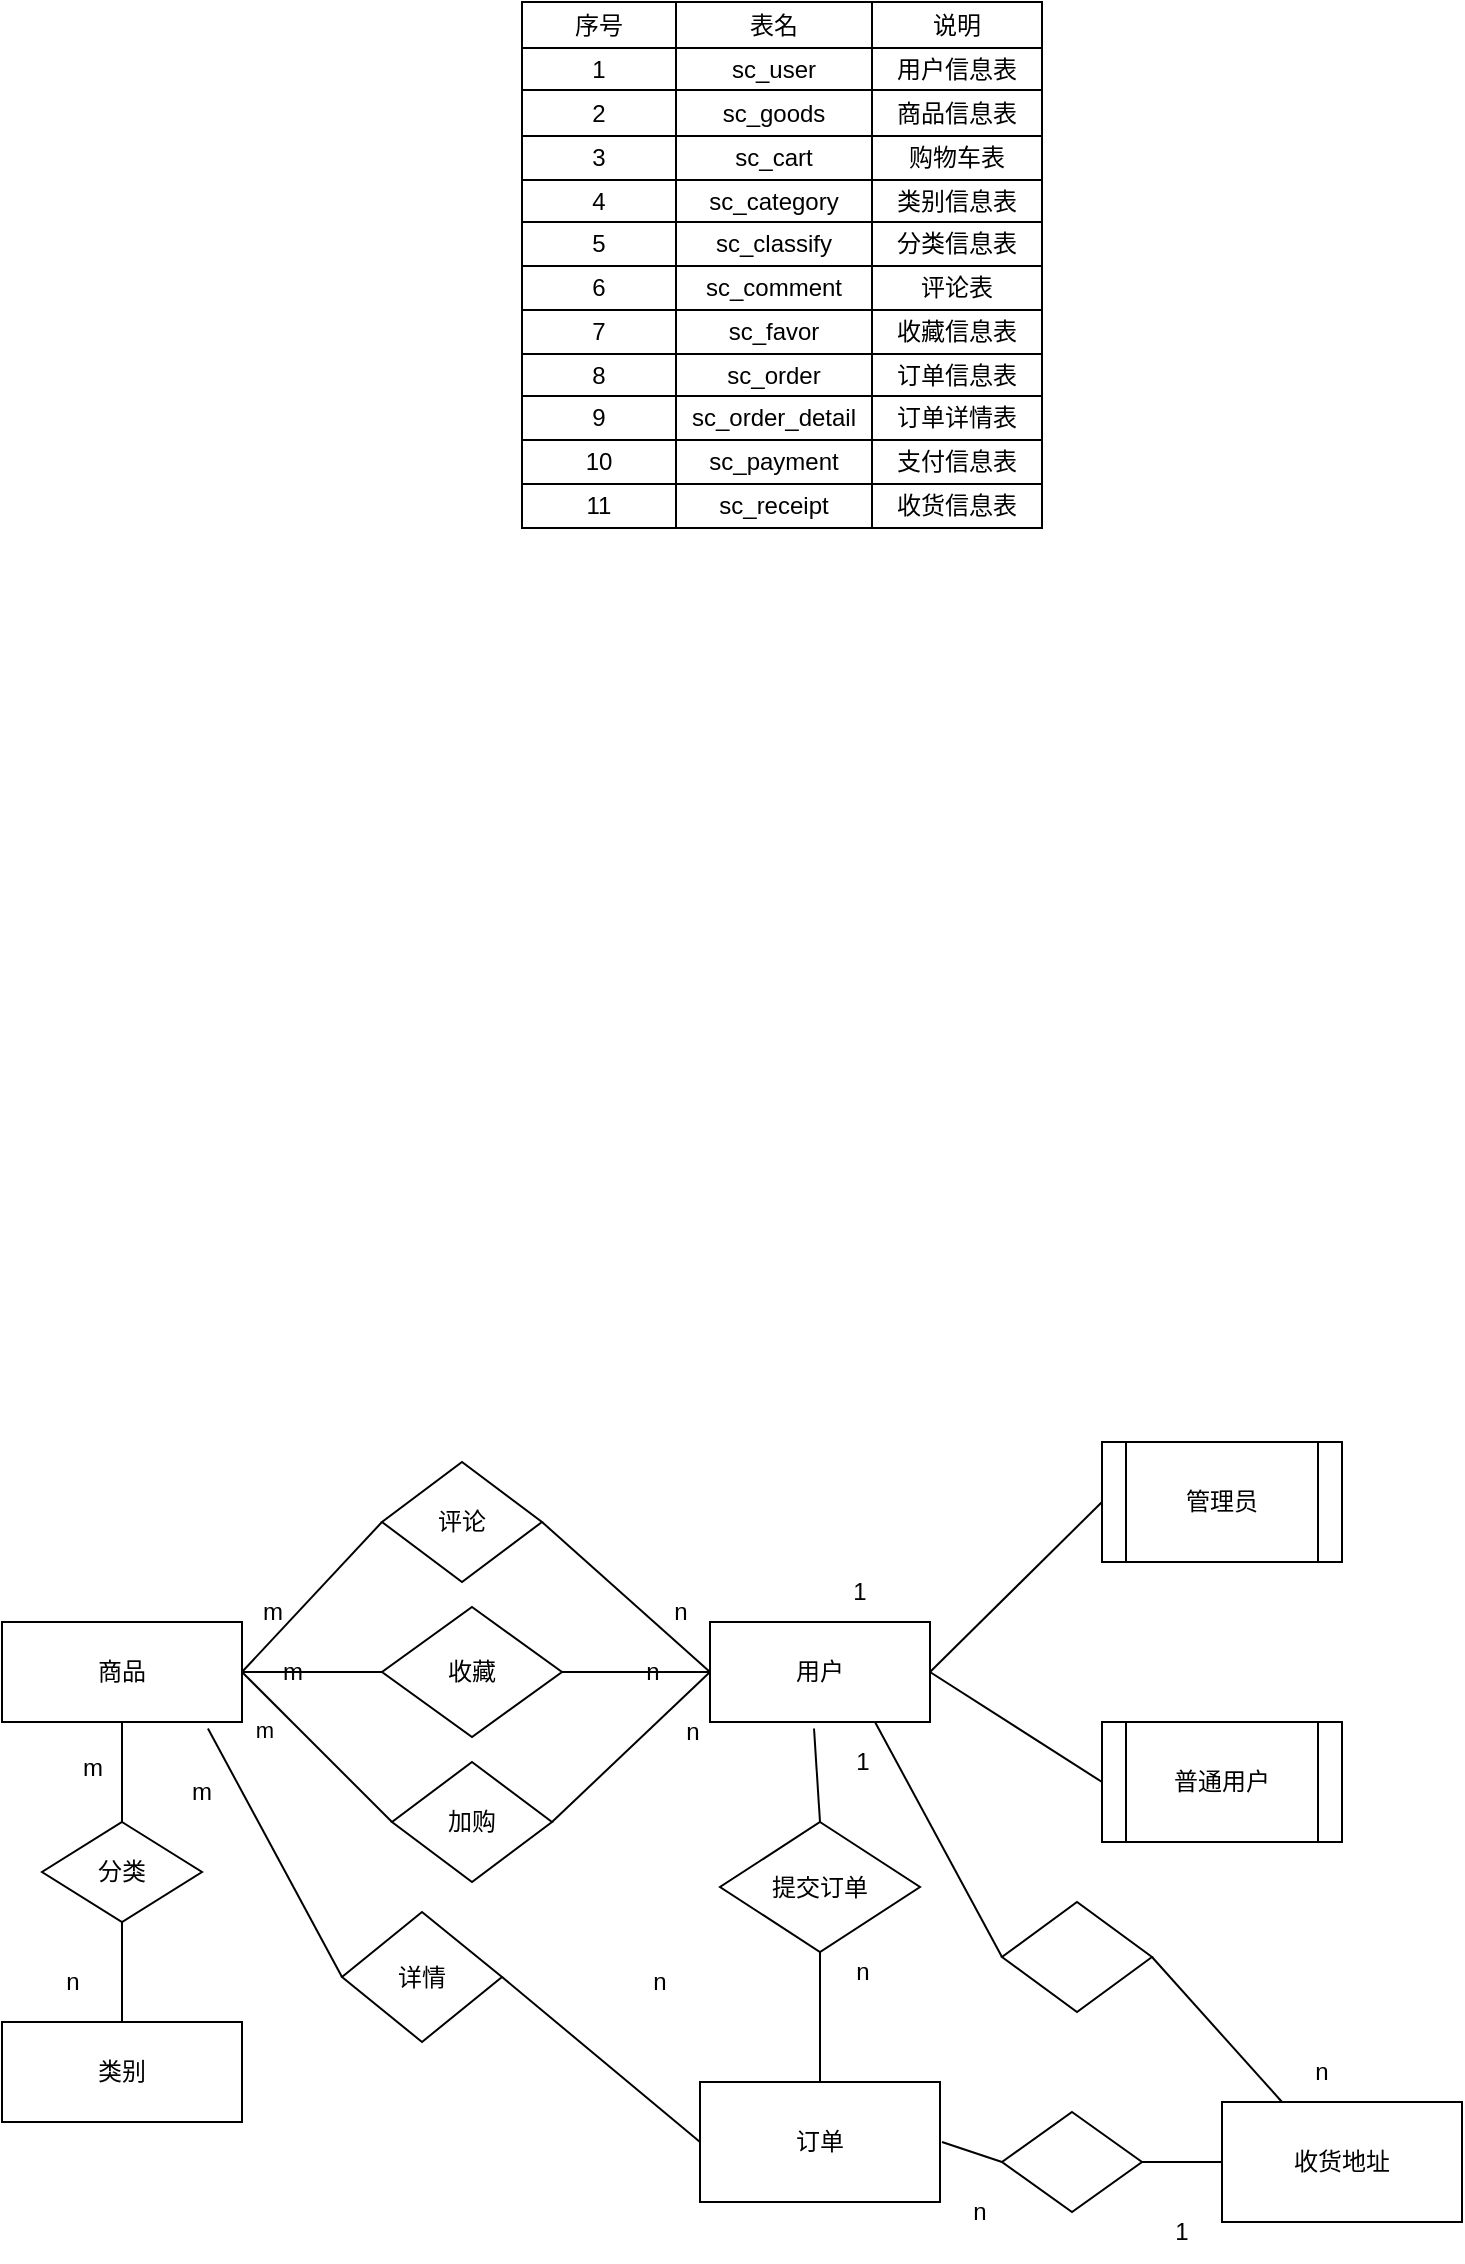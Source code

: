 <mxfile version="21.2.8" type="github" pages="12">
  <diagram id="IdKy-Np1D6Uen423a7zQ" name="第 1 页">
    <mxGraphModel dx="989" dy="1672" grid="0" gridSize="10" guides="1" tooltips="1" connect="1" arrows="1" fold="1" page="1" pageScale="1" pageWidth="827" pageHeight="1169" background="none" math="0" shadow="0">
      <root>
        <mxCell id="0" />
        <mxCell id="1" parent="0" />
        <mxCell id="dIV1vZxspox65VLqeuop-1" value="用户" style="rounded=0;whiteSpace=wrap;html=1;" parent="1" vertex="1">
          <mxGeometry x="414" y="390" width="110" height="50" as="geometry" />
        </mxCell>
        <mxCell id="dIV1vZxspox65VLqeuop-2" value="商品" style="rounded=0;whiteSpace=wrap;html=1;" parent="1" vertex="1">
          <mxGeometry x="60" y="390" width="120" height="50" as="geometry" />
        </mxCell>
        <mxCell id="dIV1vZxspox65VLqeuop-3" value="管理员" style="shape=process;whiteSpace=wrap;html=1;backgroundOutline=1;" parent="1" vertex="1">
          <mxGeometry x="610" y="300" width="120" height="60" as="geometry" />
        </mxCell>
        <mxCell id="dIV1vZxspox65VLqeuop-4" value="普通用户" style="shape=process;whiteSpace=wrap;html=1;backgroundOutline=1;" parent="1" vertex="1">
          <mxGeometry x="610" y="440" width="120" height="60" as="geometry" />
        </mxCell>
        <mxCell id="dIV1vZxspox65VLqeuop-6" value="" style="endArrow=none;html=1;rounded=0;entryX=0;entryY=0.5;entryDx=0;entryDy=0;exitX=1;exitY=0.5;exitDx=0;exitDy=0;" parent="1" source="dIV1vZxspox65VLqeuop-1" target="dIV1vZxspox65VLqeuop-3" edge="1">
          <mxGeometry width="50" height="50" relative="1" as="geometry">
            <mxPoint x="510" y="380" as="sourcePoint" />
            <mxPoint x="560" y="330" as="targetPoint" />
          </mxGeometry>
        </mxCell>
        <mxCell id="dIV1vZxspox65VLqeuop-7" value="" style="endArrow=none;html=1;rounded=0;exitX=1;exitY=0.5;exitDx=0;exitDy=0;entryX=0;entryY=0.5;entryDx=0;entryDy=0;" parent="1" source="dIV1vZxspox65VLqeuop-1" target="dIV1vZxspox65VLqeuop-4" edge="1">
          <mxGeometry width="50" height="50" relative="1" as="geometry">
            <mxPoint x="540" y="490" as="sourcePoint" />
            <mxPoint x="590" y="440" as="targetPoint" />
          </mxGeometry>
        </mxCell>
        <mxCell id="dIV1vZxspox65VLqeuop-21" value="评论" style="rhombus;whiteSpace=wrap;html=1;rotation=0;direction=south;" parent="1" vertex="1">
          <mxGeometry x="250" y="310" width="80" height="60" as="geometry" />
        </mxCell>
        <mxCell id="dIV1vZxspox65VLqeuop-22" value="" style="endArrow=none;html=1;rounded=0;entryX=0.5;entryY=1;entryDx=0;entryDy=0;exitX=1;exitY=0.5;exitDx=0;exitDy=0;" parent="1" source="dIV1vZxspox65VLqeuop-2" target="dIV1vZxspox65VLqeuop-21" edge="1">
          <mxGeometry width="50" height="50" relative="1" as="geometry">
            <mxPoint x="170" y="390" as="sourcePoint" />
            <mxPoint x="220" y="340" as="targetPoint" />
          </mxGeometry>
        </mxCell>
        <mxCell id="dIV1vZxspox65VLqeuop-23" value="" style="endArrow=none;html=1;rounded=0;entryX=0;entryY=0.5;entryDx=0;entryDy=0;exitX=0.5;exitY=0;exitDx=0;exitDy=0;" parent="1" source="dIV1vZxspox65VLqeuop-21" target="dIV1vZxspox65VLqeuop-1" edge="1">
          <mxGeometry width="50" height="50" relative="1" as="geometry">
            <mxPoint x="330" y="390" as="sourcePoint" />
            <mxPoint x="380" y="340" as="targetPoint" />
          </mxGeometry>
        </mxCell>
        <mxCell id="dIV1vZxspox65VLqeuop-24" value="m" style="text;html=1;align=center;verticalAlign=middle;resizable=0;points=[];autosize=1;strokeColor=none;fillColor=none;" parent="1" vertex="1">
          <mxGeometry x="180" y="370" width="30" height="30" as="geometry" />
        </mxCell>
        <mxCell id="dIV1vZxspox65VLqeuop-25" value="n" style="text;html=1;align=center;verticalAlign=middle;resizable=0;points=[];autosize=1;strokeColor=none;fillColor=none;" parent="1" vertex="1">
          <mxGeometry x="384" y="370" width="30" height="30" as="geometry" />
        </mxCell>
        <mxCell id="dIV1vZxspox65VLqeuop-26" value="收藏" style="rhombus;whiteSpace=wrap;html=1;" parent="1" vertex="1">
          <mxGeometry x="250" y="382.5" width="90" height="65" as="geometry" />
        </mxCell>
        <mxCell id="dIV1vZxspox65VLqeuop-27" value="" style="endArrow=none;html=1;rounded=0;exitX=1;exitY=0.5;exitDx=0;exitDy=0;entryX=0;entryY=0.5;entryDx=0;entryDy=0;" parent="1" source="dIV1vZxspox65VLqeuop-2" target="dIV1vZxspox65VLqeuop-26" edge="1">
          <mxGeometry width="50" height="50" relative="1" as="geometry">
            <mxPoint x="190" y="500" as="sourcePoint" />
            <mxPoint x="240" y="450" as="targetPoint" />
          </mxGeometry>
        </mxCell>
        <mxCell id="dIV1vZxspox65VLqeuop-34" value="" style="endArrow=none;html=1;rounded=0;exitX=1;exitY=0.5;exitDx=0;exitDy=0;entryX=0;entryY=0.5;entryDx=0;entryDy=0;" parent="1" source="dIV1vZxspox65VLqeuop-26" target="dIV1vZxspox65VLqeuop-1" edge="1">
          <mxGeometry width="50" height="50" relative="1" as="geometry">
            <mxPoint x="350" y="500" as="sourcePoint" />
            <mxPoint x="400" y="420" as="targetPoint" />
          </mxGeometry>
        </mxCell>
        <mxCell id="dIV1vZxspox65VLqeuop-39" value="m" style="text;html=1;align=center;verticalAlign=middle;resizable=0;points=[];autosize=1;strokeColor=none;fillColor=none;" parent="1" vertex="1">
          <mxGeometry x="190" y="400" width="30" height="30" as="geometry" />
        </mxCell>
        <mxCell id="dIV1vZxspox65VLqeuop-40" value="n" style="text;html=1;align=center;verticalAlign=middle;resizable=0;points=[];autosize=1;strokeColor=none;fillColor=none;" parent="1" vertex="1">
          <mxGeometry x="370" y="400" width="30" height="30" as="geometry" />
        </mxCell>
        <mxCell id="dIV1vZxspox65VLqeuop-42" value="类别" style="rounded=0;whiteSpace=wrap;html=1;" parent="1" vertex="1">
          <mxGeometry x="60" y="590" width="120" height="50" as="geometry" />
        </mxCell>
        <mxCell id="dIV1vZxspox65VLqeuop-43" value="分类" style="rhombus;whiteSpace=wrap;html=1;" parent="1" vertex="1">
          <mxGeometry x="80" y="490" width="80" height="50" as="geometry" />
        </mxCell>
        <mxCell id="dIV1vZxspox65VLqeuop-47" value="" style="endArrow=none;html=1;rounded=0;entryX=0.5;entryY=1;entryDx=0;entryDy=0;exitX=0.5;exitY=0;exitDx=0;exitDy=0;" parent="1" source="dIV1vZxspox65VLqeuop-43" target="dIV1vZxspox65VLqeuop-2" edge="1">
          <mxGeometry width="50" height="50" relative="1" as="geometry">
            <mxPoint x="100" y="490" as="sourcePoint" />
            <mxPoint x="150" y="440" as="targetPoint" />
          </mxGeometry>
        </mxCell>
        <mxCell id="dIV1vZxspox65VLqeuop-48" value="" style="endArrow=none;html=1;rounded=0;entryX=0.5;entryY=1;entryDx=0;entryDy=0;exitX=0.5;exitY=0;exitDx=0;exitDy=0;" parent="1" source="dIV1vZxspox65VLqeuop-42" target="dIV1vZxspox65VLqeuop-43" edge="1">
          <mxGeometry width="50" height="50" relative="1" as="geometry">
            <mxPoint x="100" y="580" as="sourcePoint" />
            <mxPoint x="150" y="530" as="targetPoint" />
          </mxGeometry>
        </mxCell>
        <mxCell id="dIV1vZxspox65VLqeuop-53" value="m" style="text;html=1;align=center;verticalAlign=middle;resizable=0;points=[];autosize=1;strokeColor=none;fillColor=none;" parent="1" vertex="1">
          <mxGeometry x="90" y="447.5" width="30" height="30" as="geometry" />
        </mxCell>
        <mxCell id="dIV1vZxspox65VLqeuop-54" value="n" style="text;html=1;align=center;verticalAlign=middle;resizable=0;points=[];autosize=1;strokeColor=none;fillColor=none;" parent="1" vertex="1">
          <mxGeometry x="80" y="555" width="30" height="30" as="geometry" />
        </mxCell>
        <mxCell id="dIV1vZxspox65VLqeuop-56" style="edgeStyle=orthogonalEdgeStyle;rounded=0;orthogonalLoop=1;jettySize=auto;html=1;exitX=0.5;exitY=1;exitDx=0;exitDy=0;" parent="1" source="dIV1vZxspox65VLqeuop-26" target="dIV1vZxspox65VLqeuop-26" edge="1">
          <mxGeometry relative="1" as="geometry" />
        </mxCell>
        <mxCell id="dIV1vZxspox65VLqeuop-64" style="edgeStyle=orthogonalEdgeStyle;rounded=0;orthogonalLoop=1;jettySize=auto;html=1;exitX=0.5;exitY=1;exitDx=0;exitDy=0;" parent="1" source="dIV1vZxspox65VLqeuop-26" target="dIV1vZxspox65VLqeuop-26" edge="1">
          <mxGeometry relative="1" as="geometry" />
        </mxCell>
        <mxCell id="dIV1vZxspox65VLqeuop-67" style="edgeStyle=orthogonalEdgeStyle;rounded=0;orthogonalLoop=1;jettySize=auto;html=1;exitX=0.5;exitY=1;exitDx=0;exitDy=0;" parent="1" source="dIV1vZxspox65VLqeuop-26" target="dIV1vZxspox65VLqeuop-26" edge="1">
          <mxGeometry relative="1" as="geometry" />
        </mxCell>
        <mxCell id="dIV1vZxspox65VLqeuop-72" value="加购" style="rhombus;whiteSpace=wrap;html=1;" parent="1" vertex="1">
          <mxGeometry x="255" y="460" width="80" height="60" as="geometry" />
        </mxCell>
        <mxCell id="dIV1vZxspox65VLqeuop-73" value="" style="endArrow=none;html=1;rounded=0;entryX=0;entryY=0.5;entryDx=0;entryDy=0;exitX=1;exitY=0.5;exitDx=0;exitDy=0;" parent="1" source="dIV1vZxspox65VLqeuop-2" target="dIV1vZxspox65VLqeuop-72" edge="1">
          <mxGeometry width="50" height="50" relative="1" as="geometry">
            <mxPoint x="210" y="550" as="sourcePoint" />
            <mxPoint x="260" y="500" as="targetPoint" />
            <Array as="points" />
          </mxGeometry>
        </mxCell>
        <mxCell id="dIV1vZxspox65VLqeuop-75" value="m" style="edgeLabel;html=1;align=center;verticalAlign=middle;resizable=0;points=[];" parent="dIV1vZxspox65VLqeuop-73" vertex="1" connectable="0">
          <mxGeometry x="-0.572" y="-5" relative="1" as="geometry">
            <mxPoint x="-2" y="9" as="offset" />
          </mxGeometry>
        </mxCell>
        <mxCell id="dIV1vZxspox65VLqeuop-74" value="" style="endArrow=none;html=1;rounded=0;entryX=0;entryY=0.5;entryDx=0;entryDy=0;exitX=1;exitY=0.5;exitDx=0;exitDy=0;" parent="1" source="dIV1vZxspox65VLqeuop-72" target="dIV1vZxspox65VLqeuop-1" edge="1">
          <mxGeometry width="50" height="50" relative="1" as="geometry">
            <mxPoint x="360" y="540" as="sourcePoint" />
            <mxPoint x="410" y="490" as="targetPoint" />
          </mxGeometry>
        </mxCell>
        <mxCell id="dIV1vZxspox65VLqeuop-79" value="n" style="text;html=1;align=center;verticalAlign=middle;resizable=0;points=[];autosize=1;strokeColor=none;fillColor=none;" parent="1" vertex="1">
          <mxGeometry x="390" y="430" width="30" height="30" as="geometry" />
        </mxCell>
        <mxCell id="4rmCTVwsWfjvDHCQlSvm-1" value="订单" style="rounded=0;whiteSpace=wrap;html=1;" parent="1" vertex="1">
          <mxGeometry x="409" y="620" width="120" height="60" as="geometry" />
        </mxCell>
        <mxCell id="4rmCTVwsWfjvDHCQlSvm-4" value="1" style="text;html=1;align=center;verticalAlign=middle;resizable=0;points=[];autosize=1;strokeColor=none;fillColor=none;" parent="1" vertex="1">
          <mxGeometry x="475" y="445" width="30" height="30" as="geometry" />
        </mxCell>
        <mxCell id="4rmCTVwsWfjvDHCQlSvm-5" value="n" style="text;html=1;align=center;verticalAlign=middle;resizable=0;points=[];autosize=1;strokeColor=none;fillColor=none;" parent="1" vertex="1">
          <mxGeometry x="475" y="550" width="30" height="30" as="geometry" />
        </mxCell>
        <mxCell id="4rmCTVwsWfjvDHCQlSvm-6" value="提交订单" style="rhombus;whiteSpace=wrap;html=1;" parent="1" vertex="1">
          <mxGeometry x="419" y="490" width="100" height="65" as="geometry" />
        </mxCell>
        <mxCell id="4rmCTVwsWfjvDHCQlSvm-7" value="" style="endArrow=none;html=1;rounded=0;exitX=0.5;exitY=0;exitDx=0;exitDy=0;entryX=-0.3;entryY=-0.058;entryDx=0;entryDy=0;entryPerimeter=0;" parent="1" source="4rmCTVwsWfjvDHCQlSvm-6" target="4rmCTVwsWfjvDHCQlSvm-4" edge="1">
          <mxGeometry width="50" height="50" relative="1" as="geometry">
            <mxPoint x="540" y="530" as="sourcePoint" />
            <mxPoint x="590" y="480" as="targetPoint" />
          </mxGeometry>
        </mxCell>
        <mxCell id="4rmCTVwsWfjvDHCQlSvm-8" value="" style="endArrow=none;html=1;rounded=0;entryX=0.5;entryY=1;entryDx=0;entryDy=0;exitX=0.5;exitY=0;exitDx=0;exitDy=0;" parent="1" source="4rmCTVwsWfjvDHCQlSvm-1" target="4rmCTVwsWfjvDHCQlSvm-6" edge="1">
          <mxGeometry width="50" height="50" relative="1" as="geometry">
            <mxPoint x="360" y="610" as="sourcePoint" />
            <mxPoint x="410" y="560" as="targetPoint" />
          </mxGeometry>
        </mxCell>
        <mxCell id="4rmCTVwsWfjvDHCQlSvm-9" value="详情" style="rhombus;whiteSpace=wrap;html=1;" parent="1" vertex="1">
          <mxGeometry x="230" y="535" width="80" height="65" as="geometry" />
        </mxCell>
        <mxCell id="4rmCTVwsWfjvDHCQlSvm-10" value="" style="endArrow=none;html=1;rounded=0;entryX=0;entryY=0.5;entryDx=0;entryDy=0;exitX=1;exitY=0.5;exitDx=0;exitDy=0;" parent="1" source="4rmCTVwsWfjvDHCQlSvm-9" target="4rmCTVwsWfjvDHCQlSvm-1" edge="1">
          <mxGeometry width="50" height="50" relative="1" as="geometry">
            <mxPoint x="310" y="660" as="sourcePoint" />
            <mxPoint x="360" y="610" as="targetPoint" />
          </mxGeometry>
        </mxCell>
        <mxCell id="4rmCTVwsWfjvDHCQlSvm-11" value="" style="endArrow=none;html=1;rounded=0;entryX=0;entryY=0.5;entryDx=0;entryDy=0;exitX=0.858;exitY=1.065;exitDx=0;exitDy=0;exitPerimeter=0;" parent="1" source="dIV1vZxspox65VLqeuop-2" target="4rmCTVwsWfjvDHCQlSvm-9" edge="1">
          <mxGeometry width="50" height="50" relative="1" as="geometry">
            <mxPoint x="170" y="550" as="sourcePoint" />
            <mxPoint x="220" y="500" as="targetPoint" />
          </mxGeometry>
        </mxCell>
        <mxCell id="4rmCTVwsWfjvDHCQlSvm-12" value="n" style="text;html=1;strokeColor=none;fillColor=none;align=center;verticalAlign=middle;whiteSpace=wrap;rounded=0;" parent="1" vertex="1">
          <mxGeometry x="359" y="555" width="60" height="30" as="geometry" />
        </mxCell>
        <mxCell id="4rmCTVwsWfjvDHCQlSvm-13" value="m" style="text;html=1;strokeColor=none;fillColor=none;align=center;verticalAlign=middle;whiteSpace=wrap;rounded=0;" parent="1" vertex="1">
          <mxGeometry x="130" y="460" width="60" height="30" as="geometry" />
        </mxCell>
        <mxCell id="4rmCTVwsWfjvDHCQlSvm-14" value="收货地址" style="rounded=0;whiteSpace=wrap;html=1;" parent="1" vertex="1">
          <mxGeometry x="670" y="630" width="120" height="60" as="geometry" />
        </mxCell>
        <mxCell id="4rmCTVwsWfjvDHCQlSvm-15" value="" style="rhombus;whiteSpace=wrap;html=1;rotation=90;" parent="1" vertex="1">
          <mxGeometry x="570" y="520" width="55" height="75" as="geometry" />
        </mxCell>
        <mxCell id="4rmCTVwsWfjvDHCQlSvm-16" value="" style="endArrow=none;html=1;rounded=0;exitX=0.5;exitY=0;exitDx=0;exitDy=0;entryX=0.25;entryY=0;entryDx=0;entryDy=0;" parent="1" source="4rmCTVwsWfjvDHCQlSvm-15" target="4rmCTVwsWfjvDHCQlSvm-14" edge="1">
          <mxGeometry width="50" height="50" relative="1" as="geometry">
            <mxPoint x="310" y="290" as="sourcePoint" />
            <mxPoint x="360" y="240" as="targetPoint" />
          </mxGeometry>
        </mxCell>
        <mxCell id="4rmCTVwsWfjvDHCQlSvm-17" value="" style="endArrow=none;html=1;rounded=0;exitX=0.75;exitY=1;exitDx=0;exitDy=0;entryX=0.5;entryY=1;entryDx=0;entryDy=0;" parent="1" source="dIV1vZxspox65VLqeuop-1" target="4rmCTVwsWfjvDHCQlSvm-15" edge="1">
          <mxGeometry width="50" height="50" relative="1" as="geometry">
            <mxPoint x="380" y="360" as="sourcePoint" />
            <mxPoint x="430" y="310" as="targetPoint" />
          </mxGeometry>
        </mxCell>
        <mxCell id="4rmCTVwsWfjvDHCQlSvm-18" value="1" style="text;html=1;strokeColor=none;fillColor=none;align=center;verticalAlign=middle;whiteSpace=wrap;rounded=0;" parent="1" vertex="1">
          <mxGeometry x="459" y="360" width="60" height="30" as="geometry" />
        </mxCell>
        <mxCell id="4rmCTVwsWfjvDHCQlSvm-19" value="n" style="text;html=1;strokeColor=none;fillColor=none;align=center;verticalAlign=middle;whiteSpace=wrap;rounded=0;" parent="1" vertex="1">
          <mxGeometry x="690" y="600" width="60" height="30" as="geometry" />
        </mxCell>
        <mxCell id="4rmCTVwsWfjvDHCQlSvm-22" value="" style="rhombus;whiteSpace=wrap;html=1;" parent="1" vertex="1">
          <mxGeometry x="560" y="635" width="70" height="50" as="geometry" />
        </mxCell>
        <mxCell id="4rmCTVwsWfjvDHCQlSvm-23" value="" style="endArrow=none;html=1;rounded=0;" parent="1" edge="1">
          <mxGeometry width="50" height="50" relative="1" as="geometry">
            <mxPoint x="530" y="650" as="sourcePoint" />
            <mxPoint x="560" y="660" as="targetPoint" />
          </mxGeometry>
        </mxCell>
        <mxCell id="4rmCTVwsWfjvDHCQlSvm-24" value="" style="endArrow=none;html=1;rounded=0;entryX=0;entryY=0.5;entryDx=0;entryDy=0;exitX=1;exitY=0.5;exitDx=0;exitDy=0;" parent="1" source="4rmCTVwsWfjvDHCQlSvm-22" target="4rmCTVwsWfjvDHCQlSvm-14" edge="1">
          <mxGeometry width="50" height="50" relative="1" as="geometry">
            <mxPoint x="590" y="740" as="sourcePoint" />
            <mxPoint x="640" y="690" as="targetPoint" />
          </mxGeometry>
        </mxCell>
        <mxCell id="4rmCTVwsWfjvDHCQlSvm-25" value="1" style="text;html=1;strokeColor=none;fillColor=none;align=center;verticalAlign=middle;whiteSpace=wrap;rounded=0;" parent="1" vertex="1">
          <mxGeometry x="620" y="680" width="60" height="30" as="geometry" />
        </mxCell>
        <mxCell id="4rmCTVwsWfjvDHCQlSvm-26" value="n" style="text;html=1;strokeColor=none;fillColor=none;align=center;verticalAlign=middle;whiteSpace=wrap;rounded=0;" parent="1" vertex="1">
          <mxGeometry x="519" y="670" width="60" height="30" as="geometry" />
        </mxCell>
        <mxCell id="V7W4m6OFSzoLiE7w6csD-1" value="" style="childLayout=tableLayout;recursiveResize=0;shadow=0;fillColor=none;" parent="1" vertex="1">
          <mxGeometry x="320" y="-420" width="260" height="263" as="geometry" />
        </mxCell>
        <mxCell id="V7W4m6OFSzoLiE7w6csD-2" value="" style="shape=tableRow;horizontal=0;startSize=0;swimlaneHead=0;swimlaneBody=0;top=0;left=0;bottom=0;right=0;dropTarget=0;collapsible=0;recursiveResize=0;expand=0;fontStyle=0;fillColor=none;strokeColor=inherit;" parent="V7W4m6OFSzoLiE7w6csD-1" vertex="1">
          <mxGeometry width="260" height="23" as="geometry" />
        </mxCell>
        <mxCell id="V7W4m6OFSzoLiE7w6csD-3" value="序号" style="connectable=0;recursiveResize=0;strokeColor=inherit;fillColor=none;align=center;whiteSpace=wrap;html=1;" parent="V7W4m6OFSzoLiE7w6csD-2" vertex="1">
          <mxGeometry width="77" height="23" as="geometry">
            <mxRectangle width="77" height="23" as="alternateBounds" />
          </mxGeometry>
        </mxCell>
        <mxCell id="V7W4m6OFSzoLiE7w6csD-4" value="表名" style="connectable=0;recursiveResize=0;strokeColor=inherit;fillColor=none;align=center;whiteSpace=wrap;html=1;" parent="V7W4m6OFSzoLiE7w6csD-2" vertex="1">
          <mxGeometry x="77" width="98" height="23" as="geometry">
            <mxRectangle width="98" height="23" as="alternateBounds" />
          </mxGeometry>
        </mxCell>
        <mxCell id="V7W4m6OFSzoLiE7w6csD-5" value="说明" style="connectable=0;recursiveResize=0;strokeColor=inherit;fillColor=none;align=center;whiteSpace=wrap;html=1;" parent="V7W4m6OFSzoLiE7w6csD-2" vertex="1">
          <mxGeometry x="175" width="85" height="23" as="geometry">
            <mxRectangle width="85" height="23" as="alternateBounds" />
          </mxGeometry>
        </mxCell>
        <mxCell id="V7W4m6OFSzoLiE7w6csD-6" style="shape=tableRow;horizontal=0;startSize=0;swimlaneHead=0;swimlaneBody=0;top=0;left=0;bottom=0;right=0;dropTarget=0;collapsible=0;recursiveResize=0;expand=0;fontStyle=0;fillColor=none;strokeColor=inherit;" parent="V7W4m6OFSzoLiE7w6csD-1" vertex="1">
          <mxGeometry y="23" width="260" height="21" as="geometry" />
        </mxCell>
        <mxCell id="V7W4m6OFSzoLiE7w6csD-7" value="1" style="connectable=0;recursiveResize=0;strokeColor=inherit;fillColor=none;align=center;whiteSpace=wrap;html=1;" parent="V7W4m6OFSzoLiE7w6csD-6" vertex="1">
          <mxGeometry width="77" height="21" as="geometry">
            <mxRectangle width="77" height="21" as="alternateBounds" />
          </mxGeometry>
        </mxCell>
        <mxCell id="V7W4m6OFSzoLiE7w6csD-8" value="sc_user" style="connectable=0;recursiveResize=0;strokeColor=inherit;fillColor=none;align=center;whiteSpace=wrap;html=1;" parent="V7W4m6OFSzoLiE7w6csD-6" vertex="1">
          <mxGeometry x="77" width="98" height="21" as="geometry">
            <mxRectangle width="98" height="21" as="alternateBounds" />
          </mxGeometry>
        </mxCell>
        <mxCell id="V7W4m6OFSzoLiE7w6csD-9" value="用户信息表" style="connectable=0;recursiveResize=0;strokeColor=inherit;fillColor=none;align=center;whiteSpace=wrap;html=1;" parent="V7W4m6OFSzoLiE7w6csD-6" vertex="1">
          <mxGeometry x="175" width="85" height="21" as="geometry">
            <mxRectangle width="85" height="21" as="alternateBounds" />
          </mxGeometry>
        </mxCell>
        <mxCell id="V7W4m6OFSzoLiE7w6csD-10" style="shape=tableRow;horizontal=0;startSize=0;swimlaneHead=0;swimlaneBody=0;top=0;left=0;bottom=0;right=0;dropTarget=0;collapsible=0;recursiveResize=0;expand=0;fontStyle=0;fillColor=none;strokeColor=inherit;" parent="V7W4m6OFSzoLiE7w6csD-1" vertex="1">
          <mxGeometry y="44" width="260" height="23" as="geometry" />
        </mxCell>
        <mxCell id="V7W4m6OFSzoLiE7w6csD-11" value="2" style="connectable=0;recursiveResize=0;strokeColor=inherit;fillColor=none;align=center;whiteSpace=wrap;html=1;" parent="V7W4m6OFSzoLiE7w6csD-10" vertex="1">
          <mxGeometry width="77" height="23" as="geometry">
            <mxRectangle width="77" height="23" as="alternateBounds" />
          </mxGeometry>
        </mxCell>
        <mxCell id="V7W4m6OFSzoLiE7w6csD-12" value="sc_goods" style="connectable=0;recursiveResize=0;strokeColor=inherit;fillColor=none;align=center;whiteSpace=wrap;html=1;" parent="V7W4m6OFSzoLiE7w6csD-10" vertex="1">
          <mxGeometry x="77" width="98" height="23" as="geometry">
            <mxRectangle width="98" height="23" as="alternateBounds" />
          </mxGeometry>
        </mxCell>
        <mxCell id="V7W4m6OFSzoLiE7w6csD-13" value="商品信息表" style="connectable=0;recursiveResize=0;strokeColor=inherit;fillColor=none;align=center;whiteSpace=wrap;html=1;" parent="V7W4m6OFSzoLiE7w6csD-10" vertex="1">
          <mxGeometry x="175" width="85" height="23" as="geometry">
            <mxRectangle width="85" height="23" as="alternateBounds" />
          </mxGeometry>
        </mxCell>
        <mxCell id="V7W4m6OFSzoLiE7w6csD-14" style="shape=tableRow;horizontal=0;startSize=0;swimlaneHead=0;swimlaneBody=0;top=0;left=0;bottom=0;right=0;dropTarget=0;collapsible=0;recursiveResize=0;expand=0;fontStyle=0;fillColor=none;strokeColor=inherit;" parent="V7W4m6OFSzoLiE7w6csD-1" vertex="1">
          <mxGeometry y="67" width="260" height="22" as="geometry" />
        </mxCell>
        <mxCell id="V7W4m6OFSzoLiE7w6csD-15" value="3" style="connectable=0;recursiveResize=0;strokeColor=inherit;fillColor=none;align=center;whiteSpace=wrap;html=1;" parent="V7W4m6OFSzoLiE7w6csD-14" vertex="1">
          <mxGeometry width="77" height="22" as="geometry">
            <mxRectangle width="77" height="22" as="alternateBounds" />
          </mxGeometry>
        </mxCell>
        <mxCell id="V7W4m6OFSzoLiE7w6csD-16" value="sc_cart" style="connectable=0;recursiveResize=0;strokeColor=inherit;fillColor=none;align=center;whiteSpace=wrap;html=1;" parent="V7W4m6OFSzoLiE7w6csD-14" vertex="1">
          <mxGeometry x="77" width="98" height="22" as="geometry">
            <mxRectangle width="98" height="22" as="alternateBounds" />
          </mxGeometry>
        </mxCell>
        <mxCell id="V7W4m6OFSzoLiE7w6csD-17" value="购物车表" style="connectable=0;recursiveResize=0;strokeColor=inherit;fillColor=none;align=center;whiteSpace=wrap;html=1;" parent="V7W4m6OFSzoLiE7w6csD-14" vertex="1">
          <mxGeometry x="175" width="85" height="22" as="geometry">
            <mxRectangle width="85" height="22" as="alternateBounds" />
          </mxGeometry>
        </mxCell>
        <mxCell id="V7W4m6OFSzoLiE7w6csD-18" style="shape=tableRow;horizontal=0;startSize=0;swimlaneHead=0;swimlaneBody=0;top=0;left=0;bottom=0;right=0;dropTarget=0;collapsible=0;recursiveResize=0;expand=0;fontStyle=0;fillColor=none;strokeColor=inherit;" parent="V7W4m6OFSzoLiE7w6csD-1" vertex="1">
          <mxGeometry y="89" width="260" height="21" as="geometry" />
        </mxCell>
        <mxCell id="V7W4m6OFSzoLiE7w6csD-19" value="4" style="connectable=0;recursiveResize=0;strokeColor=inherit;fillColor=none;align=center;whiteSpace=wrap;html=1;" parent="V7W4m6OFSzoLiE7w6csD-18" vertex="1">
          <mxGeometry width="77" height="21" as="geometry">
            <mxRectangle width="77" height="21" as="alternateBounds" />
          </mxGeometry>
        </mxCell>
        <mxCell id="V7W4m6OFSzoLiE7w6csD-20" value="sc_category" style="connectable=0;recursiveResize=0;strokeColor=inherit;fillColor=none;align=center;whiteSpace=wrap;html=1;" parent="V7W4m6OFSzoLiE7w6csD-18" vertex="1">
          <mxGeometry x="77" width="98" height="21" as="geometry">
            <mxRectangle width="98" height="21" as="alternateBounds" />
          </mxGeometry>
        </mxCell>
        <mxCell id="V7W4m6OFSzoLiE7w6csD-21" value="类别信息表" style="connectable=0;recursiveResize=0;strokeColor=inherit;fillColor=none;align=center;whiteSpace=wrap;html=1;" parent="V7W4m6OFSzoLiE7w6csD-18" vertex="1">
          <mxGeometry x="175" width="85" height="21" as="geometry">
            <mxRectangle width="85" height="21" as="alternateBounds" />
          </mxGeometry>
        </mxCell>
        <mxCell id="V7W4m6OFSzoLiE7w6csD-22" style="shape=tableRow;horizontal=0;startSize=0;swimlaneHead=0;swimlaneBody=0;top=0;left=0;bottom=0;right=0;dropTarget=0;collapsible=0;recursiveResize=0;expand=0;fontStyle=0;fillColor=none;strokeColor=inherit;" parent="V7W4m6OFSzoLiE7w6csD-1" vertex="1">
          <mxGeometry y="110" width="260" height="22" as="geometry" />
        </mxCell>
        <mxCell id="V7W4m6OFSzoLiE7w6csD-23" value="5" style="connectable=0;recursiveResize=0;strokeColor=inherit;fillColor=none;align=center;whiteSpace=wrap;html=1;" parent="V7W4m6OFSzoLiE7w6csD-22" vertex="1">
          <mxGeometry width="77" height="22" as="geometry">
            <mxRectangle width="77" height="22" as="alternateBounds" />
          </mxGeometry>
        </mxCell>
        <mxCell id="V7W4m6OFSzoLiE7w6csD-24" value="sc_classify&lt;br&gt;" style="connectable=0;recursiveResize=0;strokeColor=inherit;fillColor=none;align=center;whiteSpace=wrap;html=1;" parent="V7W4m6OFSzoLiE7w6csD-22" vertex="1">
          <mxGeometry x="77" width="98" height="22" as="geometry">
            <mxRectangle width="98" height="22" as="alternateBounds" />
          </mxGeometry>
        </mxCell>
        <mxCell id="V7W4m6OFSzoLiE7w6csD-25" value="分类信息表" style="connectable=0;recursiveResize=0;strokeColor=inherit;fillColor=none;align=center;whiteSpace=wrap;html=1;" parent="V7W4m6OFSzoLiE7w6csD-22" vertex="1">
          <mxGeometry x="175" width="85" height="22" as="geometry">
            <mxRectangle width="85" height="22" as="alternateBounds" />
          </mxGeometry>
        </mxCell>
        <mxCell id="V7W4m6OFSzoLiE7w6csD-26" style="shape=tableRow;horizontal=0;startSize=0;swimlaneHead=0;swimlaneBody=0;top=0;left=0;bottom=0;right=0;dropTarget=0;collapsible=0;recursiveResize=0;expand=0;fontStyle=0;fillColor=none;strokeColor=inherit;" parent="V7W4m6OFSzoLiE7w6csD-1" vertex="1">
          <mxGeometry y="132" width="260" height="22" as="geometry" />
        </mxCell>
        <mxCell id="V7W4m6OFSzoLiE7w6csD-27" value="6" style="connectable=0;recursiveResize=0;strokeColor=inherit;fillColor=none;align=center;whiteSpace=wrap;html=1;" parent="V7W4m6OFSzoLiE7w6csD-26" vertex="1">
          <mxGeometry width="77" height="22" as="geometry">
            <mxRectangle width="77" height="22" as="alternateBounds" />
          </mxGeometry>
        </mxCell>
        <mxCell id="V7W4m6OFSzoLiE7w6csD-28" value="sc_comment" style="connectable=0;recursiveResize=0;strokeColor=inherit;fillColor=none;align=center;whiteSpace=wrap;html=1;" parent="V7W4m6OFSzoLiE7w6csD-26" vertex="1">
          <mxGeometry x="77" width="98" height="22" as="geometry">
            <mxRectangle width="98" height="22" as="alternateBounds" />
          </mxGeometry>
        </mxCell>
        <mxCell id="V7W4m6OFSzoLiE7w6csD-29" value="评论表&lt;br&gt;" style="connectable=0;recursiveResize=0;strokeColor=inherit;fillColor=none;align=center;whiteSpace=wrap;html=1;" parent="V7W4m6OFSzoLiE7w6csD-26" vertex="1">
          <mxGeometry x="175" width="85" height="22" as="geometry">
            <mxRectangle width="85" height="22" as="alternateBounds" />
          </mxGeometry>
        </mxCell>
        <mxCell id="V7W4m6OFSzoLiE7w6csD-30" style="shape=tableRow;horizontal=0;startSize=0;swimlaneHead=0;swimlaneBody=0;top=0;left=0;bottom=0;right=0;dropTarget=0;collapsible=0;recursiveResize=0;expand=0;fontStyle=0;fillColor=none;strokeColor=inherit;" parent="V7W4m6OFSzoLiE7w6csD-1" vertex="1">
          <mxGeometry y="154" width="260" height="22" as="geometry" />
        </mxCell>
        <mxCell id="V7W4m6OFSzoLiE7w6csD-31" value="7" style="connectable=0;recursiveResize=0;strokeColor=inherit;fillColor=none;align=center;whiteSpace=wrap;html=1;" parent="V7W4m6OFSzoLiE7w6csD-30" vertex="1">
          <mxGeometry width="77" height="22" as="geometry">
            <mxRectangle width="77" height="22" as="alternateBounds" />
          </mxGeometry>
        </mxCell>
        <mxCell id="V7W4m6OFSzoLiE7w6csD-32" value="sc_favor" style="connectable=0;recursiveResize=0;strokeColor=inherit;fillColor=none;align=center;whiteSpace=wrap;html=1;" parent="V7W4m6OFSzoLiE7w6csD-30" vertex="1">
          <mxGeometry x="77" width="98" height="22" as="geometry">
            <mxRectangle width="98" height="22" as="alternateBounds" />
          </mxGeometry>
        </mxCell>
        <mxCell id="V7W4m6OFSzoLiE7w6csD-33" value="收藏信息表" style="connectable=0;recursiveResize=0;strokeColor=inherit;fillColor=none;align=center;whiteSpace=wrap;html=1;" parent="V7W4m6OFSzoLiE7w6csD-30" vertex="1">
          <mxGeometry x="175" width="85" height="22" as="geometry">
            <mxRectangle width="85" height="22" as="alternateBounds" />
          </mxGeometry>
        </mxCell>
        <mxCell id="V7W4m6OFSzoLiE7w6csD-34" style="shape=tableRow;horizontal=0;startSize=0;swimlaneHead=0;swimlaneBody=0;top=0;left=0;bottom=0;right=0;dropTarget=0;collapsible=0;recursiveResize=0;expand=0;fontStyle=0;fillColor=none;strokeColor=inherit;" parent="V7W4m6OFSzoLiE7w6csD-1" vertex="1">
          <mxGeometry y="176" width="260" height="21" as="geometry" />
        </mxCell>
        <mxCell id="V7W4m6OFSzoLiE7w6csD-35" value="8" style="connectable=0;recursiveResize=0;strokeColor=inherit;fillColor=none;align=center;whiteSpace=wrap;html=1;" parent="V7W4m6OFSzoLiE7w6csD-34" vertex="1">
          <mxGeometry width="77" height="21" as="geometry">
            <mxRectangle width="77" height="21" as="alternateBounds" />
          </mxGeometry>
        </mxCell>
        <mxCell id="V7W4m6OFSzoLiE7w6csD-36" value="sc_order" style="connectable=0;recursiveResize=0;strokeColor=inherit;fillColor=none;align=center;whiteSpace=wrap;html=1;" parent="V7W4m6OFSzoLiE7w6csD-34" vertex="1">
          <mxGeometry x="77" width="98" height="21" as="geometry">
            <mxRectangle width="98" height="21" as="alternateBounds" />
          </mxGeometry>
        </mxCell>
        <mxCell id="V7W4m6OFSzoLiE7w6csD-37" value="订单信息表" style="connectable=0;recursiveResize=0;strokeColor=inherit;fillColor=none;align=center;whiteSpace=wrap;html=1;" parent="V7W4m6OFSzoLiE7w6csD-34" vertex="1">
          <mxGeometry x="175" width="85" height="21" as="geometry">
            <mxRectangle width="85" height="21" as="alternateBounds" />
          </mxGeometry>
        </mxCell>
        <mxCell id="V7W4m6OFSzoLiE7w6csD-38" style="shape=tableRow;horizontal=0;startSize=0;swimlaneHead=0;swimlaneBody=0;top=0;left=0;bottom=0;right=0;dropTarget=0;collapsible=0;recursiveResize=0;expand=0;fontStyle=0;fillColor=none;strokeColor=inherit;" parent="V7W4m6OFSzoLiE7w6csD-1" vertex="1">
          <mxGeometry y="197" width="260" height="22" as="geometry" />
        </mxCell>
        <mxCell id="V7W4m6OFSzoLiE7w6csD-39" value="9" style="connectable=0;recursiveResize=0;strokeColor=inherit;fillColor=none;align=center;whiteSpace=wrap;html=1;" parent="V7W4m6OFSzoLiE7w6csD-38" vertex="1">
          <mxGeometry width="77" height="22" as="geometry">
            <mxRectangle width="77" height="22" as="alternateBounds" />
          </mxGeometry>
        </mxCell>
        <mxCell id="V7W4m6OFSzoLiE7w6csD-40" value="sc_order_detail" style="connectable=0;recursiveResize=0;strokeColor=inherit;fillColor=none;align=center;whiteSpace=wrap;html=1;" parent="V7W4m6OFSzoLiE7w6csD-38" vertex="1">
          <mxGeometry x="77" width="98" height="22" as="geometry">
            <mxRectangle width="98" height="22" as="alternateBounds" />
          </mxGeometry>
        </mxCell>
        <mxCell id="V7W4m6OFSzoLiE7w6csD-41" value="订单详情表" style="connectable=0;recursiveResize=0;strokeColor=inherit;fillColor=none;align=center;whiteSpace=wrap;html=1;" parent="V7W4m6OFSzoLiE7w6csD-38" vertex="1">
          <mxGeometry x="175" width="85" height="22" as="geometry">
            <mxRectangle width="85" height="22" as="alternateBounds" />
          </mxGeometry>
        </mxCell>
        <mxCell id="V7W4m6OFSzoLiE7w6csD-42" style="shape=tableRow;horizontal=0;startSize=0;swimlaneHead=0;swimlaneBody=0;top=0;left=0;bottom=0;right=0;dropTarget=0;collapsible=0;recursiveResize=0;expand=0;fontStyle=0;fillColor=none;strokeColor=inherit;" parent="V7W4m6OFSzoLiE7w6csD-1" vertex="1">
          <mxGeometry y="219" width="260" height="22" as="geometry" />
        </mxCell>
        <mxCell id="V7W4m6OFSzoLiE7w6csD-43" value="10" style="connectable=0;recursiveResize=0;strokeColor=inherit;fillColor=none;align=center;whiteSpace=wrap;html=1;" parent="V7W4m6OFSzoLiE7w6csD-42" vertex="1">
          <mxGeometry width="77" height="22" as="geometry">
            <mxRectangle width="77" height="22" as="alternateBounds" />
          </mxGeometry>
        </mxCell>
        <mxCell id="V7W4m6OFSzoLiE7w6csD-44" value="sc_payment" style="connectable=0;recursiveResize=0;strokeColor=inherit;fillColor=none;align=center;whiteSpace=wrap;html=1;" parent="V7W4m6OFSzoLiE7w6csD-42" vertex="1">
          <mxGeometry x="77" width="98" height="22" as="geometry">
            <mxRectangle width="98" height="22" as="alternateBounds" />
          </mxGeometry>
        </mxCell>
        <mxCell id="V7W4m6OFSzoLiE7w6csD-45" value="支付信息表" style="connectable=0;recursiveResize=0;strokeColor=inherit;fillColor=none;align=center;whiteSpace=wrap;html=1;" parent="V7W4m6OFSzoLiE7w6csD-42" vertex="1">
          <mxGeometry x="175" width="85" height="22" as="geometry">
            <mxRectangle width="85" height="22" as="alternateBounds" />
          </mxGeometry>
        </mxCell>
        <mxCell id="V7W4m6OFSzoLiE7w6csD-46" style="shape=tableRow;horizontal=0;startSize=0;swimlaneHead=0;swimlaneBody=0;top=0;left=0;bottom=0;right=0;dropTarget=0;collapsible=0;recursiveResize=0;expand=0;fontStyle=0;fillColor=none;strokeColor=inherit;" parent="V7W4m6OFSzoLiE7w6csD-1" vertex="1">
          <mxGeometry y="241" width="260" height="22" as="geometry" />
        </mxCell>
        <mxCell id="V7W4m6OFSzoLiE7w6csD-47" value="11" style="connectable=0;recursiveResize=0;strokeColor=inherit;fillColor=none;align=center;whiteSpace=wrap;html=1;" parent="V7W4m6OFSzoLiE7w6csD-46" vertex="1">
          <mxGeometry width="77" height="22" as="geometry">
            <mxRectangle width="77" height="22" as="alternateBounds" />
          </mxGeometry>
        </mxCell>
        <mxCell id="V7W4m6OFSzoLiE7w6csD-48" value="sc_receipt" style="connectable=0;recursiveResize=0;strokeColor=inherit;fillColor=none;align=center;whiteSpace=wrap;html=1;" parent="V7W4m6OFSzoLiE7w6csD-46" vertex="1">
          <mxGeometry x="77" width="98" height="22" as="geometry">
            <mxRectangle width="98" height="22" as="alternateBounds" />
          </mxGeometry>
        </mxCell>
        <mxCell id="V7W4m6OFSzoLiE7w6csD-49" value="收货信息表" style="connectable=0;recursiveResize=0;strokeColor=inherit;fillColor=none;align=center;whiteSpace=wrap;html=1;" parent="V7W4m6OFSzoLiE7w6csD-46" vertex="1">
          <mxGeometry x="175" width="85" height="22" as="geometry">
            <mxRectangle width="85" height="22" as="alternateBounds" />
          </mxGeometry>
        </mxCell>
      </root>
    </mxGraphModel>
  </diagram>
  <diagram id="IBcVOvChMj_BP4UtzhV0" name="第 2 页">
    <mxGraphModel dx="1195" dy="549" grid="0" gridSize="10" guides="1" tooltips="1" connect="1" arrows="1" fold="1" page="1" pageScale="1" pageWidth="827" pageHeight="1169" math="0" shadow="0">
      <root>
        <mxCell id="0" />
        <mxCell id="1" parent="0" />
        <mxCell id="wYOnDEDihiUcXf3WW8H4-38" value="" style="shape=table;startSize=0;container=1;collapsible=0;childLayout=tableLayout;" parent="1" vertex="1">
          <mxGeometry x="270" y="240" width="428.958" height="413.75" as="geometry" />
        </mxCell>
        <mxCell id="wYOnDEDihiUcXf3WW8H4-39" value="" style="shape=tableRow;horizontal=0;startSize=0;swimlaneHead=0;swimlaneBody=0;strokeColor=inherit;top=0;left=0;bottom=0;right=0;collapsible=0;dropTarget=0;fillColor=none;points=[[0,0.5],[1,0.5]];portConstraint=eastwest;" parent="wYOnDEDihiUcXf3WW8H4-38" vertex="1">
          <mxGeometry width="428.958" height="35" as="geometry" />
        </mxCell>
        <mxCell id="wYOnDEDihiUcXf3WW8H4-40" value="字段名" style="shape=partialRectangle;connectable=0;strokeColor=inherit;overflow=hidden;fillColor=none;top=0;left=0;bottom=0;right=0;pointerEvents=1;" parent="wYOnDEDihiUcXf3WW8H4-39" vertex="1">
          <mxGeometry width="84" height="35" as="geometry">
            <mxRectangle width="84" height="35" as="alternateBounds" />
          </mxGeometry>
        </mxCell>
        <mxCell id="wYOnDEDihiUcXf3WW8H4-41" value="数据类型" style="shape=partialRectangle;connectable=0;strokeColor=inherit;overflow=hidden;fillColor=none;top=0;left=0;bottom=0;right=0;pointerEvents=1;" parent="wYOnDEDihiUcXf3WW8H4-39" vertex="1">
          <mxGeometry x="84" width="84" height="35" as="geometry">
            <mxRectangle width="84" height="35" as="alternateBounds" />
          </mxGeometry>
        </mxCell>
        <mxCell id="wYOnDEDihiUcXf3WW8H4-42" value="说明" style="shape=partialRectangle;connectable=0;strokeColor=inherit;overflow=hidden;fillColor=none;top=0;left=0;bottom=0;right=0;pointerEvents=1;" parent="wYOnDEDihiUcXf3WW8H4-39" vertex="1">
          <mxGeometry x="168" width="84" height="35" as="geometry">
            <mxRectangle width="84" height="35" as="alternateBounds" />
          </mxGeometry>
        </mxCell>
        <mxCell id="wYOnDEDihiUcXf3WW8H4-43" value="是否主段" style="shape=partialRectangle;connectable=0;strokeColor=inherit;overflow=hidden;fillColor=none;top=0;left=0;bottom=0;right=0;pointerEvents=1;" parent="wYOnDEDihiUcXf3WW8H4-39" vertex="1">
          <mxGeometry x="252" width="84" height="35" as="geometry">
            <mxRectangle width="84" height="35" as="alternateBounds" />
          </mxGeometry>
        </mxCell>
        <mxCell id="wYOnDEDihiUcXf3WW8H4-44" value="是否外部关联字段" style="shape=partialRectangle;connectable=0;strokeColor=inherit;overflow=hidden;fillColor=none;top=0;left=0;bottom=0;right=0;pointerEvents=1;" parent="wYOnDEDihiUcXf3WW8H4-39" vertex="1">
          <mxGeometry x="336" width="93" height="35" as="geometry">
            <mxRectangle width="93" height="35" as="alternateBounds" />
          </mxGeometry>
        </mxCell>
        <mxCell id="wYOnDEDihiUcXf3WW8H4-45" value="" style="shape=tableRow;horizontal=0;startSize=0;swimlaneHead=0;swimlaneBody=0;strokeColor=inherit;top=0;left=0;bottom=0;right=0;collapsible=0;dropTarget=0;fillColor=none;points=[[0,0.5],[1,0.5]];portConstraint=eastwest;" parent="wYOnDEDihiUcXf3WW8H4-38" vertex="1">
          <mxGeometry y="35" width="428.958" height="42" as="geometry" />
        </mxCell>
        <mxCell id="wYOnDEDihiUcXf3WW8H4-46" value="open_id" style="shape=partialRectangle;connectable=0;strokeColor=inherit;overflow=hidden;fillColor=none;top=0;left=0;bottom=0;right=0;pointerEvents=1;" parent="wYOnDEDihiUcXf3WW8H4-45" vertex="1">
          <mxGeometry width="84" height="42" as="geometry">
            <mxRectangle width="84" height="42" as="alternateBounds" />
          </mxGeometry>
        </mxCell>
        <mxCell id="wYOnDEDihiUcXf3WW8H4-47" value="string" style="shape=partialRectangle;connectable=0;strokeColor=inherit;overflow=hidden;fillColor=none;top=0;left=0;bottom=0;right=0;pointerEvents=1;" parent="wYOnDEDihiUcXf3WW8H4-45" vertex="1">
          <mxGeometry x="84" width="84" height="42" as="geometry">
            <mxRectangle width="84" height="42" as="alternateBounds" />
          </mxGeometry>
        </mxCell>
        <mxCell id="wYOnDEDihiUcXf3WW8H4-48" value="微信用户ID" style="shape=partialRectangle;connectable=0;strokeColor=inherit;overflow=hidden;fillColor=none;top=0;left=0;bottom=0;right=0;pointerEvents=1;" parent="wYOnDEDihiUcXf3WW8H4-45" vertex="1">
          <mxGeometry x="168" width="84" height="42" as="geometry">
            <mxRectangle width="84" height="42" as="alternateBounds" />
          </mxGeometry>
        </mxCell>
        <mxCell id="wYOnDEDihiUcXf3WW8H4-49" value="是" style="shape=partialRectangle;connectable=0;strokeColor=inherit;overflow=hidden;fillColor=none;top=0;left=0;bottom=0;right=0;pointerEvents=1;" parent="wYOnDEDihiUcXf3WW8H4-45" vertex="1">
          <mxGeometry x="252" width="84" height="42" as="geometry">
            <mxRectangle width="84" height="42" as="alternateBounds" />
          </mxGeometry>
        </mxCell>
        <mxCell id="wYOnDEDihiUcXf3WW8H4-50" value="否" style="shape=partialRectangle;connectable=0;strokeColor=inherit;overflow=hidden;fillColor=none;top=0;left=0;bottom=0;right=0;pointerEvents=1;" parent="wYOnDEDihiUcXf3WW8H4-45" vertex="1">
          <mxGeometry x="336" width="93" height="42" as="geometry">
            <mxRectangle width="93" height="42" as="alternateBounds" />
          </mxGeometry>
        </mxCell>
        <mxCell id="wYOnDEDihiUcXf3WW8H4-51" value="" style="shape=tableRow;horizontal=0;startSize=0;swimlaneHead=0;swimlaneBody=0;strokeColor=inherit;top=0;left=0;bottom=0;right=0;collapsible=0;dropTarget=0;fillColor=none;points=[[0,0.5],[1,0.5]];portConstraint=eastwest;" parent="wYOnDEDihiUcXf3WW8H4-38" vertex="1">
          <mxGeometry y="77" width="428.958" height="35" as="geometry" />
        </mxCell>
        <mxCell id="wYOnDEDihiUcXf3WW8H4-52" value="nick_name" style="shape=partialRectangle;connectable=0;strokeColor=inherit;overflow=hidden;fillColor=none;top=0;left=0;bottom=0;right=0;pointerEvents=1;" parent="wYOnDEDihiUcXf3WW8H4-51" vertex="1">
          <mxGeometry width="84" height="35" as="geometry">
            <mxRectangle width="84" height="35" as="alternateBounds" />
          </mxGeometry>
        </mxCell>
        <mxCell id="wYOnDEDihiUcXf3WW8H4-53" value="string" style="shape=partialRectangle;connectable=0;strokeColor=inherit;overflow=hidden;fillColor=none;top=0;left=0;bottom=0;right=0;pointerEvents=1;" parent="wYOnDEDihiUcXf3WW8H4-51" vertex="1">
          <mxGeometry x="84" width="84" height="35" as="geometry">
            <mxRectangle width="84" height="35" as="alternateBounds" />
          </mxGeometry>
        </mxCell>
        <mxCell id="wYOnDEDihiUcXf3WW8H4-54" value="用户昵称" style="shape=partialRectangle;connectable=0;strokeColor=inherit;overflow=hidden;fillColor=none;top=0;left=0;bottom=0;right=0;pointerEvents=1;" parent="wYOnDEDihiUcXf3WW8H4-51" vertex="1">
          <mxGeometry x="168" width="84" height="35" as="geometry">
            <mxRectangle width="84" height="35" as="alternateBounds" />
          </mxGeometry>
        </mxCell>
        <mxCell id="wYOnDEDihiUcXf3WW8H4-55" value="否" style="shape=partialRectangle;connectable=0;strokeColor=inherit;overflow=hidden;fillColor=none;top=0;left=0;bottom=0;right=0;pointerEvents=1;" parent="wYOnDEDihiUcXf3WW8H4-51" vertex="1">
          <mxGeometry x="252" width="84" height="35" as="geometry">
            <mxRectangle width="84" height="35" as="alternateBounds" />
          </mxGeometry>
        </mxCell>
        <mxCell id="wYOnDEDihiUcXf3WW8H4-56" value="否" style="shape=partialRectangle;connectable=0;strokeColor=inherit;overflow=hidden;fillColor=none;top=0;left=0;bottom=0;right=0;pointerEvents=1;" parent="wYOnDEDihiUcXf3WW8H4-51" vertex="1">
          <mxGeometry x="336" width="93" height="35" as="geometry">
            <mxRectangle width="93" height="35" as="alternateBounds" />
          </mxGeometry>
        </mxCell>
        <mxCell id="wYOnDEDihiUcXf3WW8H4-77" value="" style="shape=tableRow;horizontal=0;startSize=0;swimlaneHead=0;swimlaneBody=0;strokeColor=inherit;top=0;left=0;bottom=0;right=0;collapsible=0;dropTarget=0;fillColor=none;points=[[0,0.5],[1,0.5]];portConstraint=eastwest;" parent="wYOnDEDihiUcXf3WW8H4-38" vertex="1">
          <mxGeometry y="112" width="428.958" height="43" as="geometry" />
        </mxCell>
        <mxCell id="wYOnDEDihiUcXf3WW8H4-78" value="user_name" style="shape=partialRectangle;connectable=0;strokeColor=inherit;overflow=hidden;fillColor=none;top=0;left=0;bottom=0;right=0;pointerEvents=1;" parent="wYOnDEDihiUcXf3WW8H4-77" vertex="1">
          <mxGeometry width="84" height="43" as="geometry">
            <mxRectangle width="84" height="43" as="alternateBounds" />
          </mxGeometry>
        </mxCell>
        <mxCell id="wYOnDEDihiUcXf3WW8H4-79" value="string" style="shape=partialRectangle;connectable=0;strokeColor=inherit;overflow=hidden;fillColor=none;top=0;left=0;bottom=0;right=0;pointerEvents=1;" parent="wYOnDEDihiUcXf3WW8H4-77" vertex="1">
          <mxGeometry x="84" width="84" height="43" as="geometry">
            <mxRectangle width="84" height="43" as="alternateBounds" />
          </mxGeometry>
        </mxCell>
        <mxCell id="wYOnDEDihiUcXf3WW8H4-80" value="真实姓名" style="shape=partialRectangle;connectable=0;strokeColor=inherit;overflow=hidden;fillColor=none;top=0;left=0;bottom=0;right=0;pointerEvents=1;" parent="wYOnDEDihiUcXf3WW8H4-77" vertex="1">
          <mxGeometry x="168" width="84" height="43" as="geometry">
            <mxRectangle width="84" height="43" as="alternateBounds" />
          </mxGeometry>
        </mxCell>
        <mxCell id="wYOnDEDihiUcXf3WW8H4-81" value="否" style="shape=partialRectangle;connectable=0;strokeColor=inherit;overflow=hidden;fillColor=none;top=0;left=0;bottom=0;right=0;pointerEvents=1;" parent="wYOnDEDihiUcXf3WW8H4-77" vertex="1">
          <mxGeometry x="252" width="84" height="43" as="geometry">
            <mxRectangle width="84" height="43" as="alternateBounds" />
          </mxGeometry>
        </mxCell>
        <mxCell id="wYOnDEDihiUcXf3WW8H4-82" value="否" style="shape=partialRectangle;connectable=0;strokeColor=inherit;overflow=hidden;fillColor=none;top=0;left=0;bottom=0;right=0;pointerEvents=1;" parent="wYOnDEDihiUcXf3WW8H4-77" vertex="1">
          <mxGeometry x="336" width="93" height="43" as="geometry">
            <mxRectangle width="93" height="43" as="alternateBounds" />
          </mxGeometry>
        </mxCell>
        <mxCell id="wYOnDEDihiUcXf3WW8H4-83" value="" style="shape=tableRow;horizontal=0;startSize=0;swimlaneHead=0;swimlaneBody=0;strokeColor=inherit;top=0;left=0;bottom=0;right=0;collapsible=0;dropTarget=0;fillColor=none;points=[[0,0.5],[1,0.5]];portConstraint=eastwest;" parent="wYOnDEDihiUcXf3WW8H4-38" vertex="1">
          <mxGeometry y="155" width="428.958" height="43" as="geometry" />
        </mxCell>
        <mxCell id="wYOnDEDihiUcXf3WW8H4-84" value="phone" style="shape=partialRectangle;connectable=0;strokeColor=inherit;overflow=hidden;fillColor=none;top=0;left=0;bottom=0;right=0;pointerEvents=1;" parent="wYOnDEDihiUcXf3WW8H4-83" vertex="1">
          <mxGeometry width="84" height="43" as="geometry">
            <mxRectangle width="84" height="43" as="alternateBounds" />
          </mxGeometry>
        </mxCell>
        <mxCell id="wYOnDEDihiUcXf3WW8H4-85" value="string" style="shape=partialRectangle;connectable=0;strokeColor=inherit;overflow=hidden;fillColor=none;top=0;left=0;bottom=0;right=0;pointerEvents=1;" parent="wYOnDEDihiUcXf3WW8H4-83" vertex="1">
          <mxGeometry x="84" width="84" height="43" as="geometry">
            <mxRectangle width="84" height="43" as="alternateBounds" />
          </mxGeometry>
        </mxCell>
        <mxCell id="wYOnDEDihiUcXf3WW8H4-86" value="手机号" style="shape=partialRectangle;connectable=0;strokeColor=inherit;overflow=hidden;fillColor=none;top=0;left=0;bottom=0;right=0;pointerEvents=1;" parent="wYOnDEDihiUcXf3WW8H4-83" vertex="1">
          <mxGeometry x="168" width="84" height="43" as="geometry">
            <mxRectangle width="84" height="43" as="alternateBounds" />
          </mxGeometry>
        </mxCell>
        <mxCell id="wYOnDEDihiUcXf3WW8H4-87" value="否" style="shape=partialRectangle;connectable=0;strokeColor=inherit;overflow=hidden;fillColor=none;top=0;left=0;bottom=0;right=0;pointerEvents=1;" parent="wYOnDEDihiUcXf3WW8H4-83" vertex="1">
          <mxGeometry x="252" width="84" height="43" as="geometry">
            <mxRectangle width="84" height="43" as="alternateBounds" />
          </mxGeometry>
        </mxCell>
        <mxCell id="wYOnDEDihiUcXf3WW8H4-88" value="否" style="shape=partialRectangle;connectable=0;strokeColor=inherit;overflow=hidden;fillColor=none;top=0;left=0;bottom=0;right=0;pointerEvents=1;" parent="wYOnDEDihiUcXf3WW8H4-83" vertex="1">
          <mxGeometry x="336" width="93" height="43" as="geometry">
            <mxRectangle width="93" height="43" as="alternateBounds" />
          </mxGeometry>
        </mxCell>
        <mxCell id="wYOnDEDihiUcXf3WW8H4-89" value="" style="shape=tableRow;horizontal=0;startSize=0;swimlaneHead=0;swimlaneBody=0;strokeColor=inherit;top=0;left=0;bottom=0;right=0;collapsible=0;dropTarget=0;fillColor=none;points=[[0,0.5],[1,0.5]];portConstraint=eastwest;" parent="wYOnDEDihiUcXf3WW8H4-38" vertex="1">
          <mxGeometry y="198" width="428.958" height="20" as="geometry" />
        </mxCell>
        <mxCell id="wYOnDEDihiUcXf3WW8H4-90" value="role" style="shape=partialRectangle;connectable=0;strokeColor=inherit;overflow=hidden;fillColor=none;top=0;left=0;bottom=0;right=0;pointerEvents=1;" parent="wYOnDEDihiUcXf3WW8H4-89" vertex="1">
          <mxGeometry width="84" height="20" as="geometry">
            <mxRectangle width="84" height="20" as="alternateBounds" />
          </mxGeometry>
        </mxCell>
        <mxCell id="wYOnDEDihiUcXf3WW8H4-91" value="number" style="shape=partialRectangle;connectable=0;strokeColor=inherit;overflow=hidden;fillColor=none;top=0;left=0;bottom=0;right=0;pointerEvents=1;" parent="wYOnDEDihiUcXf3WW8H4-89" vertex="1">
          <mxGeometry x="84" width="84" height="20" as="geometry">
            <mxRectangle width="84" height="20" as="alternateBounds" />
          </mxGeometry>
        </mxCell>
        <mxCell id="wYOnDEDihiUcXf3WW8H4-92" value="用户类别" style="shape=partialRectangle;connectable=0;strokeColor=inherit;overflow=hidden;fillColor=none;top=0;left=0;bottom=0;right=0;pointerEvents=1;" parent="wYOnDEDihiUcXf3WW8H4-89" vertex="1">
          <mxGeometry x="168" width="84" height="20" as="geometry">
            <mxRectangle width="84" height="20" as="alternateBounds" />
          </mxGeometry>
        </mxCell>
        <mxCell id="wYOnDEDihiUcXf3WW8H4-93" value="否" style="shape=partialRectangle;connectable=0;strokeColor=inherit;overflow=hidden;fillColor=none;top=0;left=0;bottom=0;right=0;pointerEvents=1;" parent="wYOnDEDihiUcXf3WW8H4-89" vertex="1">
          <mxGeometry x="252" width="84" height="20" as="geometry">
            <mxRectangle width="84" height="20" as="alternateBounds" />
          </mxGeometry>
        </mxCell>
        <mxCell id="wYOnDEDihiUcXf3WW8H4-94" value="否" style="shape=partialRectangle;connectable=0;strokeColor=inherit;overflow=hidden;fillColor=none;top=0;left=0;bottom=0;right=0;pointerEvents=1;" parent="wYOnDEDihiUcXf3WW8H4-89" vertex="1">
          <mxGeometry x="336" width="93" height="20" as="geometry">
            <mxRectangle width="93" height="20" as="alternateBounds" />
          </mxGeometry>
        </mxCell>
        <mxCell id="wYOnDEDihiUcXf3WW8H4-95" value="" style="shape=tableRow;horizontal=0;startSize=0;swimlaneHead=0;swimlaneBody=0;strokeColor=inherit;top=0;left=0;bottom=0;right=0;collapsible=0;dropTarget=0;fillColor=none;points=[[0,0.5],[1,0.5]];portConstraint=eastwest;" parent="wYOnDEDihiUcXf3WW8H4-38" vertex="1">
          <mxGeometry y="218" width="428.958" height="36" as="geometry" />
        </mxCell>
        <mxCell id="wYOnDEDihiUcXf3WW8H4-96" value="password" style="shape=partialRectangle;connectable=0;strokeColor=inherit;overflow=hidden;fillColor=none;top=0;left=0;bottom=0;right=0;pointerEvents=1;" parent="wYOnDEDihiUcXf3WW8H4-95" vertex="1">
          <mxGeometry width="84" height="36" as="geometry">
            <mxRectangle width="84" height="36" as="alternateBounds" />
          </mxGeometry>
        </mxCell>
        <mxCell id="wYOnDEDihiUcXf3WW8H4-97" value="string" style="shape=partialRectangle;connectable=0;strokeColor=inherit;overflow=hidden;fillColor=none;top=0;left=0;bottom=0;right=0;pointerEvents=1;" parent="wYOnDEDihiUcXf3WW8H4-95" vertex="1">
          <mxGeometry x="84" width="84" height="36" as="geometry">
            <mxRectangle width="84" height="36" as="alternateBounds" />
          </mxGeometry>
        </mxCell>
        <mxCell id="wYOnDEDihiUcXf3WW8H4-98" value="密码" style="shape=partialRectangle;connectable=0;strokeColor=inherit;overflow=hidden;fillColor=none;top=0;left=0;bottom=0;right=0;pointerEvents=1;" parent="wYOnDEDihiUcXf3WW8H4-95" vertex="1">
          <mxGeometry x="168" width="84" height="36" as="geometry">
            <mxRectangle width="84" height="36" as="alternateBounds" />
          </mxGeometry>
        </mxCell>
        <mxCell id="wYOnDEDihiUcXf3WW8H4-99" value="否" style="shape=partialRectangle;connectable=0;strokeColor=inherit;overflow=hidden;fillColor=none;top=0;left=0;bottom=0;right=0;pointerEvents=1;" parent="wYOnDEDihiUcXf3WW8H4-95" vertex="1">
          <mxGeometry x="252" width="84" height="36" as="geometry">
            <mxRectangle width="84" height="36" as="alternateBounds" />
          </mxGeometry>
        </mxCell>
        <mxCell id="wYOnDEDihiUcXf3WW8H4-100" value="否" style="shape=partialRectangle;connectable=0;strokeColor=inherit;overflow=hidden;fillColor=none;top=0;left=0;bottom=0;right=0;pointerEvents=1;" parent="wYOnDEDihiUcXf3WW8H4-95" vertex="1">
          <mxGeometry x="336" width="93" height="36" as="geometry">
            <mxRectangle width="93" height="36" as="alternateBounds" />
          </mxGeometry>
        </mxCell>
        <mxCell id="wYOnDEDihiUcXf3WW8H4-101" value="" style="shape=tableRow;horizontal=0;startSize=0;swimlaneHead=0;swimlaneBody=0;strokeColor=inherit;top=0;left=0;bottom=0;right=0;collapsible=0;dropTarget=0;fillColor=none;points=[[0,0.5],[1,0.5]];portConstraint=eastwest;" parent="wYOnDEDihiUcXf3WW8H4-38" vertex="1">
          <mxGeometry y="254" width="428.958" height="35" as="geometry" />
        </mxCell>
        <mxCell id="wYOnDEDihiUcXf3WW8H4-102" value="gender " style="shape=partialRectangle;connectable=0;strokeColor=inherit;overflow=hidden;fillColor=none;top=0;left=0;bottom=0;right=0;pointerEvents=1;" parent="wYOnDEDihiUcXf3WW8H4-101" vertex="1">
          <mxGeometry width="84" height="35" as="geometry">
            <mxRectangle width="84" height="35" as="alternateBounds" />
          </mxGeometry>
        </mxCell>
        <mxCell id="wYOnDEDihiUcXf3WW8H4-103" value="number" style="shape=partialRectangle;connectable=0;strokeColor=inherit;overflow=hidden;fillColor=none;top=0;left=0;bottom=0;right=0;pointerEvents=1;" parent="wYOnDEDihiUcXf3WW8H4-101" vertex="1">
          <mxGeometry x="84" width="84" height="35" as="geometry">
            <mxRectangle width="84" height="35" as="alternateBounds" />
          </mxGeometry>
        </mxCell>
        <mxCell id="wYOnDEDihiUcXf3WW8H4-104" value="性别" style="shape=partialRectangle;connectable=0;strokeColor=inherit;overflow=hidden;fillColor=none;top=0;left=0;bottom=0;right=0;pointerEvents=1;" parent="wYOnDEDihiUcXf3WW8H4-101" vertex="1">
          <mxGeometry x="168" width="84" height="35" as="geometry">
            <mxRectangle width="84" height="35" as="alternateBounds" />
          </mxGeometry>
        </mxCell>
        <mxCell id="wYOnDEDihiUcXf3WW8H4-105" value="否" style="shape=partialRectangle;connectable=0;strokeColor=inherit;overflow=hidden;fillColor=none;top=0;left=0;bottom=0;right=0;pointerEvents=1;" parent="wYOnDEDihiUcXf3WW8H4-101" vertex="1">
          <mxGeometry x="252" width="84" height="35" as="geometry">
            <mxRectangle width="84" height="35" as="alternateBounds" />
          </mxGeometry>
        </mxCell>
        <mxCell id="wYOnDEDihiUcXf3WW8H4-106" value="否" style="shape=partialRectangle;connectable=0;strokeColor=inherit;overflow=hidden;fillColor=none;top=0;left=0;bottom=0;right=0;pointerEvents=1;" parent="wYOnDEDihiUcXf3WW8H4-101" vertex="1">
          <mxGeometry x="336" width="93" height="35" as="geometry">
            <mxRectangle width="93" height="35" as="alternateBounds" />
          </mxGeometry>
        </mxCell>
        <mxCell id="wYOnDEDihiUcXf3WW8H4-107" value="" style="shape=tableRow;horizontal=0;startSize=0;swimlaneHead=0;swimlaneBody=0;strokeColor=inherit;top=0;left=0;bottom=0;right=0;collapsible=0;dropTarget=0;fillColor=none;points=[[0,0.5],[1,0.5]];portConstraint=eastwest;" parent="wYOnDEDihiUcXf3WW8H4-38" vertex="1">
          <mxGeometry y="289" width="428.958" height="35" as="geometry" />
        </mxCell>
        <mxCell id="wYOnDEDihiUcXf3WW8H4-108" value="avatarUrl" style="shape=partialRectangle;connectable=0;strokeColor=inherit;overflow=hidden;fillColor=none;top=0;left=0;bottom=0;right=0;pointerEvents=1;" parent="wYOnDEDihiUcXf3WW8H4-107" vertex="1">
          <mxGeometry width="84" height="35" as="geometry">
            <mxRectangle width="84" height="35" as="alternateBounds" />
          </mxGeometry>
        </mxCell>
        <mxCell id="wYOnDEDihiUcXf3WW8H4-109" value="string" style="shape=partialRectangle;connectable=0;strokeColor=inherit;overflow=hidden;fillColor=none;top=0;left=0;bottom=0;right=0;pointerEvents=1;" parent="wYOnDEDihiUcXf3WW8H4-107" vertex="1">
          <mxGeometry x="84" width="84" height="35" as="geometry">
            <mxRectangle width="84" height="35" as="alternateBounds" />
          </mxGeometry>
        </mxCell>
        <mxCell id="wYOnDEDihiUcXf3WW8H4-110" value="用户头像URL" style="shape=partialRectangle;connectable=0;strokeColor=inherit;overflow=hidden;fillColor=none;top=0;left=0;bottom=0;right=0;pointerEvents=1;" parent="wYOnDEDihiUcXf3WW8H4-107" vertex="1">
          <mxGeometry x="168" width="84" height="35" as="geometry">
            <mxRectangle width="84" height="35" as="alternateBounds" />
          </mxGeometry>
        </mxCell>
        <mxCell id="wYOnDEDihiUcXf3WW8H4-111" value="否" style="shape=partialRectangle;connectable=0;strokeColor=inherit;overflow=hidden;fillColor=none;top=0;left=0;bottom=0;right=0;pointerEvents=1;" parent="wYOnDEDihiUcXf3WW8H4-107" vertex="1">
          <mxGeometry x="252" width="84" height="35" as="geometry">
            <mxRectangle width="84" height="35" as="alternateBounds" />
          </mxGeometry>
        </mxCell>
        <mxCell id="wYOnDEDihiUcXf3WW8H4-112" value="否" style="shape=partialRectangle;connectable=0;strokeColor=inherit;overflow=hidden;fillColor=none;top=0;left=0;bottom=0;right=0;pointerEvents=1;" parent="wYOnDEDihiUcXf3WW8H4-107" vertex="1">
          <mxGeometry x="336" width="93" height="35" as="geometry">
            <mxRectangle width="93" height="35" as="alternateBounds" />
          </mxGeometry>
        </mxCell>
        <mxCell id="wYOnDEDihiUcXf3WW8H4-126" value="" style="shape=tableRow;horizontal=0;startSize=0;swimlaneHead=0;swimlaneBody=0;strokeColor=inherit;top=0;left=0;bottom=0;right=0;collapsible=0;dropTarget=0;fillColor=none;points=[[0,0.5],[1,0.5]];portConstraint=eastwest;" parent="wYOnDEDihiUcXf3WW8H4-38" vertex="1">
          <mxGeometry y="324" width="428.958" height="35" as="geometry" />
        </mxCell>
        <mxCell id="wYOnDEDihiUcXf3WW8H4-127" value="create_time" style="shape=partialRectangle;connectable=0;strokeColor=inherit;overflow=hidden;fillColor=none;top=0;left=0;bottom=0;right=0;pointerEvents=1;" parent="wYOnDEDihiUcXf3WW8H4-126" vertex="1">
          <mxGeometry width="84" height="35" as="geometry">
            <mxRectangle width="84" height="35" as="alternateBounds" />
          </mxGeometry>
        </mxCell>
        <mxCell id="wYOnDEDihiUcXf3WW8H4-128" value="date" style="shape=partialRectangle;connectable=0;strokeColor=inherit;overflow=hidden;fillColor=none;top=0;left=0;bottom=0;right=0;pointerEvents=1;" parent="wYOnDEDihiUcXf3WW8H4-126" vertex="1">
          <mxGeometry x="84" width="84" height="35" as="geometry">
            <mxRectangle width="84" height="35" as="alternateBounds" />
          </mxGeometry>
        </mxCell>
        <mxCell id="wYOnDEDihiUcXf3WW8H4-129" value="注册时间" style="shape=partialRectangle;connectable=0;strokeColor=inherit;overflow=hidden;fillColor=none;top=0;left=0;bottom=0;right=0;pointerEvents=1;" parent="wYOnDEDihiUcXf3WW8H4-126" vertex="1">
          <mxGeometry x="168" width="84" height="35" as="geometry">
            <mxRectangle width="84" height="35" as="alternateBounds" />
          </mxGeometry>
        </mxCell>
        <mxCell id="wYOnDEDihiUcXf3WW8H4-130" value="否" style="shape=partialRectangle;connectable=0;strokeColor=inherit;overflow=hidden;fillColor=none;top=0;left=0;bottom=0;right=0;pointerEvents=1;" parent="wYOnDEDihiUcXf3WW8H4-126" vertex="1">
          <mxGeometry x="252" width="84" height="35" as="geometry">
            <mxRectangle width="84" height="35" as="alternateBounds" />
          </mxGeometry>
        </mxCell>
        <mxCell id="wYOnDEDihiUcXf3WW8H4-131" value="否" style="shape=partialRectangle;connectable=0;strokeColor=inherit;overflow=hidden;fillColor=none;top=0;left=0;bottom=0;right=0;pointerEvents=1;" parent="wYOnDEDihiUcXf3WW8H4-126" vertex="1">
          <mxGeometry x="336" width="93" height="35" as="geometry">
            <mxRectangle width="93" height="35" as="alternateBounds" />
          </mxGeometry>
        </mxCell>
        <mxCell id="wYOnDEDihiUcXf3WW8H4-113" value="" style="shape=tableRow;horizontal=0;startSize=0;swimlaneHead=0;swimlaneBody=0;strokeColor=inherit;top=0;left=0;bottom=0;right=0;collapsible=0;dropTarget=0;fillColor=none;points=[[0,0.5],[1,0.5]];portConstraint=eastwest;" parent="wYOnDEDihiUcXf3WW8H4-38" vertex="1">
          <mxGeometry y="359" width="428.958" height="20" as="geometry" />
        </mxCell>
        <mxCell id="wYOnDEDihiUcXf3WW8H4-114" value="create_time" style="shape=partialRectangle;connectable=0;strokeColor=inherit;overflow=hidden;fillColor=none;top=0;left=0;bottom=0;right=0;pointerEvents=1;" parent="wYOnDEDihiUcXf3WW8H4-113" vertex="1">
          <mxGeometry width="84" height="20" as="geometry">
            <mxRectangle width="84" height="20" as="alternateBounds" />
          </mxGeometry>
        </mxCell>
        <mxCell id="wYOnDEDihiUcXf3WW8H4-115" value="date" style="shape=partialRectangle;connectable=0;strokeColor=inherit;overflow=hidden;fillColor=none;top=0;left=0;bottom=0;right=0;pointerEvents=1;" parent="wYOnDEDihiUcXf3WW8H4-113" vertex="1">
          <mxGeometry x="84" width="84" height="20" as="geometry">
            <mxRectangle width="84" height="20" as="alternateBounds" />
          </mxGeometry>
        </mxCell>
        <mxCell id="wYOnDEDihiUcXf3WW8H4-116" value="注册时间" style="shape=partialRectangle;connectable=0;strokeColor=inherit;overflow=hidden;fillColor=none;top=0;left=0;bottom=0;right=0;pointerEvents=1;" parent="wYOnDEDihiUcXf3WW8H4-113" vertex="1">
          <mxGeometry x="168" width="84" height="20" as="geometry">
            <mxRectangle width="84" height="20" as="alternateBounds" />
          </mxGeometry>
        </mxCell>
        <mxCell id="wYOnDEDihiUcXf3WW8H4-117" value="否" style="shape=partialRectangle;connectable=0;strokeColor=inherit;overflow=hidden;fillColor=none;top=0;left=0;bottom=0;right=0;pointerEvents=1;" parent="wYOnDEDihiUcXf3WW8H4-113" vertex="1">
          <mxGeometry x="252" width="84" height="20" as="geometry">
            <mxRectangle width="84" height="20" as="alternateBounds" />
          </mxGeometry>
        </mxCell>
        <mxCell id="wYOnDEDihiUcXf3WW8H4-118" value="否" style="shape=partialRectangle;connectable=0;strokeColor=inherit;overflow=hidden;fillColor=none;top=0;left=0;bottom=0;right=0;pointerEvents=1;" parent="wYOnDEDihiUcXf3WW8H4-113" vertex="1">
          <mxGeometry x="336" width="93" height="20" as="geometry">
            <mxRectangle width="93" height="20" as="alternateBounds" />
          </mxGeometry>
        </mxCell>
        <mxCell id="wYOnDEDihiUcXf3WW8H4-119" value="" style="shape=tableRow;horizontal=0;startSize=0;swimlaneHead=0;swimlaneBody=0;strokeColor=inherit;top=0;left=0;bottom=0;right=0;collapsible=0;dropTarget=0;fillColor=none;points=[[0,0.5],[1,0.5]];portConstraint=eastwest;" parent="wYOnDEDihiUcXf3WW8H4-38" vertex="1">
          <mxGeometry y="379" width="428.958" height="35" as="geometry" />
        </mxCell>
        <mxCell id="wYOnDEDihiUcXf3WW8H4-120" value="update_time" style="shape=partialRectangle;connectable=0;strokeColor=inherit;overflow=hidden;fillColor=none;top=0;left=0;bottom=0;right=0;pointerEvents=1;" parent="wYOnDEDihiUcXf3WW8H4-119" vertex="1">
          <mxGeometry width="84" height="35" as="geometry">
            <mxRectangle width="84" height="35" as="alternateBounds" />
          </mxGeometry>
        </mxCell>
        <mxCell id="wYOnDEDihiUcXf3WW8H4-121" value="date" style="shape=partialRectangle;connectable=0;strokeColor=inherit;overflow=hidden;fillColor=none;top=0;left=0;bottom=0;right=0;pointerEvents=1;" parent="wYOnDEDihiUcXf3WW8H4-119" vertex="1">
          <mxGeometry x="84" width="84" height="35" as="geometry">
            <mxRectangle width="84" height="35" as="alternateBounds" />
          </mxGeometry>
        </mxCell>
        <mxCell id="wYOnDEDihiUcXf3WW8H4-122" value="更新时间" style="shape=partialRectangle;connectable=0;strokeColor=inherit;overflow=hidden;fillColor=none;top=0;left=0;bottom=0;right=0;pointerEvents=1;" parent="wYOnDEDihiUcXf3WW8H4-119" vertex="1">
          <mxGeometry x="168" width="84" height="35" as="geometry">
            <mxRectangle width="84" height="35" as="alternateBounds" />
          </mxGeometry>
        </mxCell>
        <mxCell id="wYOnDEDihiUcXf3WW8H4-123" value="否" style="shape=partialRectangle;connectable=0;strokeColor=inherit;overflow=hidden;fillColor=none;top=0;left=0;bottom=0;right=0;pointerEvents=1;" parent="wYOnDEDihiUcXf3WW8H4-119" vertex="1">
          <mxGeometry x="252" width="84" height="35" as="geometry">
            <mxRectangle width="84" height="35" as="alternateBounds" />
          </mxGeometry>
        </mxCell>
        <mxCell id="wYOnDEDihiUcXf3WW8H4-124" value="否" style="shape=partialRectangle;connectable=0;strokeColor=inherit;overflow=hidden;fillColor=none;top=0;left=0;bottom=0;right=0;pointerEvents=1;" parent="wYOnDEDihiUcXf3WW8H4-119" vertex="1">
          <mxGeometry x="336" width="93" height="35" as="geometry">
            <mxRectangle width="93" height="35" as="alternateBounds" />
          </mxGeometry>
        </mxCell>
        <mxCell id="RKjwiXW_R1QYx023aRdF-1" value="cs_user 表" style="text;strokeColor=none;fillColor=none;fontSize=24;fontStyle=1;verticalAlign=middle;align=center;" parent="1" vertex="1">
          <mxGeometry x="427" y="194" width="100" height="40" as="geometry" />
        </mxCell>
      </root>
    </mxGraphModel>
  </diagram>
  <diagram id="NNyTymQ4MxrZfdY2XGZW" name="第 3 页">
    <mxGraphModel dx="1434" dy="729" grid="0" gridSize="10" guides="1" tooltips="1" connect="1" arrows="1" fold="1" page="1" pageScale="1" pageWidth="827" pageHeight="1169" math="0" shadow="0">
      <root>
        <mxCell id="0" />
        <mxCell id="1" parent="0" />
        <mxCell id="NYc_9vDbg64fzY2v-aus-74" value="" style="shape=table;startSize=0;container=1;collapsible=0;childLayout=tableLayout;" vertex="1" parent="1">
          <mxGeometry x="218" y="290" width="420" height="289.5" as="geometry" />
        </mxCell>
        <mxCell id="NYc_9vDbg64fzY2v-aus-75" value="" style="shape=tableRow;horizontal=0;startSize=0;swimlaneHead=0;swimlaneBody=0;strokeColor=inherit;top=0;left=0;bottom=0;right=0;collapsible=0;dropTarget=0;fillColor=none;points=[[0,0.5],[1,0.5]];portConstraint=eastwest;" vertex="1" parent="NYc_9vDbg64fzY2v-aus-74">
          <mxGeometry width="420" height="35" as="geometry" />
        </mxCell>
        <mxCell id="NYc_9vDbg64fzY2v-aus-76" value="字段名" style="shape=partialRectangle;html=1;whiteSpace=wrap;connectable=0;strokeColor=inherit;overflow=hidden;fillColor=none;top=0;left=0;bottom=0;right=0;pointerEvents=1;" vertex="1" parent="NYc_9vDbg64fzY2v-aus-75">
          <mxGeometry width="84" height="35" as="geometry">
            <mxRectangle width="84" height="35" as="alternateBounds" />
          </mxGeometry>
        </mxCell>
        <mxCell id="NYc_9vDbg64fzY2v-aus-77" value="数据类型" style="shape=partialRectangle;html=1;whiteSpace=wrap;connectable=0;strokeColor=inherit;overflow=hidden;fillColor=none;top=0;left=0;bottom=0;right=0;pointerEvents=1;" vertex="1" parent="NYc_9vDbg64fzY2v-aus-75">
          <mxGeometry x="84" width="84" height="35" as="geometry">
            <mxRectangle width="84" height="35" as="alternateBounds" />
          </mxGeometry>
        </mxCell>
        <mxCell id="NYc_9vDbg64fzY2v-aus-78" value="说明" style="shape=partialRectangle;html=1;whiteSpace=wrap;connectable=0;strokeColor=inherit;overflow=hidden;fillColor=none;top=0;left=0;bottom=0;right=0;pointerEvents=1;" vertex="1" parent="NYc_9vDbg64fzY2v-aus-75">
          <mxGeometry x="168" width="84" height="35" as="geometry">
            <mxRectangle width="84" height="35" as="alternateBounds" />
          </mxGeometry>
        </mxCell>
        <mxCell id="NYc_9vDbg64fzY2v-aus-79" value="是否主段" style="shape=partialRectangle;html=1;whiteSpace=wrap;connectable=0;strokeColor=inherit;overflow=hidden;fillColor=none;top=0;left=0;bottom=0;right=0;pointerEvents=1;" vertex="1" parent="NYc_9vDbg64fzY2v-aus-75">
          <mxGeometry x="252" width="84" height="35" as="geometry">
            <mxRectangle width="84" height="35" as="alternateBounds" />
          </mxGeometry>
        </mxCell>
        <mxCell id="NYc_9vDbg64fzY2v-aus-80" value="是否外部关联字段" style="shape=partialRectangle;html=1;whiteSpace=wrap;connectable=0;strokeColor=inherit;overflow=hidden;fillColor=none;top=0;left=0;bottom=0;right=0;pointerEvents=1;" vertex="1" parent="NYc_9vDbg64fzY2v-aus-75">
          <mxGeometry x="336" width="84" height="35" as="geometry">
            <mxRectangle width="84" height="35" as="alternateBounds" />
          </mxGeometry>
        </mxCell>
        <mxCell id="NYc_9vDbg64fzY2v-aus-81" value="" style="shape=tableRow;horizontal=0;startSize=0;swimlaneHead=0;swimlaneBody=0;strokeColor=inherit;top=0;left=0;bottom=0;right=0;collapsible=0;dropTarget=0;fillColor=none;points=[[0,0.5],[1,0.5]];portConstraint=eastwest;" vertex="1" parent="NYc_9vDbg64fzY2v-aus-74">
          <mxGeometry y="35" width="420" height="42" as="geometry" />
        </mxCell>
        <mxCell id="NYc_9vDbg64fzY2v-aus-82" value="cart_id" style="shape=partialRectangle;html=1;whiteSpace=wrap;connectable=0;strokeColor=inherit;overflow=hidden;fillColor=none;top=0;left=0;bottom=0;right=0;pointerEvents=1;" vertex="1" parent="NYc_9vDbg64fzY2v-aus-81">
          <mxGeometry width="84" height="42" as="geometry">
            <mxRectangle width="84" height="42" as="alternateBounds" />
          </mxGeometry>
        </mxCell>
        <mxCell id="NYc_9vDbg64fzY2v-aus-83" value="string" style="shape=partialRectangle;html=1;whiteSpace=wrap;connectable=0;strokeColor=inherit;overflow=hidden;fillColor=none;top=0;left=0;bottom=0;right=0;pointerEvents=1;" vertex="1" parent="NYc_9vDbg64fzY2v-aus-81">
          <mxGeometry x="84" width="84" height="42" as="geometry">
            <mxRectangle width="84" height="42" as="alternateBounds" />
          </mxGeometry>
        </mxCell>
        <mxCell id="NYc_9vDbg64fzY2v-aus-84" value="购物车id" style="shape=partialRectangle;html=1;whiteSpace=wrap;connectable=0;strokeColor=inherit;overflow=hidden;fillColor=none;top=0;left=0;bottom=0;right=0;pointerEvents=1;" vertex="1" parent="NYc_9vDbg64fzY2v-aus-81">
          <mxGeometry x="168" width="84" height="42" as="geometry">
            <mxRectangle width="84" height="42" as="alternateBounds" />
          </mxGeometry>
        </mxCell>
        <mxCell id="NYc_9vDbg64fzY2v-aus-85" value="是" style="shape=partialRectangle;html=1;whiteSpace=wrap;connectable=0;strokeColor=inherit;overflow=hidden;fillColor=none;top=0;left=0;bottom=0;right=0;pointerEvents=1;" vertex="1" parent="NYc_9vDbg64fzY2v-aus-81">
          <mxGeometry x="252" width="84" height="42" as="geometry">
            <mxRectangle width="84" height="42" as="alternateBounds" />
          </mxGeometry>
        </mxCell>
        <mxCell id="NYc_9vDbg64fzY2v-aus-86" value="否" style="shape=partialRectangle;html=1;whiteSpace=wrap;connectable=0;strokeColor=inherit;overflow=hidden;fillColor=none;top=0;left=0;bottom=0;right=0;pointerEvents=1;" vertex="1" parent="NYc_9vDbg64fzY2v-aus-81">
          <mxGeometry x="336" width="84" height="42" as="geometry">
            <mxRectangle width="84" height="42" as="alternateBounds" />
          </mxGeometry>
        </mxCell>
        <mxCell id="NYc_9vDbg64fzY2v-aus-87" value="" style="shape=tableRow;horizontal=0;startSize=0;swimlaneHead=0;swimlaneBody=0;strokeColor=inherit;top=0;left=0;bottom=0;right=0;collapsible=0;dropTarget=0;fillColor=none;points=[[0,0.5],[1,0.5]];portConstraint=eastwest;" vertex="1" parent="NYc_9vDbg64fzY2v-aus-74">
          <mxGeometry y="77" width="420" height="35" as="geometry" />
        </mxCell>
        <mxCell id="NYc_9vDbg64fzY2v-aus-88" value="goods_id" style="shape=partialRectangle;html=1;whiteSpace=wrap;connectable=0;strokeColor=inherit;overflow=hidden;fillColor=none;top=0;left=0;bottom=0;right=0;pointerEvents=1;" vertex="1" parent="NYc_9vDbg64fzY2v-aus-87">
          <mxGeometry width="84" height="35" as="geometry">
            <mxRectangle width="84" height="35" as="alternateBounds" />
          </mxGeometry>
        </mxCell>
        <mxCell id="NYc_9vDbg64fzY2v-aus-89" value="string" style="shape=partialRectangle;html=1;whiteSpace=wrap;connectable=0;strokeColor=inherit;overflow=hidden;fillColor=none;top=0;left=0;bottom=0;right=0;pointerEvents=1;" vertex="1" parent="NYc_9vDbg64fzY2v-aus-87">
          <mxGeometry x="84" width="84" height="35" as="geometry">
            <mxRectangle width="84" height="35" as="alternateBounds" />
          </mxGeometry>
        </mxCell>
        <mxCell id="NYc_9vDbg64fzY2v-aus-90" value="商品id" style="shape=partialRectangle;html=1;whiteSpace=wrap;connectable=0;strokeColor=inherit;overflow=hidden;fillColor=none;top=0;left=0;bottom=0;right=0;pointerEvents=1;" vertex="1" parent="NYc_9vDbg64fzY2v-aus-87">
          <mxGeometry x="168" width="84" height="35" as="geometry">
            <mxRectangle width="84" height="35" as="alternateBounds" />
          </mxGeometry>
        </mxCell>
        <mxCell id="NYc_9vDbg64fzY2v-aus-91" value="否" style="shape=partialRectangle;html=1;whiteSpace=wrap;connectable=0;strokeColor=inherit;overflow=hidden;fillColor=none;top=0;left=0;bottom=0;right=0;pointerEvents=1;" vertex="1" parent="NYc_9vDbg64fzY2v-aus-87">
          <mxGeometry x="252" width="84" height="35" as="geometry">
            <mxRectangle width="84" height="35" as="alternateBounds" />
          </mxGeometry>
        </mxCell>
        <mxCell id="NYc_9vDbg64fzY2v-aus-92" value="是" style="shape=partialRectangle;html=1;whiteSpace=wrap;connectable=0;strokeColor=inherit;overflow=hidden;fillColor=none;top=0;left=0;bottom=0;right=0;pointerEvents=1;" vertex="1" parent="NYc_9vDbg64fzY2v-aus-87">
          <mxGeometry x="336" width="84" height="35" as="geometry">
            <mxRectangle width="84" height="35" as="alternateBounds" />
          </mxGeometry>
        </mxCell>
        <mxCell id="NYc_9vDbg64fzY2v-aus-93" style="shape=tableRow;horizontal=0;startSize=0;swimlaneHead=0;swimlaneBody=0;strokeColor=inherit;top=0;left=0;bottom=0;right=0;collapsible=0;dropTarget=0;fillColor=none;points=[[0,0.5],[1,0.5]];portConstraint=eastwest;" vertex="1" parent="NYc_9vDbg64fzY2v-aus-74">
          <mxGeometry y="112" width="420" height="43" as="geometry" />
        </mxCell>
        <mxCell id="NYc_9vDbg64fzY2v-aus-94" value="open_id" style="shape=partialRectangle;html=1;whiteSpace=wrap;connectable=0;strokeColor=inherit;overflow=hidden;fillColor=none;top=0;left=0;bottom=0;right=0;pointerEvents=1;" vertex="1" parent="NYc_9vDbg64fzY2v-aus-93">
          <mxGeometry width="84" height="43" as="geometry">
            <mxRectangle width="84" height="43" as="alternateBounds" />
          </mxGeometry>
        </mxCell>
        <mxCell id="NYc_9vDbg64fzY2v-aus-95" value="string" style="shape=partialRectangle;html=1;whiteSpace=wrap;connectable=0;strokeColor=inherit;overflow=hidden;fillColor=none;top=0;left=0;bottom=0;right=0;pointerEvents=1;" vertex="1" parent="NYc_9vDbg64fzY2v-aus-93">
          <mxGeometry x="84" width="84" height="43" as="geometry">
            <mxRectangle width="84" height="43" as="alternateBounds" />
          </mxGeometry>
        </mxCell>
        <mxCell id="NYc_9vDbg64fzY2v-aus-96" value="用户id" style="shape=partialRectangle;html=1;whiteSpace=wrap;connectable=0;strokeColor=inherit;overflow=hidden;fillColor=none;top=0;left=0;bottom=0;right=0;pointerEvents=1;" vertex="1" parent="NYc_9vDbg64fzY2v-aus-93">
          <mxGeometry x="168" width="84" height="43" as="geometry">
            <mxRectangle width="84" height="43" as="alternateBounds" />
          </mxGeometry>
        </mxCell>
        <mxCell id="NYc_9vDbg64fzY2v-aus-97" value="否" style="shape=partialRectangle;html=1;whiteSpace=wrap;connectable=0;strokeColor=inherit;overflow=hidden;fillColor=none;top=0;left=0;bottom=0;right=0;pointerEvents=1;" vertex="1" parent="NYc_9vDbg64fzY2v-aus-93">
          <mxGeometry x="252" width="84" height="43" as="geometry">
            <mxRectangle width="84" height="43" as="alternateBounds" />
          </mxGeometry>
        </mxCell>
        <mxCell id="NYc_9vDbg64fzY2v-aus-98" value="是" style="shape=partialRectangle;html=1;whiteSpace=wrap;connectable=0;strokeColor=inherit;overflow=hidden;fillColor=none;top=0;left=0;bottom=0;right=0;pointerEvents=1;" vertex="1" parent="NYc_9vDbg64fzY2v-aus-93">
          <mxGeometry x="336" width="84" height="43" as="geometry">
            <mxRectangle width="84" height="43" as="alternateBounds" />
          </mxGeometry>
        </mxCell>
        <mxCell id="NYc_9vDbg64fzY2v-aus-99" style="shape=tableRow;horizontal=0;startSize=0;swimlaneHead=0;swimlaneBody=0;strokeColor=inherit;top=0;left=0;bottom=0;right=0;collapsible=0;dropTarget=0;fillColor=none;points=[[0,0.5],[1,0.5]];portConstraint=eastwest;" vertex="1" parent="NYc_9vDbg64fzY2v-aus-74">
          <mxGeometry y="155" width="420" height="31" as="geometry" />
        </mxCell>
        <mxCell id="NYc_9vDbg64fzY2v-aus-100" value="checked" style="shape=partialRectangle;html=1;whiteSpace=wrap;connectable=0;strokeColor=inherit;overflow=hidden;fillColor=none;top=0;left=0;bottom=0;right=0;pointerEvents=1;" vertex="1" parent="NYc_9vDbg64fzY2v-aus-99">
          <mxGeometry width="84" height="31" as="geometry">
            <mxRectangle width="84" height="31" as="alternateBounds" />
          </mxGeometry>
        </mxCell>
        <mxCell id="NYc_9vDbg64fzY2v-aus-101" value="number" style="shape=partialRectangle;html=1;whiteSpace=wrap;connectable=0;strokeColor=inherit;overflow=hidden;fillColor=none;top=0;left=0;bottom=0;right=0;pointerEvents=1;" vertex="1" parent="NYc_9vDbg64fzY2v-aus-99">
          <mxGeometry x="84" width="84" height="31" as="geometry">
            <mxRectangle width="84" height="31" as="alternateBounds" />
          </mxGeometry>
        </mxCell>
        <mxCell id="NYc_9vDbg64fzY2v-aus-102" value="选中状态" style="shape=partialRectangle;html=1;whiteSpace=wrap;connectable=0;strokeColor=inherit;overflow=hidden;fillColor=none;top=0;left=0;bottom=0;right=0;pointerEvents=1;" vertex="1" parent="NYc_9vDbg64fzY2v-aus-99">
          <mxGeometry x="168" width="84" height="31" as="geometry">
            <mxRectangle width="84" height="31" as="alternateBounds" />
          </mxGeometry>
        </mxCell>
        <mxCell id="NYc_9vDbg64fzY2v-aus-103" value="否" style="shape=partialRectangle;html=1;whiteSpace=wrap;connectable=0;strokeColor=inherit;overflow=hidden;fillColor=none;top=0;left=0;bottom=0;right=0;pointerEvents=1;" vertex="1" parent="NYc_9vDbg64fzY2v-aus-99">
          <mxGeometry x="252" width="84" height="31" as="geometry">
            <mxRectangle width="84" height="31" as="alternateBounds" />
          </mxGeometry>
        </mxCell>
        <mxCell id="NYc_9vDbg64fzY2v-aus-104" value="否" style="shape=partialRectangle;html=1;whiteSpace=wrap;connectable=0;strokeColor=inherit;overflow=hidden;fillColor=none;top=0;left=0;bottom=0;right=0;pointerEvents=1;" vertex="1" parent="NYc_9vDbg64fzY2v-aus-99">
          <mxGeometry x="336" width="84" height="31" as="geometry">
            <mxRectangle width="84" height="31" as="alternateBounds" />
          </mxGeometry>
        </mxCell>
        <mxCell id="NYc_9vDbg64fzY2v-aus-105" style="shape=tableRow;horizontal=0;startSize=0;swimlaneHead=0;swimlaneBody=0;strokeColor=inherit;top=0;left=0;bottom=0;right=0;collapsible=0;dropTarget=0;fillColor=none;points=[[0,0.5],[1,0.5]];portConstraint=eastwest;" vertex="1" parent="NYc_9vDbg64fzY2v-aus-74">
          <mxGeometry y="186" width="420" height="34" as="geometry" />
        </mxCell>
        <mxCell id="NYc_9vDbg64fzY2v-aus-106" value="quantity" style="shape=partialRectangle;html=1;whiteSpace=wrap;connectable=0;strokeColor=inherit;overflow=hidden;fillColor=none;top=0;left=0;bottom=0;right=0;pointerEvents=1;" vertex="1" parent="NYc_9vDbg64fzY2v-aus-105">
          <mxGeometry width="84" height="34" as="geometry">
            <mxRectangle width="84" height="34" as="alternateBounds" />
          </mxGeometry>
        </mxCell>
        <mxCell id="NYc_9vDbg64fzY2v-aus-107" value="number" style="shape=partialRectangle;html=1;whiteSpace=wrap;connectable=0;strokeColor=inherit;overflow=hidden;fillColor=none;top=0;left=0;bottom=0;right=0;pointerEvents=1;" vertex="1" parent="NYc_9vDbg64fzY2v-aus-105">
          <mxGeometry x="84" width="84" height="34" as="geometry">
            <mxRectangle width="84" height="34" as="alternateBounds" />
          </mxGeometry>
        </mxCell>
        <mxCell id="NYc_9vDbg64fzY2v-aus-108" value="商品数量" style="shape=partialRectangle;html=1;whiteSpace=wrap;connectable=0;strokeColor=inherit;overflow=hidden;fillColor=none;top=0;left=0;bottom=0;right=0;pointerEvents=1;" vertex="1" parent="NYc_9vDbg64fzY2v-aus-105">
          <mxGeometry x="168" width="84" height="34" as="geometry">
            <mxRectangle width="84" height="34" as="alternateBounds" />
          </mxGeometry>
        </mxCell>
        <mxCell id="NYc_9vDbg64fzY2v-aus-109" value="否" style="shape=partialRectangle;html=1;whiteSpace=wrap;connectable=0;strokeColor=inherit;overflow=hidden;fillColor=none;top=0;left=0;bottom=0;right=0;pointerEvents=1;" vertex="1" parent="NYc_9vDbg64fzY2v-aus-105">
          <mxGeometry x="252" width="84" height="34" as="geometry">
            <mxRectangle width="84" height="34" as="alternateBounds" />
          </mxGeometry>
        </mxCell>
        <mxCell id="NYc_9vDbg64fzY2v-aus-110" value="否" style="shape=partialRectangle;html=1;whiteSpace=wrap;connectable=0;strokeColor=inherit;overflow=hidden;fillColor=none;top=0;left=0;bottom=0;right=0;pointerEvents=1;" vertex="1" parent="NYc_9vDbg64fzY2v-aus-105">
          <mxGeometry x="336" width="84" height="34" as="geometry">
            <mxRectangle width="84" height="34" as="alternateBounds" />
          </mxGeometry>
        </mxCell>
        <mxCell id="NYc_9vDbg64fzY2v-aus-129" style="shape=tableRow;horizontal=0;startSize=0;swimlaneHead=0;swimlaneBody=0;strokeColor=inherit;top=0;left=0;bottom=0;right=0;collapsible=0;dropTarget=0;fillColor=none;points=[[0,0.5],[1,0.5]];portConstraint=eastwest;" vertex="1" parent="NYc_9vDbg64fzY2v-aus-74">
          <mxGeometry y="220" width="420" height="35" as="geometry" />
        </mxCell>
        <mxCell id="NYc_9vDbg64fzY2v-aus-130" value="create_time" style="shape=partialRectangle;html=1;whiteSpace=wrap;connectable=0;strokeColor=inherit;overflow=hidden;fillColor=none;top=0;left=0;bottom=0;right=0;pointerEvents=1;" vertex="1" parent="NYc_9vDbg64fzY2v-aus-129">
          <mxGeometry width="84" height="35" as="geometry">
            <mxRectangle width="84" height="35" as="alternateBounds" />
          </mxGeometry>
        </mxCell>
        <mxCell id="NYc_9vDbg64fzY2v-aus-131" value="date" style="shape=partialRectangle;html=1;whiteSpace=wrap;connectable=0;strokeColor=inherit;overflow=hidden;fillColor=none;top=0;left=0;bottom=0;right=0;pointerEvents=1;" vertex="1" parent="NYc_9vDbg64fzY2v-aus-129">
          <mxGeometry x="84" width="84" height="35" as="geometry">
            <mxRectangle width="84" height="35" as="alternateBounds" />
          </mxGeometry>
        </mxCell>
        <mxCell id="NYc_9vDbg64fzY2v-aus-132" value="创建时间" style="shape=partialRectangle;html=1;whiteSpace=wrap;connectable=0;strokeColor=inherit;overflow=hidden;fillColor=none;top=0;left=0;bottom=0;right=0;pointerEvents=1;" vertex="1" parent="NYc_9vDbg64fzY2v-aus-129">
          <mxGeometry x="168" width="84" height="35" as="geometry">
            <mxRectangle width="84" height="35" as="alternateBounds" />
          </mxGeometry>
        </mxCell>
        <mxCell id="NYc_9vDbg64fzY2v-aus-133" value="否" style="shape=partialRectangle;html=1;whiteSpace=wrap;connectable=0;strokeColor=inherit;overflow=hidden;fillColor=none;top=0;left=0;bottom=0;right=0;pointerEvents=1;" vertex="1" parent="NYc_9vDbg64fzY2v-aus-129">
          <mxGeometry x="252" width="84" height="35" as="geometry">
            <mxRectangle width="84" height="35" as="alternateBounds" />
          </mxGeometry>
        </mxCell>
        <mxCell id="NYc_9vDbg64fzY2v-aus-134" value="否" style="shape=partialRectangle;html=1;whiteSpace=wrap;connectable=0;strokeColor=inherit;overflow=hidden;fillColor=none;top=0;left=0;bottom=0;right=0;pointerEvents=1;" vertex="1" parent="NYc_9vDbg64fzY2v-aus-129">
          <mxGeometry x="336" width="84" height="35" as="geometry">
            <mxRectangle width="84" height="35" as="alternateBounds" />
          </mxGeometry>
        </mxCell>
        <mxCell id="NYc_9vDbg64fzY2v-aus-141" style="shape=tableRow;horizontal=0;startSize=0;swimlaneHead=0;swimlaneBody=0;strokeColor=inherit;top=0;left=0;bottom=0;right=0;collapsible=0;dropTarget=0;fillColor=none;points=[[0,0.5],[1,0.5]];portConstraint=eastwest;" vertex="1" parent="NYc_9vDbg64fzY2v-aus-74">
          <mxGeometry y="255" width="420" height="35" as="geometry" />
        </mxCell>
        <mxCell id="NYc_9vDbg64fzY2v-aus-142" value="update_time" style="shape=partialRectangle;html=1;whiteSpace=wrap;connectable=0;strokeColor=inherit;overflow=hidden;fillColor=none;top=0;left=0;bottom=0;right=0;pointerEvents=1;" vertex="1" parent="NYc_9vDbg64fzY2v-aus-141">
          <mxGeometry width="84" height="35" as="geometry">
            <mxRectangle width="84" height="35" as="alternateBounds" />
          </mxGeometry>
        </mxCell>
        <mxCell id="NYc_9vDbg64fzY2v-aus-143" value="date" style="shape=partialRectangle;html=1;whiteSpace=wrap;connectable=0;strokeColor=inherit;overflow=hidden;fillColor=none;top=0;left=0;bottom=0;right=0;pointerEvents=1;" vertex="1" parent="NYc_9vDbg64fzY2v-aus-141">
          <mxGeometry x="84" width="84" height="35" as="geometry">
            <mxRectangle width="84" height="35" as="alternateBounds" />
          </mxGeometry>
        </mxCell>
        <mxCell id="NYc_9vDbg64fzY2v-aus-144" value="更新时间" style="shape=partialRectangle;html=1;whiteSpace=wrap;connectable=0;strokeColor=inherit;overflow=hidden;fillColor=none;top=0;left=0;bottom=0;right=0;pointerEvents=1;" vertex="1" parent="NYc_9vDbg64fzY2v-aus-141">
          <mxGeometry x="168" width="84" height="35" as="geometry">
            <mxRectangle width="84" height="35" as="alternateBounds" />
          </mxGeometry>
        </mxCell>
        <mxCell id="NYc_9vDbg64fzY2v-aus-145" value="否" style="shape=partialRectangle;html=1;whiteSpace=wrap;connectable=0;strokeColor=inherit;overflow=hidden;fillColor=none;top=0;left=0;bottom=0;right=0;pointerEvents=1;" vertex="1" parent="NYc_9vDbg64fzY2v-aus-141">
          <mxGeometry x="252" width="84" height="35" as="geometry">
            <mxRectangle width="84" height="35" as="alternateBounds" />
          </mxGeometry>
        </mxCell>
        <mxCell id="NYc_9vDbg64fzY2v-aus-146" value="否" style="shape=partialRectangle;html=1;whiteSpace=wrap;connectable=0;strokeColor=inherit;overflow=hidden;fillColor=none;top=0;left=0;bottom=0;right=0;pointerEvents=1;" vertex="1" parent="NYc_9vDbg64fzY2v-aus-141">
          <mxGeometry x="336" width="84" height="35" as="geometry">
            <mxRectangle width="84" height="35" as="alternateBounds" />
          </mxGeometry>
        </mxCell>
        <mxCell id="Kh9aCzz9_PlnNxGVSnKM-2" value="sc_cart 表" style="text;strokeColor=none;fillColor=none;html=1;fontSize=24;fontStyle=1;verticalAlign=middle;align=center;" vertex="1" parent="1">
          <mxGeometry x="370" y="83" width="100" height="40" as="geometry" />
        </mxCell>
      </root>
    </mxGraphModel>
  </diagram>
  <diagram id="vXBKWPFjOxLUe9_FWGds" name="第 4 页">
    <mxGraphModel dx="1147" dy="583" grid="0" gridSize="10" guides="1" tooltips="1" connect="1" arrows="1" fold="1" page="1" pageScale="1" pageWidth="827" pageHeight="1169" math="0" shadow="0">
      <root>
        <mxCell id="0" />
        <mxCell id="1" parent="0" />
        <mxCell id="3Tiysou5AkQURZvbLSmL-76" value="" style="shape=table;startSize=0;container=1;collapsible=0;childLayout=tableLayout;" vertex="1" parent="1">
          <mxGeometry x="204" y="200" width="420" height="435" as="geometry" />
        </mxCell>
        <mxCell id="3Tiysou5AkQURZvbLSmL-77" value="" style="shape=tableRow;horizontal=0;startSize=0;swimlaneHead=0;swimlaneBody=0;strokeColor=inherit;top=0;left=0;bottom=0;right=0;collapsible=0;dropTarget=0;fillColor=none;points=[[0,0.5],[1,0.5]];portConstraint=eastwest;" vertex="1" parent="3Tiysou5AkQURZvbLSmL-76">
          <mxGeometry width="420" height="35" as="geometry" />
        </mxCell>
        <mxCell id="3Tiysou5AkQURZvbLSmL-78" value="字段名" style="shape=partialRectangle;html=1;whiteSpace=wrap;connectable=0;strokeColor=inherit;overflow=hidden;fillColor=none;top=0;left=0;bottom=0;right=0;pointerEvents=1;" vertex="1" parent="3Tiysou5AkQURZvbLSmL-77">
          <mxGeometry width="84" height="35" as="geometry">
            <mxRectangle width="84" height="35" as="alternateBounds" />
          </mxGeometry>
        </mxCell>
        <mxCell id="3Tiysou5AkQURZvbLSmL-79" value="数据类型" style="shape=partialRectangle;html=1;whiteSpace=wrap;connectable=0;strokeColor=inherit;overflow=hidden;fillColor=none;top=0;left=0;bottom=0;right=0;pointerEvents=1;" vertex="1" parent="3Tiysou5AkQURZvbLSmL-77">
          <mxGeometry x="84" width="84" height="35" as="geometry">
            <mxRectangle width="84" height="35" as="alternateBounds" />
          </mxGeometry>
        </mxCell>
        <mxCell id="3Tiysou5AkQURZvbLSmL-80" value="说明" style="shape=partialRectangle;html=1;whiteSpace=wrap;connectable=0;strokeColor=inherit;overflow=hidden;fillColor=none;top=0;left=0;bottom=0;right=0;pointerEvents=1;" vertex="1" parent="3Tiysou5AkQURZvbLSmL-77">
          <mxGeometry x="168" width="84" height="35" as="geometry">
            <mxRectangle width="84" height="35" as="alternateBounds" />
          </mxGeometry>
        </mxCell>
        <mxCell id="3Tiysou5AkQURZvbLSmL-81" value="是否主段" style="shape=partialRectangle;html=1;whiteSpace=wrap;connectable=0;strokeColor=inherit;overflow=hidden;fillColor=none;top=0;left=0;bottom=0;right=0;pointerEvents=1;" vertex="1" parent="3Tiysou5AkQURZvbLSmL-77">
          <mxGeometry x="252" width="84" height="35" as="geometry">
            <mxRectangle width="84" height="35" as="alternateBounds" />
          </mxGeometry>
        </mxCell>
        <mxCell id="3Tiysou5AkQURZvbLSmL-82" value="是否外部关联字段" style="shape=partialRectangle;html=1;whiteSpace=wrap;connectable=0;strokeColor=inherit;overflow=hidden;fillColor=none;top=0;left=0;bottom=0;right=0;pointerEvents=1;" vertex="1" parent="3Tiysou5AkQURZvbLSmL-77">
          <mxGeometry x="336" width="84" height="35" as="geometry">
            <mxRectangle width="84" height="35" as="alternateBounds" />
          </mxGeometry>
        </mxCell>
        <mxCell id="3Tiysou5AkQURZvbLSmL-83" value="" style="shape=tableRow;horizontal=0;startSize=0;swimlaneHead=0;swimlaneBody=0;strokeColor=inherit;top=0;left=0;bottom=0;right=0;collapsible=0;dropTarget=0;fillColor=none;points=[[0,0.5],[1,0.5]];portConstraint=eastwest;" vertex="1" parent="3Tiysou5AkQURZvbLSmL-76">
          <mxGeometry y="35" width="420" height="42" as="geometry" />
        </mxCell>
        <mxCell id="3Tiysou5AkQURZvbLSmL-84" value="cate_id" style="shape=partialRectangle;html=1;whiteSpace=wrap;connectable=0;strokeColor=inherit;overflow=hidden;fillColor=none;top=0;left=0;bottom=0;right=0;pointerEvents=1;" vertex="1" parent="3Tiysou5AkQURZvbLSmL-83">
          <mxGeometry width="84" height="42" as="geometry">
            <mxRectangle width="84" height="42" as="alternateBounds" />
          </mxGeometry>
        </mxCell>
        <mxCell id="3Tiysou5AkQURZvbLSmL-85" value="string" style="shape=partialRectangle;html=1;whiteSpace=wrap;connectable=0;strokeColor=inherit;overflow=hidden;fillColor=none;top=0;left=0;bottom=0;right=0;pointerEvents=1;" vertex="1" parent="3Tiysou5AkQURZvbLSmL-83">
          <mxGeometry x="84" width="84" height="42" as="geometry">
            <mxRectangle width="84" height="42" as="alternateBounds" />
          </mxGeometry>
        </mxCell>
        <mxCell id="3Tiysou5AkQURZvbLSmL-86" value="类别id" style="shape=partialRectangle;html=1;whiteSpace=wrap;connectable=0;strokeColor=inherit;overflow=hidden;fillColor=none;top=0;left=0;bottom=0;right=0;pointerEvents=1;" vertex="1" parent="3Tiysou5AkQURZvbLSmL-83">
          <mxGeometry x="168" width="84" height="42" as="geometry">
            <mxRectangle width="84" height="42" as="alternateBounds" />
          </mxGeometry>
        </mxCell>
        <mxCell id="3Tiysou5AkQURZvbLSmL-87" value="是" style="shape=partialRectangle;html=1;whiteSpace=wrap;connectable=0;strokeColor=inherit;overflow=hidden;fillColor=none;top=0;left=0;bottom=0;right=0;pointerEvents=1;" vertex="1" parent="3Tiysou5AkQURZvbLSmL-83">
          <mxGeometry x="252" width="84" height="42" as="geometry">
            <mxRectangle width="84" height="42" as="alternateBounds" />
          </mxGeometry>
        </mxCell>
        <mxCell id="3Tiysou5AkQURZvbLSmL-88" value="否" style="shape=partialRectangle;html=1;whiteSpace=wrap;connectable=0;strokeColor=inherit;overflow=hidden;fillColor=none;top=0;left=0;bottom=0;right=0;pointerEvents=1;" vertex="1" parent="3Tiysou5AkQURZvbLSmL-83">
          <mxGeometry x="336" width="84" height="42" as="geometry">
            <mxRectangle width="84" height="42" as="alternateBounds" />
          </mxGeometry>
        </mxCell>
        <mxCell id="3Tiysou5AkQURZvbLSmL-89" value="" style="shape=tableRow;horizontal=0;startSize=0;swimlaneHead=0;swimlaneBody=0;strokeColor=inherit;top=0;left=0;bottom=0;right=0;collapsible=0;dropTarget=0;fillColor=none;points=[[0,0.5],[1,0.5]];portConstraint=eastwest;" vertex="1" parent="3Tiysou5AkQURZvbLSmL-76">
          <mxGeometry y="77" width="420" height="35" as="geometry" />
        </mxCell>
        <mxCell id="3Tiysou5AkQURZvbLSmL-90" value="parent_id" style="shape=partialRectangle;html=1;whiteSpace=wrap;connectable=0;strokeColor=inherit;overflow=hidden;fillColor=none;top=0;left=0;bottom=0;right=0;pointerEvents=1;" vertex="1" parent="3Tiysou5AkQURZvbLSmL-89">
          <mxGeometry width="84" height="35" as="geometry">
            <mxRectangle width="84" height="35" as="alternateBounds" />
          </mxGeometry>
        </mxCell>
        <mxCell id="3Tiysou5AkQURZvbLSmL-91" value="string" style="shape=partialRectangle;html=1;whiteSpace=wrap;connectable=0;strokeColor=inherit;overflow=hidden;fillColor=none;top=0;left=0;bottom=0;right=0;pointerEvents=1;" vertex="1" parent="3Tiysou5AkQURZvbLSmL-89">
          <mxGeometry x="84" width="84" height="35" as="geometry">
            <mxRectangle width="84" height="35" as="alternateBounds" />
          </mxGeometry>
        </mxCell>
        <mxCell id="3Tiysou5AkQURZvbLSmL-92" value="父类别id" style="shape=partialRectangle;html=1;whiteSpace=wrap;connectable=0;strokeColor=inherit;overflow=hidden;fillColor=none;top=0;left=0;bottom=0;right=0;pointerEvents=1;" vertex="1" parent="3Tiysou5AkQURZvbLSmL-89">
          <mxGeometry x="168" width="84" height="35" as="geometry">
            <mxRectangle width="84" height="35" as="alternateBounds" />
          </mxGeometry>
        </mxCell>
        <mxCell id="3Tiysou5AkQURZvbLSmL-93" value="否" style="shape=partialRectangle;html=1;whiteSpace=wrap;connectable=0;strokeColor=inherit;overflow=hidden;fillColor=none;top=0;left=0;bottom=0;right=0;pointerEvents=1;" vertex="1" parent="3Tiysou5AkQURZvbLSmL-89">
          <mxGeometry x="252" width="84" height="35" as="geometry">
            <mxRectangle width="84" height="35" as="alternateBounds" />
          </mxGeometry>
        </mxCell>
        <mxCell id="3Tiysou5AkQURZvbLSmL-94" value="否" style="shape=partialRectangle;html=1;whiteSpace=wrap;connectable=0;strokeColor=inherit;overflow=hidden;fillColor=none;top=0;left=0;bottom=0;right=0;pointerEvents=1;" vertex="1" parent="3Tiysou5AkQURZvbLSmL-89">
          <mxGeometry x="336" width="84" height="35" as="geometry">
            <mxRectangle width="84" height="35" as="alternateBounds" />
          </mxGeometry>
        </mxCell>
        <mxCell id="3Tiysou5AkQURZvbLSmL-95" style="shape=tableRow;horizontal=0;startSize=0;swimlaneHead=0;swimlaneBody=0;strokeColor=inherit;top=0;left=0;bottom=0;right=0;collapsible=0;dropTarget=0;fillColor=none;points=[[0,0.5],[1,0.5]];portConstraint=eastwest;" vertex="1" parent="3Tiysou5AkQURZvbLSmL-76">
          <mxGeometry y="112" width="420" height="43" as="geometry" />
        </mxCell>
        <mxCell id="3Tiysou5AkQURZvbLSmL-96" value="user_name" style="shape=partialRectangle;html=1;whiteSpace=wrap;connectable=0;strokeColor=inherit;overflow=hidden;fillColor=none;top=0;left=0;bottom=0;right=0;pointerEvents=1;" vertex="1" parent="3Tiysou5AkQURZvbLSmL-95">
          <mxGeometry width="84" height="43" as="geometry">
            <mxRectangle width="84" height="43" as="alternateBounds" />
          </mxGeometry>
        </mxCell>
        <mxCell id="3Tiysou5AkQURZvbLSmL-97" value="string" style="shape=partialRectangle;html=1;whiteSpace=wrap;connectable=0;strokeColor=inherit;overflow=hidden;fillColor=none;top=0;left=0;bottom=0;right=0;pointerEvents=1;" vertex="1" parent="3Tiysou5AkQURZvbLSmL-95">
          <mxGeometry x="84" width="84" height="43" as="geometry">
            <mxRectangle width="84" height="43" as="alternateBounds" />
          </mxGeometry>
        </mxCell>
        <mxCell id="3Tiysou5AkQURZvbLSmL-98" value="真实姓名" style="shape=partialRectangle;html=1;whiteSpace=wrap;connectable=0;strokeColor=inherit;overflow=hidden;fillColor=none;top=0;left=0;bottom=0;right=0;pointerEvents=1;" vertex="1" parent="3Tiysou5AkQURZvbLSmL-95">
          <mxGeometry x="168" width="84" height="43" as="geometry">
            <mxRectangle width="84" height="43" as="alternateBounds" />
          </mxGeometry>
        </mxCell>
        <mxCell id="3Tiysou5AkQURZvbLSmL-99" value="否" style="shape=partialRectangle;html=1;whiteSpace=wrap;connectable=0;strokeColor=inherit;overflow=hidden;fillColor=none;top=0;left=0;bottom=0;right=0;pointerEvents=1;" vertex="1" parent="3Tiysou5AkQURZvbLSmL-95">
          <mxGeometry x="252" width="84" height="43" as="geometry">
            <mxRectangle width="84" height="43" as="alternateBounds" />
          </mxGeometry>
        </mxCell>
        <mxCell id="3Tiysou5AkQURZvbLSmL-100" value="否" style="shape=partialRectangle;html=1;whiteSpace=wrap;connectable=0;strokeColor=inherit;overflow=hidden;fillColor=none;top=0;left=0;bottom=0;right=0;pointerEvents=1;" vertex="1" parent="3Tiysou5AkQURZvbLSmL-95">
          <mxGeometry x="336" width="84" height="43" as="geometry">
            <mxRectangle width="84" height="43" as="alternateBounds" />
          </mxGeometry>
        </mxCell>
        <mxCell id="3Tiysou5AkQURZvbLSmL-101" style="shape=tableRow;horizontal=0;startSize=0;swimlaneHead=0;swimlaneBody=0;strokeColor=inherit;top=0;left=0;bottom=0;right=0;collapsible=0;dropTarget=0;fillColor=none;points=[[0,0.5],[1,0.5]];portConstraint=eastwest;" vertex="1" parent="3Tiysou5AkQURZvbLSmL-76">
          <mxGeometry y="155" width="420" height="35" as="geometry" />
        </mxCell>
        <mxCell id="3Tiysou5AkQURZvbLSmL-102" value="phone" style="shape=partialRectangle;html=1;whiteSpace=wrap;connectable=0;strokeColor=inherit;overflow=hidden;fillColor=none;top=0;left=0;bottom=0;right=0;pointerEvents=1;" vertex="1" parent="3Tiysou5AkQURZvbLSmL-101">
          <mxGeometry width="84" height="35" as="geometry">
            <mxRectangle width="84" height="35" as="alternateBounds" />
          </mxGeometry>
        </mxCell>
        <mxCell id="3Tiysou5AkQURZvbLSmL-103" value="string" style="shape=partialRectangle;html=1;whiteSpace=wrap;connectable=0;strokeColor=inherit;overflow=hidden;fillColor=none;top=0;left=0;bottom=0;right=0;pointerEvents=1;" vertex="1" parent="3Tiysou5AkQURZvbLSmL-101">
          <mxGeometry x="84" width="84" height="35" as="geometry">
            <mxRectangle width="84" height="35" as="alternateBounds" />
          </mxGeometry>
        </mxCell>
        <mxCell id="3Tiysou5AkQURZvbLSmL-104" value="手机号" style="shape=partialRectangle;html=1;whiteSpace=wrap;connectable=0;strokeColor=inherit;overflow=hidden;fillColor=none;top=0;left=0;bottom=0;right=0;pointerEvents=1;" vertex="1" parent="3Tiysou5AkQURZvbLSmL-101">
          <mxGeometry x="168" width="84" height="35" as="geometry">
            <mxRectangle width="84" height="35" as="alternateBounds" />
          </mxGeometry>
        </mxCell>
        <mxCell id="3Tiysou5AkQURZvbLSmL-105" value="否" style="shape=partialRectangle;html=1;whiteSpace=wrap;connectable=0;strokeColor=inherit;overflow=hidden;fillColor=none;top=0;left=0;bottom=0;right=0;pointerEvents=1;" vertex="1" parent="3Tiysou5AkQURZvbLSmL-101">
          <mxGeometry x="252" width="84" height="35" as="geometry">
            <mxRectangle width="84" height="35" as="alternateBounds" />
          </mxGeometry>
        </mxCell>
        <mxCell id="3Tiysou5AkQURZvbLSmL-106" value="否" style="shape=partialRectangle;html=1;whiteSpace=wrap;connectable=0;strokeColor=inherit;overflow=hidden;fillColor=none;top=0;left=0;bottom=0;right=0;pointerEvents=1;" vertex="1" parent="3Tiysou5AkQURZvbLSmL-101">
          <mxGeometry x="336" width="84" height="35" as="geometry">
            <mxRectangle width="84" height="35" as="alternateBounds" />
          </mxGeometry>
        </mxCell>
        <mxCell id="3Tiysou5AkQURZvbLSmL-107" style="shape=tableRow;horizontal=0;startSize=0;swimlaneHead=0;swimlaneBody=0;strokeColor=inherit;top=0;left=0;bottom=0;right=0;collapsible=0;dropTarget=0;fillColor=none;points=[[0,0.5],[1,0.5]];portConstraint=eastwest;" vertex="1" parent="3Tiysou5AkQURZvbLSmL-76">
          <mxGeometry y="190" width="420" height="34" as="geometry" />
        </mxCell>
        <mxCell id="3Tiysou5AkQURZvbLSmL-108" value="role" style="shape=partialRectangle;html=1;whiteSpace=wrap;connectable=0;strokeColor=inherit;overflow=hidden;fillColor=none;top=0;left=0;bottom=0;right=0;pointerEvents=1;" vertex="1" parent="3Tiysou5AkQURZvbLSmL-107">
          <mxGeometry width="84" height="34" as="geometry">
            <mxRectangle width="84" height="34" as="alternateBounds" />
          </mxGeometry>
        </mxCell>
        <mxCell id="3Tiysou5AkQURZvbLSmL-109" value="number" style="shape=partialRectangle;html=1;whiteSpace=wrap;connectable=0;strokeColor=inherit;overflow=hidden;fillColor=none;top=0;left=0;bottom=0;right=0;pointerEvents=1;" vertex="1" parent="3Tiysou5AkQURZvbLSmL-107">
          <mxGeometry x="84" width="84" height="34" as="geometry">
            <mxRectangle width="84" height="34" as="alternateBounds" />
          </mxGeometry>
        </mxCell>
        <mxCell id="3Tiysou5AkQURZvbLSmL-110" value="用户类别" style="shape=partialRectangle;html=1;whiteSpace=wrap;connectable=0;strokeColor=inherit;overflow=hidden;fillColor=none;top=0;left=0;bottom=0;right=0;pointerEvents=1;" vertex="1" parent="3Tiysou5AkQURZvbLSmL-107">
          <mxGeometry x="168" width="84" height="34" as="geometry">
            <mxRectangle width="84" height="34" as="alternateBounds" />
          </mxGeometry>
        </mxCell>
        <mxCell id="3Tiysou5AkQURZvbLSmL-111" value="否" style="shape=partialRectangle;html=1;whiteSpace=wrap;connectable=0;strokeColor=inherit;overflow=hidden;fillColor=none;top=0;left=0;bottom=0;right=0;pointerEvents=1;" vertex="1" parent="3Tiysou5AkQURZvbLSmL-107">
          <mxGeometry x="252" width="84" height="34" as="geometry">
            <mxRectangle width="84" height="34" as="alternateBounds" />
          </mxGeometry>
        </mxCell>
        <mxCell id="3Tiysou5AkQURZvbLSmL-112" value="否" style="shape=partialRectangle;html=1;whiteSpace=wrap;connectable=0;strokeColor=inherit;overflow=hidden;fillColor=none;top=0;left=0;bottom=0;right=0;pointerEvents=1;" vertex="1" parent="3Tiysou5AkQURZvbLSmL-107">
          <mxGeometry x="336" width="84" height="34" as="geometry">
            <mxRectangle width="84" height="34" as="alternateBounds" />
          </mxGeometry>
        </mxCell>
        <mxCell id="3Tiysou5AkQURZvbLSmL-113" style="shape=tableRow;horizontal=0;startSize=0;swimlaneHead=0;swimlaneBody=0;strokeColor=inherit;top=0;left=0;bottom=0;right=0;collapsible=0;dropTarget=0;fillColor=none;points=[[0,0.5],[1,0.5]];portConstraint=eastwest;" vertex="1" parent="3Tiysou5AkQURZvbLSmL-76">
          <mxGeometry y="224" width="420" height="36" as="geometry" />
        </mxCell>
        <mxCell id="3Tiysou5AkQURZvbLSmL-114" value="password" style="shape=partialRectangle;html=1;whiteSpace=wrap;connectable=0;strokeColor=inherit;overflow=hidden;fillColor=none;top=0;left=0;bottom=0;right=0;pointerEvents=1;" vertex="1" parent="3Tiysou5AkQURZvbLSmL-113">
          <mxGeometry width="84" height="36" as="geometry">
            <mxRectangle width="84" height="36" as="alternateBounds" />
          </mxGeometry>
        </mxCell>
        <mxCell id="3Tiysou5AkQURZvbLSmL-115" value="string" style="shape=partialRectangle;html=1;whiteSpace=wrap;connectable=0;strokeColor=inherit;overflow=hidden;fillColor=none;top=0;left=0;bottom=0;right=0;pointerEvents=1;" vertex="1" parent="3Tiysou5AkQURZvbLSmL-113">
          <mxGeometry x="84" width="84" height="36" as="geometry">
            <mxRectangle width="84" height="36" as="alternateBounds" />
          </mxGeometry>
        </mxCell>
        <mxCell id="3Tiysou5AkQURZvbLSmL-116" value="密码" style="shape=partialRectangle;html=1;whiteSpace=wrap;connectable=0;strokeColor=inherit;overflow=hidden;fillColor=none;top=0;left=0;bottom=0;right=0;pointerEvents=1;" vertex="1" parent="3Tiysou5AkQURZvbLSmL-113">
          <mxGeometry x="168" width="84" height="36" as="geometry">
            <mxRectangle width="84" height="36" as="alternateBounds" />
          </mxGeometry>
        </mxCell>
        <mxCell id="3Tiysou5AkQURZvbLSmL-117" value="否" style="shape=partialRectangle;html=1;whiteSpace=wrap;connectable=0;strokeColor=inherit;overflow=hidden;fillColor=none;top=0;left=0;bottom=0;right=0;pointerEvents=1;" vertex="1" parent="3Tiysou5AkQURZvbLSmL-113">
          <mxGeometry x="252" width="84" height="36" as="geometry">
            <mxRectangle width="84" height="36" as="alternateBounds" />
          </mxGeometry>
        </mxCell>
        <mxCell id="3Tiysou5AkQURZvbLSmL-118" value="否" style="shape=partialRectangle;html=1;whiteSpace=wrap;connectable=0;strokeColor=inherit;overflow=hidden;fillColor=none;top=0;left=0;bottom=0;right=0;pointerEvents=1;" vertex="1" parent="3Tiysou5AkQURZvbLSmL-113">
          <mxGeometry x="336" width="84" height="36" as="geometry">
            <mxRectangle width="84" height="36" as="alternateBounds" />
          </mxGeometry>
        </mxCell>
        <mxCell id="3Tiysou5AkQURZvbLSmL-119" style="shape=tableRow;horizontal=0;startSize=0;swimlaneHead=0;swimlaneBody=0;strokeColor=inherit;top=0;left=0;bottom=0;right=0;collapsible=0;dropTarget=0;fillColor=none;points=[[0,0.5],[1,0.5]];portConstraint=eastwest;" vertex="1" parent="3Tiysou5AkQURZvbLSmL-76">
          <mxGeometry y="260" width="420" height="35" as="geometry" />
        </mxCell>
        <mxCell id="3Tiysou5AkQURZvbLSmL-120" value="gender&lt;span style=&quot;white-space: pre;&quot;&gt; &lt;/span&gt;" style="shape=partialRectangle;html=1;whiteSpace=wrap;connectable=0;strokeColor=inherit;overflow=hidden;fillColor=none;top=0;left=0;bottom=0;right=0;pointerEvents=1;" vertex="1" parent="3Tiysou5AkQURZvbLSmL-119">
          <mxGeometry width="84" height="35" as="geometry">
            <mxRectangle width="84" height="35" as="alternateBounds" />
          </mxGeometry>
        </mxCell>
        <mxCell id="3Tiysou5AkQURZvbLSmL-121" value="number" style="shape=partialRectangle;html=1;whiteSpace=wrap;connectable=0;strokeColor=inherit;overflow=hidden;fillColor=none;top=0;left=0;bottom=0;right=0;pointerEvents=1;" vertex="1" parent="3Tiysou5AkQURZvbLSmL-119">
          <mxGeometry x="84" width="84" height="35" as="geometry">
            <mxRectangle width="84" height="35" as="alternateBounds" />
          </mxGeometry>
        </mxCell>
        <mxCell id="3Tiysou5AkQURZvbLSmL-122" value="性别" style="shape=partialRectangle;html=1;whiteSpace=wrap;connectable=0;strokeColor=inherit;overflow=hidden;fillColor=none;top=0;left=0;bottom=0;right=0;pointerEvents=1;" vertex="1" parent="3Tiysou5AkQURZvbLSmL-119">
          <mxGeometry x="168" width="84" height="35" as="geometry">
            <mxRectangle width="84" height="35" as="alternateBounds" />
          </mxGeometry>
        </mxCell>
        <mxCell id="3Tiysou5AkQURZvbLSmL-123" value="否" style="shape=partialRectangle;html=1;whiteSpace=wrap;connectable=0;strokeColor=inherit;overflow=hidden;fillColor=none;top=0;left=0;bottom=0;right=0;pointerEvents=1;" vertex="1" parent="3Tiysou5AkQURZvbLSmL-119">
          <mxGeometry x="252" width="84" height="35" as="geometry">
            <mxRectangle width="84" height="35" as="alternateBounds" />
          </mxGeometry>
        </mxCell>
        <mxCell id="3Tiysou5AkQURZvbLSmL-124" value="否" style="shape=partialRectangle;html=1;whiteSpace=wrap;connectable=0;strokeColor=inherit;overflow=hidden;fillColor=none;top=0;left=0;bottom=0;right=0;pointerEvents=1;" vertex="1" parent="3Tiysou5AkQURZvbLSmL-119">
          <mxGeometry x="336" width="84" height="35" as="geometry">
            <mxRectangle width="84" height="35" as="alternateBounds" />
          </mxGeometry>
        </mxCell>
        <mxCell id="3Tiysou5AkQURZvbLSmL-125" style="shape=tableRow;horizontal=0;startSize=0;swimlaneHead=0;swimlaneBody=0;strokeColor=inherit;top=0;left=0;bottom=0;right=0;collapsible=0;dropTarget=0;fillColor=none;points=[[0,0.5],[1,0.5]];portConstraint=eastwest;" vertex="1" parent="3Tiysou5AkQURZvbLSmL-76">
          <mxGeometry y="295" width="420" height="35" as="geometry" />
        </mxCell>
        <mxCell id="3Tiysou5AkQURZvbLSmL-126" value="avatarUrl" style="shape=partialRectangle;html=1;whiteSpace=wrap;connectable=0;strokeColor=inherit;overflow=hidden;fillColor=none;top=0;left=0;bottom=0;right=0;pointerEvents=1;" vertex="1" parent="3Tiysou5AkQURZvbLSmL-125">
          <mxGeometry width="84" height="35" as="geometry">
            <mxRectangle width="84" height="35" as="alternateBounds" />
          </mxGeometry>
        </mxCell>
        <mxCell id="3Tiysou5AkQURZvbLSmL-127" value="string" style="shape=partialRectangle;html=1;whiteSpace=wrap;connectable=0;strokeColor=inherit;overflow=hidden;fillColor=none;top=0;left=0;bottom=0;right=0;pointerEvents=1;" vertex="1" parent="3Tiysou5AkQURZvbLSmL-125">
          <mxGeometry x="84" width="84" height="35" as="geometry">
            <mxRectangle width="84" height="35" as="alternateBounds" />
          </mxGeometry>
        </mxCell>
        <mxCell id="3Tiysou5AkQURZvbLSmL-128" value="用户头像URL" style="shape=partialRectangle;html=1;whiteSpace=wrap;connectable=0;strokeColor=inherit;overflow=hidden;fillColor=none;top=0;left=0;bottom=0;right=0;pointerEvents=1;" vertex="1" parent="3Tiysou5AkQURZvbLSmL-125">
          <mxGeometry x="168" width="84" height="35" as="geometry">
            <mxRectangle width="84" height="35" as="alternateBounds" />
          </mxGeometry>
        </mxCell>
        <mxCell id="3Tiysou5AkQURZvbLSmL-129" value="否" style="shape=partialRectangle;html=1;whiteSpace=wrap;connectable=0;strokeColor=inherit;overflow=hidden;fillColor=none;top=0;left=0;bottom=0;right=0;pointerEvents=1;" vertex="1" parent="3Tiysou5AkQURZvbLSmL-125">
          <mxGeometry x="252" width="84" height="35" as="geometry">
            <mxRectangle width="84" height="35" as="alternateBounds" />
          </mxGeometry>
        </mxCell>
        <mxCell id="3Tiysou5AkQURZvbLSmL-130" value="否" style="shape=partialRectangle;html=1;whiteSpace=wrap;connectable=0;strokeColor=inherit;overflow=hidden;fillColor=none;top=0;left=0;bottom=0;right=0;pointerEvents=1;" vertex="1" parent="3Tiysou5AkQURZvbLSmL-125">
          <mxGeometry x="336" width="84" height="35" as="geometry">
            <mxRectangle width="84" height="35" as="alternateBounds" />
          </mxGeometry>
        </mxCell>
        <mxCell id="3Tiysou5AkQURZvbLSmL-131" style="shape=tableRow;horizontal=0;startSize=0;swimlaneHead=0;swimlaneBody=0;strokeColor=inherit;top=0;left=0;bottom=0;right=0;collapsible=0;dropTarget=0;fillColor=none;points=[[0,0.5],[1,0.5]];portConstraint=eastwest;" vertex="1" parent="3Tiysou5AkQURZvbLSmL-76">
          <mxGeometry y="330" width="420" height="35" as="geometry" />
        </mxCell>
        <mxCell id="3Tiysou5AkQURZvbLSmL-132" value="create_time" style="shape=partialRectangle;html=1;whiteSpace=wrap;connectable=0;strokeColor=inherit;overflow=hidden;fillColor=none;top=0;left=0;bottom=0;right=0;pointerEvents=1;" vertex="1" parent="3Tiysou5AkQURZvbLSmL-131">
          <mxGeometry width="84" height="35" as="geometry">
            <mxRectangle width="84" height="35" as="alternateBounds" />
          </mxGeometry>
        </mxCell>
        <mxCell id="3Tiysou5AkQURZvbLSmL-133" value="date" style="shape=partialRectangle;html=1;whiteSpace=wrap;connectable=0;strokeColor=inherit;overflow=hidden;fillColor=none;top=0;left=0;bottom=0;right=0;pointerEvents=1;" vertex="1" parent="3Tiysou5AkQURZvbLSmL-131">
          <mxGeometry x="84" width="84" height="35" as="geometry">
            <mxRectangle width="84" height="35" as="alternateBounds" />
          </mxGeometry>
        </mxCell>
        <mxCell id="3Tiysou5AkQURZvbLSmL-134" value="注册时间" style="shape=partialRectangle;html=1;whiteSpace=wrap;connectable=0;strokeColor=inherit;overflow=hidden;fillColor=none;top=0;left=0;bottom=0;right=0;pointerEvents=1;" vertex="1" parent="3Tiysou5AkQURZvbLSmL-131">
          <mxGeometry x="168" width="84" height="35" as="geometry">
            <mxRectangle width="84" height="35" as="alternateBounds" />
          </mxGeometry>
        </mxCell>
        <mxCell id="3Tiysou5AkQURZvbLSmL-135" value="否" style="shape=partialRectangle;html=1;whiteSpace=wrap;connectable=0;strokeColor=inherit;overflow=hidden;fillColor=none;top=0;left=0;bottom=0;right=0;pointerEvents=1;" vertex="1" parent="3Tiysou5AkQURZvbLSmL-131">
          <mxGeometry x="252" width="84" height="35" as="geometry">
            <mxRectangle width="84" height="35" as="alternateBounds" />
          </mxGeometry>
        </mxCell>
        <mxCell id="3Tiysou5AkQURZvbLSmL-136" value="否" style="shape=partialRectangle;html=1;whiteSpace=wrap;connectable=0;strokeColor=inherit;overflow=hidden;fillColor=none;top=0;left=0;bottom=0;right=0;pointerEvents=1;" vertex="1" parent="3Tiysou5AkQURZvbLSmL-131">
          <mxGeometry x="336" width="84" height="35" as="geometry">
            <mxRectangle width="84" height="35" as="alternateBounds" />
          </mxGeometry>
        </mxCell>
        <mxCell id="3Tiysou5AkQURZvbLSmL-137" style="shape=tableRow;horizontal=0;startSize=0;swimlaneHead=0;swimlaneBody=0;strokeColor=inherit;top=0;left=0;bottom=0;right=0;collapsible=0;dropTarget=0;fillColor=none;points=[[0,0.5],[1,0.5]];portConstraint=eastwest;" vertex="1" parent="3Tiysou5AkQURZvbLSmL-76">
          <mxGeometry y="365" width="420" height="35" as="geometry" />
        </mxCell>
        <mxCell id="3Tiysou5AkQURZvbLSmL-138" value="create_time" style="shape=partialRectangle;html=1;whiteSpace=wrap;connectable=0;strokeColor=inherit;overflow=hidden;fillColor=none;top=0;left=0;bottom=0;right=0;pointerEvents=1;" vertex="1" parent="3Tiysou5AkQURZvbLSmL-137">
          <mxGeometry width="84" height="35" as="geometry">
            <mxRectangle width="84" height="35" as="alternateBounds" />
          </mxGeometry>
        </mxCell>
        <mxCell id="3Tiysou5AkQURZvbLSmL-139" value="date" style="shape=partialRectangle;html=1;whiteSpace=wrap;connectable=0;strokeColor=inherit;overflow=hidden;fillColor=none;top=0;left=0;bottom=0;right=0;pointerEvents=1;" vertex="1" parent="3Tiysou5AkQURZvbLSmL-137">
          <mxGeometry x="84" width="84" height="35" as="geometry">
            <mxRectangle width="84" height="35" as="alternateBounds" />
          </mxGeometry>
        </mxCell>
        <mxCell id="3Tiysou5AkQURZvbLSmL-140" value="注册时间" style="shape=partialRectangle;html=1;whiteSpace=wrap;connectable=0;strokeColor=inherit;overflow=hidden;fillColor=none;top=0;left=0;bottom=0;right=0;pointerEvents=1;" vertex="1" parent="3Tiysou5AkQURZvbLSmL-137">
          <mxGeometry x="168" width="84" height="35" as="geometry">
            <mxRectangle width="84" height="35" as="alternateBounds" />
          </mxGeometry>
        </mxCell>
        <mxCell id="3Tiysou5AkQURZvbLSmL-141" value="否" style="shape=partialRectangle;html=1;whiteSpace=wrap;connectable=0;strokeColor=inherit;overflow=hidden;fillColor=none;top=0;left=0;bottom=0;right=0;pointerEvents=1;" vertex="1" parent="3Tiysou5AkQURZvbLSmL-137">
          <mxGeometry x="252" width="84" height="35" as="geometry">
            <mxRectangle width="84" height="35" as="alternateBounds" />
          </mxGeometry>
        </mxCell>
        <mxCell id="3Tiysou5AkQURZvbLSmL-142" value="否" style="shape=partialRectangle;html=1;whiteSpace=wrap;connectable=0;strokeColor=inherit;overflow=hidden;fillColor=none;top=0;left=0;bottom=0;right=0;pointerEvents=1;" vertex="1" parent="3Tiysou5AkQURZvbLSmL-137">
          <mxGeometry x="336" width="84" height="35" as="geometry">
            <mxRectangle width="84" height="35" as="alternateBounds" />
          </mxGeometry>
        </mxCell>
        <mxCell id="3Tiysou5AkQURZvbLSmL-143" style="shape=tableRow;horizontal=0;startSize=0;swimlaneHead=0;swimlaneBody=0;strokeColor=inherit;top=0;left=0;bottom=0;right=0;collapsible=0;dropTarget=0;fillColor=none;points=[[0,0.5],[1,0.5]];portConstraint=eastwest;" vertex="1" parent="3Tiysou5AkQURZvbLSmL-76">
          <mxGeometry y="400" width="420" height="35" as="geometry" />
        </mxCell>
        <mxCell id="3Tiysou5AkQURZvbLSmL-144" value="update_time" style="shape=partialRectangle;html=1;whiteSpace=wrap;connectable=0;strokeColor=inherit;overflow=hidden;fillColor=none;top=0;left=0;bottom=0;right=0;pointerEvents=1;" vertex="1" parent="3Tiysou5AkQURZvbLSmL-143">
          <mxGeometry width="84" height="35" as="geometry">
            <mxRectangle width="84" height="35" as="alternateBounds" />
          </mxGeometry>
        </mxCell>
        <mxCell id="3Tiysou5AkQURZvbLSmL-145" value="date" style="shape=partialRectangle;html=1;whiteSpace=wrap;connectable=0;strokeColor=inherit;overflow=hidden;fillColor=none;top=0;left=0;bottom=0;right=0;pointerEvents=1;" vertex="1" parent="3Tiysou5AkQURZvbLSmL-143">
          <mxGeometry x="84" width="84" height="35" as="geometry">
            <mxRectangle width="84" height="35" as="alternateBounds" />
          </mxGeometry>
        </mxCell>
        <mxCell id="3Tiysou5AkQURZvbLSmL-146" value="更新时间" style="shape=partialRectangle;html=1;whiteSpace=wrap;connectable=0;strokeColor=inherit;overflow=hidden;fillColor=none;top=0;left=0;bottom=0;right=0;pointerEvents=1;" vertex="1" parent="3Tiysou5AkQURZvbLSmL-143">
          <mxGeometry x="168" width="84" height="35" as="geometry">
            <mxRectangle width="84" height="35" as="alternateBounds" />
          </mxGeometry>
        </mxCell>
        <mxCell id="3Tiysou5AkQURZvbLSmL-147" value="否" style="shape=partialRectangle;html=1;whiteSpace=wrap;connectable=0;strokeColor=inherit;overflow=hidden;fillColor=none;top=0;left=0;bottom=0;right=0;pointerEvents=1;" vertex="1" parent="3Tiysou5AkQURZvbLSmL-143">
          <mxGeometry x="252" width="84" height="35" as="geometry">
            <mxRectangle width="84" height="35" as="alternateBounds" />
          </mxGeometry>
        </mxCell>
        <mxCell id="3Tiysou5AkQURZvbLSmL-148" value="否" style="shape=partialRectangle;html=1;whiteSpace=wrap;connectable=0;strokeColor=inherit;overflow=hidden;fillColor=none;top=0;left=0;bottom=0;right=0;pointerEvents=1;" vertex="1" parent="3Tiysou5AkQURZvbLSmL-143">
          <mxGeometry x="336" width="84" height="35" as="geometry">
            <mxRectangle width="84" height="35" as="alternateBounds" />
          </mxGeometry>
        </mxCell>
        <mxCell id="ILa1ZQzCZOSO7o1PerU1-1" value="sc_category&lt;br&gt;" style="text;strokeColor=none;fillColor=none;html=1;fontSize=24;fontStyle=1;verticalAlign=middle;align=center;" vertex="1" parent="1">
          <mxGeometry x="337" y="115" width="100" height="40" as="geometry" />
        </mxCell>
      </root>
    </mxGraphModel>
  </diagram>
  <diagram id="YM7LCqtgN9ECRutfWFEh" name="第 5 页">
    <mxGraphModel dx="1434" dy="1898" grid="0" gridSize="10" guides="1" tooltips="1" connect="1" arrows="1" fold="1" page="1" pageScale="1" pageWidth="827" pageHeight="1169" math="0" shadow="0">
      <root>
        <mxCell id="0" />
        <mxCell id="1" parent="0" />
        <mxCell id="4cd6_XYj0puOn8kSu27d-2" value="" style="shape=table;startSize=0;container=1;collapsible=0;childLayout=tableLayout;" vertex="1" parent="1">
          <mxGeometry x="223" y="-474" width="420" height="220.5" as="geometry" />
        </mxCell>
        <mxCell id="4cd6_XYj0puOn8kSu27d-3" value="" style="shape=tableRow;horizontal=0;startSize=0;swimlaneHead=0;swimlaneBody=0;strokeColor=inherit;top=0;left=0;bottom=0;right=0;collapsible=0;dropTarget=0;fillColor=none;points=[[0,0.5],[1,0.5]];portConstraint=eastwest;" vertex="1" parent="4cd6_XYj0puOn8kSu27d-2">
          <mxGeometry width="420" height="35" as="geometry" />
        </mxCell>
        <mxCell id="4cd6_XYj0puOn8kSu27d-4" value="字段名" style="shape=partialRectangle;html=1;whiteSpace=wrap;connectable=0;strokeColor=inherit;overflow=hidden;fillColor=none;top=0;left=0;bottom=0;right=0;pointerEvents=1;" vertex="1" parent="4cd6_XYj0puOn8kSu27d-3">
          <mxGeometry width="84" height="35" as="geometry">
            <mxRectangle width="84" height="35" as="alternateBounds" />
          </mxGeometry>
        </mxCell>
        <mxCell id="4cd6_XYj0puOn8kSu27d-5" value="数据类型" style="shape=partialRectangle;html=1;whiteSpace=wrap;connectable=0;strokeColor=inherit;overflow=hidden;fillColor=none;top=0;left=0;bottom=0;right=0;pointerEvents=1;" vertex="1" parent="4cd6_XYj0puOn8kSu27d-3">
          <mxGeometry x="84" width="84" height="35" as="geometry">
            <mxRectangle width="84" height="35" as="alternateBounds" />
          </mxGeometry>
        </mxCell>
        <mxCell id="4cd6_XYj0puOn8kSu27d-6" value="说明" style="shape=partialRectangle;html=1;whiteSpace=wrap;connectable=0;strokeColor=inherit;overflow=hidden;fillColor=none;top=0;left=0;bottom=0;right=0;pointerEvents=1;" vertex="1" parent="4cd6_XYj0puOn8kSu27d-3">
          <mxGeometry x="168" width="84" height="35" as="geometry">
            <mxRectangle width="84" height="35" as="alternateBounds" />
          </mxGeometry>
        </mxCell>
        <mxCell id="4cd6_XYj0puOn8kSu27d-7" value="是否主段" style="shape=partialRectangle;html=1;whiteSpace=wrap;connectable=0;strokeColor=inherit;overflow=hidden;fillColor=none;top=0;left=0;bottom=0;right=0;pointerEvents=1;" vertex="1" parent="4cd6_XYj0puOn8kSu27d-3">
          <mxGeometry x="252" width="84" height="35" as="geometry">
            <mxRectangle width="84" height="35" as="alternateBounds" />
          </mxGeometry>
        </mxCell>
        <mxCell id="4cd6_XYj0puOn8kSu27d-8" value="是否外部关联字段" style="shape=partialRectangle;html=1;whiteSpace=wrap;connectable=0;strokeColor=inherit;overflow=hidden;fillColor=none;top=0;left=0;bottom=0;right=0;pointerEvents=1;" vertex="1" parent="4cd6_XYj0puOn8kSu27d-3">
          <mxGeometry x="336" width="84" height="35" as="geometry">
            <mxRectangle width="84" height="35" as="alternateBounds" />
          </mxGeometry>
        </mxCell>
        <mxCell id="4cd6_XYj0puOn8kSu27d-9" value="" style="shape=tableRow;horizontal=0;startSize=0;swimlaneHead=0;swimlaneBody=0;strokeColor=inherit;top=0;left=0;bottom=0;right=0;collapsible=0;dropTarget=0;fillColor=none;points=[[0,0.5],[1,0.5]];portConstraint=eastwest;" vertex="1" parent="4cd6_XYj0puOn8kSu27d-2">
          <mxGeometry y="35" width="420" height="42" as="geometry" />
        </mxCell>
        <mxCell id="4cd6_XYj0puOn8kSu27d-10" value="classify_id" style="shape=partialRectangle;html=1;whiteSpace=wrap;connectable=0;strokeColor=inherit;overflow=hidden;fillColor=none;top=0;left=0;bottom=0;right=0;pointerEvents=1;" vertex="1" parent="4cd6_XYj0puOn8kSu27d-9">
          <mxGeometry width="84" height="42" as="geometry">
            <mxRectangle width="84" height="42" as="alternateBounds" />
          </mxGeometry>
        </mxCell>
        <mxCell id="4cd6_XYj0puOn8kSu27d-11" value="string" style="shape=partialRectangle;html=1;whiteSpace=wrap;connectable=0;strokeColor=inherit;overflow=hidden;fillColor=none;top=0;left=0;bottom=0;right=0;pointerEvents=1;" vertex="1" parent="4cd6_XYj0puOn8kSu27d-9">
          <mxGeometry x="84" width="84" height="42" as="geometry">
            <mxRectangle width="84" height="42" as="alternateBounds" />
          </mxGeometry>
        </mxCell>
        <mxCell id="4cd6_XYj0puOn8kSu27d-12" value="分类" style="shape=partialRectangle;html=1;whiteSpace=wrap;connectable=0;strokeColor=inherit;overflow=hidden;fillColor=none;top=0;left=0;bottom=0;right=0;pointerEvents=1;" vertex="1" parent="4cd6_XYj0puOn8kSu27d-9">
          <mxGeometry x="168" width="84" height="42" as="geometry">
            <mxRectangle width="84" height="42" as="alternateBounds" />
          </mxGeometry>
        </mxCell>
        <mxCell id="4cd6_XYj0puOn8kSu27d-13" value="是" style="shape=partialRectangle;html=1;whiteSpace=wrap;connectable=0;strokeColor=inherit;overflow=hidden;fillColor=none;top=0;left=0;bottom=0;right=0;pointerEvents=1;" vertex="1" parent="4cd6_XYj0puOn8kSu27d-9">
          <mxGeometry x="252" width="84" height="42" as="geometry">
            <mxRectangle width="84" height="42" as="alternateBounds" />
          </mxGeometry>
        </mxCell>
        <mxCell id="4cd6_XYj0puOn8kSu27d-14" value="否" style="shape=partialRectangle;html=1;whiteSpace=wrap;connectable=0;strokeColor=inherit;overflow=hidden;fillColor=none;top=0;left=0;bottom=0;right=0;pointerEvents=1;" vertex="1" parent="4cd6_XYj0puOn8kSu27d-9">
          <mxGeometry x="336" width="84" height="42" as="geometry">
            <mxRectangle width="84" height="42" as="alternateBounds" />
          </mxGeometry>
        </mxCell>
        <mxCell id="4cd6_XYj0puOn8kSu27d-15" value="" style="shape=tableRow;horizontal=0;startSize=0;swimlaneHead=0;swimlaneBody=0;strokeColor=inherit;top=0;left=0;bottom=0;right=0;collapsible=0;dropTarget=0;fillColor=none;points=[[0,0.5],[1,0.5]];portConstraint=eastwest;" vertex="1" parent="4cd6_XYj0puOn8kSu27d-2">
          <mxGeometry y="77" width="420" height="35" as="geometry" />
        </mxCell>
        <mxCell id="4cd6_XYj0puOn8kSu27d-16" value="cate_id" style="shape=partialRectangle;html=1;whiteSpace=wrap;connectable=0;strokeColor=inherit;overflow=hidden;fillColor=none;top=0;left=0;bottom=0;right=0;pointerEvents=1;" vertex="1" parent="4cd6_XYj0puOn8kSu27d-15">
          <mxGeometry width="84" height="35" as="geometry">
            <mxRectangle width="84" height="35" as="alternateBounds" />
          </mxGeometry>
        </mxCell>
        <mxCell id="4cd6_XYj0puOn8kSu27d-17" value="string" style="shape=partialRectangle;html=1;whiteSpace=wrap;connectable=0;strokeColor=inherit;overflow=hidden;fillColor=none;top=0;left=0;bottom=0;right=0;pointerEvents=1;" vertex="1" parent="4cd6_XYj0puOn8kSu27d-15">
          <mxGeometry x="84" width="84" height="35" as="geometry">
            <mxRectangle width="84" height="35" as="alternateBounds" />
          </mxGeometry>
        </mxCell>
        <mxCell id="4cd6_XYj0puOn8kSu27d-18" value="类别id" style="shape=partialRectangle;html=1;whiteSpace=wrap;connectable=0;strokeColor=inherit;overflow=hidden;fillColor=none;top=0;left=0;bottom=0;right=0;pointerEvents=1;" vertex="1" parent="4cd6_XYj0puOn8kSu27d-15">
          <mxGeometry x="168" width="84" height="35" as="geometry">
            <mxRectangle width="84" height="35" as="alternateBounds" />
          </mxGeometry>
        </mxCell>
        <mxCell id="4cd6_XYj0puOn8kSu27d-19" value="否" style="shape=partialRectangle;html=1;whiteSpace=wrap;connectable=0;strokeColor=inherit;overflow=hidden;fillColor=none;top=0;left=0;bottom=0;right=0;pointerEvents=1;" vertex="1" parent="4cd6_XYj0puOn8kSu27d-15">
          <mxGeometry x="252" width="84" height="35" as="geometry">
            <mxRectangle width="84" height="35" as="alternateBounds" />
          </mxGeometry>
        </mxCell>
        <mxCell id="4cd6_XYj0puOn8kSu27d-20" value="是" style="shape=partialRectangle;html=1;whiteSpace=wrap;connectable=0;strokeColor=inherit;overflow=hidden;fillColor=none;top=0;left=0;bottom=0;right=0;pointerEvents=1;" vertex="1" parent="4cd6_XYj0puOn8kSu27d-15">
          <mxGeometry x="336" width="84" height="35" as="geometry">
            <mxRectangle width="84" height="35" as="alternateBounds" />
          </mxGeometry>
        </mxCell>
        <mxCell id="4cd6_XYj0puOn8kSu27d-21" style="shape=tableRow;horizontal=0;startSize=0;swimlaneHead=0;swimlaneBody=0;strokeColor=inherit;top=0;left=0;bottom=0;right=0;collapsible=0;dropTarget=0;fillColor=none;points=[[0,0.5],[1,0.5]];portConstraint=eastwest;" vertex="1" parent="4cd6_XYj0puOn8kSu27d-2">
          <mxGeometry y="112" width="420" height="39" as="geometry" />
        </mxCell>
        <mxCell id="4cd6_XYj0puOn8kSu27d-22" value="goods_id" style="shape=partialRectangle;html=1;whiteSpace=wrap;connectable=0;strokeColor=inherit;overflow=hidden;fillColor=none;top=0;left=0;bottom=0;right=0;pointerEvents=1;" vertex="1" parent="4cd6_XYj0puOn8kSu27d-21">
          <mxGeometry width="84" height="39" as="geometry">
            <mxRectangle width="84" height="39" as="alternateBounds" />
          </mxGeometry>
        </mxCell>
        <mxCell id="4cd6_XYj0puOn8kSu27d-23" value="string" style="shape=partialRectangle;html=1;whiteSpace=wrap;connectable=0;strokeColor=inherit;overflow=hidden;fillColor=none;top=0;left=0;bottom=0;right=0;pointerEvents=1;" vertex="1" parent="4cd6_XYj0puOn8kSu27d-21">
          <mxGeometry x="84" width="84" height="39" as="geometry">
            <mxRectangle width="84" height="39" as="alternateBounds" />
          </mxGeometry>
        </mxCell>
        <mxCell id="4cd6_XYj0puOn8kSu27d-24" value="商品id" style="shape=partialRectangle;html=1;whiteSpace=wrap;connectable=0;strokeColor=inherit;overflow=hidden;fillColor=none;top=0;left=0;bottom=0;right=0;pointerEvents=1;" vertex="1" parent="4cd6_XYj0puOn8kSu27d-21">
          <mxGeometry x="168" width="84" height="39" as="geometry">
            <mxRectangle width="84" height="39" as="alternateBounds" />
          </mxGeometry>
        </mxCell>
        <mxCell id="4cd6_XYj0puOn8kSu27d-25" value="否" style="shape=partialRectangle;html=1;whiteSpace=wrap;connectable=0;strokeColor=inherit;overflow=hidden;fillColor=none;top=0;left=0;bottom=0;right=0;pointerEvents=1;" vertex="1" parent="4cd6_XYj0puOn8kSu27d-21">
          <mxGeometry x="252" width="84" height="39" as="geometry">
            <mxRectangle width="84" height="39" as="alternateBounds" />
          </mxGeometry>
        </mxCell>
        <mxCell id="4cd6_XYj0puOn8kSu27d-26" value="是" style="shape=partialRectangle;html=1;whiteSpace=wrap;connectable=0;strokeColor=inherit;overflow=hidden;fillColor=none;top=0;left=0;bottom=0;right=0;pointerEvents=1;" vertex="1" parent="4cd6_XYj0puOn8kSu27d-21">
          <mxGeometry x="336" width="84" height="39" as="geometry">
            <mxRectangle width="84" height="39" as="alternateBounds" />
          </mxGeometry>
        </mxCell>
        <mxCell id="4cd6_XYj0puOn8kSu27d-57" style="shape=tableRow;horizontal=0;startSize=0;swimlaneHead=0;swimlaneBody=0;strokeColor=inherit;top=0;left=0;bottom=0;right=0;collapsible=0;dropTarget=0;fillColor=none;points=[[0,0.5],[1,0.5]];portConstraint=eastwest;" vertex="1" parent="4cd6_XYj0puOn8kSu27d-2">
          <mxGeometry y="151" width="420" height="35" as="geometry" />
        </mxCell>
        <mxCell id="4cd6_XYj0puOn8kSu27d-58" value="create_time" style="shape=partialRectangle;html=1;whiteSpace=wrap;connectable=0;strokeColor=inherit;overflow=hidden;fillColor=none;top=0;left=0;bottom=0;right=0;pointerEvents=1;" vertex="1" parent="4cd6_XYj0puOn8kSu27d-57">
          <mxGeometry width="84" height="35" as="geometry">
            <mxRectangle width="84" height="35" as="alternateBounds" />
          </mxGeometry>
        </mxCell>
        <mxCell id="4cd6_XYj0puOn8kSu27d-59" value="date" style="shape=partialRectangle;html=1;whiteSpace=wrap;connectable=0;strokeColor=inherit;overflow=hidden;fillColor=none;top=0;left=0;bottom=0;right=0;pointerEvents=1;" vertex="1" parent="4cd6_XYj0puOn8kSu27d-57">
          <mxGeometry x="84" width="84" height="35" as="geometry">
            <mxRectangle width="84" height="35" as="alternateBounds" />
          </mxGeometry>
        </mxCell>
        <mxCell id="4cd6_XYj0puOn8kSu27d-60" value="创建时间" style="shape=partialRectangle;html=1;whiteSpace=wrap;connectable=0;strokeColor=inherit;overflow=hidden;fillColor=none;top=0;left=0;bottom=0;right=0;pointerEvents=1;" vertex="1" parent="4cd6_XYj0puOn8kSu27d-57">
          <mxGeometry x="168" width="84" height="35" as="geometry">
            <mxRectangle width="84" height="35" as="alternateBounds" />
          </mxGeometry>
        </mxCell>
        <mxCell id="4cd6_XYj0puOn8kSu27d-61" value="否" style="shape=partialRectangle;html=1;whiteSpace=wrap;connectable=0;strokeColor=inherit;overflow=hidden;fillColor=none;top=0;left=0;bottom=0;right=0;pointerEvents=1;" vertex="1" parent="4cd6_XYj0puOn8kSu27d-57">
          <mxGeometry x="252" width="84" height="35" as="geometry">
            <mxRectangle width="84" height="35" as="alternateBounds" />
          </mxGeometry>
        </mxCell>
        <mxCell id="4cd6_XYj0puOn8kSu27d-62" value="否" style="shape=partialRectangle;html=1;whiteSpace=wrap;connectable=0;strokeColor=inherit;overflow=hidden;fillColor=none;top=0;left=0;bottom=0;right=0;pointerEvents=1;" vertex="1" parent="4cd6_XYj0puOn8kSu27d-57">
          <mxGeometry x="336" width="84" height="35" as="geometry">
            <mxRectangle width="84" height="35" as="alternateBounds" />
          </mxGeometry>
        </mxCell>
        <mxCell id="4cd6_XYj0puOn8kSu27d-69" style="shape=tableRow;horizontal=0;startSize=0;swimlaneHead=0;swimlaneBody=0;strokeColor=inherit;top=0;left=0;bottom=0;right=0;collapsible=0;dropTarget=0;fillColor=none;points=[[0,0.5],[1,0.5]];portConstraint=eastwest;" vertex="1" parent="4cd6_XYj0puOn8kSu27d-2">
          <mxGeometry y="186" width="420" height="35" as="geometry" />
        </mxCell>
        <mxCell id="4cd6_XYj0puOn8kSu27d-70" value="update_time" style="shape=partialRectangle;html=1;whiteSpace=wrap;connectable=0;strokeColor=inherit;overflow=hidden;fillColor=none;top=0;left=0;bottom=0;right=0;pointerEvents=1;" vertex="1" parent="4cd6_XYj0puOn8kSu27d-69">
          <mxGeometry width="84" height="35" as="geometry">
            <mxRectangle width="84" height="35" as="alternateBounds" />
          </mxGeometry>
        </mxCell>
        <mxCell id="4cd6_XYj0puOn8kSu27d-71" value="date" style="shape=partialRectangle;html=1;whiteSpace=wrap;connectable=0;strokeColor=inherit;overflow=hidden;fillColor=none;top=0;left=0;bottom=0;right=0;pointerEvents=1;" vertex="1" parent="4cd6_XYj0puOn8kSu27d-69">
          <mxGeometry x="84" width="84" height="35" as="geometry">
            <mxRectangle width="84" height="35" as="alternateBounds" />
          </mxGeometry>
        </mxCell>
        <mxCell id="4cd6_XYj0puOn8kSu27d-72" value="更新时间" style="shape=partialRectangle;html=1;whiteSpace=wrap;connectable=0;strokeColor=inherit;overflow=hidden;fillColor=none;top=0;left=0;bottom=0;right=0;pointerEvents=1;" vertex="1" parent="4cd6_XYj0puOn8kSu27d-69">
          <mxGeometry x="168" width="84" height="35" as="geometry">
            <mxRectangle width="84" height="35" as="alternateBounds" />
          </mxGeometry>
        </mxCell>
        <mxCell id="4cd6_XYj0puOn8kSu27d-73" value="否" style="shape=partialRectangle;html=1;whiteSpace=wrap;connectable=0;strokeColor=inherit;overflow=hidden;fillColor=none;top=0;left=0;bottom=0;right=0;pointerEvents=1;" vertex="1" parent="4cd6_XYj0puOn8kSu27d-69">
          <mxGeometry x="252" width="84" height="35" as="geometry">
            <mxRectangle width="84" height="35" as="alternateBounds" />
          </mxGeometry>
        </mxCell>
        <mxCell id="4cd6_XYj0puOn8kSu27d-74" value="否" style="shape=partialRectangle;html=1;whiteSpace=wrap;connectable=0;strokeColor=inherit;overflow=hidden;fillColor=none;top=0;left=0;bottom=0;right=0;pointerEvents=1;" vertex="1" parent="4cd6_XYj0puOn8kSu27d-69">
          <mxGeometry x="336" width="84" height="35" as="geometry">
            <mxRectangle width="84" height="35" as="alternateBounds" />
          </mxGeometry>
        </mxCell>
        <mxCell id="uc7hV_ORjqJH4SE8J0-k-1" value="sc_classify&lt;br&gt;" style="text;strokeColor=none;fillColor=none;html=1;fontSize=24;fontStyle=1;verticalAlign=middle;align=center;" vertex="1" parent="1">
          <mxGeometry x="306" y="-575" width="100" height="40" as="geometry" />
        </mxCell>
      </root>
    </mxGraphModel>
  </diagram>
  <diagram id="65FDnpUTG8h_h_1Pw1ry" name="第 6 页">
    <mxGraphModel dx="1434" dy="729" grid="0" gridSize="10" guides="1" tooltips="1" connect="1" arrows="1" fold="1" page="1" pageScale="1" pageWidth="827" pageHeight="1169" math="0" shadow="0">
      <root>
        <mxCell id="0" />
        <mxCell id="1" parent="0" />
        <mxCell id="tFghhZeIjvX_vCsP8m0Q-1" value="" style="shape=table;startSize=0;container=1;collapsible=0;childLayout=tableLayout;" vertex="1" parent="1">
          <mxGeometry x="202" y="152" width="420" height="275" as="geometry" />
        </mxCell>
        <mxCell id="tFghhZeIjvX_vCsP8m0Q-2" value="" style="shape=tableRow;horizontal=0;startSize=0;swimlaneHead=0;swimlaneBody=0;strokeColor=inherit;top=0;left=0;bottom=0;right=0;collapsible=0;dropTarget=0;fillColor=none;points=[[0,0.5],[1,0.5]];portConstraint=eastwest;" vertex="1" parent="tFghhZeIjvX_vCsP8m0Q-1">
          <mxGeometry width="420" height="35" as="geometry" />
        </mxCell>
        <mxCell id="tFghhZeIjvX_vCsP8m0Q-3" value="字段名" style="shape=partialRectangle;html=1;whiteSpace=wrap;connectable=0;strokeColor=inherit;overflow=hidden;fillColor=none;top=0;left=0;bottom=0;right=0;pointerEvents=1;" vertex="1" parent="tFghhZeIjvX_vCsP8m0Q-2">
          <mxGeometry width="84" height="35" as="geometry">
            <mxRectangle width="84" height="35" as="alternateBounds" />
          </mxGeometry>
        </mxCell>
        <mxCell id="tFghhZeIjvX_vCsP8m0Q-4" value="数据类型" style="shape=partialRectangle;html=1;whiteSpace=wrap;connectable=0;strokeColor=inherit;overflow=hidden;fillColor=none;top=0;left=0;bottom=0;right=0;pointerEvents=1;" vertex="1" parent="tFghhZeIjvX_vCsP8m0Q-2">
          <mxGeometry x="84" width="84" height="35" as="geometry">
            <mxRectangle width="84" height="35" as="alternateBounds" />
          </mxGeometry>
        </mxCell>
        <mxCell id="tFghhZeIjvX_vCsP8m0Q-5" value="说明" style="shape=partialRectangle;html=1;whiteSpace=wrap;connectable=0;strokeColor=inherit;overflow=hidden;fillColor=none;top=0;left=0;bottom=0;right=0;pointerEvents=1;" vertex="1" parent="tFghhZeIjvX_vCsP8m0Q-2">
          <mxGeometry x="168" width="84" height="35" as="geometry">
            <mxRectangle width="84" height="35" as="alternateBounds" />
          </mxGeometry>
        </mxCell>
        <mxCell id="tFghhZeIjvX_vCsP8m0Q-6" value="是否主段" style="shape=partialRectangle;html=1;whiteSpace=wrap;connectable=0;strokeColor=inherit;overflow=hidden;fillColor=none;top=0;left=0;bottom=0;right=0;pointerEvents=1;" vertex="1" parent="tFghhZeIjvX_vCsP8m0Q-2">
          <mxGeometry x="252" width="84" height="35" as="geometry">
            <mxRectangle width="84" height="35" as="alternateBounds" />
          </mxGeometry>
        </mxCell>
        <mxCell id="tFghhZeIjvX_vCsP8m0Q-7" value="是否外部关联字段" style="shape=partialRectangle;html=1;whiteSpace=wrap;connectable=0;strokeColor=inherit;overflow=hidden;fillColor=none;top=0;left=0;bottom=0;right=0;pointerEvents=1;" vertex="1" parent="tFghhZeIjvX_vCsP8m0Q-2">
          <mxGeometry x="336" width="84" height="35" as="geometry">
            <mxRectangle width="84" height="35" as="alternateBounds" />
          </mxGeometry>
        </mxCell>
        <mxCell id="tFghhZeIjvX_vCsP8m0Q-8" value="" style="shape=tableRow;horizontal=0;startSize=0;swimlaneHead=0;swimlaneBody=0;strokeColor=inherit;top=0;left=0;bottom=0;right=0;collapsible=0;dropTarget=0;fillColor=none;points=[[0,0.5],[1,0.5]];portConstraint=eastwest;" vertex="1" parent="tFghhZeIjvX_vCsP8m0Q-1">
          <mxGeometry y="35" width="420" height="48" as="geometry" />
        </mxCell>
        <mxCell id="tFghhZeIjvX_vCsP8m0Q-9" value="comment_id" style="shape=partialRectangle;html=1;whiteSpace=wrap;connectable=0;strokeColor=inherit;overflow=hidden;fillColor=none;top=0;left=0;bottom=0;right=0;pointerEvents=1;" vertex="1" parent="tFghhZeIjvX_vCsP8m0Q-8">
          <mxGeometry width="84" height="48" as="geometry">
            <mxRectangle width="84" height="48" as="alternateBounds" />
          </mxGeometry>
        </mxCell>
        <mxCell id="tFghhZeIjvX_vCsP8m0Q-10" value="string" style="shape=partialRectangle;html=1;whiteSpace=wrap;connectable=0;strokeColor=inherit;overflow=hidden;fillColor=none;top=0;left=0;bottom=0;right=0;pointerEvents=1;" vertex="1" parent="tFghhZeIjvX_vCsP8m0Q-8">
          <mxGeometry x="84" width="84" height="48" as="geometry">
            <mxRectangle width="84" height="48" as="alternateBounds" />
          </mxGeometry>
        </mxCell>
        <mxCell id="tFghhZeIjvX_vCsP8m0Q-11" value="评论" style="shape=partialRectangle;html=1;whiteSpace=wrap;connectable=0;strokeColor=inherit;overflow=hidden;fillColor=none;top=0;left=0;bottom=0;right=0;pointerEvents=1;" vertex="1" parent="tFghhZeIjvX_vCsP8m0Q-8">
          <mxGeometry x="168" width="84" height="48" as="geometry">
            <mxRectangle width="84" height="48" as="alternateBounds" />
          </mxGeometry>
        </mxCell>
        <mxCell id="tFghhZeIjvX_vCsP8m0Q-12" value="是" style="shape=partialRectangle;html=1;whiteSpace=wrap;connectable=0;strokeColor=inherit;overflow=hidden;fillColor=none;top=0;left=0;bottom=0;right=0;pointerEvents=1;" vertex="1" parent="tFghhZeIjvX_vCsP8m0Q-8">
          <mxGeometry x="252" width="84" height="48" as="geometry">
            <mxRectangle width="84" height="48" as="alternateBounds" />
          </mxGeometry>
        </mxCell>
        <mxCell id="tFghhZeIjvX_vCsP8m0Q-13" value="否" style="shape=partialRectangle;html=1;whiteSpace=wrap;connectable=0;strokeColor=inherit;overflow=hidden;fillColor=none;top=0;left=0;bottom=0;right=0;pointerEvents=1;" vertex="1" parent="tFghhZeIjvX_vCsP8m0Q-8">
          <mxGeometry x="336" width="84" height="48" as="geometry">
            <mxRectangle width="84" height="48" as="alternateBounds" />
          </mxGeometry>
        </mxCell>
        <mxCell id="tFghhZeIjvX_vCsP8m0Q-14" value="" style="shape=tableRow;horizontal=0;startSize=0;swimlaneHead=0;swimlaneBody=0;strokeColor=inherit;top=0;left=0;bottom=0;right=0;collapsible=0;dropTarget=0;fillColor=none;points=[[0,0.5],[1,0.5]];portConstraint=eastwest;" vertex="1" parent="tFghhZeIjvX_vCsP8m0Q-1">
          <mxGeometry y="83" width="420" height="51" as="geometry" />
        </mxCell>
        <mxCell id="tFghhZeIjvX_vCsP8m0Q-15" value="user_id" style="shape=partialRectangle;html=1;whiteSpace=wrap;connectable=0;strokeColor=inherit;overflow=hidden;fillColor=none;top=0;left=0;bottom=0;right=0;pointerEvents=1;" vertex="1" parent="tFghhZeIjvX_vCsP8m0Q-14">
          <mxGeometry width="84" height="51" as="geometry">
            <mxRectangle width="84" height="51" as="alternateBounds" />
          </mxGeometry>
        </mxCell>
        <mxCell id="tFghhZeIjvX_vCsP8m0Q-16" value="string" style="shape=partialRectangle;html=1;whiteSpace=wrap;connectable=0;strokeColor=inherit;overflow=hidden;fillColor=none;top=0;left=0;bottom=0;right=0;pointerEvents=1;" vertex="1" parent="tFghhZeIjvX_vCsP8m0Q-14">
          <mxGeometry x="84" width="84" height="51" as="geometry">
            <mxRectangle width="84" height="51" as="alternateBounds" />
          </mxGeometry>
        </mxCell>
        <mxCell id="tFghhZeIjvX_vCsP8m0Q-17" value="评论用户id" style="shape=partialRectangle;html=1;whiteSpace=wrap;connectable=0;strokeColor=inherit;overflow=hidden;fillColor=none;top=0;left=0;bottom=0;right=0;pointerEvents=1;" vertex="1" parent="tFghhZeIjvX_vCsP8m0Q-14">
          <mxGeometry x="168" width="84" height="51" as="geometry">
            <mxRectangle width="84" height="51" as="alternateBounds" />
          </mxGeometry>
        </mxCell>
        <mxCell id="tFghhZeIjvX_vCsP8m0Q-18" value="否" style="shape=partialRectangle;html=1;whiteSpace=wrap;connectable=0;strokeColor=inherit;overflow=hidden;fillColor=none;top=0;left=0;bottom=0;right=0;pointerEvents=1;" vertex="1" parent="tFghhZeIjvX_vCsP8m0Q-14">
          <mxGeometry x="252" width="84" height="51" as="geometry">
            <mxRectangle width="84" height="51" as="alternateBounds" />
          </mxGeometry>
        </mxCell>
        <mxCell id="tFghhZeIjvX_vCsP8m0Q-19" value="是" style="shape=partialRectangle;html=1;whiteSpace=wrap;connectable=0;strokeColor=inherit;overflow=hidden;fillColor=none;top=0;left=0;bottom=0;right=0;pointerEvents=1;" vertex="1" parent="tFghhZeIjvX_vCsP8m0Q-14">
          <mxGeometry x="336" width="84" height="51" as="geometry">
            <mxRectangle width="84" height="51" as="alternateBounds" />
          </mxGeometry>
        </mxCell>
        <mxCell id="tFghhZeIjvX_vCsP8m0Q-20" style="shape=tableRow;horizontal=0;startSize=0;swimlaneHead=0;swimlaneBody=0;strokeColor=inherit;top=0;left=0;bottom=0;right=0;collapsible=0;dropTarget=0;fillColor=none;points=[[0,0.5],[1,0.5]];portConstraint=eastwest;" vertex="1" parent="tFghhZeIjvX_vCsP8m0Q-1">
          <mxGeometry y="134" width="420" height="36" as="geometry" />
        </mxCell>
        <mxCell id="tFghhZeIjvX_vCsP8m0Q-21" value="content" style="shape=partialRectangle;html=1;whiteSpace=wrap;connectable=0;strokeColor=inherit;overflow=hidden;fillColor=none;top=0;left=0;bottom=0;right=0;pointerEvents=1;" vertex="1" parent="tFghhZeIjvX_vCsP8m0Q-20">
          <mxGeometry width="84" height="36" as="geometry">
            <mxRectangle width="84" height="36" as="alternateBounds" />
          </mxGeometry>
        </mxCell>
        <mxCell id="tFghhZeIjvX_vCsP8m0Q-22" value="string" style="shape=partialRectangle;html=1;whiteSpace=wrap;connectable=0;strokeColor=inherit;overflow=hidden;fillColor=none;top=0;left=0;bottom=0;right=0;pointerEvents=1;" vertex="1" parent="tFghhZeIjvX_vCsP8m0Q-20">
          <mxGeometry x="84" width="84" height="36" as="geometry">
            <mxRectangle width="84" height="36" as="alternateBounds" />
          </mxGeometry>
        </mxCell>
        <mxCell id="tFghhZeIjvX_vCsP8m0Q-23" value="评论内容" style="shape=partialRectangle;html=1;whiteSpace=wrap;connectable=0;strokeColor=inherit;overflow=hidden;fillColor=none;top=0;left=0;bottom=0;right=0;pointerEvents=1;" vertex="1" parent="tFghhZeIjvX_vCsP8m0Q-20">
          <mxGeometry x="168" width="84" height="36" as="geometry">
            <mxRectangle width="84" height="36" as="alternateBounds" />
          </mxGeometry>
        </mxCell>
        <mxCell id="tFghhZeIjvX_vCsP8m0Q-24" value="否" style="shape=partialRectangle;html=1;whiteSpace=wrap;connectable=0;strokeColor=inherit;overflow=hidden;fillColor=none;top=0;left=0;bottom=0;right=0;pointerEvents=1;" vertex="1" parent="tFghhZeIjvX_vCsP8m0Q-20">
          <mxGeometry x="252" width="84" height="36" as="geometry">
            <mxRectangle width="84" height="36" as="alternateBounds" />
          </mxGeometry>
        </mxCell>
        <mxCell id="tFghhZeIjvX_vCsP8m0Q-25" value="否" style="shape=partialRectangle;html=1;whiteSpace=wrap;connectable=0;strokeColor=inherit;overflow=hidden;fillColor=none;top=0;left=0;bottom=0;right=0;pointerEvents=1;" vertex="1" parent="tFghhZeIjvX_vCsP8m0Q-20">
          <mxGeometry x="336" width="84" height="36" as="geometry">
            <mxRectangle width="84" height="36" as="alternateBounds" />
          </mxGeometry>
        </mxCell>
        <mxCell id="tFghhZeIjvX_vCsP8m0Q-26" style="shape=tableRow;horizontal=0;startSize=0;swimlaneHead=0;swimlaneBody=0;strokeColor=inherit;top=0;left=0;bottom=0;right=0;collapsible=0;dropTarget=0;fillColor=none;points=[[0,0.5],[1,0.5]];portConstraint=eastwest;" vertex="1" parent="tFghhZeIjvX_vCsP8m0Q-1">
          <mxGeometry y="170" width="420" height="35" as="geometry" />
        </mxCell>
        <mxCell id="tFghhZeIjvX_vCsP8m0Q-27" value="level" style="shape=partialRectangle;html=1;whiteSpace=wrap;connectable=0;strokeColor=inherit;overflow=hidden;fillColor=none;top=0;left=0;bottom=0;right=0;pointerEvents=1;" vertex="1" parent="tFghhZeIjvX_vCsP8m0Q-26">
          <mxGeometry width="84" height="35" as="geometry">
            <mxRectangle width="84" height="35" as="alternateBounds" />
          </mxGeometry>
        </mxCell>
        <mxCell id="tFghhZeIjvX_vCsP8m0Q-28" value="number" style="shape=partialRectangle;html=1;whiteSpace=wrap;connectable=0;strokeColor=inherit;overflow=hidden;fillColor=none;top=0;left=0;bottom=0;right=0;pointerEvents=1;" vertex="1" parent="tFghhZeIjvX_vCsP8m0Q-26">
          <mxGeometry x="84" width="84" height="35" as="geometry">
            <mxRectangle width="84" height="35" as="alternateBounds" />
          </mxGeometry>
        </mxCell>
        <mxCell id="tFghhZeIjvX_vCsP8m0Q-29" value="推荐等级" style="shape=partialRectangle;html=1;whiteSpace=wrap;connectable=0;strokeColor=inherit;overflow=hidden;fillColor=none;top=0;left=0;bottom=0;right=0;pointerEvents=1;" vertex="1" parent="tFghhZeIjvX_vCsP8m0Q-26">
          <mxGeometry x="168" width="84" height="35" as="geometry">
            <mxRectangle width="84" height="35" as="alternateBounds" />
          </mxGeometry>
        </mxCell>
        <mxCell id="tFghhZeIjvX_vCsP8m0Q-30" value="否" style="shape=partialRectangle;html=1;whiteSpace=wrap;connectable=0;strokeColor=inherit;overflow=hidden;fillColor=none;top=0;left=0;bottom=0;right=0;pointerEvents=1;" vertex="1" parent="tFghhZeIjvX_vCsP8m0Q-26">
          <mxGeometry x="252" width="84" height="35" as="geometry">
            <mxRectangle width="84" height="35" as="alternateBounds" />
          </mxGeometry>
        </mxCell>
        <mxCell id="tFghhZeIjvX_vCsP8m0Q-31" value="否" style="shape=partialRectangle;html=1;whiteSpace=wrap;connectable=0;strokeColor=inherit;overflow=hidden;fillColor=none;top=0;left=0;bottom=0;right=0;pointerEvents=1;" vertex="1" parent="tFghhZeIjvX_vCsP8m0Q-26">
          <mxGeometry x="336" width="84" height="35" as="geometry">
            <mxRectangle width="84" height="35" as="alternateBounds" />
          </mxGeometry>
        </mxCell>
        <mxCell id="tFghhZeIjvX_vCsP8m0Q-62" style="shape=tableRow;horizontal=0;startSize=0;swimlaneHead=0;swimlaneBody=0;strokeColor=inherit;top=0;left=0;bottom=0;right=0;collapsible=0;dropTarget=0;fillColor=none;points=[[0,0.5],[1,0.5]];portConstraint=eastwest;" vertex="1" parent="tFghhZeIjvX_vCsP8m0Q-1">
          <mxGeometry y="205" width="420" height="35" as="geometry" />
        </mxCell>
        <mxCell id="tFghhZeIjvX_vCsP8m0Q-63" value="create_time" style="shape=partialRectangle;html=1;whiteSpace=wrap;connectable=0;strokeColor=inherit;overflow=hidden;fillColor=none;top=0;left=0;bottom=0;right=0;pointerEvents=1;" vertex="1" parent="tFghhZeIjvX_vCsP8m0Q-62">
          <mxGeometry width="84" height="35" as="geometry">
            <mxRectangle width="84" height="35" as="alternateBounds" />
          </mxGeometry>
        </mxCell>
        <mxCell id="tFghhZeIjvX_vCsP8m0Q-64" value="date" style="shape=partialRectangle;html=1;whiteSpace=wrap;connectable=0;strokeColor=inherit;overflow=hidden;fillColor=none;top=0;left=0;bottom=0;right=0;pointerEvents=1;" vertex="1" parent="tFghhZeIjvX_vCsP8m0Q-62">
          <mxGeometry x="84" width="84" height="35" as="geometry">
            <mxRectangle width="84" height="35" as="alternateBounds" />
          </mxGeometry>
        </mxCell>
        <mxCell id="tFghhZeIjvX_vCsP8m0Q-65" value="注册时间" style="shape=partialRectangle;html=1;whiteSpace=wrap;connectable=0;strokeColor=inherit;overflow=hidden;fillColor=none;top=0;left=0;bottom=0;right=0;pointerEvents=1;" vertex="1" parent="tFghhZeIjvX_vCsP8m0Q-62">
          <mxGeometry x="168" width="84" height="35" as="geometry">
            <mxRectangle width="84" height="35" as="alternateBounds" />
          </mxGeometry>
        </mxCell>
        <mxCell id="tFghhZeIjvX_vCsP8m0Q-66" value="否" style="shape=partialRectangle;html=1;whiteSpace=wrap;connectable=0;strokeColor=inherit;overflow=hidden;fillColor=none;top=0;left=0;bottom=0;right=0;pointerEvents=1;" vertex="1" parent="tFghhZeIjvX_vCsP8m0Q-62">
          <mxGeometry x="252" width="84" height="35" as="geometry">
            <mxRectangle width="84" height="35" as="alternateBounds" />
          </mxGeometry>
        </mxCell>
        <mxCell id="tFghhZeIjvX_vCsP8m0Q-67" value="否" style="shape=partialRectangle;html=1;whiteSpace=wrap;connectable=0;strokeColor=inherit;overflow=hidden;fillColor=none;top=0;left=0;bottom=0;right=0;pointerEvents=1;" vertex="1" parent="tFghhZeIjvX_vCsP8m0Q-62">
          <mxGeometry x="336" width="84" height="35" as="geometry">
            <mxRectangle width="84" height="35" as="alternateBounds" />
          </mxGeometry>
        </mxCell>
        <mxCell id="tFghhZeIjvX_vCsP8m0Q-68" style="shape=tableRow;horizontal=0;startSize=0;swimlaneHead=0;swimlaneBody=0;strokeColor=inherit;top=0;left=0;bottom=0;right=0;collapsible=0;dropTarget=0;fillColor=none;points=[[0,0.5],[1,0.5]];portConstraint=eastwest;" vertex="1" parent="tFghhZeIjvX_vCsP8m0Q-1">
          <mxGeometry y="240" width="420" height="35" as="geometry" />
        </mxCell>
        <mxCell id="tFghhZeIjvX_vCsP8m0Q-69" value="update_time" style="shape=partialRectangle;html=1;whiteSpace=wrap;connectable=0;strokeColor=inherit;overflow=hidden;fillColor=none;top=0;left=0;bottom=0;right=0;pointerEvents=1;" vertex="1" parent="tFghhZeIjvX_vCsP8m0Q-68">
          <mxGeometry width="84" height="35" as="geometry">
            <mxRectangle width="84" height="35" as="alternateBounds" />
          </mxGeometry>
        </mxCell>
        <mxCell id="tFghhZeIjvX_vCsP8m0Q-70" value="date" style="shape=partialRectangle;html=1;whiteSpace=wrap;connectable=0;strokeColor=inherit;overflow=hidden;fillColor=none;top=0;left=0;bottom=0;right=0;pointerEvents=1;" vertex="1" parent="tFghhZeIjvX_vCsP8m0Q-68">
          <mxGeometry x="84" width="84" height="35" as="geometry">
            <mxRectangle width="84" height="35" as="alternateBounds" />
          </mxGeometry>
        </mxCell>
        <mxCell id="tFghhZeIjvX_vCsP8m0Q-71" value="更新时间" style="shape=partialRectangle;html=1;whiteSpace=wrap;connectable=0;strokeColor=inherit;overflow=hidden;fillColor=none;top=0;left=0;bottom=0;right=0;pointerEvents=1;" vertex="1" parent="tFghhZeIjvX_vCsP8m0Q-68">
          <mxGeometry x="168" width="84" height="35" as="geometry">
            <mxRectangle width="84" height="35" as="alternateBounds" />
          </mxGeometry>
        </mxCell>
        <mxCell id="tFghhZeIjvX_vCsP8m0Q-72" value="否" style="shape=partialRectangle;html=1;whiteSpace=wrap;connectable=0;strokeColor=inherit;overflow=hidden;fillColor=none;top=0;left=0;bottom=0;right=0;pointerEvents=1;" vertex="1" parent="tFghhZeIjvX_vCsP8m0Q-68">
          <mxGeometry x="252" width="84" height="35" as="geometry">
            <mxRectangle width="84" height="35" as="alternateBounds" />
          </mxGeometry>
        </mxCell>
        <mxCell id="tFghhZeIjvX_vCsP8m0Q-73" value="否" style="shape=partialRectangle;html=1;whiteSpace=wrap;connectable=0;strokeColor=inherit;overflow=hidden;fillColor=none;top=0;left=0;bottom=0;right=0;pointerEvents=1;" vertex="1" parent="tFghhZeIjvX_vCsP8m0Q-68">
          <mxGeometry x="336" width="84" height="35" as="geometry">
            <mxRectangle width="84" height="35" as="alternateBounds" />
          </mxGeometry>
        </mxCell>
        <mxCell id="IxVCpW1DNxKEiciQp7bk-1" value="sc_comment" style="text;strokeColor=none;fillColor=none;html=1;fontSize=24;fontStyle=1;verticalAlign=middle;align=center;" vertex="1" parent="1">
          <mxGeometry x="347" y="42" width="100" height="40" as="geometry" />
        </mxCell>
      </root>
    </mxGraphModel>
  </diagram>
  <diagram id="vHY023lg8cXjCYca7AqL" name="第 7 页">
    <mxGraphModel dx="1434" dy="729" grid="0" gridSize="10" guides="1" tooltips="1" connect="1" arrows="1" fold="1" page="1" pageScale="1" pageWidth="827" pageHeight="1169" math="0" shadow="0">
      <root>
        <mxCell id="0" />
        <mxCell id="1" parent="0" />
        <mxCell id="kAFbGKahtZV4HEBtrkfH-2" value="" style="shape=table;startSize=0;container=1;collapsible=0;childLayout=tableLayout;" vertex="1" parent="1">
          <mxGeometry x="201" y="178" width="420" height="224.25" as="geometry" />
        </mxCell>
        <mxCell id="kAFbGKahtZV4HEBtrkfH-3" value="" style="shape=tableRow;horizontal=0;startSize=0;swimlaneHead=0;swimlaneBody=0;strokeColor=inherit;top=0;left=0;bottom=0;right=0;collapsible=0;dropTarget=0;fillColor=none;points=[[0,0.5],[1,0.5]];portConstraint=eastwest;" vertex="1" parent="kAFbGKahtZV4HEBtrkfH-2">
          <mxGeometry width="420" height="35" as="geometry" />
        </mxCell>
        <mxCell id="kAFbGKahtZV4HEBtrkfH-4" value="字段名" style="shape=partialRectangle;html=1;whiteSpace=wrap;connectable=0;strokeColor=inherit;overflow=hidden;fillColor=none;top=0;left=0;bottom=0;right=0;pointerEvents=1;" vertex="1" parent="kAFbGKahtZV4HEBtrkfH-3">
          <mxGeometry width="84" height="35" as="geometry">
            <mxRectangle width="84" height="35" as="alternateBounds" />
          </mxGeometry>
        </mxCell>
        <mxCell id="kAFbGKahtZV4HEBtrkfH-5" value="数据类型" style="shape=partialRectangle;html=1;whiteSpace=wrap;connectable=0;strokeColor=inherit;overflow=hidden;fillColor=none;top=0;left=0;bottom=0;right=0;pointerEvents=1;" vertex="1" parent="kAFbGKahtZV4HEBtrkfH-3">
          <mxGeometry x="84" width="84" height="35" as="geometry">
            <mxRectangle width="84" height="35" as="alternateBounds" />
          </mxGeometry>
        </mxCell>
        <mxCell id="kAFbGKahtZV4HEBtrkfH-6" value="说明" style="shape=partialRectangle;html=1;whiteSpace=wrap;connectable=0;strokeColor=inherit;overflow=hidden;fillColor=none;top=0;left=0;bottom=0;right=0;pointerEvents=1;" vertex="1" parent="kAFbGKahtZV4HEBtrkfH-3">
          <mxGeometry x="168" width="84" height="35" as="geometry">
            <mxRectangle width="84" height="35" as="alternateBounds" />
          </mxGeometry>
        </mxCell>
        <mxCell id="kAFbGKahtZV4HEBtrkfH-7" value="是否主段" style="shape=partialRectangle;html=1;whiteSpace=wrap;connectable=0;strokeColor=inherit;overflow=hidden;fillColor=none;top=0;left=0;bottom=0;right=0;pointerEvents=1;" vertex="1" parent="kAFbGKahtZV4HEBtrkfH-3">
          <mxGeometry x="252" width="84" height="35" as="geometry">
            <mxRectangle width="84" height="35" as="alternateBounds" />
          </mxGeometry>
        </mxCell>
        <mxCell id="kAFbGKahtZV4HEBtrkfH-8" value="是否外部关联字段" style="shape=partialRectangle;html=1;whiteSpace=wrap;connectable=0;strokeColor=inherit;overflow=hidden;fillColor=none;top=0;left=0;bottom=0;right=0;pointerEvents=1;" vertex="1" parent="kAFbGKahtZV4HEBtrkfH-3">
          <mxGeometry x="336" width="84" height="35" as="geometry">
            <mxRectangle width="84" height="35" as="alternateBounds" />
          </mxGeometry>
        </mxCell>
        <mxCell id="kAFbGKahtZV4HEBtrkfH-9" value="" style="shape=tableRow;horizontal=0;startSize=0;swimlaneHead=0;swimlaneBody=0;strokeColor=inherit;top=0;left=0;bottom=0;right=0;collapsible=0;dropTarget=0;fillColor=none;points=[[0,0.5],[1,0.5]];portConstraint=eastwest;" vertex="1" parent="kAFbGKahtZV4HEBtrkfH-2">
          <mxGeometry y="35" width="420" height="42" as="geometry" />
        </mxCell>
        <mxCell id="kAFbGKahtZV4HEBtrkfH-10" value="favor_id" style="shape=partialRectangle;html=1;whiteSpace=wrap;connectable=0;strokeColor=inherit;overflow=hidden;fillColor=none;top=0;left=0;bottom=0;right=0;pointerEvents=1;" vertex="1" parent="kAFbGKahtZV4HEBtrkfH-9">
          <mxGeometry width="84" height="42" as="geometry">
            <mxRectangle width="84" height="42" as="alternateBounds" />
          </mxGeometry>
        </mxCell>
        <mxCell id="kAFbGKahtZV4HEBtrkfH-11" value="string" style="shape=partialRectangle;html=1;whiteSpace=wrap;connectable=0;strokeColor=inherit;overflow=hidden;fillColor=none;top=0;left=0;bottom=0;right=0;pointerEvents=1;" vertex="1" parent="kAFbGKahtZV4HEBtrkfH-9">
          <mxGeometry x="84" width="84" height="42" as="geometry">
            <mxRectangle width="84" height="42" as="alternateBounds" />
          </mxGeometry>
        </mxCell>
        <mxCell id="kAFbGKahtZV4HEBtrkfH-12" value="收藏id" style="shape=partialRectangle;html=1;whiteSpace=wrap;connectable=0;strokeColor=inherit;overflow=hidden;fillColor=none;top=0;left=0;bottom=0;right=0;pointerEvents=1;" vertex="1" parent="kAFbGKahtZV4HEBtrkfH-9">
          <mxGeometry x="168" width="84" height="42" as="geometry">
            <mxRectangle width="84" height="42" as="alternateBounds" />
          </mxGeometry>
        </mxCell>
        <mxCell id="kAFbGKahtZV4HEBtrkfH-13" value="是" style="shape=partialRectangle;html=1;whiteSpace=wrap;connectable=0;strokeColor=inherit;overflow=hidden;fillColor=none;top=0;left=0;bottom=0;right=0;pointerEvents=1;" vertex="1" parent="kAFbGKahtZV4HEBtrkfH-9">
          <mxGeometry x="252" width="84" height="42" as="geometry">
            <mxRectangle width="84" height="42" as="alternateBounds" />
          </mxGeometry>
        </mxCell>
        <mxCell id="kAFbGKahtZV4HEBtrkfH-14" value="否" style="shape=partialRectangle;html=1;whiteSpace=wrap;connectable=0;strokeColor=inherit;overflow=hidden;fillColor=none;top=0;left=0;bottom=0;right=0;pointerEvents=1;" vertex="1" parent="kAFbGKahtZV4HEBtrkfH-9">
          <mxGeometry x="336" width="84" height="42" as="geometry">
            <mxRectangle width="84" height="42" as="alternateBounds" />
          </mxGeometry>
        </mxCell>
        <mxCell id="kAFbGKahtZV4HEBtrkfH-15" value="" style="shape=tableRow;horizontal=0;startSize=0;swimlaneHead=0;swimlaneBody=0;strokeColor=inherit;top=0;left=0;bottom=0;right=0;collapsible=0;dropTarget=0;fillColor=none;points=[[0,0.5],[1,0.5]];portConstraint=eastwest;" vertex="1" parent="kAFbGKahtZV4HEBtrkfH-2">
          <mxGeometry y="77" width="420" height="35" as="geometry" />
        </mxCell>
        <mxCell id="kAFbGKahtZV4HEBtrkfH-16" value="open_id" style="shape=partialRectangle;html=1;whiteSpace=wrap;connectable=0;strokeColor=inherit;overflow=hidden;fillColor=none;top=0;left=0;bottom=0;right=0;pointerEvents=1;" vertex="1" parent="kAFbGKahtZV4HEBtrkfH-15">
          <mxGeometry width="84" height="35" as="geometry">
            <mxRectangle width="84" height="35" as="alternateBounds" />
          </mxGeometry>
        </mxCell>
        <mxCell id="kAFbGKahtZV4HEBtrkfH-17" value="string" style="shape=partialRectangle;html=1;whiteSpace=wrap;connectable=0;strokeColor=inherit;overflow=hidden;fillColor=none;top=0;left=0;bottom=0;right=0;pointerEvents=1;" vertex="1" parent="kAFbGKahtZV4HEBtrkfH-15">
          <mxGeometry x="84" width="84" height="35" as="geometry">
            <mxRectangle width="84" height="35" as="alternateBounds" />
          </mxGeometry>
        </mxCell>
        <mxCell id="kAFbGKahtZV4HEBtrkfH-18" value="用户id" style="shape=partialRectangle;html=1;whiteSpace=wrap;connectable=0;strokeColor=inherit;overflow=hidden;fillColor=none;top=0;left=0;bottom=0;right=0;pointerEvents=1;" vertex="1" parent="kAFbGKahtZV4HEBtrkfH-15">
          <mxGeometry x="168" width="84" height="35" as="geometry">
            <mxRectangle width="84" height="35" as="alternateBounds" />
          </mxGeometry>
        </mxCell>
        <mxCell id="kAFbGKahtZV4HEBtrkfH-19" value="否" style="shape=partialRectangle;html=1;whiteSpace=wrap;connectable=0;strokeColor=inherit;overflow=hidden;fillColor=none;top=0;left=0;bottom=0;right=0;pointerEvents=1;" vertex="1" parent="kAFbGKahtZV4HEBtrkfH-15">
          <mxGeometry x="252" width="84" height="35" as="geometry">
            <mxRectangle width="84" height="35" as="alternateBounds" />
          </mxGeometry>
        </mxCell>
        <mxCell id="kAFbGKahtZV4HEBtrkfH-20" value="是" style="shape=partialRectangle;html=1;whiteSpace=wrap;connectable=0;strokeColor=inherit;overflow=hidden;fillColor=none;top=0;left=0;bottom=0;right=0;pointerEvents=1;" vertex="1" parent="kAFbGKahtZV4HEBtrkfH-15">
          <mxGeometry x="336" width="84" height="35" as="geometry">
            <mxRectangle width="84" height="35" as="alternateBounds" />
          </mxGeometry>
        </mxCell>
        <mxCell id="kAFbGKahtZV4HEBtrkfH-21" style="shape=tableRow;horizontal=0;startSize=0;swimlaneHead=0;swimlaneBody=0;strokeColor=inherit;top=0;left=0;bottom=0;right=0;collapsible=0;dropTarget=0;fillColor=none;points=[[0,0.5],[1,0.5]];portConstraint=eastwest;" vertex="1" parent="kAFbGKahtZV4HEBtrkfH-2">
          <mxGeometry y="112" width="420" height="43" as="geometry" />
        </mxCell>
        <mxCell id="kAFbGKahtZV4HEBtrkfH-22" value="goods_id" style="shape=partialRectangle;html=1;whiteSpace=wrap;connectable=0;strokeColor=inherit;overflow=hidden;fillColor=none;top=0;left=0;bottom=0;right=0;pointerEvents=1;" vertex="1" parent="kAFbGKahtZV4HEBtrkfH-21">
          <mxGeometry width="84" height="43" as="geometry">
            <mxRectangle width="84" height="43" as="alternateBounds" />
          </mxGeometry>
        </mxCell>
        <mxCell id="kAFbGKahtZV4HEBtrkfH-23" value="string" style="shape=partialRectangle;html=1;whiteSpace=wrap;connectable=0;strokeColor=inherit;overflow=hidden;fillColor=none;top=0;left=0;bottom=0;right=0;pointerEvents=1;" vertex="1" parent="kAFbGKahtZV4HEBtrkfH-21">
          <mxGeometry x="84" width="84" height="43" as="geometry">
            <mxRectangle width="84" height="43" as="alternateBounds" />
          </mxGeometry>
        </mxCell>
        <mxCell id="kAFbGKahtZV4HEBtrkfH-24" value="商品id" style="shape=partialRectangle;html=1;whiteSpace=wrap;connectable=0;strokeColor=inherit;overflow=hidden;fillColor=none;top=0;left=0;bottom=0;right=0;pointerEvents=1;" vertex="1" parent="kAFbGKahtZV4HEBtrkfH-21">
          <mxGeometry x="168" width="84" height="43" as="geometry">
            <mxRectangle width="84" height="43" as="alternateBounds" />
          </mxGeometry>
        </mxCell>
        <mxCell id="kAFbGKahtZV4HEBtrkfH-25" value="否" style="shape=partialRectangle;html=1;whiteSpace=wrap;connectable=0;strokeColor=inherit;overflow=hidden;fillColor=none;top=0;left=0;bottom=0;right=0;pointerEvents=1;" vertex="1" parent="kAFbGKahtZV4HEBtrkfH-21">
          <mxGeometry x="252" width="84" height="43" as="geometry">
            <mxRectangle width="84" height="43" as="alternateBounds" />
          </mxGeometry>
        </mxCell>
        <mxCell id="kAFbGKahtZV4HEBtrkfH-26" value="是" style="shape=partialRectangle;html=1;whiteSpace=wrap;connectable=0;strokeColor=inherit;overflow=hidden;fillColor=none;top=0;left=0;bottom=0;right=0;pointerEvents=1;" vertex="1" parent="kAFbGKahtZV4HEBtrkfH-21">
          <mxGeometry x="336" width="84" height="43" as="geometry">
            <mxRectangle width="84" height="43" as="alternateBounds" />
          </mxGeometry>
        </mxCell>
        <mxCell id="kAFbGKahtZV4HEBtrkfH-57" style="shape=tableRow;horizontal=0;startSize=0;swimlaneHead=0;swimlaneBody=0;strokeColor=inherit;top=0;left=0;bottom=0;right=0;collapsible=0;dropTarget=0;fillColor=none;points=[[0,0.5],[1,0.5]];portConstraint=eastwest;" vertex="1" parent="kAFbGKahtZV4HEBtrkfH-2">
          <mxGeometry y="155" width="420" height="34" as="geometry" />
        </mxCell>
        <mxCell id="kAFbGKahtZV4HEBtrkfH-58" value="create_time" style="shape=partialRectangle;html=1;whiteSpace=wrap;connectable=0;strokeColor=inherit;overflow=hidden;fillColor=none;top=0;left=0;bottom=0;right=0;pointerEvents=1;" vertex="1" parent="kAFbGKahtZV4HEBtrkfH-57">
          <mxGeometry width="84" height="34" as="geometry">
            <mxRectangle width="84" height="34" as="alternateBounds" />
          </mxGeometry>
        </mxCell>
        <mxCell id="kAFbGKahtZV4HEBtrkfH-59" value="date" style="shape=partialRectangle;html=1;whiteSpace=wrap;connectable=0;strokeColor=inherit;overflow=hidden;fillColor=none;top=0;left=0;bottom=0;right=0;pointerEvents=1;" vertex="1" parent="kAFbGKahtZV4HEBtrkfH-57">
          <mxGeometry x="84" width="84" height="34" as="geometry">
            <mxRectangle width="84" height="34" as="alternateBounds" />
          </mxGeometry>
        </mxCell>
        <mxCell id="kAFbGKahtZV4HEBtrkfH-60" value="注册时间" style="shape=partialRectangle;html=1;whiteSpace=wrap;connectable=0;strokeColor=inherit;overflow=hidden;fillColor=none;top=0;left=0;bottom=0;right=0;pointerEvents=1;" vertex="1" parent="kAFbGKahtZV4HEBtrkfH-57">
          <mxGeometry x="168" width="84" height="34" as="geometry">
            <mxRectangle width="84" height="34" as="alternateBounds" />
          </mxGeometry>
        </mxCell>
        <mxCell id="kAFbGKahtZV4HEBtrkfH-61" value="否" style="shape=partialRectangle;html=1;whiteSpace=wrap;connectable=0;strokeColor=inherit;overflow=hidden;fillColor=none;top=0;left=0;bottom=0;right=0;pointerEvents=1;" vertex="1" parent="kAFbGKahtZV4HEBtrkfH-57">
          <mxGeometry x="252" width="84" height="34" as="geometry">
            <mxRectangle width="84" height="34" as="alternateBounds" />
          </mxGeometry>
        </mxCell>
        <mxCell id="kAFbGKahtZV4HEBtrkfH-62" value="否" style="shape=partialRectangle;html=1;whiteSpace=wrap;connectable=0;strokeColor=inherit;overflow=hidden;fillColor=none;top=0;left=0;bottom=0;right=0;pointerEvents=1;" vertex="1" parent="kAFbGKahtZV4HEBtrkfH-57">
          <mxGeometry x="336" width="84" height="34" as="geometry">
            <mxRectangle width="84" height="34" as="alternateBounds" />
          </mxGeometry>
        </mxCell>
        <mxCell id="kAFbGKahtZV4HEBtrkfH-69" style="shape=tableRow;horizontal=0;startSize=0;swimlaneHead=0;swimlaneBody=0;strokeColor=inherit;top=0;left=0;bottom=0;right=0;collapsible=0;dropTarget=0;fillColor=none;points=[[0,0.5],[1,0.5]];portConstraint=eastwest;" vertex="1" parent="kAFbGKahtZV4HEBtrkfH-2">
          <mxGeometry y="189" width="420" height="35" as="geometry" />
        </mxCell>
        <mxCell id="kAFbGKahtZV4HEBtrkfH-70" value="update_time" style="shape=partialRectangle;html=1;whiteSpace=wrap;connectable=0;strokeColor=inherit;overflow=hidden;fillColor=none;top=0;left=0;bottom=0;right=0;pointerEvents=1;" vertex="1" parent="kAFbGKahtZV4HEBtrkfH-69">
          <mxGeometry width="84" height="35" as="geometry">
            <mxRectangle width="84" height="35" as="alternateBounds" />
          </mxGeometry>
        </mxCell>
        <mxCell id="kAFbGKahtZV4HEBtrkfH-71" value="date" style="shape=partialRectangle;html=1;whiteSpace=wrap;connectable=0;strokeColor=inherit;overflow=hidden;fillColor=none;top=0;left=0;bottom=0;right=0;pointerEvents=1;" vertex="1" parent="kAFbGKahtZV4HEBtrkfH-69">
          <mxGeometry x="84" width="84" height="35" as="geometry">
            <mxRectangle width="84" height="35" as="alternateBounds" />
          </mxGeometry>
        </mxCell>
        <mxCell id="kAFbGKahtZV4HEBtrkfH-72" value="更新时间" style="shape=partialRectangle;html=1;whiteSpace=wrap;connectable=0;strokeColor=inherit;overflow=hidden;fillColor=none;top=0;left=0;bottom=0;right=0;pointerEvents=1;" vertex="1" parent="kAFbGKahtZV4HEBtrkfH-69">
          <mxGeometry x="168" width="84" height="35" as="geometry">
            <mxRectangle width="84" height="35" as="alternateBounds" />
          </mxGeometry>
        </mxCell>
        <mxCell id="kAFbGKahtZV4HEBtrkfH-73" value="否" style="shape=partialRectangle;html=1;whiteSpace=wrap;connectable=0;strokeColor=inherit;overflow=hidden;fillColor=none;top=0;left=0;bottom=0;right=0;pointerEvents=1;" vertex="1" parent="kAFbGKahtZV4HEBtrkfH-69">
          <mxGeometry x="252" width="84" height="35" as="geometry">
            <mxRectangle width="84" height="35" as="alternateBounds" />
          </mxGeometry>
        </mxCell>
        <mxCell id="kAFbGKahtZV4HEBtrkfH-74" value="否" style="shape=partialRectangle;html=1;whiteSpace=wrap;connectable=0;strokeColor=inherit;overflow=hidden;fillColor=none;top=0;left=0;bottom=0;right=0;pointerEvents=1;" vertex="1" parent="kAFbGKahtZV4HEBtrkfH-69">
          <mxGeometry x="336" width="84" height="35" as="geometry">
            <mxRectangle width="84" height="35" as="alternateBounds" />
          </mxGeometry>
        </mxCell>
        <mxCell id="-4VtP6KfSzkZWT5j9j3O-1" value="sc_favor" style="text;strokeColor=none;fillColor=none;html=1;fontSize=24;fontStyle=1;verticalAlign=middle;align=center;" vertex="1" parent="1">
          <mxGeometry x="366" y="82" width="100" height="40" as="geometry" />
        </mxCell>
      </root>
    </mxGraphModel>
  </diagram>
  <diagram id="WGqMd9o09pOHeDngHttW" name="第 8 页">
    <mxGraphModel dx="1434" dy="729" grid="0" gridSize="10" guides="1" tooltips="1" connect="1" arrows="1" fold="1" page="1" pageScale="1" pageWidth="827" pageHeight="1169" math="0" shadow="0">
      <root>
        <mxCell id="0" />
        <mxCell id="1" parent="0" />
        <mxCell id="ids-pTCiDZFlw10ygH65-2" value="" style="shape=table;startSize=0;container=1;collapsible=0;childLayout=tableLayout;" vertex="1" parent="1">
          <mxGeometry x="202" y="186" width="420" height="468.25" as="geometry" />
        </mxCell>
        <mxCell id="ids-pTCiDZFlw10ygH65-3" value="" style="shape=tableRow;horizontal=0;startSize=0;swimlaneHead=0;swimlaneBody=0;strokeColor=inherit;top=0;left=0;bottom=0;right=0;collapsible=0;dropTarget=0;fillColor=none;points=[[0,0.5],[1,0.5]];portConstraint=eastwest;" vertex="1" parent="ids-pTCiDZFlw10ygH65-2">
          <mxGeometry width="420" height="35" as="geometry" />
        </mxCell>
        <mxCell id="ids-pTCiDZFlw10ygH65-4" value="字段名" style="shape=partialRectangle;html=1;whiteSpace=wrap;connectable=0;strokeColor=inherit;overflow=hidden;fillColor=none;top=0;left=0;bottom=0;right=0;pointerEvents=1;" vertex="1" parent="ids-pTCiDZFlw10ygH65-3">
          <mxGeometry width="84" height="35" as="geometry">
            <mxRectangle width="84" height="35" as="alternateBounds" />
          </mxGeometry>
        </mxCell>
        <mxCell id="ids-pTCiDZFlw10ygH65-5" value="数据类型" style="shape=partialRectangle;html=1;whiteSpace=wrap;connectable=0;strokeColor=inherit;overflow=hidden;fillColor=none;top=0;left=0;bottom=0;right=0;pointerEvents=1;" vertex="1" parent="ids-pTCiDZFlw10ygH65-3">
          <mxGeometry x="84" width="84" height="35" as="geometry">
            <mxRectangle width="84" height="35" as="alternateBounds" />
          </mxGeometry>
        </mxCell>
        <mxCell id="ids-pTCiDZFlw10ygH65-6" value="说明" style="shape=partialRectangle;html=1;whiteSpace=wrap;connectable=0;strokeColor=inherit;overflow=hidden;fillColor=none;top=0;left=0;bottom=0;right=0;pointerEvents=1;" vertex="1" parent="ids-pTCiDZFlw10ygH65-3">
          <mxGeometry x="168" width="84" height="35" as="geometry">
            <mxRectangle width="84" height="35" as="alternateBounds" />
          </mxGeometry>
        </mxCell>
        <mxCell id="ids-pTCiDZFlw10ygH65-7" value="是否主段" style="shape=partialRectangle;html=1;whiteSpace=wrap;connectable=0;strokeColor=inherit;overflow=hidden;fillColor=none;top=0;left=0;bottom=0;right=0;pointerEvents=1;" vertex="1" parent="ids-pTCiDZFlw10ygH65-3">
          <mxGeometry x="252" width="84" height="35" as="geometry">
            <mxRectangle width="84" height="35" as="alternateBounds" />
          </mxGeometry>
        </mxCell>
        <mxCell id="ids-pTCiDZFlw10ygH65-8" value="是否外部关联字段" style="shape=partialRectangle;html=1;whiteSpace=wrap;connectable=0;strokeColor=inherit;overflow=hidden;fillColor=none;top=0;left=0;bottom=0;right=0;pointerEvents=1;" vertex="1" parent="ids-pTCiDZFlw10ygH65-3">
          <mxGeometry x="336" width="84" height="35" as="geometry">
            <mxRectangle width="84" height="35" as="alternateBounds" />
          </mxGeometry>
        </mxCell>
        <mxCell id="ids-pTCiDZFlw10ygH65-9" value="" style="shape=tableRow;horizontal=0;startSize=0;swimlaneHead=0;swimlaneBody=0;strokeColor=inherit;top=0;left=0;bottom=0;right=0;collapsible=0;dropTarget=0;fillColor=none;points=[[0,0.5],[1,0.5]];portConstraint=eastwest;" vertex="1" parent="ids-pTCiDZFlw10ygH65-2">
          <mxGeometry y="35" width="420" height="42" as="geometry" />
        </mxCell>
        <mxCell id="ids-pTCiDZFlw10ygH65-10" value="goods_id" style="shape=partialRectangle;html=1;whiteSpace=wrap;connectable=0;strokeColor=inherit;overflow=hidden;fillColor=none;top=0;left=0;bottom=0;right=0;pointerEvents=1;" vertex="1" parent="ids-pTCiDZFlw10ygH65-9">
          <mxGeometry width="84" height="42" as="geometry">
            <mxRectangle width="84" height="42" as="alternateBounds" />
          </mxGeometry>
        </mxCell>
        <mxCell id="ids-pTCiDZFlw10ygH65-11" value="string" style="shape=partialRectangle;html=1;whiteSpace=wrap;connectable=0;strokeColor=inherit;overflow=hidden;fillColor=none;top=0;left=0;bottom=0;right=0;pointerEvents=1;" vertex="1" parent="ids-pTCiDZFlw10ygH65-9">
          <mxGeometry x="84" width="84" height="42" as="geometry">
            <mxRectangle width="84" height="42" as="alternateBounds" />
          </mxGeometry>
        </mxCell>
        <mxCell id="ids-pTCiDZFlw10ygH65-12" value="商品id" style="shape=partialRectangle;html=1;whiteSpace=wrap;connectable=0;strokeColor=inherit;overflow=hidden;fillColor=none;top=0;left=0;bottom=0;right=0;pointerEvents=1;" vertex="1" parent="ids-pTCiDZFlw10ygH65-9">
          <mxGeometry x="168" width="84" height="42" as="geometry">
            <mxRectangle width="84" height="42" as="alternateBounds" />
          </mxGeometry>
        </mxCell>
        <mxCell id="ids-pTCiDZFlw10ygH65-13" value="是" style="shape=partialRectangle;html=1;whiteSpace=wrap;connectable=0;strokeColor=inherit;overflow=hidden;fillColor=none;top=0;left=0;bottom=0;right=0;pointerEvents=1;" vertex="1" parent="ids-pTCiDZFlw10ygH65-9">
          <mxGeometry x="252" width="84" height="42" as="geometry">
            <mxRectangle width="84" height="42" as="alternateBounds" />
          </mxGeometry>
        </mxCell>
        <mxCell id="ids-pTCiDZFlw10ygH65-14" value="否" style="shape=partialRectangle;html=1;whiteSpace=wrap;connectable=0;strokeColor=inherit;overflow=hidden;fillColor=none;top=0;left=0;bottom=0;right=0;pointerEvents=1;" vertex="1" parent="ids-pTCiDZFlw10ygH65-9">
          <mxGeometry x="336" width="84" height="42" as="geometry">
            <mxRectangle width="84" height="42" as="alternateBounds" />
          </mxGeometry>
        </mxCell>
        <mxCell id="ids-pTCiDZFlw10ygH65-15" value="" style="shape=tableRow;horizontal=0;startSize=0;swimlaneHead=0;swimlaneBody=0;strokeColor=inherit;top=0;left=0;bottom=0;right=0;collapsible=0;dropTarget=0;fillColor=none;points=[[0,0.5],[1,0.5]];portConstraint=eastwest;" vertex="1" parent="ids-pTCiDZFlw10ygH65-2">
          <mxGeometry y="77" width="420" height="35" as="geometry" />
        </mxCell>
        <mxCell id="ids-pTCiDZFlw10ygH65-16" value="name" style="shape=partialRectangle;html=1;whiteSpace=wrap;connectable=0;strokeColor=inherit;overflow=hidden;fillColor=none;top=0;left=0;bottom=0;right=0;pointerEvents=1;" vertex="1" parent="ids-pTCiDZFlw10ygH65-15">
          <mxGeometry width="84" height="35" as="geometry">
            <mxRectangle width="84" height="35" as="alternateBounds" />
          </mxGeometry>
        </mxCell>
        <mxCell id="ids-pTCiDZFlw10ygH65-17" value="string" style="shape=partialRectangle;html=1;whiteSpace=wrap;connectable=0;strokeColor=inherit;overflow=hidden;fillColor=none;top=0;left=0;bottom=0;right=0;pointerEvents=1;" vertex="1" parent="ids-pTCiDZFlw10ygH65-15">
          <mxGeometry x="84" width="84" height="35" as="geometry">
            <mxRectangle width="84" height="35" as="alternateBounds" />
          </mxGeometry>
        </mxCell>
        <mxCell id="ids-pTCiDZFlw10ygH65-18" value="名称" style="shape=partialRectangle;html=1;whiteSpace=wrap;connectable=0;strokeColor=inherit;overflow=hidden;fillColor=none;top=0;left=0;bottom=0;right=0;pointerEvents=1;" vertex="1" parent="ids-pTCiDZFlw10ygH65-15">
          <mxGeometry x="168" width="84" height="35" as="geometry">
            <mxRectangle width="84" height="35" as="alternateBounds" />
          </mxGeometry>
        </mxCell>
        <mxCell id="ids-pTCiDZFlw10ygH65-19" value="否" style="shape=partialRectangle;html=1;whiteSpace=wrap;connectable=0;strokeColor=inherit;overflow=hidden;fillColor=none;top=0;left=0;bottom=0;right=0;pointerEvents=1;" vertex="1" parent="ids-pTCiDZFlw10ygH65-15">
          <mxGeometry x="252" width="84" height="35" as="geometry">
            <mxRectangle width="84" height="35" as="alternateBounds" />
          </mxGeometry>
        </mxCell>
        <mxCell id="ids-pTCiDZFlw10ygH65-20" value="否" style="shape=partialRectangle;html=1;whiteSpace=wrap;connectable=0;strokeColor=inherit;overflow=hidden;fillColor=none;top=0;left=0;bottom=0;right=0;pointerEvents=1;" vertex="1" parent="ids-pTCiDZFlw10ygH65-15">
          <mxGeometry x="336" width="84" height="35" as="geometry">
            <mxRectangle width="84" height="35" as="alternateBounds" />
          </mxGeometry>
        </mxCell>
        <mxCell id="ids-pTCiDZFlw10ygH65-21" style="shape=tableRow;horizontal=0;startSize=0;swimlaneHead=0;swimlaneBody=0;strokeColor=inherit;top=0;left=0;bottom=0;right=0;collapsible=0;dropTarget=0;fillColor=none;points=[[0,0.5],[1,0.5]];portConstraint=eastwest;" vertex="1" parent="ids-pTCiDZFlw10ygH65-2">
          <mxGeometry y="112" width="420" height="43" as="geometry" />
        </mxCell>
        <mxCell id="ids-pTCiDZFlw10ygH65-22" value="price" style="shape=partialRectangle;html=1;whiteSpace=wrap;connectable=0;strokeColor=inherit;overflow=hidden;fillColor=none;top=0;left=0;bottom=0;right=0;pointerEvents=1;" vertex="1" parent="ids-pTCiDZFlw10ygH65-21">
          <mxGeometry width="84" height="43" as="geometry">
            <mxRectangle width="84" height="43" as="alternateBounds" />
          </mxGeometry>
        </mxCell>
        <mxCell id="ids-pTCiDZFlw10ygH65-23" value="number" style="shape=partialRectangle;html=1;whiteSpace=wrap;connectable=0;strokeColor=inherit;overflow=hidden;fillColor=none;top=0;left=0;bottom=0;right=0;pointerEvents=1;" vertex="1" parent="ids-pTCiDZFlw10ygH65-21">
          <mxGeometry x="84" width="84" height="43" as="geometry">
            <mxRectangle width="84" height="43" as="alternateBounds" />
          </mxGeometry>
        </mxCell>
        <mxCell id="ids-pTCiDZFlw10ygH65-24" value="价格" style="shape=partialRectangle;html=1;whiteSpace=wrap;connectable=0;strokeColor=inherit;overflow=hidden;fillColor=none;top=0;left=0;bottom=0;right=0;pointerEvents=1;" vertex="1" parent="ids-pTCiDZFlw10ygH65-21">
          <mxGeometry x="168" width="84" height="43" as="geometry">
            <mxRectangle width="84" height="43" as="alternateBounds" />
          </mxGeometry>
        </mxCell>
        <mxCell id="ids-pTCiDZFlw10ygH65-25" value="否" style="shape=partialRectangle;html=1;whiteSpace=wrap;connectable=0;strokeColor=inherit;overflow=hidden;fillColor=none;top=0;left=0;bottom=0;right=0;pointerEvents=1;" vertex="1" parent="ids-pTCiDZFlw10ygH65-21">
          <mxGeometry x="252" width="84" height="43" as="geometry">
            <mxRectangle width="84" height="43" as="alternateBounds" />
          </mxGeometry>
        </mxCell>
        <mxCell id="ids-pTCiDZFlw10ygH65-26" value="否" style="shape=partialRectangle;html=1;whiteSpace=wrap;connectable=0;strokeColor=inherit;overflow=hidden;fillColor=none;top=0;left=0;bottom=0;right=0;pointerEvents=1;" vertex="1" parent="ids-pTCiDZFlw10ygH65-21">
          <mxGeometry x="336" width="84" height="43" as="geometry">
            <mxRectangle width="84" height="43" as="alternateBounds" />
          </mxGeometry>
        </mxCell>
        <mxCell id="ids-pTCiDZFlw10ygH65-27" style="shape=tableRow;horizontal=0;startSize=0;swimlaneHead=0;swimlaneBody=0;strokeColor=inherit;top=0;left=0;bottom=0;right=0;collapsible=0;dropTarget=0;fillColor=none;points=[[0,0.5],[1,0.5]];portConstraint=eastwest;" vertex="1" parent="ids-pTCiDZFlw10ygH65-2">
          <mxGeometry y="155" width="420" height="35" as="geometry" />
        </mxCell>
        <mxCell id="ids-pTCiDZFlw10ygH65-28" value="comment_number" style="shape=partialRectangle;html=1;whiteSpace=wrap;connectable=0;strokeColor=inherit;overflow=hidden;fillColor=none;top=0;left=0;bottom=0;right=0;pointerEvents=1;" vertex="1" parent="ids-pTCiDZFlw10ygH65-27">
          <mxGeometry width="84" height="35" as="geometry">
            <mxRectangle width="84" height="35" as="alternateBounds" />
          </mxGeometry>
        </mxCell>
        <mxCell id="ids-pTCiDZFlw10ygH65-29" value="number" style="shape=partialRectangle;html=1;whiteSpace=wrap;connectable=0;strokeColor=inherit;overflow=hidden;fillColor=none;top=0;left=0;bottom=0;right=0;pointerEvents=1;" vertex="1" parent="ids-pTCiDZFlw10ygH65-27">
          <mxGeometry x="84" width="84" height="35" as="geometry">
            <mxRectangle width="84" height="35" as="alternateBounds" />
          </mxGeometry>
        </mxCell>
        <mxCell id="ids-pTCiDZFlw10ygH65-30" value="评论数" style="shape=partialRectangle;html=1;whiteSpace=wrap;connectable=0;strokeColor=inherit;overflow=hidden;fillColor=none;top=0;left=0;bottom=0;right=0;pointerEvents=1;" vertex="1" parent="ids-pTCiDZFlw10ygH65-27">
          <mxGeometry x="168" width="84" height="35" as="geometry">
            <mxRectangle width="84" height="35" as="alternateBounds" />
          </mxGeometry>
        </mxCell>
        <mxCell id="ids-pTCiDZFlw10ygH65-31" value="否" style="shape=partialRectangle;html=1;whiteSpace=wrap;connectable=0;strokeColor=inherit;overflow=hidden;fillColor=none;top=0;left=0;bottom=0;right=0;pointerEvents=1;" vertex="1" parent="ids-pTCiDZFlw10ygH65-27">
          <mxGeometry x="252" width="84" height="35" as="geometry">
            <mxRectangle width="84" height="35" as="alternateBounds" />
          </mxGeometry>
        </mxCell>
        <mxCell id="ids-pTCiDZFlw10ygH65-32" value="否" style="shape=partialRectangle;html=1;whiteSpace=wrap;connectable=0;strokeColor=inherit;overflow=hidden;fillColor=none;top=0;left=0;bottom=0;right=0;pointerEvents=1;" vertex="1" parent="ids-pTCiDZFlw10ygH65-27">
          <mxGeometry x="336" width="84" height="35" as="geometry">
            <mxRectangle width="84" height="35" as="alternateBounds" />
          </mxGeometry>
        </mxCell>
        <mxCell id="ids-pTCiDZFlw10ygH65-33" style="shape=tableRow;horizontal=0;startSize=0;swimlaneHead=0;swimlaneBody=0;strokeColor=inherit;top=0;left=0;bottom=0;right=0;collapsible=0;dropTarget=0;fillColor=none;points=[[0,0.5],[1,0.5]];portConstraint=eastwest;" vertex="1" parent="ids-pTCiDZFlw10ygH65-2">
          <mxGeometry y="190" width="420" height="30" as="geometry" />
        </mxCell>
        <mxCell id="ids-pTCiDZFlw10ygH65-34" value="sales_number" style="shape=partialRectangle;html=1;whiteSpace=wrap;connectable=0;strokeColor=inherit;overflow=hidden;fillColor=none;top=0;left=0;bottom=0;right=0;pointerEvents=1;" vertex="1" parent="ids-pTCiDZFlw10ygH65-33">
          <mxGeometry width="84" height="30" as="geometry">
            <mxRectangle width="84" height="30" as="alternateBounds" />
          </mxGeometry>
        </mxCell>
        <mxCell id="ids-pTCiDZFlw10ygH65-35" value="number" style="shape=partialRectangle;html=1;whiteSpace=wrap;connectable=0;strokeColor=inherit;overflow=hidden;fillColor=none;top=0;left=0;bottom=0;right=0;pointerEvents=1;" vertex="1" parent="ids-pTCiDZFlw10ygH65-33">
          <mxGeometry x="84" width="84" height="30" as="geometry">
            <mxRectangle width="84" height="30" as="alternateBounds" />
          </mxGeometry>
        </mxCell>
        <mxCell id="ids-pTCiDZFlw10ygH65-36" value="销量" style="shape=partialRectangle;html=1;whiteSpace=wrap;connectable=0;strokeColor=inherit;overflow=hidden;fillColor=none;top=0;left=0;bottom=0;right=0;pointerEvents=1;" vertex="1" parent="ids-pTCiDZFlw10ygH65-33">
          <mxGeometry x="168" width="84" height="30" as="geometry">
            <mxRectangle width="84" height="30" as="alternateBounds" />
          </mxGeometry>
        </mxCell>
        <mxCell id="ids-pTCiDZFlw10ygH65-37" value="否" style="shape=partialRectangle;html=1;whiteSpace=wrap;connectable=0;strokeColor=inherit;overflow=hidden;fillColor=none;top=0;left=0;bottom=0;right=0;pointerEvents=1;" vertex="1" parent="ids-pTCiDZFlw10ygH65-33">
          <mxGeometry x="252" width="84" height="30" as="geometry">
            <mxRectangle width="84" height="30" as="alternateBounds" />
          </mxGeometry>
        </mxCell>
        <mxCell id="ids-pTCiDZFlw10ygH65-38" value="否" style="shape=partialRectangle;html=1;whiteSpace=wrap;connectable=0;strokeColor=inherit;overflow=hidden;fillColor=none;top=0;left=0;bottom=0;right=0;pointerEvents=1;" vertex="1" parent="ids-pTCiDZFlw10ygH65-33">
          <mxGeometry x="336" width="84" height="30" as="geometry">
            <mxRectangle width="84" height="30" as="alternateBounds" />
          </mxGeometry>
        </mxCell>
        <mxCell id="ids-pTCiDZFlw10ygH65-39" style="shape=tableRow;horizontal=0;startSize=0;swimlaneHead=0;swimlaneBody=0;strokeColor=inherit;top=0;left=0;bottom=0;right=0;collapsible=0;dropTarget=0;fillColor=none;points=[[0,0.5],[1,0.5]];portConstraint=eastwest;" vertex="1" parent="ids-pTCiDZFlw10ygH65-2">
          <mxGeometry y="220" width="420" height="41" as="geometry" />
        </mxCell>
        <mxCell id="ids-pTCiDZFlw10ygH65-40" value="status" style="shape=partialRectangle;html=1;whiteSpace=wrap;connectable=0;strokeColor=inherit;overflow=hidden;fillColor=none;top=0;left=0;bottom=0;right=0;pointerEvents=1;" vertex="1" parent="ids-pTCiDZFlw10ygH65-39">
          <mxGeometry width="84" height="41" as="geometry">
            <mxRectangle width="84" height="41" as="alternateBounds" />
          </mxGeometry>
        </mxCell>
        <mxCell id="ids-pTCiDZFlw10ygH65-41" value="number" style="shape=partialRectangle;html=1;whiteSpace=wrap;connectable=0;strokeColor=inherit;overflow=hidden;fillColor=none;top=0;left=0;bottom=0;right=0;pointerEvents=1;" vertex="1" parent="ids-pTCiDZFlw10ygH65-39">
          <mxGeometry x="84" width="84" height="41" as="geometry">
            <mxRectangle width="84" height="41" as="alternateBounds" />
          </mxGeometry>
        </mxCell>
        <mxCell id="ids-pTCiDZFlw10ygH65-42" value="商品状态" style="shape=partialRectangle;html=1;whiteSpace=wrap;connectable=0;strokeColor=inherit;overflow=hidden;fillColor=none;top=0;left=0;bottom=0;right=0;pointerEvents=1;" vertex="1" parent="ids-pTCiDZFlw10ygH65-39">
          <mxGeometry x="168" width="84" height="41" as="geometry">
            <mxRectangle width="84" height="41" as="alternateBounds" />
          </mxGeometry>
        </mxCell>
        <mxCell id="ids-pTCiDZFlw10ygH65-43" value="否" style="shape=partialRectangle;html=1;whiteSpace=wrap;connectable=0;strokeColor=inherit;overflow=hidden;fillColor=none;top=0;left=0;bottom=0;right=0;pointerEvents=1;" vertex="1" parent="ids-pTCiDZFlw10ygH65-39">
          <mxGeometry x="252" width="84" height="41" as="geometry">
            <mxRectangle width="84" height="41" as="alternateBounds" />
          </mxGeometry>
        </mxCell>
        <mxCell id="ids-pTCiDZFlw10ygH65-44" value="否" style="shape=partialRectangle;html=1;whiteSpace=wrap;connectable=0;strokeColor=inherit;overflow=hidden;fillColor=none;top=0;left=0;bottom=0;right=0;pointerEvents=1;" vertex="1" parent="ids-pTCiDZFlw10ygH65-39">
          <mxGeometry x="336" width="84" height="41" as="geometry">
            <mxRectangle width="84" height="41" as="alternateBounds" />
          </mxGeometry>
        </mxCell>
        <mxCell id="ids-pTCiDZFlw10ygH65-45" style="shape=tableRow;horizontal=0;startSize=0;swimlaneHead=0;swimlaneBody=0;strokeColor=inherit;top=0;left=0;bottom=0;right=0;collapsible=0;dropTarget=0;fillColor=none;points=[[0,0.5],[1,0.5]];portConstraint=eastwest;" vertex="1" parent="ids-pTCiDZFlw10ygH65-2">
          <mxGeometry y="261" width="420" height="35" as="geometry" />
        </mxCell>
        <mxCell id="ids-pTCiDZFlw10ygH65-46" value="description" style="shape=partialRectangle;html=1;whiteSpace=wrap;connectable=0;strokeColor=inherit;overflow=hidden;fillColor=none;top=0;left=0;bottom=0;right=0;pointerEvents=1;" vertex="1" parent="ids-pTCiDZFlw10ygH65-45">
          <mxGeometry width="84" height="35" as="geometry">
            <mxRectangle width="84" height="35" as="alternateBounds" />
          </mxGeometry>
        </mxCell>
        <mxCell id="ids-pTCiDZFlw10ygH65-47" value="string" style="shape=partialRectangle;html=1;whiteSpace=wrap;connectable=0;strokeColor=inherit;overflow=hidden;fillColor=none;top=0;left=0;bottom=0;right=0;pointerEvents=1;" vertex="1" parent="ids-pTCiDZFlw10ygH65-45">
          <mxGeometry x="84" width="84" height="35" as="geometry">
            <mxRectangle width="84" height="35" as="alternateBounds" />
          </mxGeometry>
        </mxCell>
        <mxCell id="ids-pTCiDZFlw10ygH65-48" value="描述" style="shape=partialRectangle;html=1;whiteSpace=wrap;connectable=0;strokeColor=inherit;overflow=hidden;fillColor=none;top=0;left=0;bottom=0;right=0;pointerEvents=1;" vertex="1" parent="ids-pTCiDZFlw10ygH65-45">
          <mxGeometry x="168" width="84" height="35" as="geometry">
            <mxRectangle width="84" height="35" as="alternateBounds" />
          </mxGeometry>
        </mxCell>
        <mxCell id="ids-pTCiDZFlw10ygH65-49" value="否" style="shape=partialRectangle;html=1;whiteSpace=wrap;connectable=0;strokeColor=inherit;overflow=hidden;fillColor=none;top=0;left=0;bottom=0;right=0;pointerEvents=1;" vertex="1" parent="ids-pTCiDZFlw10ygH65-45">
          <mxGeometry x="252" width="84" height="35" as="geometry">
            <mxRectangle width="84" height="35" as="alternateBounds" />
          </mxGeometry>
        </mxCell>
        <mxCell id="ids-pTCiDZFlw10ygH65-50" value="否" style="shape=partialRectangle;html=1;whiteSpace=wrap;connectable=0;strokeColor=inherit;overflow=hidden;fillColor=none;top=0;left=0;bottom=0;right=0;pointerEvents=1;" vertex="1" parent="ids-pTCiDZFlw10ygH65-45">
          <mxGeometry x="336" width="84" height="35" as="geometry">
            <mxRectangle width="84" height="35" as="alternateBounds" />
          </mxGeometry>
        </mxCell>
        <mxCell id="ids-pTCiDZFlw10ygH65-51" style="shape=tableRow;horizontal=0;startSize=0;swimlaneHead=0;swimlaneBody=0;strokeColor=inherit;top=0;left=0;bottom=0;right=0;collapsible=0;dropTarget=0;fillColor=none;points=[[0,0.5],[1,0.5]];portConstraint=eastwest;" vertex="1" parent="ids-pTCiDZFlw10ygH65-2">
          <mxGeometry y="296" width="420" height="35" as="geometry" />
        </mxCell>
        <mxCell id="ids-pTCiDZFlw10ygH65-52" value="main_image" style="shape=partialRectangle;html=1;whiteSpace=wrap;connectable=0;strokeColor=inherit;overflow=hidden;fillColor=none;top=0;left=0;bottom=0;right=0;pointerEvents=1;" vertex="1" parent="ids-pTCiDZFlw10ygH65-51">
          <mxGeometry width="84" height="35" as="geometry">
            <mxRectangle width="84" height="35" as="alternateBounds" />
          </mxGeometry>
        </mxCell>
        <mxCell id="ids-pTCiDZFlw10ygH65-53" value="string" style="shape=partialRectangle;html=1;whiteSpace=wrap;connectable=0;strokeColor=inherit;overflow=hidden;fillColor=none;top=0;left=0;bottom=0;right=0;pointerEvents=1;" vertex="1" parent="ids-pTCiDZFlw10ygH65-51">
          <mxGeometry x="84" width="84" height="35" as="geometry">
            <mxRectangle width="84" height="35" as="alternateBounds" />
          </mxGeometry>
        </mxCell>
        <mxCell id="ids-pTCiDZFlw10ygH65-54" value="主图" style="shape=partialRectangle;html=1;whiteSpace=wrap;connectable=0;strokeColor=inherit;overflow=hidden;fillColor=none;top=0;left=0;bottom=0;right=0;pointerEvents=1;" vertex="1" parent="ids-pTCiDZFlw10ygH65-51">
          <mxGeometry x="168" width="84" height="35" as="geometry">
            <mxRectangle width="84" height="35" as="alternateBounds" />
          </mxGeometry>
        </mxCell>
        <mxCell id="ids-pTCiDZFlw10ygH65-55" value="否" style="shape=partialRectangle;html=1;whiteSpace=wrap;connectable=0;strokeColor=inherit;overflow=hidden;fillColor=none;top=0;left=0;bottom=0;right=0;pointerEvents=1;" vertex="1" parent="ids-pTCiDZFlw10ygH65-51">
          <mxGeometry x="252" width="84" height="35" as="geometry">
            <mxRectangle width="84" height="35" as="alternateBounds" />
          </mxGeometry>
        </mxCell>
        <mxCell id="ids-pTCiDZFlw10ygH65-56" value="否" style="shape=partialRectangle;html=1;whiteSpace=wrap;connectable=0;strokeColor=inherit;overflow=hidden;fillColor=none;top=0;left=0;bottom=0;right=0;pointerEvents=1;" vertex="1" parent="ids-pTCiDZFlw10ygH65-51">
          <mxGeometry x="336" width="84" height="35" as="geometry">
            <mxRectangle width="84" height="35" as="alternateBounds" />
          </mxGeometry>
        </mxCell>
        <mxCell id="ids-pTCiDZFlw10ygH65-57" style="shape=tableRow;horizontal=0;startSize=0;swimlaneHead=0;swimlaneBody=0;strokeColor=inherit;top=0;left=0;bottom=0;right=0;collapsible=0;dropTarget=0;fillColor=none;points=[[0,0.5],[1,0.5]];portConstraint=eastwest;" vertex="1" parent="ids-pTCiDZFlw10ygH65-2">
          <mxGeometry y="331" width="420" height="32" as="geometry" />
        </mxCell>
        <mxCell id="ids-pTCiDZFlw10ygH65-58" value="sub_images" style="shape=partialRectangle;html=1;whiteSpace=wrap;connectable=0;strokeColor=inherit;overflow=hidden;fillColor=none;top=0;left=0;bottom=0;right=0;pointerEvents=1;" vertex="1" parent="ids-pTCiDZFlw10ygH65-57">
          <mxGeometry width="84" height="32" as="geometry">
            <mxRectangle width="84" height="32" as="alternateBounds" />
          </mxGeometry>
        </mxCell>
        <mxCell id="ids-pTCiDZFlw10ygH65-59" value="array" style="shape=partialRectangle;html=1;whiteSpace=wrap;connectable=0;strokeColor=inherit;overflow=hidden;fillColor=none;top=0;left=0;bottom=0;right=0;pointerEvents=1;" vertex="1" parent="ids-pTCiDZFlw10ygH65-57">
          <mxGeometry x="84" width="84" height="32" as="geometry">
            <mxRectangle width="84" height="32" as="alternateBounds" />
          </mxGeometry>
        </mxCell>
        <mxCell id="ids-pTCiDZFlw10ygH65-60" value="副图" style="shape=partialRectangle;html=1;whiteSpace=wrap;connectable=0;strokeColor=inherit;overflow=hidden;fillColor=none;top=0;left=0;bottom=0;right=0;pointerEvents=1;" vertex="1" parent="ids-pTCiDZFlw10ygH65-57">
          <mxGeometry x="168" width="84" height="32" as="geometry">
            <mxRectangle width="84" height="32" as="alternateBounds" />
          </mxGeometry>
        </mxCell>
        <mxCell id="ids-pTCiDZFlw10ygH65-61" value="否" style="shape=partialRectangle;html=1;whiteSpace=wrap;connectable=0;strokeColor=inherit;overflow=hidden;fillColor=none;top=0;left=0;bottom=0;right=0;pointerEvents=1;" vertex="1" parent="ids-pTCiDZFlw10ygH65-57">
          <mxGeometry x="252" width="84" height="32" as="geometry">
            <mxRectangle width="84" height="32" as="alternateBounds" />
          </mxGeometry>
        </mxCell>
        <mxCell id="ids-pTCiDZFlw10ygH65-62" value="否" style="shape=partialRectangle;html=1;whiteSpace=wrap;connectable=0;strokeColor=inherit;overflow=hidden;fillColor=none;top=0;left=0;bottom=0;right=0;pointerEvents=1;" vertex="1" parent="ids-pTCiDZFlw10ygH65-57">
          <mxGeometry x="336" width="84" height="32" as="geometry">
            <mxRectangle width="84" height="32" as="alternateBounds" />
          </mxGeometry>
        </mxCell>
        <mxCell id="ids-pTCiDZFlw10ygH65-63" style="shape=tableRow;horizontal=0;startSize=0;swimlaneHead=0;swimlaneBody=0;strokeColor=inherit;top=0;left=0;bottom=0;right=0;collapsible=0;dropTarget=0;fillColor=none;points=[[0,0.5],[1,0.5]];portConstraint=eastwest;" vertex="1" parent="ids-pTCiDZFlw10ygH65-2">
          <mxGeometry y="363" width="420" height="35" as="geometry" />
        </mxCell>
        <mxCell id="ids-pTCiDZFlw10ygH65-64" value="create_time" style="shape=partialRectangle;html=1;whiteSpace=wrap;connectable=0;strokeColor=inherit;overflow=hidden;fillColor=none;top=0;left=0;bottom=0;right=0;pointerEvents=1;" vertex="1" parent="ids-pTCiDZFlw10ygH65-63">
          <mxGeometry width="84" height="35" as="geometry">
            <mxRectangle width="84" height="35" as="alternateBounds" />
          </mxGeometry>
        </mxCell>
        <mxCell id="ids-pTCiDZFlw10ygH65-65" value="date" style="shape=partialRectangle;html=1;whiteSpace=wrap;connectable=0;strokeColor=inherit;overflow=hidden;fillColor=none;top=0;left=0;bottom=0;right=0;pointerEvents=1;" vertex="1" parent="ids-pTCiDZFlw10ygH65-63">
          <mxGeometry x="84" width="84" height="35" as="geometry">
            <mxRectangle width="84" height="35" as="alternateBounds" />
          </mxGeometry>
        </mxCell>
        <mxCell id="ids-pTCiDZFlw10ygH65-66" value="上架时间" style="shape=partialRectangle;html=1;whiteSpace=wrap;connectable=0;strokeColor=inherit;overflow=hidden;fillColor=none;top=0;left=0;bottom=0;right=0;pointerEvents=1;" vertex="1" parent="ids-pTCiDZFlw10ygH65-63">
          <mxGeometry x="168" width="84" height="35" as="geometry">
            <mxRectangle width="84" height="35" as="alternateBounds" />
          </mxGeometry>
        </mxCell>
        <mxCell id="ids-pTCiDZFlw10ygH65-67" value="否" style="shape=partialRectangle;html=1;whiteSpace=wrap;connectable=0;strokeColor=inherit;overflow=hidden;fillColor=none;top=0;left=0;bottom=0;right=0;pointerEvents=1;" vertex="1" parent="ids-pTCiDZFlw10ygH65-63">
          <mxGeometry x="252" width="84" height="35" as="geometry">
            <mxRectangle width="84" height="35" as="alternateBounds" />
          </mxGeometry>
        </mxCell>
        <mxCell id="ids-pTCiDZFlw10ygH65-68" value="否" style="shape=partialRectangle;html=1;whiteSpace=wrap;connectable=0;strokeColor=inherit;overflow=hidden;fillColor=none;top=0;left=0;bottom=0;right=0;pointerEvents=1;" vertex="1" parent="ids-pTCiDZFlw10ygH65-63">
          <mxGeometry x="336" width="84" height="35" as="geometry">
            <mxRectangle width="84" height="35" as="alternateBounds" />
          </mxGeometry>
        </mxCell>
        <mxCell id="ids-pTCiDZFlw10ygH65-69" style="shape=tableRow;horizontal=0;startSize=0;swimlaneHead=0;swimlaneBody=0;strokeColor=inherit;top=0;left=0;bottom=0;right=0;collapsible=0;dropTarget=0;fillColor=none;points=[[0,0.5],[1,0.5]];portConstraint=eastwest;" vertex="1" parent="ids-pTCiDZFlw10ygH65-2">
          <mxGeometry y="398" width="420" height="35" as="geometry" />
        </mxCell>
        <mxCell id="ids-pTCiDZFlw10ygH65-70" value="update_time" style="shape=partialRectangle;html=1;whiteSpace=wrap;connectable=0;strokeColor=inherit;overflow=hidden;fillColor=none;top=0;left=0;bottom=0;right=0;pointerEvents=1;" vertex="1" parent="ids-pTCiDZFlw10ygH65-69">
          <mxGeometry width="84" height="35" as="geometry">
            <mxRectangle width="84" height="35" as="alternateBounds" />
          </mxGeometry>
        </mxCell>
        <mxCell id="ids-pTCiDZFlw10ygH65-71" value="date" style="shape=partialRectangle;html=1;whiteSpace=wrap;connectable=0;strokeColor=inherit;overflow=hidden;fillColor=none;top=0;left=0;bottom=0;right=0;pointerEvents=1;" vertex="1" parent="ids-pTCiDZFlw10ygH65-69">
          <mxGeometry x="84" width="84" height="35" as="geometry">
            <mxRectangle width="84" height="35" as="alternateBounds" />
          </mxGeometry>
        </mxCell>
        <mxCell id="ids-pTCiDZFlw10ygH65-72" value="更新时间" style="shape=partialRectangle;html=1;whiteSpace=wrap;connectable=0;strokeColor=inherit;overflow=hidden;fillColor=none;top=0;left=0;bottom=0;right=0;pointerEvents=1;" vertex="1" parent="ids-pTCiDZFlw10ygH65-69">
          <mxGeometry x="168" width="84" height="35" as="geometry">
            <mxRectangle width="84" height="35" as="alternateBounds" />
          </mxGeometry>
        </mxCell>
        <mxCell id="ids-pTCiDZFlw10ygH65-73" value="否" style="shape=partialRectangle;html=1;whiteSpace=wrap;connectable=0;strokeColor=inherit;overflow=hidden;fillColor=none;top=0;left=0;bottom=0;right=0;pointerEvents=1;" vertex="1" parent="ids-pTCiDZFlw10ygH65-69">
          <mxGeometry x="252" width="84" height="35" as="geometry">
            <mxRectangle width="84" height="35" as="alternateBounds" />
          </mxGeometry>
        </mxCell>
        <mxCell id="ids-pTCiDZFlw10ygH65-74" value="否" style="shape=partialRectangle;html=1;whiteSpace=wrap;connectable=0;strokeColor=inherit;overflow=hidden;fillColor=none;top=0;left=0;bottom=0;right=0;pointerEvents=1;" vertex="1" parent="ids-pTCiDZFlw10ygH65-69">
          <mxGeometry x="336" width="84" height="35" as="geometry">
            <mxRectangle width="84" height="35" as="alternateBounds" />
          </mxGeometry>
        </mxCell>
        <mxCell id="ids-pTCiDZFlw10ygH65-75" style="shape=tableRow;horizontal=0;startSize=0;swimlaneHead=0;swimlaneBody=0;strokeColor=inherit;top=0;left=0;bottom=0;right=0;collapsible=0;dropTarget=0;fillColor=none;points=[[0,0.5],[1,0.5]];portConstraint=eastwest;" vertex="1" parent="ids-pTCiDZFlw10ygH65-2">
          <mxGeometry y="433" width="420" height="35" as="geometry" />
        </mxCell>
        <mxCell id="ids-pTCiDZFlw10ygH65-76" value="detail" style="shape=partialRectangle;html=1;whiteSpace=wrap;connectable=0;strokeColor=inherit;overflow=hidden;fillColor=none;top=0;left=0;bottom=0;right=0;pointerEvents=1;" vertex="1" parent="ids-pTCiDZFlw10ygH65-75">
          <mxGeometry width="84" height="35" as="geometry">
            <mxRectangle width="84" height="35" as="alternateBounds" />
          </mxGeometry>
        </mxCell>
        <mxCell id="ids-pTCiDZFlw10ygH65-77" value="array" style="shape=partialRectangle;html=1;whiteSpace=wrap;connectable=0;strokeColor=inherit;overflow=hidden;fillColor=none;top=0;left=0;bottom=0;right=0;pointerEvents=1;" vertex="1" parent="ids-pTCiDZFlw10ygH65-75">
          <mxGeometry x="84" width="84" height="35" as="geometry">
            <mxRectangle width="84" height="35" as="alternateBounds" />
          </mxGeometry>
        </mxCell>
        <mxCell id="ids-pTCiDZFlw10ygH65-78" value="详情图片" style="shape=partialRectangle;html=1;whiteSpace=wrap;connectable=0;strokeColor=inherit;overflow=hidden;fillColor=none;top=0;left=0;bottom=0;right=0;pointerEvents=1;" vertex="1" parent="ids-pTCiDZFlw10ygH65-75">
          <mxGeometry x="168" width="84" height="35" as="geometry">
            <mxRectangle width="84" height="35" as="alternateBounds" />
          </mxGeometry>
        </mxCell>
        <mxCell id="ids-pTCiDZFlw10ygH65-79" value="否" style="shape=partialRectangle;html=1;whiteSpace=wrap;connectable=0;strokeColor=inherit;overflow=hidden;fillColor=none;top=0;left=0;bottom=0;right=0;pointerEvents=1;" vertex="1" parent="ids-pTCiDZFlw10ygH65-75">
          <mxGeometry x="252" width="84" height="35" as="geometry">
            <mxRectangle width="84" height="35" as="alternateBounds" />
          </mxGeometry>
        </mxCell>
        <mxCell id="ids-pTCiDZFlw10ygH65-80" value="否" style="shape=partialRectangle;html=1;whiteSpace=wrap;connectable=0;strokeColor=inherit;overflow=hidden;fillColor=none;top=0;left=0;bottom=0;right=0;pointerEvents=1;" vertex="1" parent="ids-pTCiDZFlw10ygH65-75">
          <mxGeometry x="336" width="84" height="35" as="geometry">
            <mxRectangle width="84" height="35" as="alternateBounds" />
          </mxGeometry>
        </mxCell>
        <mxCell id="lknew70vqhwvHf-eDDDq-1" value="sc_goods" style="text;strokeColor=none;fillColor=none;html=1;fontSize=24;fontStyle=1;verticalAlign=middle;align=center;" vertex="1" parent="1">
          <mxGeometry x="384" y="113" width="100" height="40" as="geometry" />
        </mxCell>
      </root>
    </mxGraphModel>
  </diagram>
  <diagram id="PoVayJSwJ_mhlg_3aDRN" name="第 9 页">
    <mxGraphModel dx="1434" dy="729" grid="0" gridSize="10" guides="1" tooltips="1" connect="1" arrows="1" fold="1" page="1" pageScale="1" pageWidth="827" pageHeight="1169" math="0" shadow="0">
      <root>
        <mxCell id="0" />
        <mxCell id="1" parent="0" />
        <mxCell id="DxZYwx_00aqPIP60D8KD-1" value="" style="shape=table;startSize=0;container=1;collapsible=0;childLayout=tableLayout;" vertex="1" parent="1">
          <mxGeometry x="199" y="251" width="420" height="478.75" as="geometry" />
        </mxCell>
        <mxCell id="DxZYwx_00aqPIP60D8KD-2" value="" style="shape=tableRow;horizontal=0;startSize=0;swimlaneHead=0;swimlaneBody=0;strokeColor=inherit;top=0;left=0;bottom=0;right=0;collapsible=0;dropTarget=0;fillColor=none;points=[[0,0.5],[1,0.5]];portConstraint=eastwest;" vertex="1" parent="DxZYwx_00aqPIP60D8KD-1">
          <mxGeometry width="420" height="35" as="geometry" />
        </mxCell>
        <mxCell id="DxZYwx_00aqPIP60D8KD-3" value="字段名" style="shape=partialRectangle;html=1;whiteSpace=wrap;connectable=0;strokeColor=inherit;overflow=hidden;fillColor=none;top=0;left=0;bottom=0;right=0;pointerEvents=1;" vertex="1" parent="DxZYwx_00aqPIP60D8KD-2">
          <mxGeometry width="84" height="35" as="geometry">
            <mxRectangle width="84" height="35" as="alternateBounds" />
          </mxGeometry>
        </mxCell>
        <mxCell id="DxZYwx_00aqPIP60D8KD-4" value="数据类型" style="shape=partialRectangle;html=1;whiteSpace=wrap;connectable=0;strokeColor=inherit;overflow=hidden;fillColor=none;top=0;left=0;bottom=0;right=0;pointerEvents=1;" vertex="1" parent="DxZYwx_00aqPIP60D8KD-2">
          <mxGeometry x="84" width="84" height="35" as="geometry">
            <mxRectangle width="84" height="35" as="alternateBounds" />
          </mxGeometry>
        </mxCell>
        <mxCell id="DxZYwx_00aqPIP60D8KD-5" value="说明" style="shape=partialRectangle;html=1;whiteSpace=wrap;connectable=0;strokeColor=inherit;overflow=hidden;fillColor=none;top=0;left=0;bottom=0;right=0;pointerEvents=1;" vertex="1" parent="DxZYwx_00aqPIP60D8KD-2">
          <mxGeometry x="168" width="84" height="35" as="geometry">
            <mxRectangle width="84" height="35" as="alternateBounds" />
          </mxGeometry>
        </mxCell>
        <mxCell id="DxZYwx_00aqPIP60D8KD-6" value="是否主段" style="shape=partialRectangle;html=1;whiteSpace=wrap;connectable=0;strokeColor=inherit;overflow=hidden;fillColor=none;top=0;left=0;bottom=0;right=0;pointerEvents=1;" vertex="1" parent="DxZYwx_00aqPIP60D8KD-2">
          <mxGeometry x="252" width="84" height="35" as="geometry">
            <mxRectangle width="84" height="35" as="alternateBounds" />
          </mxGeometry>
        </mxCell>
        <mxCell id="DxZYwx_00aqPIP60D8KD-7" value="是否外部关联字段" style="shape=partialRectangle;html=1;whiteSpace=wrap;connectable=0;strokeColor=inherit;overflow=hidden;fillColor=none;top=0;left=0;bottom=0;right=0;pointerEvents=1;" vertex="1" parent="DxZYwx_00aqPIP60D8KD-2">
          <mxGeometry x="336" width="84" height="35" as="geometry">
            <mxRectangle width="84" height="35" as="alternateBounds" />
          </mxGeometry>
        </mxCell>
        <mxCell id="DxZYwx_00aqPIP60D8KD-8" value="" style="shape=tableRow;horizontal=0;startSize=0;swimlaneHead=0;swimlaneBody=0;strokeColor=inherit;top=0;left=0;bottom=0;right=0;collapsible=0;dropTarget=0;fillColor=none;points=[[0,0.5],[1,0.5]];portConstraint=eastwest;" vertex="1" parent="DxZYwx_00aqPIP60D8KD-1">
          <mxGeometry y="35" width="420" height="42" as="geometry" />
        </mxCell>
        <mxCell id="DxZYwx_00aqPIP60D8KD-9" value="order_id" style="shape=partialRectangle;html=1;whiteSpace=wrap;connectable=0;strokeColor=inherit;overflow=hidden;fillColor=none;top=0;left=0;bottom=0;right=0;pointerEvents=1;" vertex="1" parent="DxZYwx_00aqPIP60D8KD-8">
          <mxGeometry width="84" height="42" as="geometry">
            <mxRectangle width="84" height="42" as="alternateBounds" />
          </mxGeometry>
        </mxCell>
        <mxCell id="DxZYwx_00aqPIP60D8KD-10" value="string" style="shape=partialRectangle;html=1;whiteSpace=wrap;connectable=0;strokeColor=inherit;overflow=hidden;fillColor=none;top=0;left=0;bottom=0;right=0;pointerEvents=1;" vertex="1" parent="DxZYwx_00aqPIP60D8KD-8">
          <mxGeometry x="84" width="84" height="42" as="geometry">
            <mxRectangle width="84" height="42" as="alternateBounds" />
          </mxGeometry>
        </mxCell>
        <mxCell id="DxZYwx_00aqPIP60D8KD-11" value="订单id" style="shape=partialRectangle;html=1;whiteSpace=wrap;connectable=0;strokeColor=inherit;overflow=hidden;fillColor=none;top=0;left=0;bottom=0;right=0;pointerEvents=1;" vertex="1" parent="DxZYwx_00aqPIP60D8KD-8">
          <mxGeometry x="168" width="84" height="42" as="geometry">
            <mxRectangle width="84" height="42" as="alternateBounds" />
          </mxGeometry>
        </mxCell>
        <mxCell id="DxZYwx_00aqPIP60D8KD-12" value="是" style="shape=partialRectangle;html=1;whiteSpace=wrap;connectable=0;strokeColor=inherit;overflow=hidden;fillColor=none;top=0;left=0;bottom=0;right=0;pointerEvents=1;" vertex="1" parent="DxZYwx_00aqPIP60D8KD-8">
          <mxGeometry x="252" width="84" height="42" as="geometry">
            <mxRectangle width="84" height="42" as="alternateBounds" />
          </mxGeometry>
        </mxCell>
        <mxCell id="DxZYwx_00aqPIP60D8KD-13" value="否" style="shape=partialRectangle;html=1;whiteSpace=wrap;connectable=0;strokeColor=inherit;overflow=hidden;fillColor=none;top=0;left=0;bottom=0;right=0;pointerEvents=1;" vertex="1" parent="DxZYwx_00aqPIP60D8KD-8">
          <mxGeometry x="336" width="84" height="42" as="geometry">
            <mxRectangle width="84" height="42" as="alternateBounds" />
          </mxGeometry>
        </mxCell>
        <mxCell id="DxZYwx_00aqPIP60D8KD-14" value="" style="shape=tableRow;horizontal=0;startSize=0;swimlaneHead=0;swimlaneBody=0;strokeColor=inherit;top=0;left=0;bottom=0;right=0;collapsible=0;dropTarget=0;fillColor=none;points=[[0,0.5],[1,0.5]];portConstraint=eastwest;" vertex="1" parent="DxZYwx_00aqPIP60D8KD-1">
          <mxGeometry y="77" width="420" height="35" as="geometry" />
        </mxCell>
        <mxCell id="DxZYwx_00aqPIP60D8KD-15" value="user_id" style="shape=partialRectangle;html=1;whiteSpace=wrap;connectable=0;strokeColor=inherit;overflow=hidden;fillColor=none;top=0;left=0;bottom=0;right=0;pointerEvents=1;" vertex="1" parent="DxZYwx_00aqPIP60D8KD-14">
          <mxGeometry width="84" height="35" as="geometry">
            <mxRectangle width="84" height="35" as="alternateBounds" />
          </mxGeometry>
        </mxCell>
        <mxCell id="DxZYwx_00aqPIP60D8KD-16" value="string" style="shape=partialRectangle;html=1;whiteSpace=wrap;connectable=0;strokeColor=inherit;overflow=hidden;fillColor=none;top=0;left=0;bottom=0;right=0;pointerEvents=1;" vertex="1" parent="DxZYwx_00aqPIP60D8KD-14">
          <mxGeometry x="84" width="84" height="35" as="geometry">
            <mxRectangle width="84" height="35" as="alternateBounds" />
          </mxGeometry>
        </mxCell>
        <mxCell id="DxZYwx_00aqPIP60D8KD-17" value="购买用户id&lt;br&gt;&amp;nbsp; &amp;nbsp; &amp;nbsp; &amp;nbsp; &amp;nbsp; &amp;nbsp; &amp;nbsp; &amp;nbsp; &amp;nbsp; &amp;nbsp; &amp;nbsp; &amp;nbsp;&amp;nbsp;" style="shape=partialRectangle;html=1;whiteSpace=wrap;connectable=0;strokeColor=inherit;overflow=hidden;fillColor=none;top=0;left=0;bottom=0;right=0;pointerEvents=1;" vertex="1" parent="DxZYwx_00aqPIP60D8KD-14">
          <mxGeometry x="168" width="84" height="35" as="geometry">
            <mxRectangle width="84" height="35" as="alternateBounds" />
          </mxGeometry>
        </mxCell>
        <mxCell id="DxZYwx_00aqPIP60D8KD-18" value="否" style="shape=partialRectangle;html=1;whiteSpace=wrap;connectable=0;strokeColor=inherit;overflow=hidden;fillColor=none;top=0;left=0;bottom=0;right=0;pointerEvents=1;" vertex="1" parent="DxZYwx_00aqPIP60D8KD-14">
          <mxGeometry x="252" width="84" height="35" as="geometry">
            <mxRectangle width="84" height="35" as="alternateBounds" />
          </mxGeometry>
        </mxCell>
        <mxCell id="DxZYwx_00aqPIP60D8KD-19" value="是" style="shape=partialRectangle;html=1;whiteSpace=wrap;connectable=0;strokeColor=inherit;overflow=hidden;fillColor=none;top=0;left=0;bottom=0;right=0;pointerEvents=1;" vertex="1" parent="DxZYwx_00aqPIP60D8KD-14">
          <mxGeometry x="336" width="84" height="35" as="geometry">
            <mxRectangle width="84" height="35" as="alternateBounds" />
          </mxGeometry>
        </mxCell>
        <mxCell id="DxZYwx_00aqPIP60D8KD-20" style="shape=tableRow;horizontal=0;startSize=0;swimlaneHead=0;swimlaneBody=0;strokeColor=inherit;top=0;left=0;bottom=0;right=0;collapsible=0;dropTarget=0;fillColor=none;points=[[0,0.5],[1,0.5]];portConstraint=eastwest;" vertex="1" parent="DxZYwx_00aqPIP60D8KD-1">
          <mxGeometry y="112" width="420" height="43" as="geometry" />
        </mxCell>
        <mxCell id="DxZYwx_00aqPIP60D8KD-21" value="payment" style="shape=partialRectangle;html=1;whiteSpace=wrap;connectable=0;strokeColor=inherit;overflow=hidden;fillColor=none;top=0;left=0;bottom=0;right=0;pointerEvents=1;" vertex="1" parent="DxZYwx_00aqPIP60D8KD-20">
          <mxGeometry width="84" height="43" as="geometry">
            <mxRectangle width="84" height="43" as="alternateBounds" />
          </mxGeometry>
        </mxCell>
        <mxCell id="DxZYwx_00aqPIP60D8KD-22" value="number" style="shape=partialRectangle;html=1;whiteSpace=wrap;connectable=0;strokeColor=inherit;overflow=hidden;fillColor=none;top=0;left=0;bottom=0;right=0;pointerEvents=1;" vertex="1" parent="DxZYwx_00aqPIP60D8KD-20">
          <mxGeometry x="84" width="84" height="43" as="geometry">
            <mxRectangle width="84" height="43" as="alternateBounds" />
          </mxGeometry>
        </mxCell>
        <mxCell id="DxZYwx_00aqPIP60D8KD-23" value="支付金额" style="shape=partialRectangle;html=1;whiteSpace=wrap;connectable=0;strokeColor=inherit;overflow=hidden;fillColor=none;top=0;left=0;bottom=0;right=0;pointerEvents=1;" vertex="1" parent="DxZYwx_00aqPIP60D8KD-20">
          <mxGeometry x="168" width="84" height="43" as="geometry">
            <mxRectangle width="84" height="43" as="alternateBounds" />
          </mxGeometry>
        </mxCell>
        <mxCell id="DxZYwx_00aqPIP60D8KD-24" value="否" style="shape=partialRectangle;html=1;whiteSpace=wrap;connectable=0;strokeColor=inherit;overflow=hidden;fillColor=none;top=0;left=0;bottom=0;right=0;pointerEvents=1;" vertex="1" parent="DxZYwx_00aqPIP60D8KD-20">
          <mxGeometry x="252" width="84" height="43" as="geometry">
            <mxRectangle width="84" height="43" as="alternateBounds" />
          </mxGeometry>
        </mxCell>
        <mxCell id="DxZYwx_00aqPIP60D8KD-25" value="否" style="shape=partialRectangle;html=1;whiteSpace=wrap;connectable=0;strokeColor=inherit;overflow=hidden;fillColor=none;top=0;left=0;bottom=0;right=0;pointerEvents=1;" vertex="1" parent="DxZYwx_00aqPIP60D8KD-20">
          <mxGeometry x="336" width="84" height="43" as="geometry">
            <mxRectangle width="84" height="43" as="alternateBounds" />
          </mxGeometry>
        </mxCell>
        <mxCell id="DxZYwx_00aqPIP60D8KD-26" style="shape=tableRow;horizontal=0;startSize=0;swimlaneHead=0;swimlaneBody=0;strokeColor=inherit;top=0;left=0;bottom=0;right=0;collapsible=0;dropTarget=0;fillColor=none;points=[[0,0.5],[1,0.5]];portConstraint=eastwest;" vertex="1" parent="DxZYwx_00aqPIP60D8KD-1">
          <mxGeometry y="155" width="420" height="35" as="geometry" />
        </mxCell>
        <mxCell id="DxZYwx_00aqPIP60D8KD-27" value="postage" style="shape=partialRectangle;html=1;whiteSpace=wrap;connectable=0;strokeColor=inherit;overflow=hidden;fillColor=none;top=0;left=0;bottom=0;right=0;pointerEvents=1;" vertex="1" parent="DxZYwx_00aqPIP60D8KD-26">
          <mxGeometry width="84" height="35" as="geometry">
            <mxRectangle width="84" height="35" as="alternateBounds" />
          </mxGeometry>
        </mxCell>
        <mxCell id="DxZYwx_00aqPIP60D8KD-28" value="number" style="shape=partialRectangle;html=1;whiteSpace=wrap;connectable=0;strokeColor=inherit;overflow=hidden;fillColor=none;top=0;left=0;bottom=0;right=0;pointerEvents=1;" vertex="1" parent="DxZYwx_00aqPIP60D8KD-26">
          <mxGeometry x="84" width="84" height="35" as="geometry">
            <mxRectangle width="84" height="35" as="alternateBounds" />
          </mxGeometry>
        </mxCell>
        <mxCell id="DxZYwx_00aqPIP60D8KD-29" value="运费" style="shape=partialRectangle;html=1;whiteSpace=wrap;connectable=0;strokeColor=inherit;overflow=hidden;fillColor=none;top=0;left=0;bottom=0;right=0;pointerEvents=1;" vertex="1" parent="DxZYwx_00aqPIP60D8KD-26">
          <mxGeometry x="168" width="84" height="35" as="geometry">
            <mxRectangle width="84" height="35" as="alternateBounds" />
          </mxGeometry>
        </mxCell>
        <mxCell id="DxZYwx_00aqPIP60D8KD-30" value="否" style="shape=partialRectangle;html=1;whiteSpace=wrap;connectable=0;strokeColor=inherit;overflow=hidden;fillColor=none;top=0;left=0;bottom=0;right=0;pointerEvents=1;" vertex="1" parent="DxZYwx_00aqPIP60D8KD-26">
          <mxGeometry x="252" width="84" height="35" as="geometry">
            <mxRectangle width="84" height="35" as="alternateBounds" />
          </mxGeometry>
        </mxCell>
        <mxCell id="DxZYwx_00aqPIP60D8KD-31" value="否" style="shape=partialRectangle;html=1;whiteSpace=wrap;connectable=0;strokeColor=inherit;overflow=hidden;fillColor=none;top=0;left=0;bottom=0;right=0;pointerEvents=1;" vertex="1" parent="DxZYwx_00aqPIP60D8KD-26">
          <mxGeometry x="336" width="84" height="35" as="geometry">
            <mxRectangle width="84" height="35" as="alternateBounds" />
          </mxGeometry>
        </mxCell>
        <mxCell id="DxZYwx_00aqPIP60D8KD-32" style="shape=tableRow;horizontal=0;startSize=0;swimlaneHead=0;swimlaneBody=0;strokeColor=inherit;top=0;left=0;bottom=0;right=0;collapsible=0;dropTarget=0;fillColor=none;points=[[0,0.5],[1,0.5]];portConstraint=eastwest;" vertex="1" parent="DxZYwx_00aqPIP60D8KD-1">
          <mxGeometry y="190" width="420" height="43" as="geometry" />
        </mxCell>
        <mxCell id="DxZYwx_00aqPIP60D8KD-33" value="receipt_id" style="shape=partialRectangle;html=1;whiteSpace=wrap;connectable=0;strokeColor=inherit;overflow=hidden;fillColor=none;top=0;left=0;bottom=0;right=0;pointerEvents=1;" vertex="1" parent="DxZYwx_00aqPIP60D8KD-32">
          <mxGeometry width="84" height="43" as="geometry">
            <mxRectangle width="84" height="43" as="alternateBounds" />
          </mxGeometry>
        </mxCell>
        <mxCell id="DxZYwx_00aqPIP60D8KD-34" value="string" style="shape=partialRectangle;html=1;whiteSpace=wrap;connectable=0;strokeColor=inherit;overflow=hidden;fillColor=none;top=0;left=0;bottom=0;right=0;pointerEvents=1;" vertex="1" parent="DxZYwx_00aqPIP60D8KD-32">
          <mxGeometry x="84" width="84" height="43" as="geometry">
            <mxRectangle width="84" height="43" as="alternateBounds" />
          </mxGeometry>
        </mxCell>
        <mxCell id="DxZYwx_00aqPIP60D8KD-35" value="收货地址id" style="shape=partialRectangle;html=1;whiteSpace=wrap;connectable=0;strokeColor=inherit;overflow=hidden;fillColor=none;top=0;left=0;bottom=0;right=0;pointerEvents=1;" vertex="1" parent="DxZYwx_00aqPIP60D8KD-32">
          <mxGeometry x="168" width="84" height="43" as="geometry">
            <mxRectangle width="84" height="43" as="alternateBounds" />
          </mxGeometry>
        </mxCell>
        <mxCell id="DxZYwx_00aqPIP60D8KD-36" value="否" style="shape=partialRectangle;html=1;whiteSpace=wrap;connectable=0;strokeColor=inherit;overflow=hidden;fillColor=none;top=0;left=0;bottom=0;right=0;pointerEvents=1;" vertex="1" parent="DxZYwx_00aqPIP60D8KD-32">
          <mxGeometry x="252" width="84" height="43" as="geometry">
            <mxRectangle width="84" height="43" as="alternateBounds" />
          </mxGeometry>
        </mxCell>
        <mxCell id="DxZYwx_00aqPIP60D8KD-37" value="是" style="shape=partialRectangle;html=1;whiteSpace=wrap;connectable=0;strokeColor=inherit;overflow=hidden;fillColor=none;top=0;left=0;bottom=0;right=0;pointerEvents=1;" vertex="1" parent="DxZYwx_00aqPIP60D8KD-32">
          <mxGeometry x="336" width="84" height="43" as="geometry">
            <mxRectangle width="84" height="43" as="alternateBounds" />
          </mxGeometry>
        </mxCell>
        <mxCell id="DxZYwx_00aqPIP60D8KD-38" style="shape=tableRow;horizontal=0;startSize=0;swimlaneHead=0;swimlaneBody=0;strokeColor=inherit;top=0;left=0;bottom=0;right=0;collapsible=0;dropTarget=0;fillColor=none;points=[[0,0.5],[1,0.5]];portConstraint=eastwest;" vertex="1" parent="DxZYwx_00aqPIP60D8KD-1">
          <mxGeometry y="233" width="420" height="36" as="geometry" />
        </mxCell>
        <mxCell id="DxZYwx_00aqPIP60D8KD-39" value="status" style="shape=partialRectangle;html=1;whiteSpace=wrap;connectable=0;strokeColor=inherit;overflow=hidden;fillColor=none;top=0;left=0;bottom=0;right=0;pointerEvents=1;" vertex="1" parent="DxZYwx_00aqPIP60D8KD-38">
          <mxGeometry width="84" height="36" as="geometry">
            <mxRectangle width="84" height="36" as="alternateBounds" />
          </mxGeometry>
        </mxCell>
        <mxCell id="DxZYwx_00aqPIP60D8KD-40" value="number" style="shape=partialRectangle;html=1;whiteSpace=wrap;connectable=0;strokeColor=inherit;overflow=hidden;fillColor=none;top=0;left=0;bottom=0;right=0;pointerEvents=1;" vertex="1" parent="DxZYwx_00aqPIP60D8KD-38">
          <mxGeometry x="84" width="84" height="36" as="geometry">
            <mxRectangle width="84" height="36" as="alternateBounds" />
          </mxGeometry>
        </mxCell>
        <mxCell id="DxZYwx_00aqPIP60D8KD-41" value="状态" style="shape=partialRectangle;html=1;whiteSpace=wrap;connectable=0;strokeColor=inherit;overflow=hidden;fillColor=none;top=0;left=0;bottom=0;right=0;pointerEvents=1;" vertex="1" parent="DxZYwx_00aqPIP60D8KD-38">
          <mxGeometry x="168" width="84" height="36" as="geometry">
            <mxRectangle width="84" height="36" as="alternateBounds" />
          </mxGeometry>
        </mxCell>
        <mxCell id="DxZYwx_00aqPIP60D8KD-42" value="否" style="shape=partialRectangle;html=1;whiteSpace=wrap;connectable=0;strokeColor=inherit;overflow=hidden;fillColor=none;top=0;left=0;bottom=0;right=0;pointerEvents=1;" vertex="1" parent="DxZYwx_00aqPIP60D8KD-38">
          <mxGeometry x="252" width="84" height="36" as="geometry">
            <mxRectangle width="84" height="36" as="alternateBounds" />
          </mxGeometry>
        </mxCell>
        <mxCell id="DxZYwx_00aqPIP60D8KD-43" value="否" style="shape=partialRectangle;html=1;whiteSpace=wrap;connectable=0;strokeColor=inherit;overflow=hidden;fillColor=none;top=0;left=0;bottom=0;right=0;pointerEvents=1;" vertex="1" parent="DxZYwx_00aqPIP60D8KD-38">
          <mxGeometry x="336" width="84" height="36" as="geometry">
            <mxRectangle width="84" height="36" as="alternateBounds" />
          </mxGeometry>
        </mxCell>
        <mxCell id="DxZYwx_00aqPIP60D8KD-44" style="shape=tableRow;horizontal=0;startSize=0;swimlaneHead=0;swimlaneBody=0;strokeColor=inherit;top=0;left=0;bottom=0;right=0;collapsible=0;dropTarget=0;fillColor=none;points=[[0,0.5],[1,0.5]];portConstraint=eastwest;" vertex="1" parent="DxZYwx_00aqPIP60D8KD-1">
          <mxGeometry y="269" width="420" height="35" as="geometry" />
        </mxCell>
        <mxCell id="DxZYwx_00aqPIP60D8KD-45" value="goods_total" style="shape=partialRectangle;html=1;whiteSpace=wrap;connectable=0;strokeColor=inherit;overflow=hidden;fillColor=none;top=0;left=0;bottom=0;right=0;pointerEvents=1;" vertex="1" parent="DxZYwx_00aqPIP60D8KD-44">
          <mxGeometry width="84" height="35" as="geometry">
            <mxRectangle width="84" height="35" as="alternateBounds" />
          </mxGeometry>
        </mxCell>
        <mxCell id="DxZYwx_00aqPIP60D8KD-46" value="number" style="shape=partialRectangle;html=1;whiteSpace=wrap;connectable=0;strokeColor=inherit;overflow=hidden;fillColor=none;top=0;left=0;bottom=0;right=0;pointerEvents=1;" vertex="1" parent="DxZYwx_00aqPIP60D8KD-44">
          <mxGeometry x="84" width="84" height="35" as="geometry">
            <mxRectangle width="84" height="35" as="alternateBounds" />
          </mxGeometry>
        </mxCell>
        <mxCell id="DxZYwx_00aqPIP60D8KD-47" value="商品总数" style="shape=partialRectangle;html=1;whiteSpace=wrap;connectable=0;strokeColor=inherit;overflow=hidden;fillColor=none;top=0;left=0;bottom=0;right=0;pointerEvents=1;" vertex="1" parent="DxZYwx_00aqPIP60D8KD-44">
          <mxGeometry x="168" width="84" height="35" as="geometry">
            <mxRectangle width="84" height="35" as="alternateBounds" />
          </mxGeometry>
        </mxCell>
        <mxCell id="DxZYwx_00aqPIP60D8KD-48" value="否" style="shape=partialRectangle;html=1;whiteSpace=wrap;connectable=0;strokeColor=inherit;overflow=hidden;fillColor=none;top=0;left=0;bottom=0;right=0;pointerEvents=1;" vertex="1" parent="DxZYwx_00aqPIP60D8KD-44">
          <mxGeometry x="252" width="84" height="35" as="geometry">
            <mxRectangle width="84" height="35" as="alternateBounds" />
          </mxGeometry>
        </mxCell>
        <mxCell id="DxZYwx_00aqPIP60D8KD-49" value="否" style="shape=partialRectangle;html=1;whiteSpace=wrap;connectable=0;strokeColor=inherit;overflow=hidden;fillColor=none;top=0;left=0;bottom=0;right=0;pointerEvents=1;" vertex="1" parent="DxZYwx_00aqPIP60D8KD-44">
          <mxGeometry x="336" width="84" height="35" as="geometry">
            <mxRectangle width="84" height="35" as="alternateBounds" />
          </mxGeometry>
        </mxCell>
        <mxCell id="DxZYwx_00aqPIP60D8KD-50" style="shape=tableRow;horizontal=0;startSize=0;swimlaneHead=0;swimlaneBody=0;strokeColor=inherit;top=0;left=0;bottom=0;right=0;collapsible=0;dropTarget=0;fillColor=none;points=[[0,0.5],[1,0.5]];portConstraint=eastwest;" vertex="1" parent="DxZYwx_00aqPIP60D8KD-1">
          <mxGeometry y="304" width="420" height="35" as="geometry" />
        </mxCell>
        <mxCell id="DxZYwx_00aqPIP60D8KD-51" value="payment_time" style="shape=partialRectangle;html=1;whiteSpace=wrap;connectable=0;strokeColor=inherit;overflow=hidden;fillColor=none;top=0;left=0;bottom=0;right=0;pointerEvents=1;" vertex="1" parent="DxZYwx_00aqPIP60D8KD-50">
          <mxGeometry width="84" height="35" as="geometry">
            <mxRectangle width="84" height="35" as="alternateBounds" />
          </mxGeometry>
        </mxCell>
        <mxCell id="DxZYwx_00aqPIP60D8KD-52" value="date" style="shape=partialRectangle;html=1;whiteSpace=wrap;connectable=0;strokeColor=inherit;overflow=hidden;fillColor=none;top=0;left=0;bottom=0;right=0;pointerEvents=1;" vertex="1" parent="DxZYwx_00aqPIP60D8KD-50">
          <mxGeometry x="84" width="84" height="35" as="geometry">
            <mxRectangle width="84" height="35" as="alternateBounds" />
          </mxGeometry>
        </mxCell>
        <mxCell id="DxZYwx_00aqPIP60D8KD-53" value="支付时间" style="shape=partialRectangle;html=1;whiteSpace=wrap;connectable=0;strokeColor=inherit;overflow=hidden;fillColor=none;top=0;left=0;bottom=0;right=0;pointerEvents=1;" vertex="1" parent="DxZYwx_00aqPIP60D8KD-50">
          <mxGeometry x="168" width="84" height="35" as="geometry">
            <mxRectangle width="84" height="35" as="alternateBounds" />
          </mxGeometry>
        </mxCell>
        <mxCell id="DxZYwx_00aqPIP60D8KD-54" value="否" style="shape=partialRectangle;html=1;whiteSpace=wrap;connectable=0;strokeColor=inherit;overflow=hidden;fillColor=none;top=0;left=0;bottom=0;right=0;pointerEvents=1;" vertex="1" parent="DxZYwx_00aqPIP60D8KD-50">
          <mxGeometry x="252" width="84" height="35" as="geometry">
            <mxRectangle width="84" height="35" as="alternateBounds" />
          </mxGeometry>
        </mxCell>
        <mxCell id="DxZYwx_00aqPIP60D8KD-55" value="否" style="shape=partialRectangle;html=1;whiteSpace=wrap;connectable=0;strokeColor=inherit;overflow=hidden;fillColor=none;top=0;left=0;bottom=0;right=0;pointerEvents=1;" vertex="1" parent="DxZYwx_00aqPIP60D8KD-50">
          <mxGeometry x="336" width="84" height="35" as="geometry">
            <mxRectangle width="84" height="35" as="alternateBounds" />
          </mxGeometry>
        </mxCell>
        <mxCell id="DxZYwx_00aqPIP60D8KD-56" style="shape=tableRow;horizontal=0;startSize=0;swimlaneHead=0;swimlaneBody=0;strokeColor=inherit;top=0;left=0;bottom=0;right=0;collapsible=0;dropTarget=0;fillColor=none;points=[[0,0.5],[1,0.5]];portConstraint=eastwest;" vertex="1" parent="DxZYwx_00aqPIP60D8KD-1">
          <mxGeometry y="339" width="420" height="35" as="geometry" />
        </mxCell>
        <mxCell id="DxZYwx_00aqPIP60D8KD-57" value="payment_type" style="shape=partialRectangle;html=1;whiteSpace=wrap;connectable=0;strokeColor=inherit;overflow=hidden;fillColor=none;top=0;left=0;bottom=0;right=0;pointerEvents=1;" vertex="1" parent="DxZYwx_00aqPIP60D8KD-56">
          <mxGeometry width="84" height="35" as="geometry">
            <mxRectangle width="84" height="35" as="alternateBounds" />
          </mxGeometry>
        </mxCell>
        <mxCell id="DxZYwx_00aqPIP60D8KD-58" value="number" style="shape=partialRectangle;html=1;whiteSpace=wrap;connectable=0;strokeColor=inherit;overflow=hidden;fillColor=none;top=0;left=0;bottom=0;right=0;pointerEvents=1;" vertex="1" parent="DxZYwx_00aqPIP60D8KD-56">
          <mxGeometry x="84" width="84" height="35" as="geometry">
            <mxRectangle width="84" height="35" as="alternateBounds" />
          </mxGeometry>
        </mxCell>
        <mxCell id="DxZYwx_00aqPIP60D8KD-59" value="支付类型" style="shape=partialRectangle;html=1;whiteSpace=wrap;connectable=0;strokeColor=inherit;overflow=hidden;fillColor=none;top=0;left=0;bottom=0;right=0;pointerEvents=1;" vertex="1" parent="DxZYwx_00aqPIP60D8KD-56">
          <mxGeometry x="168" width="84" height="35" as="geometry">
            <mxRectangle width="84" height="35" as="alternateBounds" />
          </mxGeometry>
        </mxCell>
        <mxCell id="DxZYwx_00aqPIP60D8KD-60" value="否" style="shape=partialRectangle;html=1;whiteSpace=wrap;connectable=0;strokeColor=inherit;overflow=hidden;fillColor=none;top=0;left=0;bottom=0;right=0;pointerEvents=1;" vertex="1" parent="DxZYwx_00aqPIP60D8KD-56">
          <mxGeometry x="252" width="84" height="35" as="geometry">
            <mxRectangle width="84" height="35" as="alternateBounds" />
          </mxGeometry>
        </mxCell>
        <mxCell id="DxZYwx_00aqPIP60D8KD-61" value="否" style="shape=partialRectangle;html=1;whiteSpace=wrap;connectable=0;strokeColor=inherit;overflow=hidden;fillColor=none;top=0;left=0;bottom=0;right=0;pointerEvents=1;" vertex="1" parent="DxZYwx_00aqPIP60D8KD-56">
          <mxGeometry x="336" width="84" height="35" as="geometry">
            <mxRectangle width="84" height="35" as="alternateBounds" />
          </mxGeometry>
        </mxCell>
        <mxCell id="DxZYwx_00aqPIP60D8KD-62" style="shape=tableRow;horizontal=0;startSize=0;swimlaneHead=0;swimlaneBody=0;strokeColor=inherit;top=0;left=0;bottom=0;right=0;collapsible=0;dropTarget=0;fillColor=none;points=[[0,0.5],[1,0.5]];portConstraint=eastwest;" vertex="1" parent="DxZYwx_00aqPIP60D8KD-1">
          <mxGeometry y="374" width="420" height="35" as="geometry" />
        </mxCell>
        <mxCell id="DxZYwx_00aqPIP60D8KD-63" value="create_time" style="shape=partialRectangle;html=1;whiteSpace=wrap;connectable=0;strokeColor=inherit;overflow=hidden;fillColor=none;top=0;left=0;bottom=0;right=0;pointerEvents=1;" vertex="1" parent="DxZYwx_00aqPIP60D8KD-62">
          <mxGeometry width="84" height="35" as="geometry">
            <mxRectangle width="84" height="35" as="alternateBounds" />
          </mxGeometry>
        </mxCell>
        <mxCell id="DxZYwx_00aqPIP60D8KD-64" value="date" style="shape=partialRectangle;html=1;whiteSpace=wrap;connectable=0;strokeColor=inherit;overflow=hidden;fillColor=none;top=0;left=0;bottom=0;right=0;pointerEvents=1;" vertex="1" parent="DxZYwx_00aqPIP60D8KD-62">
          <mxGeometry x="84" width="84" height="35" as="geometry">
            <mxRectangle width="84" height="35" as="alternateBounds" />
          </mxGeometry>
        </mxCell>
        <mxCell id="DxZYwx_00aqPIP60D8KD-65" value="提交时间" style="shape=partialRectangle;html=1;whiteSpace=wrap;connectable=0;strokeColor=inherit;overflow=hidden;fillColor=none;top=0;left=0;bottom=0;right=0;pointerEvents=1;" vertex="1" parent="DxZYwx_00aqPIP60D8KD-62">
          <mxGeometry x="168" width="84" height="35" as="geometry">
            <mxRectangle width="84" height="35" as="alternateBounds" />
          </mxGeometry>
        </mxCell>
        <mxCell id="DxZYwx_00aqPIP60D8KD-66" value="否" style="shape=partialRectangle;html=1;whiteSpace=wrap;connectable=0;strokeColor=inherit;overflow=hidden;fillColor=none;top=0;left=0;bottom=0;right=0;pointerEvents=1;" vertex="1" parent="DxZYwx_00aqPIP60D8KD-62">
          <mxGeometry x="252" width="84" height="35" as="geometry">
            <mxRectangle width="84" height="35" as="alternateBounds" />
          </mxGeometry>
        </mxCell>
        <mxCell id="DxZYwx_00aqPIP60D8KD-67" value="否" style="shape=partialRectangle;html=1;whiteSpace=wrap;connectable=0;strokeColor=inherit;overflow=hidden;fillColor=none;top=0;left=0;bottom=0;right=0;pointerEvents=1;" vertex="1" parent="DxZYwx_00aqPIP60D8KD-62">
          <mxGeometry x="336" width="84" height="35" as="geometry">
            <mxRectangle width="84" height="35" as="alternateBounds" />
          </mxGeometry>
        </mxCell>
        <mxCell id="DxZYwx_00aqPIP60D8KD-68" style="shape=tableRow;horizontal=0;startSize=0;swimlaneHead=0;swimlaneBody=0;strokeColor=inherit;top=0;left=0;bottom=0;right=0;collapsible=0;dropTarget=0;fillColor=none;points=[[0,0.5],[1,0.5]];portConstraint=eastwest;" vertex="1" parent="DxZYwx_00aqPIP60D8KD-1">
          <mxGeometry y="409" width="420" height="35" as="geometry" />
        </mxCell>
        <mxCell id="DxZYwx_00aqPIP60D8KD-69" value="update_time" style="shape=partialRectangle;html=1;whiteSpace=wrap;connectable=0;strokeColor=inherit;overflow=hidden;fillColor=none;top=0;left=0;bottom=0;right=0;pointerEvents=1;" vertex="1" parent="DxZYwx_00aqPIP60D8KD-68">
          <mxGeometry width="84" height="35" as="geometry">
            <mxRectangle width="84" height="35" as="alternateBounds" />
          </mxGeometry>
        </mxCell>
        <mxCell id="DxZYwx_00aqPIP60D8KD-70" value="date" style="shape=partialRectangle;html=1;whiteSpace=wrap;connectable=0;strokeColor=inherit;overflow=hidden;fillColor=none;top=0;left=0;bottom=0;right=0;pointerEvents=1;" vertex="1" parent="DxZYwx_00aqPIP60D8KD-68">
          <mxGeometry x="84" width="84" height="35" as="geometry">
            <mxRectangle width="84" height="35" as="alternateBounds" />
          </mxGeometry>
        </mxCell>
        <mxCell id="DxZYwx_00aqPIP60D8KD-71" value="更新时间" style="shape=partialRectangle;html=1;whiteSpace=wrap;connectable=0;strokeColor=inherit;overflow=hidden;fillColor=none;top=0;left=0;bottom=0;right=0;pointerEvents=1;" vertex="1" parent="DxZYwx_00aqPIP60D8KD-68">
          <mxGeometry x="168" width="84" height="35" as="geometry">
            <mxRectangle width="84" height="35" as="alternateBounds" />
          </mxGeometry>
        </mxCell>
        <mxCell id="DxZYwx_00aqPIP60D8KD-72" value="否" style="shape=partialRectangle;html=1;whiteSpace=wrap;connectable=0;strokeColor=inherit;overflow=hidden;fillColor=none;top=0;left=0;bottom=0;right=0;pointerEvents=1;" vertex="1" parent="DxZYwx_00aqPIP60D8KD-68">
          <mxGeometry x="252" width="84" height="35" as="geometry">
            <mxRectangle width="84" height="35" as="alternateBounds" />
          </mxGeometry>
        </mxCell>
        <mxCell id="DxZYwx_00aqPIP60D8KD-73" value="否" style="shape=partialRectangle;html=1;whiteSpace=wrap;connectable=0;strokeColor=inherit;overflow=hidden;fillColor=none;top=0;left=0;bottom=0;right=0;pointerEvents=1;" vertex="1" parent="DxZYwx_00aqPIP60D8KD-68">
          <mxGeometry x="336" width="84" height="35" as="geometry">
            <mxRectangle width="84" height="35" as="alternateBounds" />
          </mxGeometry>
        </mxCell>
        <mxCell id="7d2r5VN-w6iRoCROUNVx-1" style="shape=tableRow;horizontal=0;startSize=0;swimlaneHead=0;swimlaneBody=0;strokeColor=inherit;top=0;left=0;bottom=0;right=0;collapsible=0;dropTarget=0;fillColor=none;points=[[0,0.5],[1,0.5]];portConstraint=eastwest;" vertex="1" parent="DxZYwx_00aqPIP60D8KD-1">
          <mxGeometry y="444" width="420" height="35" as="geometry" />
        </mxCell>
        <mxCell id="7d2r5VN-w6iRoCROUNVx-2" value="send_time" style="shape=partialRectangle;html=1;whiteSpace=wrap;connectable=0;strokeColor=inherit;overflow=hidden;fillColor=none;top=0;left=0;bottom=0;right=0;pointerEvents=1;" vertex="1" parent="7d2r5VN-w6iRoCROUNVx-1">
          <mxGeometry width="84" height="35" as="geometry">
            <mxRectangle width="84" height="35" as="alternateBounds" />
          </mxGeometry>
        </mxCell>
        <mxCell id="7d2r5VN-w6iRoCROUNVx-3" value="date" style="shape=partialRectangle;html=1;whiteSpace=wrap;connectable=0;strokeColor=inherit;overflow=hidden;fillColor=none;top=0;left=0;bottom=0;right=0;pointerEvents=1;" vertex="1" parent="7d2r5VN-w6iRoCROUNVx-1">
          <mxGeometry x="84" width="84" height="35" as="geometry">
            <mxRectangle width="84" height="35" as="alternateBounds" />
          </mxGeometry>
        </mxCell>
        <mxCell id="7d2r5VN-w6iRoCROUNVx-4" value="发货时间" style="shape=partialRectangle;html=1;whiteSpace=wrap;connectable=0;strokeColor=inherit;overflow=hidden;fillColor=none;top=0;left=0;bottom=0;right=0;pointerEvents=1;" vertex="1" parent="7d2r5VN-w6iRoCROUNVx-1">
          <mxGeometry x="168" width="84" height="35" as="geometry">
            <mxRectangle width="84" height="35" as="alternateBounds" />
          </mxGeometry>
        </mxCell>
        <mxCell id="7d2r5VN-w6iRoCROUNVx-5" value="否" style="shape=partialRectangle;html=1;whiteSpace=wrap;connectable=0;strokeColor=inherit;overflow=hidden;fillColor=none;top=0;left=0;bottom=0;right=0;pointerEvents=1;" vertex="1" parent="7d2r5VN-w6iRoCROUNVx-1">
          <mxGeometry x="252" width="84" height="35" as="geometry">
            <mxRectangle width="84" height="35" as="alternateBounds" />
          </mxGeometry>
        </mxCell>
        <mxCell id="7d2r5VN-w6iRoCROUNVx-6" value="否" style="shape=partialRectangle;html=1;whiteSpace=wrap;connectable=0;strokeColor=inherit;overflow=hidden;fillColor=none;top=0;left=0;bottom=0;right=0;pointerEvents=1;" vertex="1" parent="7d2r5VN-w6iRoCROUNVx-1">
          <mxGeometry x="336" width="84" height="35" as="geometry">
            <mxRectangle width="84" height="35" as="alternateBounds" />
          </mxGeometry>
        </mxCell>
        <mxCell id="Nm4z5mb5pSIhg276nUHb-1" value="sc_order" style="text;strokeColor=none;fillColor=none;html=1;fontSize=24;fontStyle=1;verticalAlign=middle;align=center;" vertex="1" parent="1">
          <mxGeometry x="351" y="144" width="100" height="40" as="geometry" />
        </mxCell>
      </root>
    </mxGraphModel>
  </diagram>
  <diagram id="YPT7CoZV1k_zXA-u3czK" name="第 10 页">
    <mxGraphModel dx="1434" dy="729" grid="0" gridSize="10" guides="1" tooltips="1" connect="1" arrows="1" fold="1" page="1" pageScale="1" pageWidth="827" pageHeight="1169" math="0" shadow="0">
      <root>
        <mxCell id="0" />
        <mxCell id="1" parent="0" />
        <mxCell id="er7YWe_7JEoMGap4_kw8-2" value="" style="shape=table;startSize=0;container=1;collapsible=0;childLayout=tableLayout;" vertex="1" parent="1">
          <mxGeometry x="213" y="262" width="420" height="391.75" as="geometry" />
        </mxCell>
        <mxCell id="er7YWe_7JEoMGap4_kw8-3" value="" style="shape=tableRow;horizontal=0;startSize=0;swimlaneHead=0;swimlaneBody=0;strokeColor=inherit;top=0;left=0;bottom=0;right=0;collapsible=0;dropTarget=0;fillColor=none;points=[[0,0.5],[1,0.5]];portConstraint=eastwest;" vertex="1" parent="er7YWe_7JEoMGap4_kw8-2">
          <mxGeometry width="420" height="35" as="geometry" />
        </mxCell>
        <mxCell id="er7YWe_7JEoMGap4_kw8-4" value="字段名" style="shape=partialRectangle;html=1;whiteSpace=wrap;connectable=0;strokeColor=inherit;overflow=hidden;fillColor=none;top=0;left=0;bottom=0;right=0;pointerEvents=1;" vertex="1" parent="er7YWe_7JEoMGap4_kw8-3">
          <mxGeometry width="84" height="35" as="geometry">
            <mxRectangle width="84" height="35" as="alternateBounds" />
          </mxGeometry>
        </mxCell>
        <mxCell id="er7YWe_7JEoMGap4_kw8-5" value="数据类型" style="shape=partialRectangle;html=1;whiteSpace=wrap;connectable=0;strokeColor=inherit;overflow=hidden;fillColor=none;top=0;left=0;bottom=0;right=0;pointerEvents=1;" vertex="1" parent="er7YWe_7JEoMGap4_kw8-3">
          <mxGeometry x="84" width="84" height="35" as="geometry">
            <mxRectangle width="84" height="35" as="alternateBounds" />
          </mxGeometry>
        </mxCell>
        <mxCell id="er7YWe_7JEoMGap4_kw8-6" value="说明" style="shape=partialRectangle;html=1;whiteSpace=wrap;connectable=0;strokeColor=inherit;overflow=hidden;fillColor=none;top=0;left=0;bottom=0;right=0;pointerEvents=1;" vertex="1" parent="er7YWe_7JEoMGap4_kw8-3">
          <mxGeometry x="168" width="84" height="35" as="geometry">
            <mxRectangle width="84" height="35" as="alternateBounds" />
          </mxGeometry>
        </mxCell>
        <mxCell id="er7YWe_7JEoMGap4_kw8-7" value="是否主段" style="shape=partialRectangle;html=1;whiteSpace=wrap;connectable=0;strokeColor=inherit;overflow=hidden;fillColor=none;top=0;left=0;bottom=0;right=0;pointerEvents=1;" vertex="1" parent="er7YWe_7JEoMGap4_kw8-3">
          <mxGeometry x="252" width="84" height="35" as="geometry">
            <mxRectangle width="84" height="35" as="alternateBounds" />
          </mxGeometry>
        </mxCell>
        <mxCell id="er7YWe_7JEoMGap4_kw8-8" value="是否外部关联字段" style="shape=partialRectangle;html=1;whiteSpace=wrap;connectable=0;strokeColor=inherit;overflow=hidden;fillColor=none;top=0;left=0;bottom=0;right=0;pointerEvents=1;" vertex="1" parent="er7YWe_7JEoMGap4_kw8-3">
          <mxGeometry x="336" width="84" height="35" as="geometry">
            <mxRectangle width="84" height="35" as="alternateBounds" />
          </mxGeometry>
        </mxCell>
        <mxCell id="er7YWe_7JEoMGap4_kw8-9" value="" style="shape=tableRow;horizontal=0;startSize=0;swimlaneHead=0;swimlaneBody=0;strokeColor=inherit;top=0;left=0;bottom=0;right=0;collapsible=0;dropTarget=0;fillColor=none;points=[[0,0.5],[1,0.5]];portConstraint=eastwest;" vertex="1" parent="er7YWe_7JEoMGap4_kw8-2">
          <mxGeometry y="35" width="420" height="42" as="geometry" />
        </mxCell>
        <mxCell id="er7YWe_7JEoMGap4_kw8-10" value="id" style="shape=partialRectangle;html=1;whiteSpace=wrap;connectable=0;strokeColor=inherit;overflow=hidden;fillColor=none;top=0;left=0;bottom=0;right=0;pointerEvents=1;" vertex="1" parent="er7YWe_7JEoMGap4_kw8-9">
          <mxGeometry width="84" height="42" as="geometry">
            <mxRectangle width="84" height="42" as="alternateBounds" />
          </mxGeometry>
        </mxCell>
        <mxCell id="er7YWe_7JEoMGap4_kw8-11" value="string" style="shape=partialRectangle;html=1;whiteSpace=wrap;connectable=0;strokeColor=inherit;overflow=hidden;fillColor=none;top=0;left=0;bottom=0;right=0;pointerEvents=1;" vertex="1" parent="er7YWe_7JEoMGap4_kw8-9">
          <mxGeometry x="84" width="84" height="42" as="geometry">
            <mxRectangle width="84" height="42" as="alternateBounds" />
          </mxGeometry>
        </mxCell>
        <mxCell id="er7YWe_7JEoMGap4_kw8-12" value="详情id" style="shape=partialRectangle;html=1;whiteSpace=wrap;connectable=0;strokeColor=inherit;overflow=hidden;fillColor=none;top=0;left=0;bottom=0;right=0;pointerEvents=1;" vertex="1" parent="er7YWe_7JEoMGap4_kw8-9">
          <mxGeometry x="168" width="84" height="42" as="geometry">
            <mxRectangle width="84" height="42" as="alternateBounds" />
          </mxGeometry>
        </mxCell>
        <mxCell id="er7YWe_7JEoMGap4_kw8-13" value="是" style="shape=partialRectangle;html=1;whiteSpace=wrap;connectable=0;strokeColor=inherit;overflow=hidden;fillColor=none;top=0;left=0;bottom=0;right=0;pointerEvents=1;" vertex="1" parent="er7YWe_7JEoMGap4_kw8-9">
          <mxGeometry x="252" width="84" height="42" as="geometry">
            <mxRectangle width="84" height="42" as="alternateBounds" />
          </mxGeometry>
        </mxCell>
        <mxCell id="er7YWe_7JEoMGap4_kw8-14" value="否" style="shape=partialRectangle;html=1;whiteSpace=wrap;connectable=0;strokeColor=inherit;overflow=hidden;fillColor=none;top=0;left=0;bottom=0;right=0;pointerEvents=1;" vertex="1" parent="er7YWe_7JEoMGap4_kw8-9">
          <mxGeometry x="336" width="84" height="42" as="geometry">
            <mxRectangle width="84" height="42" as="alternateBounds" />
          </mxGeometry>
        </mxCell>
        <mxCell id="er7YWe_7JEoMGap4_kw8-15" value="" style="shape=tableRow;horizontal=0;startSize=0;swimlaneHead=0;swimlaneBody=0;strokeColor=inherit;top=0;left=0;bottom=0;right=0;collapsible=0;dropTarget=0;fillColor=none;points=[[0,0.5],[1,0.5]];portConstraint=eastwest;" vertex="1" parent="er7YWe_7JEoMGap4_kw8-2">
          <mxGeometry y="77" width="420" height="35" as="geometry" />
        </mxCell>
        <mxCell id="er7YWe_7JEoMGap4_kw8-16" value="order_id" style="shape=partialRectangle;html=1;whiteSpace=wrap;connectable=0;strokeColor=inherit;overflow=hidden;fillColor=none;top=0;left=0;bottom=0;right=0;pointerEvents=1;" vertex="1" parent="er7YWe_7JEoMGap4_kw8-15">
          <mxGeometry width="84" height="35" as="geometry">
            <mxRectangle width="84" height="35" as="alternateBounds" />
          </mxGeometry>
        </mxCell>
        <mxCell id="er7YWe_7JEoMGap4_kw8-17" value="string" style="shape=partialRectangle;html=1;whiteSpace=wrap;connectable=0;strokeColor=inherit;overflow=hidden;fillColor=none;top=0;left=0;bottom=0;right=0;pointerEvents=1;" vertex="1" parent="er7YWe_7JEoMGap4_kw8-15">
          <mxGeometry x="84" width="84" height="35" as="geometry">
            <mxRectangle width="84" height="35" as="alternateBounds" />
          </mxGeometry>
        </mxCell>
        <mxCell id="er7YWe_7JEoMGap4_kw8-18" value="订单id" style="shape=partialRectangle;html=1;whiteSpace=wrap;connectable=0;strokeColor=inherit;overflow=hidden;fillColor=none;top=0;left=0;bottom=0;right=0;pointerEvents=1;" vertex="1" parent="er7YWe_7JEoMGap4_kw8-15">
          <mxGeometry x="168" width="84" height="35" as="geometry">
            <mxRectangle width="84" height="35" as="alternateBounds" />
          </mxGeometry>
        </mxCell>
        <mxCell id="er7YWe_7JEoMGap4_kw8-19" value="否" style="shape=partialRectangle;html=1;whiteSpace=wrap;connectable=0;strokeColor=inherit;overflow=hidden;fillColor=none;top=0;left=0;bottom=0;right=0;pointerEvents=1;" vertex="1" parent="er7YWe_7JEoMGap4_kw8-15">
          <mxGeometry x="252" width="84" height="35" as="geometry">
            <mxRectangle width="84" height="35" as="alternateBounds" />
          </mxGeometry>
        </mxCell>
        <mxCell id="er7YWe_7JEoMGap4_kw8-20" value="是" style="shape=partialRectangle;html=1;whiteSpace=wrap;connectable=0;strokeColor=inherit;overflow=hidden;fillColor=none;top=0;left=0;bottom=0;right=0;pointerEvents=1;" vertex="1" parent="er7YWe_7JEoMGap4_kw8-15">
          <mxGeometry x="336" width="84" height="35" as="geometry">
            <mxRectangle width="84" height="35" as="alternateBounds" />
          </mxGeometry>
        </mxCell>
        <mxCell id="er7YWe_7JEoMGap4_kw8-21" style="shape=tableRow;horizontal=0;startSize=0;swimlaneHead=0;swimlaneBody=0;strokeColor=inherit;top=0;left=0;bottom=0;right=0;collapsible=0;dropTarget=0;fillColor=none;points=[[0,0.5],[1,0.5]];portConstraint=eastwest;" vertex="1" parent="er7YWe_7JEoMGap4_kw8-2">
          <mxGeometry y="112" width="420" height="30" as="geometry" />
        </mxCell>
        <mxCell id="er7YWe_7JEoMGap4_kw8-22" value="goods_id&lt;span style=&quot;white-space: pre;&quot;&gt; &lt;/span&gt;" style="shape=partialRectangle;html=1;whiteSpace=wrap;connectable=0;strokeColor=inherit;overflow=hidden;fillColor=none;top=0;left=0;bottom=0;right=0;pointerEvents=1;" vertex="1" parent="er7YWe_7JEoMGap4_kw8-21">
          <mxGeometry width="84" height="30" as="geometry">
            <mxRectangle width="84" height="30" as="alternateBounds" />
          </mxGeometry>
        </mxCell>
        <mxCell id="er7YWe_7JEoMGap4_kw8-23" value="string" style="shape=partialRectangle;html=1;whiteSpace=wrap;connectable=0;strokeColor=inherit;overflow=hidden;fillColor=none;top=0;left=0;bottom=0;right=0;pointerEvents=1;" vertex="1" parent="er7YWe_7JEoMGap4_kw8-21">
          <mxGeometry x="84" width="84" height="30" as="geometry">
            <mxRectangle width="84" height="30" as="alternateBounds" />
          </mxGeometry>
        </mxCell>
        <mxCell id="er7YWe_7JEoMGap4_kw8-24" value="商品id" style="shape=partialRectangle;html=1;whiteSpace=wrap;connectable=0;strokeColor=inherit;overflow=hidden;fillColor=none;top=0;left=0;bottom=0;right=0;pointerEvents=1;" vertex="1" parent="er7YWe_7JEoMGap4_kw8-21">
          <mxGeometry x="168" width="84" height="30" as="geometry">
            <mxRectangle width="84" height="30" as="alternateBounds" />
          </mxGeometry>
        </mxCell>
        <mxCell id="er7YWe_7JEoMGap4_kw8-25" value="否" style="shape=partialRectangle;html=1;whiteSpace=wrap;connectable=0;strokeColor=inherit;overflow=hidden;fillColor=none;top=0;left=0;bottom=0;right=0;pointerEvents=1;" vertex="1" parent="er7YWe_7JEoMGap4_kw8-21">
          <mxGeometry x="252" width="84" height="30" as="geometry">
            <mxRectangle width="84" height="30" as="alternateBounds" />
          </mxGeometry>
        </mxCell>
        <mxCell id="er7YWe_7JEoMGap4_kw8-26" value="是" style="shape=partialRectangle;html=1;whiteSpace=wrap;connectable=0;strokeColor=inherit;overflow=hidden;fillColor=none;top=0;left=0;bottom=0;right=0;pointerEvents=1;" vertex="1" parent="er7YWe_7JEoMGap4_kw8-21">
          <mxGeometry x="336" width="84" height="30" as="geometry">
            <mxRectangle width="84" height="30" as="alternateBounds" />
          </mxGeometry>
        </mxCell>
        <mxCell id="er7YWe_7JEoMGap4_kw8-27" style="shape=tableRow;horizontal=0;startSize=0;swimlaneHead=0;swimlaneBody=0;strokeColor=inherit;top=0;left=0;bottom=0;right=0;collapsible=0;dropTarget=0;fillColor=none;points=[[0,0.5],[1,0.5]];portConstraint=eastwest;" vertex="1" parent="er7YWe_7JEoMGap4_kw8-2">
          <mxGeometry y="142" width="420" height="35" as="geometry" />
        </mxCell>
        <mxCell id="er7YWe_7JEoMGap4_kw8-28" value="goods_image" style="shape=partialRectangle;html=1;whiteSpace=wrap;connectable=0;strokeColor=inherit;overflow=hidden;fillColor=none;top=0;left=0;bottom=0;right=0;pointerEvents=1;" vertex="1" parent="er7YWe_7JEoMGap4_kw8-27">
          <mxGeometry width="84" height="35" as="geometry">
            <mxRectangle width="84" height="35" as="alternateBounds" />
          </mxGeometry>
        </mxCell>
        <mxCell id="er7YWe_7JEoMGap4_kw8-29" value="string" style="shape=partialRectangle;html=1;whiteSpace=wrap;connectable=0;strokeColor=inherit;overflow=hidden;fillColor=none;top=0;left=0;bottom=0;right=0;pointerEvents=1;" vertex="1" parent="er7YWe_7JEoMGap4_kw8-27">
          <mxGeometry x="84" width="84" height="35" as="geometry">
            <mxRectangle width="84" height="35" as="alternateBounds" />
          </mxGeometry>
        </mxCell>
        <mxCell id="er7YWe_7JEoMGap4_kw8-30" value="商品主图" style="shape=partialRectangle;html=1;whiteSpace=wrap;connectable=0;strokeColor=inherit;overflow=hidden;fillColor=none;top=0;left=0;bottom=0;right=0;pointerEvents=1;" vertex="1" parent="er7YWe_7JEoMGap4_kw8-27">
          <mxGeometry x="168" width="84" height="35" as="geometry">
            <mxRectangle width="84" height="35" as="alternateBounds" />
          </mxGeometry>
        </mxCell>
        <mxCell id="er7YWe_7JEoMGap4_kw8-31" value="否" style="shape=partialRectangle;html=1;whiteSpace=wrap;connectable=0;strokeColor=inherit;overflow=hidden;fillColor=none;top=0;left=0;bottom=0;right=0;pointerEvents=1;" vertex="1" parent="er7YWe_7JEoMGap4_kw8-27">
          <mxGeometry x="252" width="84" height="35" as="geometry">
            <mxRectangle width="84" height="35" as="alternateBounds" />
          </mxGeometry>
        </mxCell>
        <mxCell id="er7YWe_7JEoMGap4_kw8-32" value="否" style="shape=partialRectangle;html=1;whiteSpace=wrap;connectable=0;strokeColor=inherit;overflow=hidden;fillColor=none;top=0;left=0;bottom=0;right=0;pointerEvents=1;" vertex="1" parent="er7YWe_7JEoMGap4_kw8-27">
          <mxGeometry x="336" width="84" height="35" as="geometry">
            <mxRectangle width="84" height="35" as="alternateBounds" />
          </mxGeometry>
        </mxCell>
        <mxCell id="er7YWe_7JEoMGap4_kw8-33" style="shape=tableRow;horizontal=0;startSize=0;swimlaneHead=0;swimlaneBody=0;strokeColor=inherit;top=0;left=0;bottom=0;right=0;collapsible=0;dropTarget=0;fillColor=none;points=[[0,0.5],[1,0.5]];portConstraint=eastwest;" vertex="1" parent="er7YWe_7JEoMGap4_kw8-2">
          <mxGeometry y="177" width="420" height="39" as="geometry" />
        </mxCell>
        <mxCell id="er7YWe_7JEoMGap4_kw8-34" value="goods_name" style="shape=partialRectangle;html=1;whiteSpace=wrap;connectable=0;strokeColor=inherit;overflow=hidden;fillColor=none;top=0;left=0;bottom=0;right=0;pointerEvents=1;" vertex="1" parent="er7YWe_7JEoMGap4_kw8-33">
          <mxGeometry width="84" height="39" as="geometry">
            <mxRectangle width="84" height="39" as="alternateBounds" />
          </mxGeometry>
        </mxCell>
        <mxCell id="er7YWe_7JEoMGap4_kw8-35" value="string" style="shape=partialRectangle;html=1;whiteSpace=wrap;connectable=0;strokeColor=inherit;overflow=hidden;fillColor=none;top=0;left=0;bottom=0;right=0;pointerEvents=1;" vertex="1" parent="er7YWe_7JEoMGap4_kw8-33">
          <mxGeometry x="84" width="84" height="39" as="geometry">
            <mxRectangle width="84" height="39" as="alternateBounds" />
          </mxGeometry>
        </mxCell>
        <mxCell id="er7YWe_7JEoMGap4_kw8-36" value="商品名称" style="shape=partialRectangle;html=1;whiteSpace=wrap;connectable=0;strokeColor=inherit;overflow=hidden;fillColor=none;top=0;left=0;bottom=0;right=0;pointerEvents=1;" vertex="1" parent="er7YWe_7JEoMGap4_kw8-33">
          <mxGeometry x="168" width="84" height="39" as="geometry">
            <mxRectangle width="84" height="39" as="alternateBounds" />
          </mxGeometry>
        </mxCell>
        <mxCell id="er7YWe_7JEoMGap4_kw8-37" value="否" style="shape=partialRectangle;html=1;whiteSpace=wrap;connectable=0;strokeColor=inherit;overflow=hidden;fillColor=none;top=0;left=0;bottom=0;right=0;pointerEvents=1;" vertex="1" parent="er7YWe_7JEoMGap4_kw8-33">
          <mxGeometry x="252" width="84" height="39" as="geometry">
            <mxRectangle width="84" height="39" as="alternateBounds" />
          </mxGeometry>
        </mxCell>
        <mxCell id="er7YWe_7JEoMGap4_kw8-38" value="否" style="shape=partialRectangle;html=1;whiteSpace=wrap;connectable=0;strokeColor=inherit;overflow=hidden;fillColor=none;top=0;left=0;bottom=0;right=0;pointerEvents=1;" vertex="1" parent="er7YWe_7JEoMGap4_kw8-33">
          <mxGeometry x="336" width="84" height="39" as="geometry">
            <mxRectangle width="84" height="39" as="alternateBounds" />
          </mxGeometry>
        </mxCell>
        <mxCell id="er7YWe_7JEoMGap4_kw8-39" style="shape=tableRow;horizontal=0;startSize=0;swimlaneHead=0;swimlaneBody=0;strokeColor=inherit;top=0;left=0;bottom=0;right=0;collapsible=0;dropTarget=0;fillColor=none;points=[[0,0.5],[1,0.5]];portConstraint=eastwest;" vertex="1" parent="er7YWe_7JEoMGap4_kw8-2">
          <mxGeometry y="216" width="420" height="36" as="geometry" />
        </mxCell>
        <mxCell id="er7YWe_7JEoMGap4_kw8-40" value="goods_price" style="shape=partialRectangle;html=1;whiteSpace=wrap;connectable=0;strokeColor=inherit;overflow=hidden;fillColor=none;top=0;left=0;bottom=0;right=0;pointerEvents=1;" vertex="1" parent="er7YWe_7JEoMGap4_kw8-39">
          <mxGeometry width="84" height="36" as="geometry">
            <mxRectangle width="84" height="36" as="alternateBounds" />
          </mxGeometry>
        </mxCell>
        <mxCell id="er7YWe_7JEoMGap4_kw8-41" value="numner" style="shape=partialRectangle;html=1;whiteSpace=wrap;connectable=0;strokeColor=inherit;overflow=hidden;fillColor=none;top=0;left=0;bottom=0;right=0;pointerEvents=1;" vertex="1" parent="er7YWe_7JEoMGap4_kw8-39">
          <mxGeometry x="84" width="84" height="36" as="geometry">
            <mxRectangle width="84" height="36" as="alternateBounds" />
          </mxGeometry>
        </mxCell>
        <mxCell id="er7YWe_7JEoMGap4_kw8-42" value="商品价格" style="shape=partialRectangle;html=1;whiteSpace=wrap;connectable=0;strokeColor=inherit;overflow=hidden;fillColor=none;top=0;left=0;bottom=0;right=0;pointerEvents=1;" vertex="1" parent="er7YWe_7JEoMGap4_kw8-39">
          <mxGeometry x="168" width="84" height="36" as="geometry">
            <mxRectangle width="84" height="36" as="alternateBounds" />
          </mxGeometry>
        </mxCell>
        <mxCell id="er7YWe_7JEoMGap4_kw8-43" value="否" style="shape=partialRectangle;html=1;whiteSpace=wrap;connectable=0;strokeColor=inherit;overflow=hidden;fillColor=none;top=0;left=0;bottom=0;right=0;pointerEvents=1;" vertex="1" parent="er7YWe_7JEoMGap4_kw8-39">
          <mxGeometry x="252" width="84" height="36" as="geometry">
            <mxRectangle width="84" height="36" as="alternateBounds" />
          </mxGeometry>
        </mxCell>
        <mxCell id="er7YWe_7JEoMGap4_kw8-44" value="否" style="shape=partialRectangle;html=1;whiteSpace=wrap;connectable=0;strokeColor=inherit;overflow=hidden;fillColor=none;top=0;left=0;bottom=0;right=0;pointerEvents=1;" vertex="1" parent="er7YWe_7JEoMGap4_kw8-39">
          <mxGeometry x="336" width="84" height="36" as="geometry">
            <mxRectangle width="84" height="36" as="alternateBounds" />
          </mxGeometry>
        </mxCell>
        <mxCell id="er7YWe_7JEoMGap4_kw8-45" style="shape=tableRow;horizontal=0;startSize=0;swimlaneHead=0;swimlaneBody=0;strokeColor=inherit;top=0;left=0;bottom=0;right=0;collapsible=0;dropTarget=0;fillColor=none;points=[[0,0.5],[1,0.5]];portConstraint=eastwest;" vertex="1" parent="er7YWe_7JEoMGap4_kw8-2">
          <mxGeometry y="252" width="420" height="35" as="geometry" />
        </mxCell>
        <mxCell id="er7YWe_7JEoMGap4_kw8-46" value="quantity" style="shape=partialRectangle;html=1;whiteSpace=wrap;connectable=0;strokeColor=inherit;overflow=hidden;fillColor=none;top=0;left=0;bottom=0;right=0;pointerEvents=1;" vertex="1" parent="er7YWe_7JEoMGap4_kw8-45">
          <mxGeometry width="84" height="35" as="geometry">
            <mxRectangle width="84" height="35" as="alternateBounds" />
          </mxGeometry>
        </mxCell>
        <mxCell id="er7YWe_7JEoMGap4_kw8-47" value="number" style="shape=partialRectangle;html=1;whiteSpace=wrap;connectable=0;strokeColor=inherit;overflow=hidden;fillColor=none;top=0;left=0;bottom=0;right=0;pointerEvents=1;" vertex="1" parent="er7YWe_7JEoMGap4_kw8-45">
          <mxGeometry x="84" width="84" height="35" as="geometry">
            <mxRectangle width="84" height="35" as="alternateBounds" />
          </mxGeometry>
        </mxCell>
        <mxCell id="er7YWe_7JEoMGap4_kw8-48" value="商品数量" style="shape=partialRectangle;html=1;whiteSpace=wrap;connectable=0;strokeColor=inherit;overflow=hidden;fillColor=none;top=0;left=0;bottom=0;right=0;pointerEvents=1;" vertex="1" parent="er7YWe_7JEoMGap4_kw8-45">
          <mxGeometry x="168" width="84" height="35" as="geometry">
            <mxRectangle width="84" height="35" as="alternateBounds" />
          </mxGeometry>
        </mxCell>
        <mxCell id="er7YWe_7JEoMGap4_kw8-49" value="否" style="shape=partialRectangle;html=1;whiteSpace=wrap;connectable=0;strokeColor=inherit;overflow=hidden;fillColor=none;top=0;left=0;bottom=0;right=0;pointerEvents=1;" vertex="1" parent="er7YWe_7JEoMGap4_kw8-45">
          <mxGeometry x="252" width="84" height="35" as="geometry">
            <mxRectangle width="84" height="35" as="alternateBounds" />
          </mxGeometry>
        </mxCell>
        <mxCell id="er7YWe_7JEoMGap4_kw8-50" value="否" style="shape=partialRectangle;html=1;whiteSpace=wrap;connectable=0;strokeColor=inherit;overflow=hidden;fillColor=none;top=0;left=0;bottom=0;right=0;pointerEvents=1;" vertex="1" parent="er7YWe_7JEoMGap4_kw8-45">
          <mxGeometry x="336" width="84" height="35" as="geometry">
            <mxRectangle width="84" height="35" as="alternateBounds" />
          </mxGeometry>
        </mxCell>
        <mxCell id="er7YWe_7JEoMGap4_kw8-51" style="shape=tableRow;horizontal=0;startSize=0;swimlaneHead=0;swimlaneBody=0;strokeColor=inherit;top=0;left=0;bottom=0;right=0;collapsible=0;dropTarget=0;fillColor=none;points=[[0,0.5],[1,0.5]];portConstraint=eastwest;" vertex="1" parent="er7YWe_7JEoMGap4_kw8-2">
          <mxGeometry y="287" width="420" height="35" as="geometry" />
        </mxCell>
        <mxCell id="er7YWe_7JEoMGap4_kw8-52" value="total_price" style="shape=partialRectangle;html=1;whiteSpace=wrap;connectable=0;strokeColor=inherit;overflow=hidden;fillColor=none;top=0;left=0;bottom=0;right=0;pointerEvents=1;" vertex="1" parent="er7YWe_7JEoMGap4_kw8-51">
          <mxGeometry width="84" height="35" as="geometry">
            <mxRectangle width="84" height="35" as="alternateBounds" />
          </mxGeometry>
        </mxCell>
        <mxCell id="er7YWe_7JEoMGap4_kw8-53" value="number" style="shape=partialRectangle;html=1;whiteSpace=wrap;connectable=0;strokeColor=inherit;overflow=hidden;fillColor=none;top=0;left=0;bottom=0;right=0;pointerEvents=1;" vertex="1" parent="er7YWe_7JEoMGap4_kw8-51">
          <mxGeometry x="84" width="84" height="35" as="geometry">
            <mxRectangle width="84" height="35" as="alternateBounds" />
          </mxGeometry>
        </mxCell>
        <mxCell id="er7YWe_7JEoMGap4_kw8-54" value="商品总价" style="shape=partialRectangle;html=1;whiteSpace=wrap;connectable=0;strokeColor=inherit;overflow=hidden;fillColor=none;top=0;left=0;bottom=0;right=0;pointerEvents=1;" vertex="1" parent="er7YWe_7JEoMGap4_kw8-51">
          <mxGeometry x="168" width="84" height="35" as="geometry">
            <mxRectangle width="84" height="35" as="alternateBounds" />
          </mxGeometry>
        </mxCell>
        <mxCell id="er7YWe_7JEoMGap4_kw8-55" value="否" style="shape=partialRectangle;html=1;whiteSpace=wrap;connectable=0;strokeColor=inherit;overflow=hidden;fillColor=none;top=0;left=0;bottom=0;right=0;pointerEvents=1;" vertex="1" parent="er7YWe_7JEoMGap4_kw8-51">
          <mxGeometry x="252" width="84" height="35" as="geometry">
            <mxRectangle width="84" height="35" as="alternateBounds" />
          </mxGeometry>
        </mxCell>
        <mxCell id="er7YWe_7JEoMGap4_kw8-56" value="否" style="shape=partialRectangle;html=1;whiteSpace=wrap;connectable=0;strokeColor=inherit;overflow=hidden;fillColor=none;top=0;left=0;bottom=0;right=0;pointerEvents=1;" vertex="1" parent="er7YWe_7JEoMGap4_kw8-51">
          <mxGeometry x="336" width="84" height="35" as="geometry">
            <mxRectangle width="84" height="35" as="alternateBounds" />
          </mxGeometry>
        </mxCell>
        <mxCell id="er7YWe_7JEoMGap4_kw8-63" style="shape=tableRow;horizontal=0;startSize=0;swimlaneHead=0;swimlaneBody=0;strokeColor=inherit;top=0;left=0;bottom=0;right=0;collapsible=0;dropTarget=0;fillColor=none;points=[[0,0.5],[1,0.5]];portConstraint=eastwest;" vertex="1" parent="er7YWe_7JEoMGap4_kw8-2">
          <mxGeometry y="322" width="420" height="35" as="geometry" />
        </mxCell>
        <mxCell id="er7YWe_7JEoMGap4_kw8-64" value="create_time" style="shape=partialRectangle;html=1;whiteSpace=wrap;connectable=0;strokeColor=inherit;overflow=hidden;fillColor=none;top=0;left=0;bottom=0;right=0;pointerEvents=1;" vertex="1" parent="er7YWe_7JEoMGap4_kw8-63">
          <mxGeometry width="84" height="35" as="geometry">
            <mxRectangle width="84" height="35" as="alternateBounds" />
          </mxGeometry>
        </mxCell>
        <mxCell id="er7YWe_7JEoMGap4_kw8-65" value="date" style="shape=partialRectangle;html=1;whiteSpace=wrap;connectable=0;strokeColor=inherit;overflow=hidden;fillColor=none;top=0;left=0;bottom=0;right=0;pointerEvents=1;" vertex="1" parent="er7YWe_7JEoMGap4_kw8-63">
          <mxGeometry x="84" width="84" height="35" as="geometry">
            <mxRectangle width="84" height="35" as="alternateBounds" />
          </mxGeometry>
        </mxCell>
        <mxCell id="er7YWe_7JEoMGap4_kw8-66" value="注册时间" style="shape=partialRectangle;html=1;whiteSpace=wrap;connectable=0;strokeColor=inherit;overflow=hidden;fillColor=none;top=0;left=0;bottom=0;right=0;pointerEvents=1;" vertex="1" parent="er7YWe_7JEoMGap4_kw8-63">
          <mxGeometry x="168" width="84" height="35" as="geometry">
            <mxRectangle width="84" height="35" as="alternateBounds" />
          </mxGeometry>
        </mxCell>
        <mxCell id="er7YWe_7JEoMGap4_kw8-67" value="否" style="shape=partialRectangle;html=1;whiteSpace=wrap;connectable=0;strokeColor=inherit;overflow=hidden;fillColor=none;top=0;left=0;bottom=0;right=0;pointerEvents=1;" vertex="1" parent="er7YWe_7JEoMGap4_kw8-63">
          <mxGeometry x="252" width="84" height="35" as="geometry">
            <mxRectangle width="84" height="35" as="alternateBounds" />
          </mxGeometry>
        </mxCell>
        <mxCell id="er7YWe_7JEoMGap4_kw8-68" value="否" style="shape=partialRectangle;html=1;whiteSpace=wrap;connectable=0;strokeColor=inherit;overflow=hidden;fillColor=none;top=0;left=0;bottom=0;right=0;pointerEvents=1;" vertex="1" parent="er7YWe_7JEoMGap4_kw8-63">
          <mxGeometry x="336" width="84" height="35" as="geometry">
            <mxRectangle width="84" height="35" as="alternateBounds" />
          </mxGeometry>
        </mxCell>
        <mxCell id="er7YWe_7JEoMGap4_kw8-69" style="shape=tableRow;horizontal=0;startSize=0;swimlaneHead=0;swimlaneBody=0;strokeColor=inherit;top=0;left=0;bottom=0;right=0;collapsible=0;dropTarget=0;fillColor=none;points=[[0,0.5],[1,0.5]];portConstraint=eastwest;" vertex="1" parent="er7YWe_7JEoMGap4_kw8-2">
          <mxGeometry y="357" width="420" height="35" as="geometry" />
        </mxCell>
        <mxCell id="er7YWe_7JEoMGap4_kw8-70" value="update_time" style="shape=partialRectangle;html=1;whiteSpace=wrap;connectable=0;strokeColor=inherit;overflow=hidden;fillColor=none;top=0;left=0;bottom=0;right=0;pointerEvents=1;" vertex="1" parent="er7YWe_7JEoMGap4_kw8-69">
          <mxGeometry width="84" height="35" as="geometry">
            <mxRectangle width="84" height="35" as="alternateBounds" />
          </mxGeometry>
        </mxCell>
        <mxCell id="er7YWe_7JEoMGap4_kw8-71" value="date" style="shape=partialRectangle;html=1;whiteSpace=wrap;connectable=0;strokeColor=inherit;overflow=hidden;fillColor=none;top=0;left=0;bottom=0;right=0;pointerEvents=1;" vertex="1" parent="er7YWe_7JEoMGap4_kw8-69">
          <mxGeometry x="84" width="84" height="35" as="geometry">
            <mxRectangle width="84" height="35" as="alternateBounds" />
          </mxGeometry>
        </mxCell>
        <mxCell id="er7YWe_7JEoMGap4_kw8-72" value="更新时间" style="shape=partialRectangle;html=1;whiteSpace=wrap;connectable=0;strokeColor=inherit;overflow=hidden;fillColor=none;top=0;left=0;bottom=0;right=0;pointerEvents=1;" vertex="1" parent="er7YWe_7JEoMGap4_kw8-69">
          <mxGeometry x="168" width="84" height="35" as="geometry">
            <mxRectangle width="84" height="35" as="alternateBounds" />
          </mxGeometry>
        </mxCell>
        <mxCell id="er7YWe_7JEoMGap4_kw8-73" value="否" style="shape=partialRectangle;html=1;whiteSpace=wrap;connectable=0;strokeColor=inherit;overflow=hidden;fillColor=none;top=0;left=0;bottom=0;right=0;pointerEvents=1;" vertex="1" parent="er7YWe_7JEoMGap4_kw8-69">
          <mxGeometry x="252" width="84" height="35" as="geometry">
            <mxRectangle width="84" height="35" as="alternateBounds" />
          </mxGeometry>
        </mxCell>
        <mxCell id="er7YWe_7JEoMGap4_kw8-74" value="否" style="shape=partialRectangle;html=1;whiteSpace=wrap;connectable=0;strokeColor=inherit;overflow=hidden;fillColor=none;top=0;left=0;bottom=0;right=0;pointerEvents=1;" vertex="1" parent="er7YWe_7JEoMGap4_kw8-69">
          <mxGeometry x="336" width="84" height="35" as="geometry">
            <mxRectangle width="84" height="35" as="alternateBounds" />
          </mxGeometry>
        </mxCell>
        <mxCell id="Obs7y5g3fnKs1l4BcAtX-1" value="sc_order_detail" style="text;strokeColor=none;fillColor=none;html=1;fontSize=24;fontStyle=1;verticalAlign=middle;align=center;" vertex="1" parent="1">
          <mxGeometry x="364" y="134" width="100" height="40" as="geometry" />
        </mxCell>
      </root>
    </mxGraphModel>
  </diagram>
  <diagram id="101A-tFozveOqFe2Fu4K" name="第 11 页">
    <mxGraphModel dx="1434" dy="729" grid="0" gridSize="10" guides="1" tooltips="1" connect="1" arrows="1" fold="1" page="1" pageScale="1" pageWidth="827" pageHeight="1169" math="0" shadow="0">
      <root>
        <mxCell id="0" />
        <mxCell id="1" parent="0" />
        <mxCell id="VEg5Lz81Zy0ylxsXPgca-2" value="" style="shape=table;startSize=0;container=1;collapsible=0;childLayout=tableLayout;" vertex="1" parent="1">
          <mxGeometry x="231" y="255" width="420" height="260.75" as="geometry" />
        </mxCell>
        <mxCell id="VEg5Lz81Zy0ylxsXPgca-3" value="" style="shape=tableRow;horizontal=0;startSize=0;swimlaneHead=0;swimlaneBody=0;strokeColor=inherit;top=0;left=0;bottom=0;right=0;collapsible=0;dropTarget=0;fillColor=none;points=[[0,0.5],[1,0.5]];portConstraint=eastwest;" vertex="1" parent="VEg5Lz81Zy0ylxsXPgca-2">
          <mxGeometry width="420" height="35" as="geometry" />
        </mxCell>
        <mxCell id="VEg5Lz81Zy0ylxsXPgca-4" value="字段名" style="shape=partialRectangle;html=1;whiteSpace=wrap;connectable=0;strokeColor=inherit;overflow=hidden;fillColor=none;top=0;left=0;bottom=0;right=0;pointerEvents=1;" vertex="1" parent="VEg5Lz81Zy0ylxsXPgca-3">
          <mxGeometry width="84" height="35" as="geometry">
            <mxRectangle width="84" height="35" as="alternateBounds" />
          </mxGeometry>
        </mxCell>
        <mxCell id="VEg5Lz81Zy0ylxsXPgca-5" value="数据类型" style="shape=partialRectangle;html=1;whiteSpace=wrap;connectable=0;strokeColor=inherit;overflow=hidden;fillColor=none;top=0;left=0;bottom=0;right=0;pointerEvents=1;" vertex="1" parent="VEg5Lz81Zy0ylxsXPgca-3">
          <mxGeometry x="84" width="84" height="35" as="geometry">
            <mxRectangle width="84" height="35" as="alternateBounds" />
          </mxGeometry>
        </mxCell>
        <mxCell id="VEg5Lz81Zy0ylxsXPgca-6" value="说明" style="shape=partialRectangle;html=1;whiteSpace=wrap;connectable=0;strokeColor=inherit;overflow=hidden;fillColor=none;top=0;left=0;bottom=0;right=0;pointerEvents=1;" vertex="1" parent="VEg5Lz81Zy0ylxsXPgca-3">
          <mxGeometry x="168" width="84" height="35" as="geometry">
            <mxRectangle width="84" height="35" as="alternateBounds" />
          </mxGeometry>
        </mxCell>
        <mxCell id="VEg5Lz81Zy0ylxsXPgca-7" value="是否主段" style="shape=partialRectangle;html=1;whiteSpace=wrap;connectable=0;strokeColor=inherit;overflow=hidden;fillColor=none;top=0;left=0;bottom=0;right=0;pointerEvents=1;" vertex="1" parent="VEg5Lz81Zy0ylxsXPgca-3">
          <mxGeometry x="252" width="87" height="35" as="geometry">
            <mxRectangle width="87" height="35" as="alternateBounds" />
          </mxGeometry>
        </mxCell>
        <mxCell id="VEg5Lz81Zy0ylxsXPgca-8" value="是否外部关联字段" style="shape=partialRectangle;html=1;whiteSpace=wrap;connectable=0;strokeColor=inherit;overflow=hidden;fillColor=none;top=0;left=0;bottom=0;right=0;pointerEvents=1;" vertex="1" parent="VEg5Lz81Zy0ylxsXPgca-3">
          <mxGeometry x="339" width="81" height="35" as="geometry">
            <mxRectangle width="81" height="35" as="alternateBounds" />
          </mxGeometry>
        </mxCell>
        <mxCell id="VEg5Lz81Zy0ylxsXPgca-9" value="" style="shape=tableRow;horizontal=0;startSize=0;swimlaneHead=0;swimlaneBody=0;strokeColor=inherit;top=0;left=0;bottom=0;right=0;collapsible=0;dropTarget=0;fillColor=none;points=[[0,0.5],[1,0.5]];portConstraint=eastwest;" vertex="1" parent="VEg5Lz81Zy0ylxsXPgca-2">
          <mxGeometry y="35" width="420" height="48" as="geometry" />
        </mxCell>
        <mxCell id="VEg5Lz81Zy0ylxsXPgca-10" value="pay_id" style="shape=partialRectangle;html=1;whiteSpace=wrap;connectable=0;strokeColor=inherit;overflow=hidden;fillColor=none;top=0;left=0;bottom=0;right=0;pointerEvents=1;" vertex="1" parent="VEg5Lz81Zy0ylxsXPgca-9">
          <mxGeometry width="84" height="48" as="geometry">
            <mxRectangle width="84" height="48" as="alternateBounds" />
          </mxGeometry>
        </mxCell>
        <mxCell id="VEg5Lz81Zy0ylxsXPgca-11" value="string" style="shape=partialRectangle;html=1;whiteSpace=wrap;connectable=0;strokeColor=inherit;overflow=hidden;fillColor=none;top=0;left=0;bottom=0;right=0;pointerEvents=1;" vertex="1" parent="VEg5Lz81Zy0ylxsXPgca-9">
          <mxGeometry x="84" width="84" height="48" as="geometry">
            <mxRectangle width="84" height="48" as="alternateBounds" />
          </mxGeometry>
        </mxCell>
        <mxCell id="VEg5Lz81Zy0ylxsXPgca-12" value="支付id" style="shape=partialRectangle;html=1;whiteSpace=wrap;connectable=0;strokeColor=inherit;overflow=hidden;fillColor=none;top=0;left=0;bottom=0;right=0;pointerEvents=1;" vertex="1" parent="VEg5Lz81Zy0ylxsXPgca-9">
          <mxGeometry x="168" width="84" height="48" as="geometry">
            <mxRectangle width="84" height="48" as="alternateBounds" />
          </mxGeometry>
        </mxCell>
        <mxCell id="VEg5Lz81Zy0ylxsXPgca-13" value="是" style="shape=partialRectangle;html=1;whiteSpace=wrap;connectable=0;strokeColor=inherit;overflow=hidden;fillColor=none;top=0;left=0;bottom=0;right=0;pointerEvents=1;" vertex="1" parent="VEg5Lz81Zy0ylxsXPgca-9">
          <mxGeometry x="252" width="87" height="48" as="geometry">
            <mxRectangle width="87" height="48" as="alternateBounds" />
          </mxGeometry>
        </mxCell>
        <mxCell id="VEg5Lz81Zy0ylxsXPgca-14" value="否" style="shape=partialRectangle;html=1;whiteSpace=wrap;connectable=0;strokeColor=inherit;overflow=hidden;fillColor=none;top=0;left=0;bottom=0;right=0;pointerEvents=1;" vertex="1" parent="VEg5Lz81Zy0ylxsXPgca-9">
          <mxGeometry x="339" width="81" height="48" as="geometry">
            <mxRectangle width="81" height="48" as="alternateBounds" />
          </mxGeometry>
        </mxCell>
        <mxCell id="VEg5Lz81Zy0ylxsXPgca-15" value="" style="shape=tableRow;horizontal=0;startSize=0;swimlaneHead=0;swimlaneBody=0;strokeColor=inherit;top=0;left=0;bottom=0;right=0;collapsible=0;dropTarget=0;fillColor=none;points=[[0,0.5],[1,0.5]];portConstraint=eastwest;" vertex="1" parent="VEg5Lz81Zy0ylxsXPgca-2">
          <mxGeometry y="83" width="420" height="28" as="geometry" />
        </mxCell>
        <mxCell id="VEg5Lz81Zy0ylxsXPgca-16" value="pay_platform" style="shape=partialRectangle;html=1;whiteSpace=wrap;connectable=0;strokeColor=inherit;overflow=hidden;fillColor=none;top=0;left=0;bottom=0;right=0;pointerEvents=1;" vertex="1" parent="VEg5Lz81Zy0ylxsXPgca-15">
          <mxGeometry width="84" height="28" as="geometry">
            <mxRectangle width="84" height="28" as="alternateBounds" />
          </mxGeometry>
        </mxCell>
        <mxCell id="VEg5Lz81Zy0ylxsXPgca-17" value="string" style="shape=partialRectangle;html=1;whiteSpace=wrap;connectable=0;strokeColor=inherit;overflow=hidden;fillColor=none;top=0;left=0;bottom=0;right=0;pointerEvents=1;" vertex="1" parent="VEg5Lz81Zy0ylxsXPgca-15">
          <mxGeometry x="84" width="84" height="28" as="geometry">
            <mxRectangle width="84" height="28" as="alternateBounds" />
          </mxGeometry>
        </mxCell>
        <mxCell id="VEg5Lz81Zy0ylxsXPgca-18" value="支付平台" style="shape=partialRectangle;html=1;whiteSpace=wrap;connectable=0;strokeColor=inherit;overflow=hidden;fillColor=none;top=0;left=0;bottom=0;right=0;pointerEvents=1;" vertex="1" parent="VEg5Lz81Zy0ylxsXPgca-15">
          <mxGeometry x="168" width="84" height="28" as="geometry">
            <mxRectangle width="84" height="28" as="alternateBounds" />
          </mxGeometry>
        </mxCell>
        <mxCell id="VEg5Lz81Zy0ylxsXPgca-19" value="否" style="shape=partialRectangle;html=1;whiteSpace=wrap;connectable=0;strokeColor=inherit;overflow=hidden;fillColor=none;top=0;left=0;bottom=0;right=0;pointerEvents=1;" vertex="1" parent="VEg5Lz81Zy0ylxsXPgca-15">
          <mxGeometry x="252" width="87" height="28" as="geometry">
            <mxRectangle width="87" height="28" as="alternateBounds" />
          </mxGeometry>
        </mxCell>
        <mxCell id="VEg5Lz81Zy0ylxsXPgca-20" value="否" style="shape=partialRectangle;html=1;whiteSpace=wrap;connectable=0;strokeColor=inherit;overflow=hidden;fillColor=none;top=0;left=0;bottom=0;right=0;pointerEvents=1;" vertex="1" parent="VEg5Lz81Zy0ylxsXPgca-15">
          <mxGeometry x="339" width="81" height="28" as="geometry">
            <mxRectangle width="81" height="28" as="alternateBounds" />
          </mxGeometry>
        </mxCell>
        <mxCell id="VEg5Lz81Zy0ylxsXPgca-21" style="shape=tableRow;horizontal=0;startSize=0;swimlaneHead=0;swimlaneBody=0;strokeColor=inherit;top=0;left=0;bottom=0;right=0;collapsible=0;dropTarget=0;fillColor=none;points=[[0,0.5],[1,0.5]];portConstraint=eastwest;" vertex="1" parent="VEg5Lz81Zy0ylxsXPgca-2">
          <mxGeometry y="111" width="420" height="52" as="geometry" />
        </mxCell>
        <mxCell id="VEg5Lz81Zy0ylxsXPgca-22" value="user_id" style="shape=partialRectangle;html=1;whiteSpace=wrap;connectable=0;strokeColor=inherit;overflow=hidden;fillColor=none;top=0;left=0;bottom=0;right=0;pointerEvents=1;" vertex="1" parent="VEg5Lz81Zy0ylxsXPgca-21">
          <mxGeometry width="84" height="52" as="geometry">
            <mxRectangle width="84" height="52" as="alternateBounds" />
          </mxGeometry>
        </mxCell>
        <mxCell id="VEg5Lz81Zy0ylxsXPgca-23" value="string" style="shape=partialRectangle;html=1;whiteSpace=wrap;connectable=0;strokeColor=inherit;overflow=hidden;fillColor=none;top=0;left=0;bottom=0;right=0;pointerEvents=1;" vertex="1" parent="VEg5Lz81Zy0ylxsXPgca-21">
          <mxGeometry x="84" width="84" height="52" as="geometry">
            <mxRectangle width="84" height="52" as="alternateBounds" />
          </mxGeometry>
        </mxCell>
        <mxCell id="VEg5Lz81Zy0ylxsXPgca-24" value="支付用户id" style="shape=partialRectangle;html=1;whiteSpace=wrap;connectable=0;strokeColor=inherit;overflow=hidden;fillColor=none;top=0;left=0;bottom=0;right=0;pointerEvents=1;" vertex="1" parent="VEg5Lz81Zy0ylxsXPgca-21">
          <mxGeometry x="168" width="84" height="52" as="geometry">
            <mxRectangle width="84" height="52" as="alternateBounds" />
          </mxGeometry>
        </mxCell>
        <mxCell id="VEg5Lz81Zy0ylxsXPgca-25" value="否" style="shape=partialRectangle;html=1;whiteSpace=wrap;connectable=0;strokeColor=inherit;overflow=hidden;fillColor=none;top=0;left=0;bottom=0;right=0;pointerEvents=1;" vertex="1" parent="VEg5Lz81Zy0ylxsXPgca-21">
          <mxGeometry x="252" width="87" height="52" as="geometry">
            <mxRectangle width="87" height="52" as="alternateBounds" />
          </mxGeometry>
        </mxCell>
        <mxCell id="VEg5Lz81Zy0ylxsXPgca-26" value="是" style="shape=partialRectangle;html=1;whiteSpace=wrap;connectable=0;strokeColor=inherit;overflow=hidden;fillColor=none;top=0;left=0;bottom=0;right=0;pointerEvents=1;" vertex="1" parent="VEg5Lz81Zy0ylxsXPgca-21">
          <mxGeometry x="339" width="81" height="52" as="geometry">
            <mxRectangle width="81" height="52" as="alternateBounds" />
          </mxGeometry>
        </mxCell>
        <mxCell id="VEg5Lz81Zy0ylxsXPgca-27" style="shape=tableRow;horizontal=0;startSize=0;swimlaneHead=0;swimlaneBody=0;strokeColor=inherit;top=0;left=0;bottom=0;right=0;collapsible=0;dropTarget=0;fillColor=none;points=[[0,0.5],[1,0.5]];portConstraint=eastwest;" vertex="1" parent="VEg5Lz81Zy0ylxsXPgca-2">
          <mxGeometry y="163" width="420" height="28" as="geometry" />
        </mxCell>
        <mxCell id="VEg5Lz81Zy0ylxsXPgca-28" value="order_id" style="shape=partialRectangle;html=1;whiteSpace=wrap;connectable=0;strokeColor=inherit;overflow=hidden;fillColor=none;top=0;left=0;bottom=0;right=0;pointerEvents=1;" vertex="1" parent="VEg5Lz81Zy0ylxsXPgca-27">
          <mxGeometry width="84" height="28" as="geometry">
            <mxRectangle width="84" height="28" as="alternateBounds" />
          </mxGeometry>
        </mxCell>
        <mxCell id="VEg5Lz81Zy0ylxsXPgca-29" value="string" style="shape=partialRectangle;html=1;whiteSpace=wrap;connectable=0;strokeColor=inherit;overflow=hidden;fillColor=none;top=0;left=0;bottom=0;right=0;pointerEvents=1;" vertex="1" parent="VEg5Lz81Zy0ylxsXPgca-27">
          <mxGeometry x="84" width="84" height="28" as="geometry">
            <mxRectangle width="84" height="28" as="alternateBounds" />
          </mxGeometry>
        </mxCell>
        <mxCell id="VEg5Lz81Zy0ylxsXPgca-30" value="订单id" style="shape=partialRectangle;html=1;whiteSpace=wrap;connectable=0;strokeColor=inherit;overflow=hidden;fillColor=none;top=0;left=0;bottom=0;right=0;pointerEvents=1;" vertex="1" parent="VEg5Lz81Zy0ylxsXPgca-27">
          <mxGeometry x="168" width="84" height="28" as="geometry">
            <mxRectangle width="84" height="28" as="alternateBounds" />
          </mxGeometry>
        </mxCell>
        <mxCell id="VEg5Lz81Zy0ylxsXPgca-31" value="否" style="shape=partialRectangle;html=1;whiteSpace=wrap;connectable=0;strokeColor=inherit;overflow=hidden;fillColor=none;top=0;left=0;bottom=0;right=0;pointerEvents=1;" vertex="1" parent="VEg5Lz81Zy0ylxsXPgca-27">
          <mxGeometry x="252" width="87" height="28" as="geometry">
            <mxRectangle width="87" height="28" as="alternateBounds" />
          </mxGeometry>
        </mxCell>
        <mxCell id="VEg5Lz81Zy0ylxsXPgca-32" value="是" style="shape=partialRectangle;html=1;whiteSpace=wrap;connectable=0;strokeColor=inherit;overflow=hidden;fillColor=none;top=0;left=0;bottom=0;right=0;pointerEvents=1;" vertex="1" parent="VEg5Lz81Zy0ylxsXPgca-27">
          <mxGeometry x="339" width="81" height="28" as="geometry">
            <mxRectangle width="81" height="28" as="alternateBounds" />
          </mxGeometry>
        </mxCell>
        <mxCell id="VEg5Lz81Zy0ylxsXPgca-63" style="shape=tableRow;horizontal=0;startSize=0;swimlaneHead=0;swimlaneBody=0;strokeColor=inherit;top=0;left=0;bottom=0;right=0;collapsible=0;dropTarget=0;fillColor=none;points=[[0,0.5],[1,0.5]];portConstraint=eastwest;" vertex="1" parent="VEg5Lz81Zy0ylxsXPgca-2">
          <mxGeometry y="191" width="420" height="35" as="geometry" />
        </mxCell>
        <mxCell id="VEg5Lz81Zy0ylxsXPgca-64" value="create_time" style="shape=partialRectangle;html=1;whiteSpace=wrap;connectable=0;strokeColor=inherit;overflow=hidden;fillColor=none;top=0;left=0;bottom=0;right=0;pointerEvents=1;" vertex="1" parent="VEg5Lz81Zy0ylxsXPgca-63">
          <mxGeometry width="84" height="35" as="geometry">
            <mxRectangle width="84" height="35" as="alternateBounds" />
          </mxGeometry>
        </mxCell>
        <mxCell id="VEg5Lz81Zy0ylxsXPgca-65" value="date" style="shape=partialRectangle;html=1;whiteSpace=wrap;connectable=0;strokeColor=inherit;overflow=hidden;fillColor=none;top=0;left=0;bottom=0;right=0;pointerEvents=1;" vertex="1" parent="VEg5Lz81Zy0ylxsXPgca-63">
          <mxGeometry x="84" width="84" height="35" as="geometry">
            <mxRectangle width="84" height="35" as="alternateBounds" />
          </mxGeometry>
        </mxCell>
        <mxCell id="VEg5Lz81Zy0ylxsXPgca-66" value="支付时间" style="shape=partialRectangle;html=1;whiteSpace=wrap;connectable=0;strokeColor=inherit;overflow=hidden;fillColor=none;top=0;left=0;bottom=0;right=0;pointerEvents=1;" vertex="1" parent="VEg5Lz81Zy0ylxsXPgca-63">
          <mxGeometry x="168" width="84" height="35" as="geometry">
            <mxRectangle width="84" height="35" as="alternateBounds" />
          </mxGeometry>
        </mxCell>
        <mxCell id="VEg5Lz81Zy0ylxsXPgca-67" value="否" style="shape=partialRectangle;html=1;whiteSpace=wrap;connectable=0;strokeColor=inherit;overflow=hidden;fillColor=none;top=0;left=0;bottom=0;right=0;pointerEvents=1;" vertex="1" parent="VEg5Lz81Zy0ylxsXPgca-63">
          <mxGeometry x="252" width="87" height="35" as="geometry">
            <mxRectangle width="87" height="35" as="alternateBounds" />
          </mxGeometry>
        </mxCell>
        <mxCell id="VEg5Lz81Zy0ylxsXPgca-68" value="否" style="shape=partialRectangle;html=1;whiteSpace=wrap;connectable=0;strokeColor=inherit;overflow=hidden;fillColor=none;top=0;left=0;bottom=0;right=0;pointerEvents=1;" vertex="1" parent="VEg5Lz81Zy0ylxsXPgca-63">
          <mxGeometry x="339" width="81" height="35" as="geometry">
            <mxRectangle width="81" height="35" as="alternateBounds" />
          </mxGeometry>
        </mxCell>
        <mxCell id="VEg5Lz81Zy0ylxsXPgca-69" style="shape=tableRow;horizontal=0;startSize=0;swimlaneHead=0;swimlaneBody=0;strokeColor=inherit;top=0;left=0;bottom=0;right=0;collapsible=0;dropTarget=0;fillColor=none;points=[[0,0.5],[1,0.5]];portConstraint=eastwest;" vertex="1" parent="VEg5Lz81Zy0ylxsXPgca-2">
          <mxGeometry y="226" width="420" height="35" as="geometry" />
        </mxCell>
        <mxCell id="VEg5Lz81Zy0ylxsXPgca-70" value="update_time" style="shape=partialRectangle;html=1;whiteSpace=wrap;connectable=0;strokeColor=inherit;overflow=hidden;fillColor=none;top=0;left=0;bottom=0;right=0;pointerEvents=1;" vertex="1" parent="VEg5Lz81Zy0ylxsXPgca-69">
          <mxGeometry width="84" height="35" as="geometry">
            <mxRectangle width="84" height="35" as="alternateBounds" />
          </mxGeometry>
        </mxCell>
        <mxCell id="VEg5Lz81Zy0ylxsXPgca-71" value="date" style="shape=partialRectangle;html=1;whiteSpace=wrap;connectable=0;strokeColor=inherit;overflow=hidden;fillColor=none;top=0;left=0;bottom=0;right=0;pointerEvents=1;" vertex="1" parent="VEg5Lz81Zy0ylxsXPgca-69">
          <mxGeometry x="84" width="84" height="35" as="geometry">
            <mxRectangle width="84" height="35" as="alternateBounds" />
          </mxGeometry>
        </mxCell>
        <mxCell id="VEg5Lz81Zy0ylxsXPgca-72" value="更新时间" style="shape=partialRectangle;html=1;whiteSpace=wrap;connectable=0;strokeColor=inherit;overflow=hidden;fillColor=none;top=0;left=0;bottom=0;right=0;pointerEvents=1;" vertex="1" parent="VEg5Lz81Zy0ylxsXPgca-69">
          <mxGeometry x="168" width="84" height="35" as="geometry">
            <mxRectangle width="84" height="35" as="alternateBounds" />
          </mxGeometry>
        </mxCell>
        <mxCell id="VEg5Lz81Zy0ylxsXPgca-73" value="否" style="shape=partialRectangle;html=1;whiteSpace=wrap;connectable=0;strokeColor=inherit;overflow=hidden;fillColor=none;top=0;left=0;bottom=0;right=0;pointerEvents=1;" vertex="1" parent="VEg5Lz81Zy0ylxsXPgca-69">
          <mxGeometry x="252" width="87" height="35" as="geometry">
            <mxRectangle width="87" height="35" as="alternateBounds" />
          </mxGeometry>
        </mxCell>
        <mxCell id="VEg5Lz81Zy0ylxsXPgca-74" value="否" style="shape=partialRectangle;html=1;whiteSpace=wrap;connectable=0;strokeColor=inherit;overflow=hidden;fillColor=none;top=0;left=0;bottom=0;right=0;pointerEvents=1;" vertex="1" parent="VEg5Lz81Zy0ylxsXPgca-69">
          <mxGeometry x="339" width="81" height="35" as="geometry">
            <mxRectangle width="81" height="35" as="alternateBounds" />
          </mxGeometry>
        </mxCell>
        <mxCell id="Kaz_92RodslBp2YQvMGT-1" value="sc_payment" style="text;strokeColor=none;fillColor=none;html=1;fontSize=24;fontStyle=1;verticalAlign=middle;align=center;" vertex="1" parent="1">
          <mxGeometry x="379" y="135" width="100" height="40" as="geometry" />
        </mxCell>
      </root>
    </mxGraphModel>
  </diagram>
  <diagram id="-JiJLLnoj2wSp5lLVh75" name="第 12 页">
    <mxGraphModel dx="1434" dy="729" grid="0" gridSize="10" guides="1" tooltips="1" connect="1" arrows="1" fold="1" page="1" pageScale="1" pageWidth="827" pageHeight="1169" math="0" shadow="0">
      <root>
        <mxCell id="0" />
        <mxCell id="1" parent="0" />
        <mxCell id="TTnpNJYIdsW4utXcn-FX-2" value="" style="shape=table;startSize=0;container=1;collapsible=0;childLayout=tableLayout;" vertex="1" parent="1">
          <mxGeometry x="212" y="312" width="420" height="422.0" as="geometry" />
        </mxCell>
        <mxCell id="TTnpNJYIdsW4utXcn-FX-3" value="" style="shape=tableRow;horizontal=0;startSize=0;swimlaneHead=0;swimlaneBody=0;strokeColor=inherit;top=0;left=0;bottom=0;right=0;collapsible=0;dropTarget=0;fillColor=none;points=[[0,0.5],[1,0.5]];portConstraint=eastwest;" vertex="1" parent="TTnpNJYIdsW4utXcn-FX-2">
          <mxGeometry width="420" height="35" as="geometry" />
        </mxCell>
        <mxCell id="TTnpNJYIdsW4utXcn-FX-4" value="字段名" style="shape=partialRectangle;html=1;whiteSpace=wrap;connectable=0;strokeColor=inherit;overflow=hidden;fillColor=none;top=0;left=0;bottom=0;right=0;pointerEvents=1;" vertex="1" parent="TTnpNJYIdsW4utXcn-FX-3">
          <mxGeometry width="84" height="35" as="geometry">
            <mxRectangle width="84" height="35" as="alternateBounds" />
          </mxGeometry>
        </mxCell>
        <mxCell id="TTnpNJYIdsW4utXcn-FX-5" value="数据类型" style="shape=partialRectangle;html=1;whiteSpace=wrap;connectable=0;strokeColor=inherit;overflow=hidden;fillColor=none;top=0;left=0;bottom=0;right=0;pointerEvents=1;" vertex="1" parent="TTnpNJYIdsW4utXcn-FX-3">
          <mxGeometry x="84" width="92" height="35" as="geometry">
            <mxRectangle width="92" height="35" as="alternateBounds" />
          </mxGeometry>
        </mxCell>
        <mxCell id="TTnpNJYIdsW4utXcn-FX-6" value="说明" style="shape=partialRectangle;html=1;whiteSpace=wrap;connectable=0;strokeColor=inherit;overflow=hidden;fillColor=none;top=0;left=0;bottom=0;right=0;pointerEvents=1;" vertex="1" parent="TTnpNJYIdsW4utXcn-FX-3">
          <mxGeometry x="176" width="85" height="35" as="geometry">
            <mxRectangle width="85" height="35" as="alternateBounds" />
          </mxGeometry>
        </mxCell>
        <mxCell id="TTnpNJYIdsW4utXcn-FX-7" value="是否主段" style="shape=partialRectangle;html=1;whiteSpace=wrap;connectable=0;strokeColor=inherit;overflow=hidden;fillColor=none;top=0;left=0;bottom=0;right=0;pointerEvents=1;" vertex="1" parent="TTnpNJYIdsW4utXcn-FX-3">
          <mxGeometry x="261" width="75" height="35" as="geometry">
            <mxRectangle width="75" height="35" as="alternateBounds" />
          </mxGeometry>
        </mxCell>
        <mxCell id="TTnpNJYIdsW4utXcn-FX-8" value="是否外部关联字段" style="shape=partialRectangle;html=1;whiteSpace=wrap;connectable=0;strokeColor=inherit;overflow=hidden;fillColor=none;top=0;left=0;bottom=0;right=0;pointerEvents=1;" vertex="1" parent="TTnpNJYIdsW4utXcn-FX-3">
          <mxGeometry x="336" width="84" height="35" as="geometry">
            <mxRectangle width="84" height="35" as="alternateBounds" />
          </mxGeometry>
        </mxCell>
        <mxCell id="TTnpNJYIdsW4utXcn-FX-9" value="" style="shape=tableRow;horizontal=0;startSize=0;swimlaneHead=0;swimlaneBody=0;strokeColor=inherit;top=0;left=0;bottom=0;right=0;collapsible=0;dropTarget=0;fillColor=none;points=[[0,0.5],[1,0.5]];portConstraint=eastwest;" vertex="1" parent="TTnpNJYIdsW4utXcn-FX-2">
          <mxGeometry y="35" width="420" height="42" as="geometry" />
        </mxCell>
        <mxCell id="TTnpNJYIdsW4utXcn-FX-10" value="receipt_id" style="shape=partialRectangle;html=1;whiteSpace=wrap;connectable=0;strokeColor=inherit;overflow=hidden;fillColor=none;top=0;left=0;bottom=0;right=0;pointerEvents=1;" vertex="1" parent="TTnpNJYIdsW4utXcn-FX-9">
          <mxGeometry width="84" height="42" as="geometry">
            <mxRectangle width="84" height="42" as="alternateBounds" />
          </mxGeometry>
        </mxCell>
        <mxCell id="TTnpNJYIdsW4utXcn-FX-11" value="string" style="shape=partialRectangle;html=1;whiteSpace=wrap;connectable=0;strokeColor=inherit;overflow=hidden;fillColor=none;top=0;left=0;bottom=0;right=0;pointerEvents=1;" vertex="1" parent="TTnpNJYIdsW4utXcn-FX-9">
          <mxGeometry x="84" width="92" height="42" as="geometry">
            <mxRectangle width="92" height="42" as="alternateBounds" />
          </mxGeometry>
        </mxCell>
        <mxCell id="TTnpNJYIdsW4utXcn-FX-12" value="收货地址id" style="shape=partialRectangle;html=1;whiteSpace=wrap;connectable=0;strokeColor=inherit;overflow=hidden;fillColor=none;top=0;left=0;bottom=0;right=0;pointerEvents=1;" vertex="1" parent="TTnpNJYIdsW4utXcn-FX-9">
          <mxGeometry x="176" width="85" height="42" as="geometry">
            <mxRectangle width="85" height="42" as="alternateBounds" />
          </mxGeometry>
        </mxCell>
        <mxCell id="TTnpNJYIdsW4utXcn-FX-13" value="是" style="shape=partialRectangle;html=1;whiteSpace=wrap;connectable=0;strokeColor=inherit;overflow=hidden;fillColor=none;top=0;left=0;bottom=0;right=0;pointerEvents=1;" vertex="1" parent="TTnpNJYIdsW4utXcn-FX-9">
          <mxGeometry x="261" width="75" height="42" as="geometry">
            <mxRectangle width="75" height="42" as="alternateBounds" />
          </mxGeometry>
        </mxCell>
        <mxCell id="TTnpNJYIdsW4utXcn-FX-14" value="否" style="shape=partialRectangle;html=1;whiteSpace=wrap;connectable=0;strokeColor=inherit;overflow=hidden;fillColor=none;top=0;left=0;bottom=0;right=0;pointerEvents=1;" vertex="1" parent="TTnpNJYIdsW4utXcn-FX-9">
          <mxGeometry x="336" width="84" height="42" as="geometry">
            <mxRectangle width="84" height="42" as="alternateBounds" />
          </mxGeometry>
        </mxCell>
        <mxCell id="TTnpNJYIdsW4utXcn-FX-15" value="" style="shape=tableRow;horizontal=0;startSize=0;swimlaneHead=0;swimlaneBody=0;strokeColor=inherit;top=0;left=0;bottom=0;right=0;collapsible=0;dropTarget=0;fillColor=none;points=[[0,0.5],[1,0.5]];portConstraint=eastwest;" vertex="1" parent="TTnpNJYIdsW4utXcn-FX-2">
          <mxGeometry y="77" width="420" height="35" as="geometry" />
        </mxCell>
        <mxCell id="TTnpNJYIdsW4utXcn-FX-16" value="recieve_address" style="shape=partialRectangle;html=1;whiteSpace=wrap;connectable=0;strokeColor=inherit;overflow=hidden;fillColor=none;top=0;left=0;bottom=0;right=0;pointerEvents=1;" vertex="1" parent="TTnpNJYIdsW4utXcn-FX-15">
          <mxGeometry width="84" height="35" as="geometry">
            <mxRectangle width="84" height="35" as="alternateBounds" />
          </mxGeometry>
        </mxCell>
        <mxCell id="TTnpNJYIdsW4utXcn-FX-17" value="string" style="shape=partialRectangle;html=1;whiteSpace=wrap;connectable=0;strokeColor=inherit;overflow=hidden;fillColor=none;top=0;left=0;bottom=0;right=0;pointerEvents=1;" vertex="1" parent="TTnpNJYIdsW4utXcn-FX-15">
          <mxGeometry x="84" width="92" height="35" as="geometry">
            <mxRectangle width="92" height="35" as="alternateBounds" />
          </mxGeometry>
        </mxCell>
        <mxCell id="TTnpNJYIdsW4utXcn-FX-18" value="父类别id" style="shape=partialRectangle;html=1;whiteSpace=wrap;connectable=0;strokeColor=inherit;overflow=hidden;fillColor=none;top=0;left=0;bottom=0;right=0;pointerEvents=1;" vertex="1" parent="TTnpNJYIdsW4utXcn-FX-15">
          <mxGeometry x="176" width="85" height="35" as="geometry">
            <mxRectangle width="85" height="35" as="alternateBounds" />
          </mxGeometry>
        </mxCell>
        <mxCell id="TTnpNJYIdsW4utXcn-FX-19" value="否" style="shape=partialRectangle;html=1;whiteSpace=wrap;connectable=0;strokeColor=inherit;overflow=hidden;fillColor=none;top=0;left=0;bottom=0;right=0;pointerEvents=1;" vertex="1" parent="TTnpNJYIdsW4utXcn-FX-15">
          <mxGeometry x="261" width="75" height="35" as="geometry">
            <mxRectangle width="75" height="35" as="alternateBounds" />
          </mxGeometry>
        </mxCell>
        <mxCell id="TTnpNJYIdsW4utXcn-FX-20" value="否" style="shape=partialRectangle;html=1;whiteSpace=wrap;connectable=0;strokeColor=inherit;overflow=hidden;fillColor=none;top=0;left=0;bottom=0;right=0;pointerEvents=1;" vertex="1" parent="TTnpNJYIdsW4utXcn-FX-15">
          <mxGeometry x="336" width="84" height="35" as="geometry">
            <mxRectangle width="84" height="35" as="alternateBounds" />
          </mxGeometry>
        </mxCell>
        <mxCell id="TTnpNJYIdsW4utXcn-FX-21" style="shape=tableRow;horizontal=0;startSize=0;swimlaneHead=0;swimlaneBody=0;strokeColor=inherit;top=0;left=0;bottom=0;right=0;collapsible=0;dropTarget=0;fillColor=none;points=[[0,0.5],[1,0.5]];portConstraint=eastwest;" vertex="1" parent="TTnpNJYIdsW4utXcn-FX-2">
          <mxGeometry y="112" width="420" height="43" as="geometry" />
        </mxCell>
        <mxCell id="TTnpNJYIdsW4utXcn-FX-22" value="recieve_area" style="shape=partialRectangle;html=1;whiteSpace=wrap;connectable=0;strokeColor=inherit;overflow=hidden;fillColor=none;top=0;left=0;bottom=0;right=0;pointerEvents=1;" vertex="1" parent="TTnpNJYIdsW4utXcn-FX-21">
          <mxGeometry width="84" height="43" as="geometry">
            <mxRectangle width="84" height="43" as="alternateBounds" />
          </mxGeometry>
        </mxCell>
        <mxCell id="TTnpNJYIdsW4utXcn-FX-23" value="string" style="shape=partialRectangle;html=1;whiteSpace=wrap;connectable=0;strokeColor=inherit;overflow=hidden;fillColor=none;top=0;left=0;bottom=0;right=0;pointerEvents=1;" vertex="1" parent="TTnpNJYIdsW4utXcn-FX-21">
          <mxGeometry x="84" width="92" height="43" as="geometry">
            <mxRectangle width="92" height="43" as="alternateBounds" />
          </mxGeometry>
        </mxCell>
        <mxCell id="TTnpNJYIdsW4utXcn-FX-24" value="区县" style="shape=partialRectangle;html=1;whiteSpace=wrap;connectable=0;strokeColor=inherit;overflow=hidden;fillColor=none;top=0;left=0;bottom=0;right=0;pointerEvents=1;" vertex="1" parent="TTnpNJYIdsW4utXcn-FX-21">
          <mxGeometry x="176" width="85" height="43" as="geometry">
            <mxRectangle width="85" height="43" as="alternateBounds" />
          </mxGeometry>
        </mxCell>
        <mxCell id="TTnpNJYIdsW4utXcn-FX-25" value="否" style="shape=partialRectangle;html=1;whiteSpace=wrap;connectable=0;strokeColor=inherit;overflow=hidden;fillColor=none;top=0;left=0;bottom=0;right=0;pointerEvents=1;" vertex="1" parent="TTnpNJYIdsW4utXcn-FX-21">
          <mxGeometry x="261" width="75" height="43" as="geometry">
            <mxRectangle width="75" height="43" as="alternateBounds" />
          </mxGeometry>
        </mxCell>
        <mxCell id="TTnpNJYIdsW4utXcn-FX-26" value="否" style="shape=partialRectangle;html=1;whiteSpace=wrap;connectable=0;strokeColor=inherit;overflow=hidden;fillColor=none;top=0;left=0;bottom=0;right=0;pointerEvents=1;" vertex="1" parent="TTnpNJYIdsW4utXcn-FX-21">
          <mxGeometry x="336" width="84" height="43" as="geometry">
            <mxRectangle width="84" height="43" as="alternateBounds" />
          </mxGeometry>
        </mxCell>
        <mxCell id="TTnpNJYIdsW4utXcn-FX-27" style="shape=tableRow;horizontal=0;startSize=0;swimlaneHead=0;swimlaneBody=0;strokeColor=inherit;top=0;left=0;bottom=0;right=0;collapsible=0;dropTarget=0;fillColor=none;points=[[0,0.5],[1,0.5]];portConstraint=eastwest;" vertex="1" parent="TTnpNJYIdsW4utXcn-FX-2">
          <mxGeometry y="155" width="420" height="35" as="geometry" />
        </mxCell>
        <mxCell id="TTnpNJYIdsW4utXcn-FX-28" value="recieve_city&lt;br&gt;" style="shape=partialRectangle;html=1;whiteSpace=wrap;connectable=0;strokeColor=inherit;overflow=hidden;fillColor=none;top=0;left=0;bottom=0;right=0;pointerEvents=1;" vertex="1" parent="TTnpNJYIdsW4utXcn-FX-27">
          <mxGeometry width="84" height="35" as="geometry">
            <mxRectangle width="84" height="35" as="alternateBounds" />
          </mxGeometry>
        </mxCell>
        <mxCell id="TTnpNJYIdsW4utXcn-FX-29" value="string" style="shape=partialRectangle;html=1;whiteSpace=wrap;connectable=0;strokeColor=inherit;overflow=hidden;fillColor=none;top=0;left=0;bottom=0;right=0;pointerEvents=1;" vertex="1" parent="TTnpNJYIdsW4utXcn-FX-27">
          <mxGeometry x="84" width="92" height="35" as="geometry">
            <mxRectangle width="92" height="35" as="alternateBounds" />
          </mxGeometry>
        </mxCell>
        <mxCell id="TTnpNJYIdsW4utXcn-FX-30" value="城市" style="shape=partialRectangle;html=1;whiteSpace=wrap;connectable=0;strokeColor=inherit;overflow=hidden;fillColor=none;top=0;left=0;bottom=0;right=0;pointerEvents=1;" vertex="1" parent="TTnpNJYIdsW4utXcn-FX-27">
          <mxGeometry x="176" width="85" height="35" as="geometry">
            <mxRectangle width="85" height="35" as="alternateBounds" />
          </mxGeometry>
        </mxCell>
        <mxCell id="TTnpNJYIdsW4utXcn-FX-31" value="否" style="shape=partialRectangle;html=1;whiteSpace=wrap;connectable=0;strokeColor=inherit;overflow=hidden;fillColor=none;top=0;left=0;bottom=0;right=0;pointerEvents=1;" vertex="1" parent="TTnpNJYIdsW4utXcn-FX-27">
          <mxGeometry x="261" width="75" height="35" as="geometry">
            <mxRectangle width="75" height="35" as="alternateBounds" />
          </mxGeometry>
        </mxCell>
        <mxCell id="TTnpNJYIdsW4utXcn-FX-32" value="否" style="shape=partialRectangle;html=1;whiteSpace=wrap;connectable=0;strokeColor=inherit;overflow=hidden;fillColor=none;top=0;left=0;bottom=0;right=0;pointerEvents=1;" vertex="1" parent="TTnpNJYIdsW4utXcn-FX-27">
          <mxGeometry x="336" width="84" height="35" as="geometry">
            <mxRectangle width="84" height="35" as="alternateBounds" />
          </mxGeometry>
        </mxCell>
        <mxCell id="TTnpNJYIdsW4utXcn-FX-33" style="shape=tableRow;horizontal=0;startSize=0;swimlaneHead=0;swimlaneBody=0;strokeColor=inherit;top=0;left=0;bottom=0;right=0;collapsible=0;dropTarget=0;fillColor=none;points=[[0,0.5],[1,0.5]];portConstraint=eastwest;" vertex="1" parent="TTnpNJYIdsW4utXcn-FX-2">
          <mxGeometry y="190" width="420" height="34" as="geometry" />
        </mxCell>
        <mxCell id="TTnpNJYIdsW4utXcn-FX-34" value="recieve_name" style="shape=partialRectangle;html=1;whiteSpace=wrap;connectable=0;strokeColor=inherit;overflow=hidden;fillColor=none;top=0;left=0;bottom=0;right=0;pointerEvents=1;" vertex="1" parent="TTnpNJYIdsW4utXcn-FX-33">
          <mxGeometry width="84" height="34" as="geometry">
            <mxRectangle width="84" height="34" as="alternateBounds" />
          </mxGeometry>
        </mxCell>
        <mxCell id="TTnpNJYIdsW4utXcn-FX-35" value="number" style="shape=partialRectangle;html=1;whiteSpace=wrap;connectable=0;strokeColor=inherit;overflow=hidden;fillColor=none;top=0;left=0;bottom=0;right=0;pointerEvents=1;" vertex="1" parent="TTnpNJYIdsW4utXcn-FX-33">
          <mxGeometry x="84" width="92" height="34" as="geometry">
            <mxRectangle width="92" height="34" as="alternateBounds" />
          </mxGeometry>
        </mxCell>
        <mxCell id="TTnpNJYIdsW4utXcn-FX-36" value="收货人" style="shape=partialRectangle;html=1;whiteSpace=wrap;connectable=0;strokeColor=inherit;overflow=hidden;fillColor=none;top=0;left=0;bottom=0;right=0;pointerEvents=1;" vertex="1" parent="TTnpNJYIdsW4utXcn-FX-33">
          <mxGeometry x="176" width="85" height="34" as="geometry">
            <mxRectangle width="85" height="34" as="alternateBounds" />
          </mxGeometry>
        </mxCell>
        <mxCell id="TTnpNJYIdsW4utXcn-FX-37" value="否" style="shape=partialRectangle;html=1;whiteSpace=wrap;connectable=0;strokeColor=inherit;overflow=hidden;fillColor=none;top=0;left=0;bottom=0;right=0;pointerEvents=1;" vertex="1" parent="TTnpNJYIdsW4utXcn-FX-33">
          <mxGeometry x="261" width="75" height="34" as="geometry">
            <mxRectangle width="75" height="34" as="alternateBounds" />
          </mxGeometry>
        </mxCell>
        <mxCell id="TTnpNJYIdsW4utXcn-FX-38" value="否" style="shape=partialRectangle;html=1;whiteSpace=wrap;connectable=0;strokeColor=inherit;overflow=hidden;fillColor=none;top=0;left=0;bottom=0;right=0;pointerEvents=1;" vertex="1" parent="TTnpNJYIdsW4utXcn-FX-33">
          <mxGeometry x="336" width="84" height="34" as="geometry">
            <mxRectangle width="84" height="34" as="alternateBounds" />
          </mxGeometry>
        </mxCell>
        <mxCell id="TTnpNJYIdsW4utXcn-FX-39" style="shape=tableRow;horizontal=0;startSize=0;swimlaneHead=0;swimlaneBody=0;strokeColor=inherit;top=0;left=0;bottom=0;right=0;collapsible=0;dropTarget=0;fillColor=none;points=[[0,0.5],[1,0.5]];portConstraint=eastwest;" vertex="1" parent="TTnpNJYIdsW4utXcn-FX-2">
          <mxGeometry y="224" width="420" height="41" as="geometry" />
        </mxCell>
        <mxCell id="TTnpNJYIdsW4utXcn-FX-40" value="recieve_phone" style="shape=partialRectangle;html=1;whiteSpace=wrap;connectable=0;strokeColor=inherit;overflow=hidden;fillColor=none;top=0;left=0;bottom=0;right=0;pointerEvents=1;" vertex="1" parent="TTnpNJYIdsW4utXcn-FX-39">
          <mxGeometry width="84" height="41" as="geometry">
            <mxRectangle width="84" height="41" as="alternateBounds" />
          </mxGeometry>
        </mxCell>
        <mxCell id="TTnpNJYIdsW4utXcn-FX-41" value="string" style="shape=partialRectangle;html=1;whiteSpace=wrap;connectable=0;strokeColor=inherit;overflow=hidden;fillColor=none;top=0;left=0;bottom=0;right=0;pointerEvents=1;" vertex="1" parent="TTnpNJYIdsW4utXcn-FX-39">
          <mxGeometry x="84" width="92" height="41" as="geometry">
            <mxRectangle width="92" height="41" as="alternateBounds" />
          </mxGeometry>
        </mxCell>
        <mxCell id="TTnpNJYIdsW4utXcn-FX-42" value="收货人电话" style="shape=partialRectangle;html=1;whiteSpace=wrap;connectable=0;strokeColor=inherit;overflow=hidden;fillColor=none;top=0;left=0;bottom=0;right=0;pointerEvents=1;" vertex="1" parent="TTnpNJYIdsW4utXcn-FX-39">
          <mxGeometry x="176" width="85" height="41" as="geometry">
            <mxRectangle width="85" height="41" as="alternateBounds" />
          </mxGeometry>
        </mxCell>
        <mxCell id="TTnpNJYIdsW4utXcn-FX-43" value="否" style="shape=partialRectangle;html=1;whiteSpace=wrap;connectable=0;strokeColor=inherit;overflow=hidden;fillColor=none;top=0;left=0;bottom=0;right=0;pointerEvents=1;" vertex="1" parent="TTnpNJYIdsW4utXcn-FX-39">
          <mxGeometry x="261" width="75" height="41" as="geometry">
            <mxRectangle width="75" height="41" as="alternateBounds" />
          </mxGeometry>
        </mxCell>
        <mxCell id="TTnpNJYIdsW4utXcn-FX-44" value="否" style="shape=partialRectangle;html=1;whiteSpace=wrap;connectable=0;strokeColor=inherit;overflow=hidden;fillColor=none;top=0;left=0;bottom=0;right=0;pointerEvents=1;" vertex="1" parent="TTnpNJYIdsW4utXcn-FX-39">
          <mxGeometry x="336" width="84" height="41" as="geometry">
            <mxRectangle width="84" height="41" as="alternateBounds" />
          </mxGeometry>
        </mxCell>
        <mxCell id="TTnpNJYIdsW4utXcn-FX-45" style="shape=tableRow;horizontal=0;startSize=0;swimlaneHead=0;swimlaneBody=0;strokeColor=inherit;top=0;left=0;bottom=0;right=0;collapsible=0;dropTarget=0;fillColor=none;points=[[0,0.5],[1,0.5]];portConstraint=eastwest;" vertex="1" parent="TTnpNJYIdsW4utXcn-FX-2">
          <mxGeometry y="265" width="420" height="28" as="geometry" />
        </mxCell>
        <mxCell id="TTnpNJYIdsW4utXcn-FX-46" value="recieve_province" style="shape=partialRectangle;html=1;whiteSpace=wrap;connectable=0;strokeColor=inherit;overflow=hidden;fillColor=none;top=0;left=0;bottom=0;right=0;pointerEvents=1;" vertex="1" parent="TTnpNJYIdsW4utXcn-FX-45">
          <mxGeometry width="84" height="28" as="geometry">
            <mxRectangle width="84" height="28" as="alternateBounds" />
          </mxGeometry>
        </mxCell>
        <mxCell id="TTnpNJYIdsW4utXcn-FX-47" value="string" style="shape=partialRectangle;html=1;whiteSpace=wrap;connectable=0;strokeColor=inherit;overflow=hidden;fillColor=none;top=0;left=0;bottom=0;right=0;pointerEvents=1;" vertex="1" parent="TTnpNJYIdsW4utXcn-FX-45">
          <mxGeometry x="84" width="92" height="28" as="geometry">
            <mxRectangle width="92" height="28" as="alternateBounds" />
          </mxGeometry>
        </mxCell>
        <mxCell id="TTnpNJYIdsW4utXcn-FX-48" value="省份" style="shape=partialRectangle;html=1;whiteSpace=wrap;connectable=0;strokeColor=inherit;overflow=hidden;fillColor=none;top=0;left=0;bottom=0;right=0;pointerEvents=1;" vertex="1" parent="TTnpNJYIdsW4utXcn-FX-45">
          <mxGeometry x="176" width="85" height="28" as="geometry">
            <mxRectangle width="85" height="28" as="alternateBounds" />
          </mxGeometry>
        </mxCell>
        <mxCell id="TTnpNJYIdsW4utXcn-FX-49" value="否" style="shape=partialRectangle;html=1;whiteSpace=wrap;connectable=0;strokeColor=inherit;overflow=hidden;fillColor=none;top=0;left=0;bottom=0;right=0;pointerEvents=1;" vertex="1" parent="TTnpNJYIdsW4utXcn-FX-45">
          <mxGeometry x="261" width="75" height="28" as="geometry">
            <mxRectangle width="75" height="28" as="alternateBounds" />
          </mxGeometry>
        </mxCell>
        <mxCell id="TTnpNJYIdsW4utXcn-FX-50" value="否" style="shape=partialRectangle;html=1;whiteSpace=wrap;connectable=0;strokeColor=inherit;overflow=hidden;fillColor=none;top=0;left=0;bottom=0;right=0;pointerEvents=1;" vertex="1" parent="TTnpNJYIdsW4utXcn-FX-45">
          <mxGeometry x="336" width="84" height="28" as="geometry">
            <mxRectangle width="84" height="28" as="alternateBounds" />
          </mxGeometry>
        </mxCell>
        <mxCell id="TTnpNJYIdsW4utXcn-FX-51" style="shape=tableRow;horizontal=0;startSize=0;swimlaneHead=0;swimlaneBody=0;strokeColor=inherit;top=0;left=0;bottom=0;right=0;collapsible=0;dropTarget=0;fillColor=none;points=[[0,0.5],[1,0.5]];portConstraint=eastwest;" vertex="1" parent="TTnpNJYIdsW4utXcn-FX-2">
          <mxGeometry y="293" width="420" height="29" as="geometry" />
        </mxCell>
        <mxCell id="TTnpNJYIdsW4utXcn-FX-52" value="isdefault" style="shape=partialRectangle;html=1;whiteSpace=wrap;connectable=0;strokeColor=inherit;overflow=hidden;fillColor=none;top=0;left=0;bottom=0;right=0;pointerEvents=1;" vertex="1" parent="TTnpNJYIdsW4utXcn-FX-51">
          <mxGeometry width="84" height="29" as="geometry">
            <mxRectangle width="84" height="29" as="alternateBounds" />
          </mxGeometry>
        </mxCell>
        <mxCell id="TTnpNJYIdsW4utXcn-FX-53" value="number" style="shape=partialRectangle;html=1;whiteSpace=wrap;connectable=0;strokeColor=inherit;overflow=hidden;fillColor=none;top=0;left=0;bottom=0;right=0;pointerEvents=1;" vertex="1" parent="TTnpNJYIdsW4utXcn-FX-51">
          <mxGeometry x="84" width="92" height="29" as="geometry">
            <mxRectangle width="92" height="29" as="alternateBounds" />
          </mxGeometry>
        </mxCell>
        <mxCell id="TTnpNJYIdsW4utXcn-FX-54" value="是否默认地址" style="shape=partialRectangle;html=1;whiteSpace=wrap;connectable=0;strokeColor=inherit;overflow=hidden;fillColor=none;top=0;left=0;bottom=0;right=0;pointerEvents=1;" vertex="1" parent="TTnpNJYIdsW4utXcn-FX-51">
          <mxGeometry x="176" width="85" height="29" as="geometry">
            <mxRectangle width="85" height="29" as="alternateBounds" />
          </mxGeometry>
        </mxCell>
        <mxCell id="TTnpNJYIdsW4utXcn-FX-55" value="否" style="shape=partialRectangle;html=1;whiteSpace=wrap;connectable=0;strokeColor=inherit;overflow=hidden;fillColor=none;top=0;left=0;bottom=0;right=0;pointerEvents=1;" vertex="1" parent="TTnpNJYIdsW4utXcn-FX-51">
          <mxGeometry x="261" width="75" height="29" as="geometry">
            <mxRectangle width="75" height="29" as="alternateBounds" />
          </mxGeometry>
        </mxCell>
        <mxCell id="TTnpNJYIdsW4utXcn-FX-56" value="否" style="shape=partialRectangle;html=1;whiteSpace=wrap;connectable=0;strokeColor=inherit;overflow=hidden;fillColor=none;top=0;left=0;bottom=0;right=0;pointerEvents=1;" vertex="1" parent="TTnpNJYIdsW4utXcn-FX-51">
          <mxGeometry x="336" width="84" height="29" as="geometry">
            <mxRectangle width="84" height="29" as="alternateBounds" />
          </mxGeometry>
        </mxCell>
        <mxCell id="TTnpNJYIdsW4utXcn-FX-57" style="shape=tableRow;horizontal=0;startSize=0;swimlaneHead=0;swimlaneBody=0;strokeColor=inherit;top=0;left=0;bottom=0;right=0;collapsible=0;dropTarget=0;fillColor=none;points=[[0,0.5],[1,0.5]];portConstraint=eastwest;" vertex="1" parent="TTnpNJYIdsW4utXcn-FX-2">
          <mxGeometry y="322" width="420" height="35" as="geometry" />
        </mxCell>
        <mxCell id="TTnpNJYIdsW4utXcn-FX-58" value="open_id" style="shape=partialRectangle;html=1;whiteSpace=wrap;connectable=0;strokeColor=inherit;overflow=hidden;fillColor=none;top=0;left=0;bottom=0;right=0;pointerEvents=1;" vertex="1" parent="TTnpNJYIdsW4utXcn-FX-57">
          <mxGeometry width="84" height="35" as="geometry">
            <mxRectangle width="84" height="35" as="alternateBounds" />
          </mxGeometry>
        </mxCell>
        <mxCell id="TTnpNJYIdsW4utXcn-FX-59" value="string" style="shape=partialRectangle;html=1;whiteSpace=wrap;connectable=0;strokeColor=inherit;overflow=hidden;fillColor=none;top=0;left=0;bottom=0;right=0;pointerEvents=1;" vertex="1" parent="TTnpNJYIdsW4utXcn-FX-57">
          <mxGeometry x="84" width="92" height="35" as="geometry">
            <mxRectangle width="92" height="35" as="alternateBounds" />
          </mxGeometry>
        </mxCell>
        <mxCell id="TTnpNJYIdsW4utXcn-FX-60" value="用户id" style="shape=partialRectangle;html=1;whiteSpace=wrap;connectable=0;strokeColor=inherit;overflow=hidden;fillColor=none;top=0;left=0;bottom=0;right=0;pointerEvents=1;" vertex="1" parent="TTnpNJYIdsW4utXcn-FX-57">
          <mxGeometry x="176" width="85" height="35" as="geometry">
            <mxRectangle width="85" height="35" as="alternateBounds" />
          </mxGeometry>
        </mxCell>
        <mxCell id="TTnpNJYIdsW4utXcn-FX-61" value="否" style="shape=partialRectangle;html=1;whiteSpace=wrap;connectable=0;strokeColor=inherit;overflow=hidden;fillColor=none;top=0;left=0;bottom=0;right=0;pointerEvents=1;" vertex="1" parent="TTnpNJYIdsW4utXcn-FX-57">
          <mxGeometry x="261" width="75" height="35" as="geometry">
            <mxRectangle width="75" height="35" as="alternateBounds" />
          </mxGeometry>
        </mxCell>
        <mxCell id="TTnpNJYIdsW4utXcn-FX-62" value="否" style="shape=partialRectangle;html=1;whiteSpace=wrap;connectable=0;strokeColor=inherit;overflow=hidden;fillColor=none;top=0;left=0;bottom=0;right=0;pointerEvents=1;" vertex="1" parent="TTnpNJYIdsW4utXcn-FX-57">
          <mxGeometry x="336" width="84" height="35" as="geometry">
            <mxRectangle width="84" height="35" as="alternateBounds" />
          </mxGeometry>
        </mxCell>
        <mxCell id="TTnpNJYIdsW4utXcn-FX-63" style="shape=tableRow;horizontal=0;startSize=0;swimlaneHead=0;swimlaneBody=0;strokeColor=inherit;top=0;left=0;bottom=0;right=0;collapsible=0;dropTarget=0;fillColor=none;points=[[0,0.5],[1,0.5]];portConstraint=eastwest;" vertex="1" parent="TTnpNJYIdsW4utXcn-FX-2">
          <mxGeometry y="357" width="420" height="31" as="geometry" />
        </mxCell>
        <mxCell id="TTnpNJYIdsW4utXcn-FX-64" value="create_time" style="shape=partialRectangle;html=1;whiteSpace=wrap;connectable=0;strokeColor=inherit;overflow=hidden;fillColor=none;top=0;left=0;bottom=0;right=0;pointerEvents=1;" vertex="1" parent="TTnpNJYIdsW4utXcn-FX-63">
          <mxGeometry width="84" height="31" as="geometry">
            <mxRectangle width="84" height="31" as="alternateBounds" />
          </mxGeometry>
        </mxCell>
        <mxCell id="TTnpNJYIdsW4utXcn-FX-65" value="date" style="shape=partialRectangle;html=1;whiteSpace=wrap;connectable=0;strokeColor=inherit;overflow=hidden;fillColor=none;top=0;left=0;bottom=0;right=0;pointerEvents=1;" vertex="1" parent="TTnpNJYIdsW4utXcn-FX-63">
          <mxGeometry x="84" width="92" height="31" as="geometry">
            <mxRectangle width="92" height="31" as="alternateBounds" />
          </mxGeometry>
        </mxCell>
        <mxCell id="TTnpNJYIdsW4utXcn-FX-66" value="注册时间" style="shape=partialRectangle;html=1;whiteSpace=wrap;connectable=0;strokeColor=inherit;overflow=hidden;fillColor=none;top=0;left=0;bottom=0;right=0;pointerEvents=1;" vertex="1" parent="TTnpNJYIdsW4utXcn-FX-63">
          <mxGeometry x="176" width="85" height="31" as="geometry">
            <mxRectangle width="85" height="31" as="alternateBounds" />
          </mxGeometry>
        </mxCell>
        <mxCell id="TTnpNJYIdsW4utXcn-FX-67" value="否" style="shape=partialRectangle;html=1;whiteSpace=wrap;connectable=0;strokeColor=inherit;overflow=hidden;fillColor=none;top=0;left=0;bottom=0;right=0;pointerEvents=1;" vertex="1" parent="TTnpNJYIdsW4utXcn-FX-63">
          <mxGeometry x="261" width="75" height="31" as="geometry">
            <mxRectangle width="75" height="31" as="alternateBounds" />
          </mxGeometry>
        </mxCell>
        <mxCell id="TTnpNJYIdsW4utXcn-FX-68" value="否" style="shape=partialRectangle;html=1;whiteSpace=wrap;connectable=0;strokeColor=inherit;overflow=hidden;fillColor=none;top=0;left=0;bottom=0;right=0;pointerEvents=1;" vertex="1" parent="TTnpNJYIdsW4utXcn-FX-63">
          <mxGeometry x="336" width="84" height="31" as="geometry">
            <mxRectangle width="84" height="31" as="alternateBounds" />
          </mxGeometry>
        </mxCell>
        <mxCell id="TTnpNJYIdsW4utXcn-FX-69" style="shape=tableRow;horizontal=0;startSize=0;swimlaneHead=0;swimlaneBody=0;strokeColor=inherit;top=0;left=0;bottom=0;right=0;collapsible=0;dropTarget=0;fillColor=none;points=[[0,0.5],[1,0.5]];portConstraint=eastwest;" vertex="1" parent="TTnpNJYIdsW4utXcn-FX-2">
          <mxGeometry y="388" width="420" height="34" as="geometry" />
        </mxCell>
        <mxCell id="TTnpNJYIdsW4utXcn-FX-70" value="update_time" style="shape=partialRectangle;html=1;whiteSpace=wrap;connectable=0;strokeColor=inherit;overflow=hidden;fillColor=none;top=0;left=0;bottom=0;right=0;pointerEvents=1;" vertex="1" parent="TTnpNJYIdsW4utXcn-FX-69">
          <mxGeometry width="84" height="34" as="geometry">
            <mxRectangle width="84" height="34" as="alternateBounds" />
          </mxGeometry>
        </mxCell>
        <mxCell id="TTnpNJYIdsW4utXcn-FX-71" value="date" style="shape=partialRectangle;html=1;whiteSpace=wrap;connectable=0;strokeColor=inherit;overflow=hidden;fillColor=none;top=0;left=0;bottom=0;right=0;pointerEvents=1;" vertex="1" parent="TTnpNJYIdsW4utXcn-FX-69">
          <mxGeometry x="84" width="92" height="34" as="geometry">
            <mxRectangle width="92" height="34" as="alternateBounds" />
          </mxGeometry>
        </mxCell>
        <mxCell id="TTnpNJYIdsW4utXcn-FX-72" value="更新时间" style="shape=partialRectangle;html=1;whiteSpace=wrap;connectable=0;strokeColor=inherit;overflow=hidden;fillColor=none;top=0;left=0;bottom=0;right=0;pointerEvents=1;" vertex="1" parent="TTnpNJYIdsW4utXcn-FX-69">
          <mxGeometry x="176" width="85" height="34" as="geometry">
            <mxRectangle width="85" height="34" as="alternateBounds" />
          </mxGeometry>
        </mxCell>
        <mxCell id="TTnpNJYIdsW4utXcn-FX-73" value="否" style="shape=partialRectangle;html=1;whiteSpace=wrap;connectable=0;strokeColor=inherit;overflow=hidden;fillColor=none;top=0;left=0;bottom=0;right=0;pointerEvents=1;" vertex="1" parent="TTnpNJYIdsW4utXcn-FX-69">
          <mxGeometry x="261" width="75" height="34" as="geometry">
            <mxRectangle width="75" height="34" as="alternateBounds" />
          </mxGeometry>
        </mxCell>
        <mxCell id="TTnpNJYIdsW4utXcn-FX-74" value="否" style="shape=partialRectangle;html=1;whiteSpace=wrap;connectable=0;strokeColor=inherit;overflow=hidden;fillColor=none;top=0;left=0;bottom=0;right=0;pointerEvents=1;" vertex="1" parent="TTnpNJYIdsW4utXcn-FX-69">
          <mxGeometry x="336" width="84" height="34" as="geometry">
            <mxRectangle width="84" height="34" as="alternateBounds" />
          </mxGeometry>
        </mxCell>
        <mxCell id="3CoIv_t2o7NBFlDsuxj8-1" value="sc_receipt" style="text;strokeColor=none;fillColor=none;html=1;fontSize=24;fontStyle=1;verticalAlign=middle;align=center;" vertex="1" parent="1">
          <mxGeometry x="279" y="162" width="100" height="40" as="geometry" />
        </mxCell>
      </root>
    </mxGraphModel>
  </diagram>
</mxfile>
